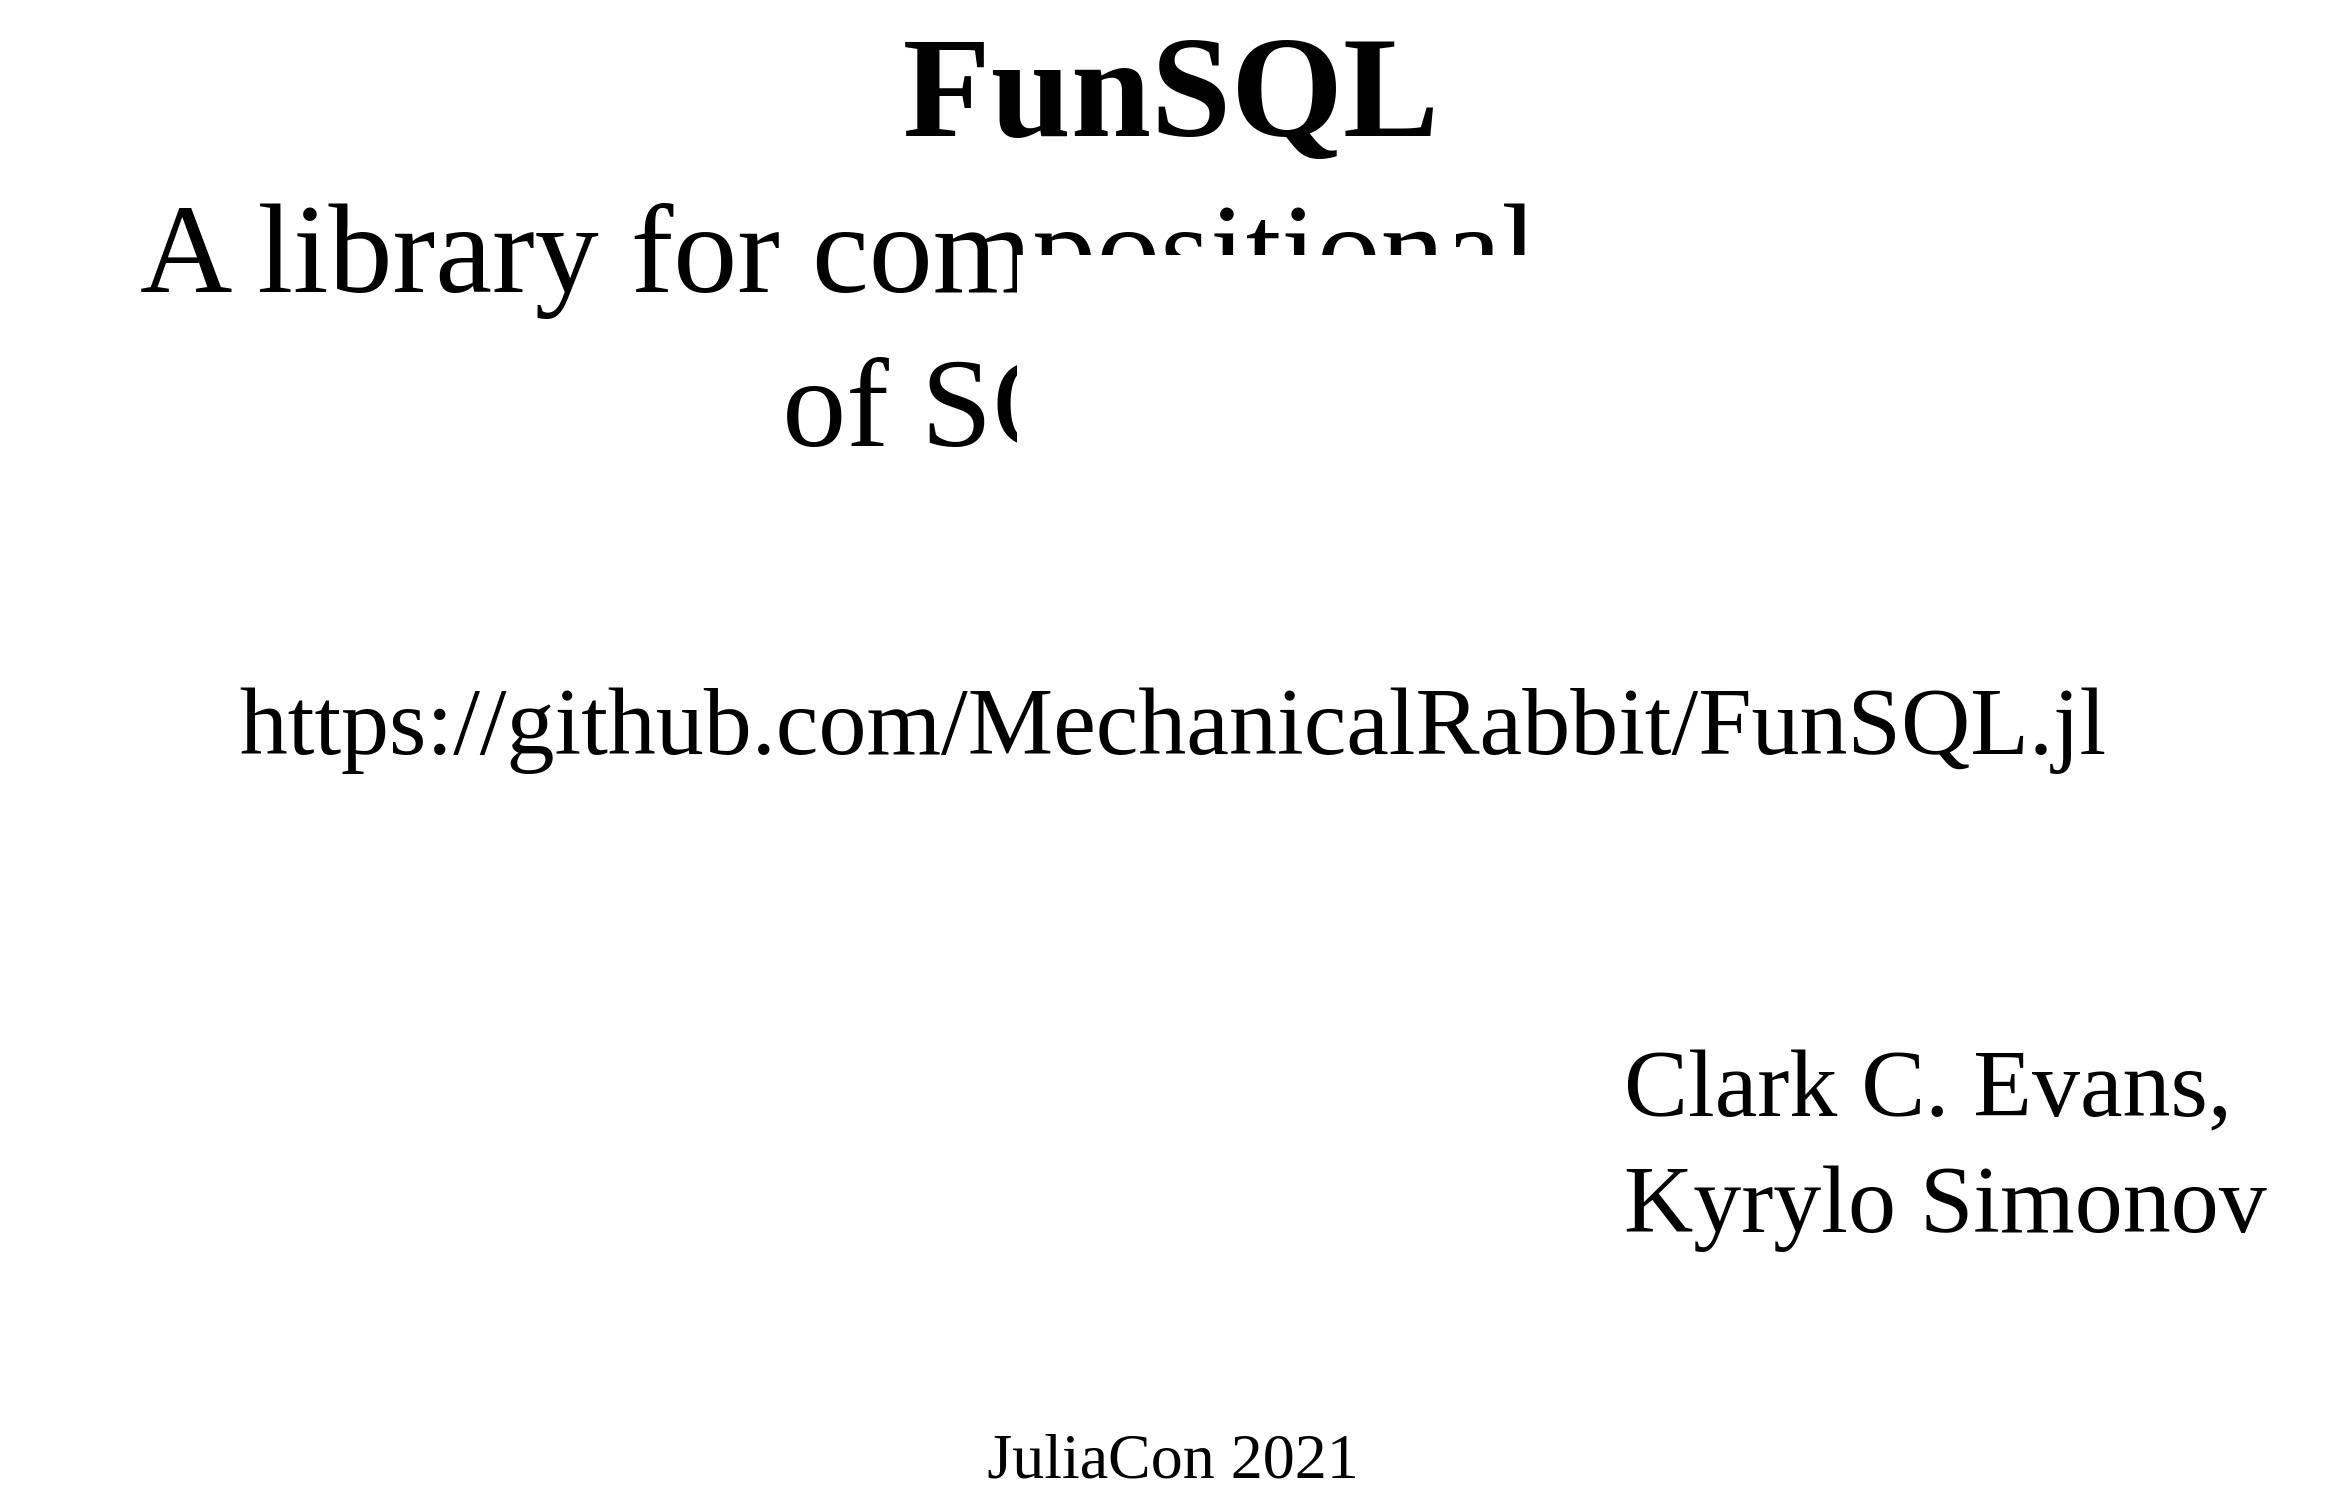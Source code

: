 <mxfile version="14.7.6" type="github" pages="48">
  <diagram id="ngdmywiYoB712Vu0CHRt" name="Title">
    <mxGraphModel dx="2500" dy="1132" grid="1" gridSize="15" guides="1" tooltips="1" connect="1" arrows="1" fold="1" page="1" pageScale="1" pageWidth="1600" pageHeight="900" math="0" shadow="0">
      <root>
        <mxCell id="0" />
        <mxCell id="1" parent="0" />
        <mxCell id="2AE6hsmQIt2O_XX1W-Dk-1" value="&lt;font style=&quot;font-size: 72px&quot;&gt;&lt;b&gt;FunSQL&lt;/b&gt;&lt;/font&gt;&lt;br style=&quot;font-size: 64px&quot;&gt; A library for compositional construction&lt;br&gt; of SQL queries" style="text;html=1;align=center;verticalAlign=middle;resizable=0;points=[];autosize=1;strokeColor=none;fontFamily=Ubuntu;fontSource=https%3A%2F%2Ffonts.googleapis.com%2Fcss%3Ffamily%3DUbuntu;fontSize=64;" parent="1" vertex="1">
          <mxGeometry x="215" y="90" width="1170" height="240" as="geometry" />
        </mxCell>
        <mxCell id="2AE6hsmQIt2O_XX1W-Dk-2" value="Clark C. Evans,&lt;br style=&quot;font-size: 48px&quot;&gt; Kyrylo Simonov" style="text;html=1;align=left;verticalAlign=middle;resizable=0;points=[];autosize=1;strokeColor=none;fontSize=48;fontFamily=Ubuntu;fontSource=https%3A%2F%2Ffonts.googleapis.com%2Fcss%3Ffamily%3DUbuntu;" parent="1" vertex="1">
          <mxGeometry x="1025" y="600" width="360" height="120" as="geometry" />
        </mxCell>
        <mxCell id="2AE6hsmQIt2O_XX1W-Dk-3" value="JuliaCon 2021" style="text;html=1;align=center;verticalAlign=middle;resizable=0;points=[];autosize=1;strokeColor=none;fontSize=32;fontFamily=Ubuntu;fontSource=https%3A%2F%2Ffonts.googleapis.com%2Fcss%3Ffamily%3DUbuntu;" parent="1" vertex="1">
          <mxGeometry x="688" y="795" width="225" height="45" as="geometry" />
        </mxCell>
        <mxCell id="2AE6hsmQIt2O_XX1W-Dk-4" value="https://github.com/MechanicalRabbit/FunSQL.jl" style="text;html=1;align=center;verticalAlign=middle;resizable=0;points=[];autosize=1;strokeColor=none;fontSize=48;fontFamily=Ubuntu;fontSource=https%3A%2F%2Ffonts.googleapis.com%2Fcss%3Ffamily%3DUbuntu;" parent="1" vertex="1">
          <mxGeometry x="268" y="420" width="1065" height="60" as="geometry" />
        </mxCell>
      </root>
    </mxGraphModel>
  </diagram>
  <diagram name="Who Needs It?" id="LBIRSxa_Wd9XM7zvaSrP">
    <mxGraphModel dx="1786" dy="809" grid="1" gridSize="15" guides="1" tooltips="1" connect="1" arrows="1" fold="1" page="1" pageScale="1" pageWidth="1600" pageHeight="900" math="0" shadow="0">
      <root>
        <mxCell id="htKWzqxfpR0Y-1DMlwA4-0" />
        <mxCell id="htKWzqxfpR0Y-1DMlwA4-1" parent="htKWzqxfpR0Y-1DMlwA4-0" />
        <mxCell id="htKWzqxfpR0Y-1DMlwA4-2" value="&lt;p style=&quot;line-height: 120%&quot;&gt;Conclusion&lt;/p&gt;" style="text;html=1;align=center;verticalAlign=middle;resizable=0;points=[];autosize=1;strokeColor=none;fontFamily=Ubuntu;fontSource=https%3A%2F%2Ffonts.googleapis.com%2Fcss%3Ffamily%3DUbuntu;fontSize=64;textOpacity=25;" parent="htKWzqxfpR0Y-1DMlwA4-1" vertex="1">
          <mxGeometry x="628" y="615" width="345" height="210" as="geometry" />
        </mxCell>
        <mxCell id="LGYJxm71j4txtGavkq8V-0" value="" style="group" parent="htKWzqxfpR0Y-1DMlwA4-1" vertex="1" connectable="0">
          <mxGeometry y="854" width="1600" height="45" as="geometry" />
        </mxCell>
        <mxCell id="LGYJxm71j4txtGavkq8V-1" value="&lt;div style=&quot;font-size: 24px&quot;&gt;FunSQL: a library for compositional construction of SQL queries&lt;/div&gt;" style="rounded=0;whiteSpace=wrap;html=1;fontSize=24;align=center;fontFamily=Ubuntu;fontSource=https%3A%2F%2Ffonts.googleapis.com%2Fcss%3Ffamily%3DUbuntu;strokeColor=none;fontColor=#FFFFFF;fillColor=#332288;" parent="LGYJxm71j4txtGavkq8V-0" vertex="1">
          <mxGeometry width="840" height="45" as="geometry" />
        </mxCell>
        <mxCell id="LGYJxm71j4txtGavkq8V-2" value="JuliaCon 2021" style="rounded=0;whiteSpace=wrap;html=1;fontSize=24;align=center;fontFamily=Ubuntu;fontSource=https%3A%2F%2Ffonts.googleapis.com%2Fcss%3Ffamily%3DUbuntu;strokeColor=none;fillColor=#009E73;fontColor=#FFFFFF;" parent="LGYJxm71j4txtGavkq8V-0" vertex="1">
          <mxGeometry x="1320" width="280" height="45" as="geometry" />
        </mxCell>
        <mxCell id="LGYJxm71j4txtGavkq8V-3" value="Clark C. Evans, Kyrylo Simonov" style="rounded=0;whiteSpace=wrap;html=1;fontSize=24;align=center;fontFamily=Ubuntu;fontSource=https%3A%2F%2Ffonts.googleapis.com%2Fcss%3Ffamily%3DUbuntu;strokeColor=none;fillColor=#56B4E9;fontColor=#FFFFFF;" parent="LGYJxm71j4txtGavkq8V-0" vertex="1">
          <mxGeometry x="840" width="480" height="45" as="geometry" />
        </mxCell>
        <mxCell id="LGYJxm71j4txtGavkq8V-4" value="&lt;p style=&quot;line-height: 120%&quot;&gt;FunSQL? Who Needs It?&lt;br&gt;&lt;/p&gt;" style="text;html=1;align=center;verticalAlign=middle;resizable=0;points=[];autosize=1;strokeColor=none;fontFamily=Ubuntu;fontSource=https%3A%2F%2Ffonts.googleapis.com%2Fcss%3Ffamily%3DUbuntu;fontSize=64;" parent="htKWzqxfpR0Y-1DMlwA4-1" vertex="1">
          <mxGeometry x="448" y="15" width="705" height="210" as="geometry" />
        </mxCell>
        <mxCell id="LGYJxm71j4txtGavkq8V-5" value="&lt;p style=&quot;line-height: 120%&quot;&gt;Query Algebra&lt;br&gt;&lt;/p&gt;" style="text;html=1;align=center;verticalAlign=middle;resizable=0;points=[];autosize=1;strokeColor=none;fontFamily=Ubuntu;fontSource=https%3A%2F%2Ffonts.googleapis.com%2Fcss%3Ffamily%3DUbuntu;fontSize=64;textOpacity=25;" parent="htKWzqxfpR0Y-1DMlwA4-1" vertex="1">
          <mxGeometry x="575" y="165" width="450" height="210" as="geometry" />
        </mxCell>
        <mxCell id="LGYJxm71j4txtGavkq8V-6" value="&lt;p style=&quot;line-height: 120%&quot;&gt;Aggregate &amp;amp; Window Functions&lt;br&gt;&lt;/p&gt;" style="text;html=1;align=center;verticalAlign=middle;resizable=0;points=[];autosize=1;strokeColor=none;fontFamily=Ubuntu;fontSource=https%3A%2F%2Ffonts.googleapis.com%2Fcss%3Ffamily%3DUbuntu;fontSize=64;textOpacity=25;" parent="htKWzqxfpR0Y-1DMlwA4-1" vertex="1">
          <mxGeometry x="335" y="465" width="930" height="210" as="geometry" />
        </mxCell>
        <mxCell id="LGYJxm71j4txtGavkq8V-7" value="&lt;p style=&quot;line-height: 120%&quot;&gt;Correlated Queries&lt;br&gt;&lt;/p&gt;" style="text;html=1;align=center;verticalAlign=middle;resizable=0;points=[];autosize=1;strokeColor=none;fontFamily=Ubuntu;fontSource=https%3A%2F%2Ffonts.googleapis.com%2Fcss%3Ffamily%3DUbuntu;fontSize=64;textOpacity=25;" parent="htKWzqxfpR0Y-1DMlwA4-1" vertex="1">
          <mxGeometry x="515" y="315" width="570" height="210" as="geometry" />
        </mxCell>
      </root>
    </mxGraphModel>
  </diagram>
  <diagram name="Why FunSQL? (1)" id="wJ4Y0NCuOVSSbqCGUfN3">
    <mxGraphModel dx="1250" dy="566" grid="1" gridSize="15" guides="1" tooltips="1" connect="1" arrows="1" fold="1" page="1" pageScale="1" pageWidth="1600" pageHeight="900" math="0" shadow="0">
      <root>
        <mxCell id="Jqy_7qnTJmsM3aoBLB-U-0" />
        <mxCell id="Jqy_7qnTJmsM3aoBLB-U-1" parent="Jqy_7qnTJmsM3aoBLB-U-0" />
        <mxCell id="Jqy_7qnTJmsM3aoBLB-U-2" value="Find all patients born in or after 1970." style="text;html=1;align=left;verticalAlign=middle;resizable=0;points=[];autosize=1;strokeColor=none;fontSize=32;fontFamily=Ubuntu;fontColor=#000000;fontStyle=2" parent="Jqy_7qnTJmsM3aoBLB-U-1" vertex="1">
          <mxGeometry x="60" y="75" width="570" height="45" as="geometry" />
        </mxCell>
        <mxCell id="Jqy_7qnTJmsM3aoBLB-U-3" value="&lt;b&gt;function&lt;/b&gt; find_patients(conn)&lt;br&gt;&amp;nbsp;&amp;nbsp;&amp;nbsp; sql = &quot;&quot;&quot;&lt;br&gt;&amp;nbsp;&amp;nbsp;&amp;nbsp; SELECT p.person_id&lt;br&gt;&amp;nbsp;&amp;nbsp;&amp;nbsp; FROM person p&lt;br&gt;&amp;nbsp;&amp;nbsp;&amp;nbsp; WHERE p.year_of_birth &amp;gt;= 1970&lt;br&gt;&amp;nbsp;&amp;nbsp;&amp;nbsp; &quot;&quot;&quot;&lt;br&gt;&amp;nbsp;&amp;nbsp;&amp;nbsp; DBInterface.execute(conn, sql)&lt;br&gt;&lt;b&gt;end&lt;/b&gt;" style="text;html=1;align=left;verticalAlign=middle;resizable=0;points=[];autosize=1;strokeColor=none;fontSize=32;fontFamily=Ubuntu Mono;fontColor=#000000;fontSource=https%3A%2F%2Ffonts.googleapis.com%2Fcss%3Ffamily%3DUbuntu%2BMono;" parent="Jqy_7qnTJmsM3aoBLB-U-1" vertex="1">
          <mxGeometry x="720" y="210" width="570" height="315" as="geometry" />
        </mxCell>
        <mxCell id="Jqy_7qnTJmsM3aoBLB-U-4" value="" style="group" parent="Jqy_7qnTJmsM3aoBLB-U-1" vertex="1" connectable="0">
          <mxGeometry y="854" width="1600" height="45" as="geometry" />
        </mxCell>
        <mxCell id="Jqy_7qnTJmsM3aoBLB-U-5" value="&lt;div style=&quot;font-size: 24px&quot;&gt;FunSQL: a library for compositional construction of SQL queries&lt;/div&gt;" style="rounded=0;whiteSpace=wrap;html=1;fontSize=24;align=center;fontFamily=Ubuntu;fontSource=https%3A%2F%2Ffonts.googleapis.com%2Fcss%3Ffamily%3DUbuntu;strokeColor=none;fillColor=#0072B2;fontColor=#FFFFFF;" parent="Jqy_7qnTJmsM3aoBLB-U-4" vertex="1">
          <mxGeometry width="840" height="45" as="geometry" />
        </mxCell>
        <mxCell id="Jqy_7qnTJmsM3aoBLB-U-6" value="JuliaCon 2021" style="rounded=0;whiteSpace=wrap;html=1;fontSize=24;align=center;fontFamily=Ubuntu;fontSource=https%3A%2F%2Ffonts.googleapis.com%2Fcss%3Ffamily%3DUbuntu;strokeColor=none;fillColor=#009E73;fontColor=#FFFFFF;" parent="Jqy_7qnTJmsM3aoBLB-U-4" vertex="1">
          <mxGeometry x="1320" width="280" height="45" as="geometry" />
        </mxCell>
        <mxCell id="Jqy_7qnTJmsM3aoBLB-U-7" value="Clark C. Evans, Kyrylo Simonov" style="rounded=0;whiteSpace=wrap;html=1;fontSize=24;align=center;fontFamily=Ubuntu;fontSource=https%3A%2F%2Ffonts.googleapis.com%2Fcss%3Ffamily%3DUbuntu;strokeColor=none;fillColor=#56B4E9;fontColor=#FFFFFF;" parent="Jqy_7qnTJmsM3aoBLB-U-4" vertex="1">
          <mxGeometry x="840" width="480" height="45" as="geometry" />
        </mxCell>
        <mxCell id="Jqy_7qnTJmsM3aoBLB-U-8" value="&lt;b&gt;SELECT&lt;/b&gt; p.person_id&lt;br&gt;&lt;b&gt;FROM&lt;/b&gt; person p&lt;br&gt;&lt;b&gt;WHERE&lt;/b&gt; p.year_of_birth &amp;gt;= 1970" style="text;html=1;align=left;verticalAlign=middle;resizable=0;points=[];autosize=1;strokeColor=none;fontSize=32;fontFamily=Ubuntu Mono;fontColor=#000000;fontSource=https%3A%2F%2Ffonts.googleapis.com%2Fcss%3Ffamily%3DUbuntu%2BMono;" parent="Jqy_7qnTJmsM3aoBLB-U-1" vertex="1">
          <mxGeometry x="60" y="300" width="495" height="120" as="geometry" />
        </mxCell>
        <mxCell id="Jqy_7qnTJmsM3aoBLB-U-9" value="" style="html=1;shadow=0;dashed=0;align=center;verticalAlign=middle;shape=mxgraph.arrows2.arrow;dy=0.6;dx=40;direction=south;notch=0;fontFamily=Ubuntu Mono;fontSource=https%3A%2F%2Ffonts.googleapis.com%2Fcss%3Ffamily%3DUbuntu%2BMono;fontSize=16;fontColor=#666666;fillColor=none;" parent="Jqy_7qnTJmsM3aoBLB-U-1" vertex="1">
          <mxGeometry x="120" y="165" width="75" height="90" as="geometry" />
        </mxCell>
        <mxCell id="Jqy_7qnTJmsM3aoBLB-U-10" value="" style="html=1;shadow=0;dashed=0;align=center;verticalAlign=middle;shape=mxgraph.arrows2.arrow;dy=0.6;dx=40;direction=east;notch=0;fontFamily=Ubuntu Mono;fontSource=https%3A%2F%2Ffonts.googleapis.com%2Fcss%3Ffamily%3DUbuntu%2BMono;fontSize=16;fontColor=#666666;fillColor=none;" parent="Jqy_7qnTJmsM3aoBLB-U-1" vertex="1">
          <mxGeometry x="585" y="322.5" width="90" height="75" as="geometry" />
        </mxCell>
      </root>
    </mxGraphModel>
  </diagram>
  <diagram name="Why FunSQL? (2)" id="ZF7OSi1ytRvN9djOqTOb">
    <mxGraphModel dx="1250" dy="566" grid="1" gridSize="15" guides="1" tooltips="1" connect="1" arrows="1" fold="1" page="1" pageScale="1" pageWidth="1600" pageHeight="900" math="0" shadow="0">
      <root>
        <mxCell id="WQ2x89jIv3hQD_Cc1VUT-0" />
        <mxCell id="WQ2x89jIv3hQD_Cc1VUT-1" parent="WQ2x89jIv3hQD_Cc1VUT-0" />
        <mxCell id="WQ2x89jIv3hQD_Cc1VUT-4" value="" style="group" parent="WQ2x89jIv3hQD_Cc1VUT-1" vertex="1" connectable="0">
          <mxGeometry y="854" width="1600" height="45" as="geometry" />
        </mxCell>
        <mxCell id="WQ2x89jIv3hQD_Cc1VUT-5" value="&lt;div style=&quot;font-size: 24px&quot;&gt;FunSQL: a library for compositional construction of SQL queries&lt;/div&gt;" style="rounded=0;whiteSpace=wrap;html=1;fontSize=24;align=center;fontFamily=Ubuntu;fontSource=https%3A%2F%2Ffonts.googleapis.com%2Fcss%3Ffamily%3DUbuntu;strokeColor=none;fillColor=#0072B2;fontColor=#FFFFFF;" parent="WQ2x89jIv3hQD_Cc1VUT-4" vertex="1">
          <mxGeometry width="840" height="45" as="geometry" />
        </mxCell>
        <mxCell id="WQ2x89jIv3hQD_Cc1VUT-6" value="JuliaCon 2021" style="rounded=0;whiteSpace=wrap;html=1;fontSize=24;align=center;fontFamily=Ubuntu;fontSource=https%3A%2F%2Ffonts.googleapis.com%2Fcss%3Ffamily%3DUbuntu;strokeColor=none;fillColor=#009E73;fontColor=#FFFFFF;" parent="WQ2x89jIv3hQD_Cc1VUT-4" vertex="1">
          <mxGeometry x="1320" width="280" height="45" as="geometry" />
        </mxCell>
        <mxCell id="WQ2x89jIv3hQD_Cc1VUT-7" value="Clark C. Evans, Kyrylo Simonov" style="rounded=0;whiteSpace=wrap;html=1;fontSize=24;align=center;fontFamily=Ubuntu;fontSource=https%3A%2F%2Ffonts.googleapis.com%2Fcss%3Ffamily%3DUbuntu;strokeColor=none;fillColor=#56B4E9;fontColor=#FFFFFF;" parent="WQ2x89jIv3hQD_Cc1VUT-4" vertex="1">
          <mxGeometry x="840" width="480" height="45" as="geometry" />
        </mxCell>
        <mxCell id="WQ2x89jIv3hQD_Cc1VUT-8" value="Find all patients born between" style="text;html=1;align=left;verticalAlign=middle;resizable=0;points=[];autosize=1;strokeColor=none;fontSize=32;fontFamily=Ubuntu;fontColor=#000000;fontStyle=2" parent="WQ2x89jIv3hQD_Cc1VUT-1" vertex="1">
          <mxGeometry x="60" y="75" width="465" height="45" as="geometry" />
        </mxCell>
        <mxCell id="WQ2x89jIv3hQD_Cc1VUT-9" value="and" style="text;html=1;align=left;verticalAlign=middle;resizable=0;points=[];autosize=1;strokeColor=none;fontSize=32;fontFamily=Ubuntu;fontColor=#000000;fontStyle=2" parent="WQ2x89jIv3hQD_Cc1VUT-1" vertex="1">
          <mxGeometry x="690" y="75" width="75" height="45" as="geometry" />
        </mxCell>
        <mxCell id="WQ2x89jIv3hQD_Cc1VUT-10" value="&lt;table style=&quot;width: 100%; height: 100%; font-size: 24px;&quot; cellspacing=&quot;0&quot; cellpadding=&quot;0&quot;&gt;&lt;tbody style=&quot;font-size: 24px;&quot;&gt;&lt;tr style=&quot;font-size: 24px;&quot;&gt;&lt;td style=&quot;width: 85%; font-size: 24px;&quot;&gt;1970&lt;/td&gt;&lt;td style=&quot;width: 15%; font-size: 24px;&quot;&gt;&lt;br style=&quot;font-size: 24px;&quot;&gt;&lt;/td&gt;&lt;/tr&gt;&lt;/tbody&gt;&lt;/table&gt;" style="strokeWidth=1;shadow=0;dashed=0;align=center;html=1;shape=mxgraph.mockup.forms.spinner;strokeColor=#999999;spinLayout=right;spinStyle=normal;adjStyle=triangle;fillColor=#aaddff;fontSize=24;fontColor=#666666;mainText=;html=1;overflow=fill;fontFamily=Ubuntu;fontSource=https%3A%2F%2Ffonts.googleapis.com%2Fcss%3Ffamily%3DUbuntu;" parent="WQ2x89jIv3hQD_Cc1VUT-1" vertex="1">
          <mxGeometry x="525" y="75" width="150" height="45" as="geometry" />
        </mxCell>
        <mxCell id="WQ2x89jIv3hQD_Cc1VUT-11" value="&lt;table style=&quot;width: 100% ; height: 100% ; font-size: 24px&quot; cellspacing=&quot;0&quot; cellpadding=&quot;0&quot;&gt;&lt;tbody style=&quot;font-size: 24px&quot;&gt;&lt;tr style=&quot;font-size: 24px&quot;&gt;&lt;td style=&quot;width: 85% ; font-size: 24px&quot;&gt;&lt;br&gt;&lt;/td&gt;&lt;td style=&quot;width: 15% ; font-size: 24px&quot;&gt;&lt;br style=&quot;font-size: 24px&quot;&gt;&lt;/td&gt;&lt;/tr&gt;&lt;/tbody&gt;&lt;/table&gt;" style="strokeWidth=1;shadow=0;dashed=0;align=center;html=1;shape=mxgraph.mockup.forms.spinner;strokeColor=#999999;spinLayout=right;spinStyle=normal;adjStyle=triangle;fillColor=#aaddff;fontSize=24;fontColor=#666666;mainText=;html=1;overflow=fill;fontFamily=Ubuntu;fontSource=https%3A%2F%2Ffonts.googleapis.com%2Fcss%3Ffamily%3DUbuntu;" parent="WQ2x89jIv3hQD_Cc1VUT-1" vertex="1">
          <mxGeometry x="765" y="75" width="150" height="45" as="geometry" />
        </mxCell>
        <mxCell id="WQ2x89jIv3hQD_Cc1VUT-12" value="&lt;b&gt;function&lt;/b&gt; find_patients(conn; start_year = nothing, end_year = nothing)&lt;br&gt;&amp;nbsp;&amp;nbsp;&amp;nbsp; sql = &quot;&quot;&quot;&lt;br&gt;&amp;nbsp;&amp;nbsp;&amp;nbsp; SELECT p.person_id&lt;br&gt;&amp;nbsp;&amp;nbsp;&amp;nbsp; FROM person p&lt;br&gt;&amp;nbsp;&amp;nbsp;&amp;nbsp; &quot;&quot;&quot;&lt;br&gt;&amp;nbsp;&amp;nbsp;&amp;nbsp; predicates = String[]&lt;br&gt;&amp;nbsp;&amp;nbsp;&amp;nbsp; &lt;b&gt;if&lt;/b&gt; start_year !== nothing&lt;br&gt;&amp;nbsp;&amp;nbsp;&amp;nbsp;&amp;nbsp;&amp;nbsp;&amp;nbsp;&amp;nbsp; push!(predicates, &quot;p.year_of_birth &amp;gt;= $start_year&quot;)&lt;br&gt;&amp;nbsp;&amp;nbsp;&amp;nbsp; &lt;b&gt;end&lt;/b&gt;&lt;br&gt;&amp;nbsp;&amp;nbsp;&amp;nbsp; &lt;b&gt;if&lt;/b&gt; end_year !== nothing&lt;br&gt;&amp;nbsp;&amp;nbsp;&amp;nbsp;&amp;nbsp;&amp;nbsp;&amp;nbsp;&amp;nbsp; push!(predicates, &quot;p.year_of_birth &amp;lt;= $end_year&quot;)&lt;br&gt;&amp;nbsp;&amp;nbsp;&amp;nbsp; &lt;b&gt;end&lt;/b&gt;&lt;br&gt;&amp;nbsp;&amp;nbsp;&amp;nbsp; &lt;b&gt;if&lt;/b&gt; !isempty(predicates)&lt;br&gt;&amp;nbsp;&amp;nbsp;&amp;nbsp;&amp;nbsp;&amp;nbsp;&amp;nbsp;&amp;nbsp; sql *=&amp;nbsp; &quot;\nWHERE &quot; * join(predicates, &quot; AND &quot;)&lt;br&gt;&amp;nbsp;&amp;nbsp;&amp;nbsp; &lt;b&gt;end&lt;/b&gt;&lt;br&gt;&amp;nbsp;&amp;nbsp;&amp;nbsp; DBInterface.execute(conn, sql)&lt;br&gt;&lt;b&gt;end&lt;/b&gt;" style="text;html=1;align=left;verticalAlign=middle;resizable=0;points=[];autosize=1;strokeColor=none;fontSize=32;fontFamily=Ubuntu Mono;fontColor=#000000;fontSource=https%3A%2F%2Ffonts.googleapis.com%2Fcss%3Ffamily%3DUbuntu%2BMono;" parent="WQ2x89jIv3hQD_Cc1VUT-1" vertex="1">
          <mxGeometry x="60" y="180" width="1155" height="660" as="geometry" />
        </mxCell>
      </root>
    </mxGraphModel>
  </diagram>
  <diagram name="Why FunSQL? (3)" id="Y2pmAvgSPAM5i_d77XvM">
    <mxGraphModel dx="2083" dy="943" grid="1" gridSize="15" guides="1" tooltips="1" connect="1" arrows="1" fold="1" page="1" pageScale="1" pageWidth="1600" pageHeight="900" math="0" shadow="0">
      <root>
        <mxCell id="SI1salBC0U_AChfoksuq-0" />
        <mxCell id="SI1salBC0U_AChfoksuq-1" parent="SI1salBC0U_AChfoksuq-0" />
        <mxCell id="SI1salBC0U_AChfoksuq-4" value="" style="group" parent="SI1salBC0U_AChfoksuq-1" vertex="1" connectable="0">
          <mxGeometry y="854" width="1600" height="45" as="geometry" />
        </mxCell>
        <mxCell id="SI1salBC0U_AChfoksuq-5" value="&lt;div style=&quot;font-size: 24px&quot;&gt;FunSQL: a library for compositional construction of SQL queries&lt;/div&gt;" style="rounded=0;whiteSpace=wrap;html=1;fontSize=24;align=center;fontFamily=Ubuntu;fontSource=https%3A%2F%2Ffonts.googleapis.com%2Fcss%3Ffamily%3DUbuntu;strokeColor=none;fillColor=#0072B2;fontColor=#FFFFFF;" parent="SI1salBC0U_AChfoksuq-4" vertex="1">
          <mxGeometry width="840" height="45" as="geometry" />
        </mxCell>
        <mxCell id="SI1salBC0U_AChfoksuq-6" value="JuliaCon 2021" style="rounded=0;whiteSpace=wrap;html=1;fontSize=24;align=center;fontFamily=Ubuntu;fontSource=https%3A%2F%2Ffonts.googleapis.com%2Fcss%3Ffamily%3DUbuntu;strokeColor=none;fillColor=#009E73;fontColor=#FFFFFF;" parent="SI1salBC0U_AChfoksuq-4" vertex="1">
          <mxGeometry x="1320" width="280" height="45" as="geometry" />
        </mxCell>
        <mxCell id="SI1salBC0U_AChfoksuq-7" value="Clark C. Evans, Kyrylo Simonov" style="rounded=0;whiteSpace=wrap;html=1;fontSize=24;align=center;fontFamily=Ubuntu;fontSource=https%3A%2F%2Ffonts.googleapis.com%2Fcss%3Ffamily%3DUbuntu;strokeColor=none;fillColor=#56B4E9;fontColor=#FFFFFF;" parent="SI1salBC0U_AChfoksuq-4" vertex="1">
          <mxGeometry x="840" width="480" height="45" as="geometry" />
        </mxCell>
        <mxCell id="SI1salBC0U_AChfoksuq-45" value="&lt;b&gt;function&lt;/b&gt; find_patients(conn; start_year = nothing,&lt;br&gt;&amp;nbsp;&amp;nbsp;&amp;nbsp;&amp;nbsp;&amp;nbsp;&amp;nbsp;&amp;nbsp;&amp;nbsp;&amp;nbsp;&amp;nbsp;&amp;nbsp;&amp;nbsp;&amp;nbsp;&amp;nbsp;&amp;nbsp;&amp;nbsp;&amp;nbsp;&amp;nbsp;&amp;nbsp;&amp;nbsp;&amp;nbsp;&amp;nbsp;&amp;nbsp;&amp;nbsp;&amp;nbsp;&amp;nbsp;&amp;nbsp;&amp;nbsp; end_year = nothing,&lt;br&gt;&amp;nbsp;&amp;nbsp;&amp;nbsp;&amp;nbsp;&amp;nbsp;&amp;nbsp;&amp;nbsp;&amp;nbsp;&amp;nbsp;&amp;nbsp;&amp;nbsp;&amp;nbsp;&amp;nbsp;&amp;nbsp;&amp;nbsp;&amp;nbsp;&amp;nbsp;&amp;nbsp;&amp;nbsp;&amp;nbsp;&amp;nbsp;&amp;nbsp;&amp;nbsp;&amp;nbsp;&amp;nbsp;&amp;nbsp;&amp;nbsp;&amp;nbsp; state = nothing,&lt;br&gt;&amp;nbsp;&amp;nbsp;&amp;nbsp;&amp;nbsp;&amp;nbsp;&amp;nbsp;&amp;nbsp;&amp;nbsp;&amp;nbsp;&amp;nbsp;&amp;nbsp;&amp;nbsp;&amp;nbsp;&amp;nbsp;&amp;nbsp;&amp;nbsp;&amp;nbsp;&amp;nbsp;&amp;nbsp;&amp;nbsp;&amp;nbsp;&amp;nbsp;&amp;nbsp;&amp;nbsp;&amp;nbsp;&amp;nbsp;&amp;nbsp;&amp;nbsp; condition_concepts = [],&lt;br&gt;&amp;nbsp;&amp;nbsp;&amp;nbsp;&amp;nbsp;&amp;nbsp;&amp;nbsp;&amp;nbsp;&amp;nbsp;&amp;nbsp;&amp;nbsp;&amp;nbsp;&amp;nbsp;&amp;nbsp;&amp;nbsp;&amp;nbsp;&amp;nbsp;&amp;nbsp;&amp;nbsp;&amp;nbsp;&amp;nbsp;&amp;nbsp;&amp;nbsp;&amp;nbsp;&amp;nbsp;&amp;nbsp;&amp;nbsp;&amp;nbsp;&amp;nbsp; latest_visit_threshold = nothing)&lt;br&gt;&amp;nbsp;&amp;nbsp;&amp;nbsp; sql = &lt;font style=&quot;font-size: 64px&quot;&gt;???&lt;/font&gt;&lt;br&gt;&amp;nbsp;&amp;nbsp;&amp;nbsp; DBInterface.execute(conn, sql)&lt;br&gt;&lt;b&gt;end&lt;/b&gt;" style="text;html=1;align=left;verticalAlign=middle;resizable=0;points=[];autosize=1;strokeColor=none;fontSize=32;fontFamily=Ubuntu Mono;fontColor=#000000;fontSource=https%3A%2F%2Ffonts.googleapis.com%2Fcss%3Ffamily%3DUbuntu%2BMono;" parent="SI1salBC0U_AChfoksuq-1" vertex="1">
          <mxGeometry x="60" y="435" width="1020" height="315" as="geometry" />
        </mxCell>
        <mxCell id="NbxA2kM5f9oWdEWwi2Sy-0" value="" style="group" vertex="1" connectable="0" parent="SI1salBC0U_AChfoksuq-1">
          <mxGeometry x="60" y="60" width="1065" height="330" as="geometry" />
        </mxCell>
        <mxCell id="SI1salBC0U_AChfoksuq-21" value="Find all patients born between" style="text;html=1;align=left;verticalAlign=middle;resizable=0;points=[];autosize=1;strokeColor=none;fontSize=32;fontFamily=Ubuntu;fontColor=#000000;fontStyle=2;container=0;" parent="NbxA2kM5f9oWdEWwi2Sy-0" vertex="1">
          <mxGeometry y="15" width="465" height="45" as="geometry" />
        </mxCell>
        <mxCell id="SI1salBC0U_AChfoksuq-22" value="and" style="text;html=1;align=left;verticalAlign=middle;resizable=0;points=[];autosize=1;strokeColor=none;fontSize=32;fontFamily=Ubuntu;fontColor=#000000;fontStyle=2;container=0;" parent="NbxA2kM5f9oWdEWwi2Sy-0" vertex="1">
          <mxGeometry x="390" y="75" width="75" height="45" as="geometry" />
        </mxCell>
        <mxCell id="SI1salBC0U_AChfoksuq-23" style="rounded=0;orthogonalLoop=1;jettySize=auto;html=1;fontFamily=Ubuntu;fontSource=https%3A%2F%2Ffonts.googleapis.com%2Fcss%3Ffamily%3DUbuntu;fontSize=24;fontColor=#FFFFFF;strokeColor=#666666;endArrow=none;endFill=0;" parent="NbxA2kM5f9oWdEWwi2Sy-0" edge="1">
          <mxGeometry as="geometry">
            <mxPoint x="1050" as="targetPoint" />
            <mxPoint x="630" y="30" as="sourcePoint" />
            <Array as="points">
              <mxPoint x="885" />
            </Array>
          </mxGeometry>
        </mxCell>
        <mxCell id="SI1salBC0U_AChfoksuq-24" value="person.year_of_birth" style="edgeLabel;html=1;align=left;verticalAlign=bottom;resizable=0;points=[];fontSize=16;fontFamily=Ubuntu Mono;fontColor=#666666;fontSource=https%3A%2F%2Ffonts.googleapis.com%2Fcss%3Ffamily%3DUbuntu%2BMono;labelPosition=right;verticalLabelPosition=top;container=0;" parent="SI1salBC0U_AChfoksuq-23" vertex="1" connectable="0">
          <mxGeometry x="0.609" relative="1" as="geometry">
            <mxPoint x="-83" as="offset" />
          </mxGeometry>
        </mxCell>
        <mxCell id="SI1salBC0U_AChfoksuq-25" value="&lt;table style=&quot;width: 100%; height: 100%; font-size: 24px;&quot; cellspacing=&quot;0&quot; cellpadding=&quot;0&quot;&gt;&lt;tbody style=&quot;font-size: 24px;&quot;&gt;&lt;tr style=&quot;font-size: 24px;&quot;&gt;&lt;td style=&quot;width: 85%; font-size: 24px;&quot;&gt;1970&lt;/td&gt;&lt;td style=&quot;width: 15%; font-size: 24px;&quot;&gt;&lt;br style=&quot;font-size: 24px;&quot;&gt;&lt;/td&gt;&lt;/tr&gt;&lt;/tbody&gt;&lt;/table&gt;" style="strokeWidth=1;shadow=0;dashed=0;align=center;html=1;shape=mxgraph.mockup.forms.spinner;strokeColor=#999999;spinLayout=right;spinStyle=normal;adjStyle=triangle;fillColor=#aaddff;fontSize=24;fontColor=#666666;mainText=;html=1;overflow=fill;fontFamily=Ubuntu;fontSource=https%3A%2F%2Ffonts.googleapis.com%2Fcss%3Ffamily%3DUbuntu;container=0;" parent="NbxA2kM5f9oWdEWwi2Sy-0" vertex="1">
          <mxGeometry x="465" y="15" width="150" height="45" as="geometry" />
        </mxCell>
        <mxCell id="SI1salBC0U_AChfoksuq-26" style="rounded=0;orthogonalLoop=1;jettySize=auto;html=1;fontFamily=Ubuntu;fontSource=https%3A%2F%2Ffonts.googleapis.com%2Fcss%3Ffamily%3DUbuntu;fontSize=24;fontColor=#FFFFFF;strokeColor=#666666;endArrow=none;endFill=0;" parent="NbxA2kM5f9oWdEWwi2Sy-0" edge="1">
          <mxGeometry as="geometry">
            <mxPoint x="1050" as="targetPoint" />
            <mxPoint x="630" y="90" as="sourcePoint" />
            <Array as="points">
              <mxPoint x="885" />
            </Array>
          </mxGeometry>
        </mxCell>
        <mxCell id="SI1salBC0U_AChfoksuq-27" value="&lt;table style=&quot;width: 100% ; height: 100% ; font-size: 24px&quot; cellspacing=&quot;0&quot; cellpadding=&quot;0&quot;&gt;&lt;tbody style=&quot;font-size: 24px&quot;&gt;&lt;tr style=&quot;font-size: 24px&quot;&gt;&lt;td style=&quot;width: 85% ; font-size: 24px&quot;&gt;&lt;br&gt;&lt;/td&gt;&lt;td style=&quot;width: 15% ; font-size: 24px&quot;&gt;&lt;br style=&quot;font-size: 24px&quot;&gt;&lt;/td&gt;&lt;/tr&gt;&lt;/tbody&gt;&lt;/table&gt;" style="strokeWidth=1;shadow=0;dashed=0;align=center;html=1;shape=mxgraph.mockup.forms.spinner;strokeColor=#999999;spinLayout=right;spinStyle=normal;adjStyle=triangle;fillColor=#aaddff;fontSize=24;fontColor=#666666;mainText=;html=1;overflow=fill;fontFamily=Ubuntu;fontSource=https%3A%2F%2Ffonts.googleapis.com%2Fcss%3Ffamily%3DUbuntu;container=0;" parent="NbxA2kM5f9oWdEWwi2Sy-0" vertex="1">
          <mxGeometry x="465" y="75" width="150" height="45" as="geometry" />
        </mxCell>
        <mxCell id="SI1salBC0U_AChfoksuq-28" value="living in" style="text;html=1;align=left;verticalAlign=middle;resizable=0;points=[];autosize=1;strokeColor=none;fontSize=32;fontFamily=Ubuntu;fontColor=#000000;fontStyle=2;container=0;" parent="NbxA2kM5f9oWdEWwi2Sy-0" vertex="1">
          <mxGeometry x="330" y="135" width="135" height="45" as="geometry" />
        </mxCell>
        <mxCell id="SI1salBC0U_AChfoksuq-29" style="edgeStyle=none;rounded=0;orthogonalLoop=1;jettySize=auto;html=1;fontFamily=Ubuntu Mono;fontSource=https%3A%2F%2Ffonts.googleapis.com%2Fcss%3Ffamily%3DUbuntu%2BMono;fontSize=16;fontColor=#666666;endArrow=none;endFill=0;strokeColor=#666666;" parent="NbxA2kM5f9oWdEWwi2Sy-0" edge="1">
          <mxGeometry as="geometry">
            <mxPoint x="1005" y="60" as="targetPoint" />
            <mxPoint x="630" y="150" as="sourcePoint" />
            <Array as="points">
              <mxPoint x="885" y="60" />
            </Array>
          </mxGeometry>
        </mxCell>
        <mxCell id="SI1salBC0U_AChfoksuq-30" value="location.state" style="edgeLabel;html=1;align=left;verticalAlign=bottom;resizable=0;points=[];fontSize=16;fontFamily=Ubuntu Mono;fontColor=#666666;labelPosition=right;verticalLabelPosition=top;container=0;" parent="SI1salBC0U_AChfoksuq-29" vertex="1" connectable="0">
          <mxGeometry x="0.254" relative="1" as="geometry">
            <mxPoint x="24" y="-8" as="offset" />
          </mxGeometry>
        </mxCell>
        <mxCell id="SI1salBC0U_AChfoksuq-31" value="&lt;div align=&quot;center&quot;&gt;&amp;nbsp;&amp;nbsp;&amp;nbsp;&amp;nbsp;&amp;nbsp;&amp;nbsp;&amp;nbsp; IL&lt;/div&gt;" style="strokeWidth=1;shadow=0;dashed=0;align=center;html=1;shape=mxgraph.mockup.forms.comboBox;strokeColor=#999999;fillColor=#ddeeff;align=left;fillColor2=#aaddff;mainText=;fontColor=#666666;fontSize=24;spacingLeft=3;fontFamily=Ubuntu;fontSource=https%3A%2F%2Ffonts.googleapis.com%2Fcss%3Ffamily%3DUbuntu;container=0;" parent="NbxA2kM5f9oWdEWwi2Sy-0" vertex="1">
          <mxGeometry x="465" y="135" width="150" height="45" as="geometry" />
        </mxCell>
        <mxCell id="SI1salBC0U_AChfoksuq-32" value="with conditions" style="text;html=1;align=left;verticalAlign=middle;resizable=0;points=[];autosize=1;strokeColor=none;fontSize=32;fontFamily=Ubuntu;fontColor=#000000;fontStyle=2;container=0;" parent="NbxA2kM5f9oWdEWwi2Sy-0" vertex="1">
          <mxGeometry x="225" y="195" width="240" height="45" as="geometry" />
        </mxCell>
        <mxCell id="SI1salBC0U_AChfoksuq-33" style="edgeStyle=none;rounded=0;orthogonalLoop=1;jettySize=auto;html=1;fontFamily=Ubuntu Mono;fontSource=https%3A%2F%2Ffonts.googleapis.com%2Fcss%3Ffamily%3DUbuntu%2BMono;fontSize=16;fontColor=#666666;endArrow=none;endFill=0;strokeColor=#666666;" parent="NbxA2kM5f9oWdEWwi2Sy-0" edge="1">
          <mxGeometry y="-60" as="geometry">
            <mxPoint x="1395" y="180" as="targetPoint" />
            <mxPoint x="975" y="210" as="sourcePoint" />
            <Array as="points">
              <mxPoint x="1065" y="180" />
            </Array>
          </mxGeometry>
        </mxCell>
        <mxCell id="SI1salBC0U_AChfoksuq-34" value="condition_occurrence.condition_concept_id" style="edgeLabel;html=1;align=left;verticalAlign=bottom;resizable=0;points=[];fontSize=16;fontFamily=Ubuntu Mono;fontColor=#666666;labelPosition=right;verticalLabelPosition=top;container=0;" parent="SI1salBC0U_AChfoksuq-33" vertex="1" connectable="0">
          <mxGeometry x="-0.044" y="-1" relative="1" as="geometry">
            <mxPoint x="-108" y="-1" as="offset" />
          </mxGeometry>
        </mxCell>
        <mxCell id="SI1salBC0U_AChfoksuq-35" value="" style="strokeWidth=1;shadow=0;dashed=0;align=center;html=1;shape=mxgraph.mockup.misc.rrect;rSize=0;strokeColor=#999999;fillColor=#ffffff;fontFamily=Ubuntu;fontSource=https%3A%2F%2Ffonts.googleapis.com%2Fcss%3Ffamily%3DUbuntu;fontSize=24;fontColor=#000000;container=0;" parent="NbxA2kM5f9oWdEWwi2Sy-0" vertex="1">
          <mxGeometry x="465" y="195" width="495" height="45" as="geometry" />
        </mxCell>
        <mxCell id="SI1salBC0U_AChfoksuq-41" value="who visited a doctor" style="text;html=1;align=left;verticalAlign=middle;resizable=0;points=[];autosize=1;strokeColor=none;fontSize=32;fontFamily=Ubuntu;fontColor=#000000;fontStyle=2;container=0;" parent="NbxA2kM5f9oWdEWwi2Sy-0" vertex="1">
          <mxGeometry x="150" y="255" width="315" height="45" as="geometry" />
        </mxCell>
        <mxCell id="SI1salBC0U_AChfoksuq-42" style="edgeStyle=none;rounded=0;orthogonalLoop=1;jettySize=auto;html=1;fontFamily=Ubuntu Mono;fontSource=https%3A%2F%2Ffonts.googleapis.com%2Fcss%3Ffamily%3DUbuntu%2BMono;fontSize=16;fontColor=#666666;endArrow=none;endFill=0;strokeColor=#666666;" parent="NbxA2kM5f9oWdEWwi2Sy-0" edge="1">
          <mxGeometry x="2" y="60" as="geometry">
            <mxPoint x="1335" y="330" as="targetPoint" />
            <mxPoint x="780" y="285" as="sourcePoint" />
            <Array as="points">
              <mxPoint x="1065" y="330" />
            </Array>
          </mxGeometry>
        </mxCell>
        <mxCell id="SI1salBC0U_AChfoksuq-43" value="visit_occurrence.visit_start_date" style="edgeLabel;html=1;align=left;verticalAlign=bottom;resizable=0;points=[];fontSize=16;fontFamily=Ubuntu Mono;fontColor=#666666;labelPosition=right;verticalLabelPosition=top;container=0;" parent="SI1salBC0U_AChfoksuq-42" vertex="1" connectable="0">
          <mxGeometry x="0.331" y="-4" relative="1" as="geometry">
            <mxPoint x="-83" y="-4" as="offset" />
          </mxGeometry>
        </mxCell>
        <mxCell id="SI1salBC0U_AChfoksuq-44" value="&amp;nbsp;within last 12 months" style="strokeWidth=1;shadow=0;dashed=0;align=center;html=1;shape=mxgraph.mockup.forms.comboBox;strokeColor=#999999;fillColor=#ddeeff;align=left;fillColor2=#aaddff;mainText=;fontColor=#666666;fontSize=24;spacingLeft=3;fontFamily=Ubuntu;fontSource=https%3A%2F%2Ffonts.googleapis.com%2Fcss%3Ffamily%3DUbuntu;container=0;" parent="NbxA2kM5f9oWdEWwi2Sy-0" vertex="1">
          <mxGeometry x="465" y="255" width="300" height="45" as="geometry" />
        </mxCell>
        <mxCell id="SI1salBC0U_AChfoksuq-36" value="Hypertension" style="strokeWidth=1;shadow=0;dashed=0;align=center;html=1;shape=mxgraph.mockup.misc.rrect;rSize=5;strokeColor=none;fontSize=24;fontColor=#999999;fillColor=#ddeeff;align=left;spacingLeft=5;container=0;" parent="NbxA2kM5f9oWdEWwi2Sy-0" vertex="1">
          <mxGeometry x="469.95" y="202.5" width="160.05" height="30" as="geometry" />
        </mxCell>
        <mxCell id="SI1salBC0U_AChfoksuq-37" value="Arrhythmia" style="strokeWidth=1;shadow=0;dashed=0;align=center;html=1;shape=mxgraph.mockup.misc.rrect;rSize=5;strokeColor=none;fontSize=24;fontColor=#999999;fillColor=#ddeeff;align=left;spacingLeft=5;container=0;" parent="NbxA2kM5f9oWdEWwi2Sy-0" vertex="1">
          <mxGeometry x="645" y="202.5" width="135" height="30" as="geometry" />
        </mxCell>
        <mxCell id="SI1salBC0U_AChfoksuq-38" value="" style="strokeWidth=1;shadow=0;dashed=0;align=center;html=1;shape=mxgraph.mockup.misc.rrect;rSize=5;strokeColor=none;fontSize=24;fontColor=#999999;fillColor=#ddeeff;align=left;spacingLeft=5;container=0;" parent="NbxA2kM5f9oWdEWwi2Sy-0" vertex="1">
          <mxGeometry x="795" y="202.5" width="113.85" height="30" as="geometry" />
        </mxCell>
        <mxCell id="SI1salBC0U_AChfoksuq-39" value="" style="strokeWidth=1;shadow=0;dashed=0;align=center;html=1;shape=mxgraph.mockup.misc.anchor;container=0;" parent="NbxA2kM5f9oWdEWwi2Sy-0" vertex="1">
          <mxGeometry x="955.05" y="217.5" as="geometry" />
        </mxCell>
        <mxCell id="SI1salBC0U_AChfoksuq-40" value="" style="strokeWidth=1;shadow=0;dashed=0;align=center;html=1;shape=mxgraph.mockup.misc.anchor;container=0;" parent="NbxA2kM5f9oWdEWwi2Sy-0" vertex="1">
          <mxGeometry x="925.35" y="217.5" as="geometry" />
        </mxCell>
      </root>
    </mxGraphModel>
  </diagram>
  <diagram name="Query Algebra" id="ZDdZ15k4tH_eeWOWYAjT">
    <mxGraphModel dx="2083" dy="943" grid="1" gridSize="15" guides="1" tooltips="1" connect="1" arrows="1" fold="1" page="1" pageScale="1" pageWidth="1600" pageHeight="900" math="0" shadow="0">
      <root>
        <mxCell id="KerYKzDQ_EwIBMieW_-f-0" />
        <mxCell id="KerYKzDQ_EwIBMieW_-f-1" parent="KerYKzDQ_EwIBMieW_-f-0" />
        <mxCell id="KerYKzDQ_EwIBMieW_-f-2" value="&lt;p style=&quot;line-height: 120%&quot;&gt;Conclusion&lt;/p&gt;" style="text;html=1;align=center;verticalAlign=middle;resizable=0;points=[];autosize=1;strokeColor=none;fontFamily=Ubuntu;fontSource=https%3A%2F%2Ffonts.googleapis.com%2Fcss%3Ffamily%3DUbuntu;fontSize=64;textOpacity=25;" parent="KerYKzDQ_EwIBMieW_-f-1" vertex="1">
          <mxGeometry x="628" y="615" width="345" height="210" as="geometry" />
        </mxCell>
        <mxCell id="KerYKzDQ_EwIBMieW_-f-3" value="" style="group" parent="KerYKzDQ_EwIBMieW_-f-1" vertex="1" connectable="0">
          <mxGeometry y="854" width="1600" height="45" as="geometry" />
        </mxCell>
        <mxCell id="KerYKzDQ_EwIBMieW_-f-4" value="&lt;div style=&quot;font-size: 24px&quot;&gt;FunSQL: a library for compositional construction of SQL queries&lt;/div&gt;" style="rounded=0;whiteSpace=wrap;html=1;fontSize=24;align=center;fontFamily=Ubuntu;fontSource=https%3A%2F%2Ffonts.googleapis.com%2Fcss%3Ffamily%3DUbuntu;strokeColor=none;fillColor=#0072B2;fontColor=#FFFFFF;" parent="KerYKzDQ_EwIBMieW_-f-3" vertex="1">
          <mxGeometry width="840" height="45" as="geometry" />
        </mxCell>
        <mxCell id="KerYKzDQ_EwIBMieW_-f-5" value="JuliaCon 2021" style="rounded=0;whiteSpace=wrap;html=1;fontSize=24;align=center;fontFamily=Ubuntu;fontSource=https%3A%2F%2Ffonts.googleapis.com%2Fcss%3Ffamily%3DUbuntu;strokeColor=none;fillColor=#009E73;fontColor=#FFFFFF;" parent="KerYKzDQ_EwIBMieW_-f-3" vertex="1">
          <mxGeometry x="1320" width="280" height="45" as="geometry" />
        </mxCell>
        <mxCell id="KerYKzDQ_EwIBMieW_-f-6" value="Clark C. Evans, Kyrylo Simonov" style="rounded=0;whiteSpace=wrap;html=1;fontSize=24;align=center;fontFamily=Ubuntu;fontSource=https%3A%2F%2Ffonts.googleapis.com%2Fcss%3Ffamily%3DUbuntu;strokeColor=none;fillColor=#56B4E9;fontColor=#FFFFFF;" parent="KerYKzDQ_EwIBMieW_-f-3" vertex="1">
          <mxGeometry x="840" width="480" height="45" as="geometry" />
        </mxCell>
        <mxCell id="KerYKzDQ_EwIBMieW_-f-7" value="&lt;p style=&quot;line-height: 120%&quot;&gt;FunSQL? Who Needs It?&lt;br&gt;&lt;/p&gt;" style="text;html=1;align=center;verticalAlign=middle;resizable=0;points=[];autosize=1;strokeColor=none;fontFamily=Ubuntu;fontSource=https%3A%2F%2Ffonts.googleapis.com%2Fcss%3Ffamily%3DUbuntu;fontSize=64;textOpacity=25;" parent="KerYKzDQ_EwIBMieW_-f-1" vertex="1">
          <mxGeometry x="448" y="15" width="705" height="210" as="geometry" />
        </mxCell>
        <mxCell id="KerYKzDQ_EwIBMieW_-f-8" value="&lt;p style=&quot;line-height: 120%&quot;&gt;Query Algebra&lt;br&gt;&lt;/p&gt;" style="text;html=1;align=center;verticalAlign=middle;resizable=0;points=[];autosize=1;strokeColor=none;fontFamily=Ubuntu;fontSource=https%3A%2F%2Ffonts.googleapis.com%2Fcss%3Ffamily%3DUbuntu;fontSize=64;" parent="KerYKzDQ_EwIBMieW_-f-1" vertex="1">
          <mxGeometry x="575" y="165" width="450" height="210" as="geometry" />
        </mxCell>
        <mxCell id="KerYKzDQ_EwIBMieW_-f-9" value="&lt;p style=&quot;line-height: 120%&quot;&gt;Aggregate &amp;amp; Window Functions&lt;br&gt;&lt;/p&gt;" style="text;html=1;align=center;verticalAlign=middle;resizable=0;points=[];autosize=1;strokeColor=none;fontFamily=Ubuntu;fontSource=https%3A%2F%2Ffonts.googleapis.com%2Fcss%3Ffamily%3DUbuntu;fontSize=64;textOpacity=25;" parent="KerYKzDQ_EwIBMieW_-f-1" vertex="1">
          <mxGeometry x="335" y="465" width="930" height="210" as="geometry" />
        </mxCell>
        <mxCell id="KerYKzDQ_EwIBMieW_-f-10" value="&lt;p style=&quot;line-height: 120%&quot;&gt;Correlated Queries&lt;br&gt;&lt;/p&gt;" style="text;html=1;align=center;verticalAlign=middle;resizable=0;points=[];autosize=1;strokeColor=none;fontFamily=Ubuntu;fontSource=https%3A%2F%2Ffonts.googleapis.com%2Fcss%3Ffamily%3DUbuntu;fontSize=64;textOpacity=25;" parent="KerYKzDQ_EwIBMieW_-f-1" vertex="1">
          <mxGeometry x="515" y="315" width="570" height="210" as="geometry" />
        </mxCell>
      </root>
    </mxGraphModel>
  </diagram>
  <diagram name="CDM (1)" id="cHNOF5AxPrT7sRsu6Cc4">
    <mxGraphModel dx="2500" dy="1132" grid="1" gridSize="15" guides="1" tooltips="1" connect="1" arrows="1" fold="1" page="1" pageScale="1" pageWidth="1600" pageHeight="900" math="0" shadow="0">
      <root>
        <mxCell id="gCwCBWnTB71o7sibC3q9-0" />
        <mxCell id="gCwCBWnTB71o7sibC3q9-1" parent="gCwCBWnTB71o7sibC3q9-0" />
        <mxCell id="gCwCBWnTB71o7sibC3q9-4" value="" style="group" parent="gCwCBWnTB71o7sibC3q9-1" vertex="1" connectable="0">
          <mxGeometry y="854" width="1600" height="45" as="geometry" />
        </mxCell>
        <mxCell id="gCwCBWnTB71o7sibC3q9-5" value="&lt;div style=&quot;font-size: 24px&quot;&gt;FunSQL: a library for compositional construction of SQL queries&lt;/div&gt;" style="rounded=0;whiteSpace=wrap;html=1;fontSize=24;align=center;fontFamily=Ubuntu;fontSource=https%3A%2F%2Ffonts.googleapis.com%2Fcss%3Ffamily%3DUbuntu;strokeColor=none;fillColor=#0072B2;fontColor=#FFFFFF;" parent="gCwCBWnTB71o7sibC3q9-4" vertex="1">
          <mxGeometry width="840" height="45" as="geometry" />
        </mxCell>
        <mxCell id="gCwCBWnTB71o7sibC3q9-6" value="JuliaCon 2021" style="rounded=0;whiteSpace=wrap;html=1;fontSize=24;align=center;fontFamily=Ubuntu;fontSource=https%3A%2F%2Ffonts.googleapis.com%2Fcss%3Ffamily%3DUbuntu;strokeColor=none;fillColor=#009E73;fontColor=#FFFFFF;" parent="gCwCBWnTB71o7sibC3q9-4" vertex="1">
          <mxGeometry x="1320" width="280" height="45" as="geometry" />
        </mxCell>
        <mxCell id="gCwCBWnTB71o7sibC3q9-7" value="Clark C. Evans, Kyrylo Simonov" style="rounded=0;whiteSpace=wrap;html=1;fontSize=24;align=center;fontFamily=Ubuntu;fontSource=https%3A%2F%2Ffonts.googleapis.com%2Fcss%3Ffamily%3DUbuntu;strokeColor=none;fillColor=#56B4E9;fontColor=#FFFFFF;" parent="gCwCBWnTB71o7sibC3q9-4" vertex="1">
          <mxGeometry x="840" width="480" height="45" as="geometry" />
        </mxCell>
        <mxCell id="gCwCBWnTB71o7sibC3q9-37" value="person" style="shape=table;startSize=45;container=1;collapsible=1;childLayout=tableLayout;fixedRows=1;rowLines=0;fontStyle=1;align=center;resizeLast=1;fontFamily=Ubuntu;fontSource=https%3A%2F%2Ffonts.googleapis.com%2Fcss%3Ffamily%3DUbuntu;fontSize=32;fillColor=#009E73;fontColor=#FFFFFF;rounded=1;" parent="gCwCBWnTB71o7sibC3q9-1" vertex="1">
          <mxGeometry x="540" y="60" width="300" height="180" as="geometry">
            <mxRectangle x="375" y="600" width="150" height="45" as="alternateBounds" />
          </mxGeometry>
        </mxCell>
        <mxCell id="gCwCBWnTB71o7sibC3q9-38" value="" style="shape=partialRectangle;collapsible=0;dropTarget=0;pointerEvents=0;fillColor=none;top=0;left=0;bottom=1;right=0;points=[[0,0.5],[1,0.5]];portConstraint=eastwest;" parent="gCwCBWnTB71o7sibC3q9-37" vertex="1">
          <mxGeometry y="45" width="300" height="45" as="geometry" />
        </mxCell>
        <mxCell id="gCwCBWnTB71o7sibC3q9-39" value="PK" style="shape=partialRectangle;connectable=0;fillColor=none;top=0;left=0;bottom=0;right=0;fontStyle=0;overflow=hidden;fontSize=24;fontFamily=Ubuntu;fontSource=https%3A%2F%2Ffonts.googleapis.com%2Fcss%3Ffamily%3DUbuntu;" parent="gCwCBWnTB71o7sibC3q9-38" vertex="1">
          <mxGeometry width="60" height="45" as="geometry" />
        </mxCell>
        <mxCell id="gCwCBWnTB71o7sibC3q9-40" value="person_id" style="shape=partialRectangle;connectable=0;fillColor=none;top=0;left=0;bottom=0;right=0;align=left;spacingLeft=6;fontStyle=0;overflow=hidden;fontSize=24;fontFamily=Ubuntu;fontSource=https%3A%2F%2Ffonts.googleapis.com%2Fcss%3Ffamily%3DUbuntu;" parent="gCwCBWnTB71o7sibC3q9-38" vertex="1">
          <mxGeometry x="60" width="240" height="45" as="geometry" />
        </mxCell>
        <mxCell id="gCwCBWnTB71o7sibC3q9-41" value="" style="shape=partialRectangle;collapsible=0;dropTarget=0;pointerEvents=0;fillColor=none;top=0;left=0;bottom=0;right=0;points=[[0,0.5],[1,0.5]];portConstraint=eastwest;" parent="gCwCBWnTB71o7sibC3q9-37" vertex="1">
          <mxGeometry y="90" width="300" height="45" as="geometry" />
        </mxCell>
        <mxCell id="gCwCBWnTB71o7sibC3q9-42" value="" style="shape=partialRectangle;connectable=0;fillColor=none;top=0;left=0;bottom=0;right=0;editable=1;overflow=hidden;fontFamily=Ubuntu;fontSource=https%3A%2F%2Ffonts.googleapis.com%2Fcss%3Ffamily%3DUbuntu;" parent="gCwCBWnTB71o7sibC3q9-41" vertex="1">
          <mxGeometry width="60" height="45" as="geometry" />
        </mxCell>
        <mxCell id="gCwCBWnTB71o7sibC3q9-43" value="year_of_birth" style="shape=partialRectangle;connectable=0;fillColor=none;top=0;left=0;bottom=0;right=0;align=left;spacingLeft=6;overflow=hidden;fontSize=24;fontFamily=Ubuntu;fontSource=https%3A%2F%2Ffonts.googleapis.com%2Fcss%3Ffamily%3DUbuntu;" parent="gCwCBWnTB71o7sibC3q9-41" vertex="1">
          <mxGeometry x="60" width="240" height="45" as="geometry" />
        </mxCell>
        <mxCell id="gCwCBWnTB71o7sibC3q9-44" value="" style="shape=partialRectangle;collapsible=0;dropTarget=0;pointerEvents=0;fillColor=none;top=0;left=0;bottom=0;right=0;points=[[0,0.5],[1,0.5]];portConstraint=eastwest;" parent="gCwCBWnTB71o7sibC3q9-37" vertex="1">
          <mxGeometry y="135" width="300" height="45" as="geometry" />
        </mxCell>
        <mxCell id="gCwCBWnTB71o7sibC3q9-45" value="FK" style="shape=partialRectangle;connectable=0;fillColor=none;top=0;left=0;bottom=0;right=0;editable=1;overflow=hidden;fontSize=24;fontFamily=Ubuntu;fontSource=https%3A%2F%2Ffonts.googleapis.com%2Fcss%3Ffamily%3DUbuntu;" parent="gCwCBWnTB71o7sibC3q9-44" vertex="1">
          <mxGeometry width="60" height="45" as="geometry" />
        </mxCell>
        <mxCell id="gCwCBWnTB71o7sibC3q9-46" value="location_id" style="shape=partialRectangle;connectable=0;fillColor=none;top=0;left=0;bottom=0;right=0;align=left;spacingLeft=6;overflow=hidden;fontSize=24;fontFamily=Ubuntu;fontSource=https%3A%2F%2Ffonts.googleapis.com%2Fcss%3Ffamily%3DUbuntu;" parent="gCwCBWnTB71o7sibC3q9-44" vertex="1">
          <mxGeometry x="60" width="240" height="45" as="geometry" />
        </mxCell>
        <mxCell id="gCwCBWnTB71o7sibC3q9-50" value="location" style="shape=table;startSize=45;container=1;collapsible=1;childLayout=tableLayout;fixedRows=1;rowLines=0;fontStyle=1;align=center;resizeLast=1;fontFamily=Ubuntu;fontSource=https%3A%2F%2Ffonts.googleapis.com%2Fcss%3Ffamily%3DUbuntu;fontSize=32;fontColor=#FFFFFF;fillColor=#56B4E9;rounded=1;" parent="gCwCBWnTB71o7sibC3q9-1" vertex="1">
          <mxGeometry x="60" y="240" width="300" height="180" as="geometry">
            <mxRectangle x="375" y="600" width="150" height="45" as="alternateBounds" />
          </mxGeometry>
        </mxCell>
        <mxCell id="gCwCBWnTB71o7sibC3q9-51" value="" style="shape=partialRectangle;collapsible=0;dropTarget=0;pointerEvents=0;fillColor=none;top=0;left=0;bottom=1;right=0;points=[[0,0.5],[1,0.5]];portConstraint=eastwest;" parent="gCwCBWnTB71o7sibC3q9-50" vertex="1">
          <mxGeometry y="45" width="300" height="45" as="geometry" />
        </mxCell>
        <mxCell id="gCwCBWnTB71o7sibC3q9-52" value="PK" style="shape=partialRectangle;connectable=0;fillColor=none;top=0;left=0;bottom=0;right=0;fontStyle=0;overflow=hidden;fontSize=24;fontFamily=Ubuntu;fontSource=https%3A%2F%2Ffonts.googleapis.com%2Fcss%3Ffamily%3DUbuntu;" parent="gCwCBWnTB71o7sibC3q9-51" vertex="1">
          <mxGeometry width="60" height="45" as="geometry" />
        </mxCell>
        <mxCell id="gCwCBWnTB71o7sibC3q9-53" value="location_id" style="shape=partialRectangle;connectable=0;fillColor=none;top=0;left=0;bottom=0;right=0;align=left;spacingLeft=6;fontStyle=0;overflow=hidden;fontSize=24;fontFamily=Ubuntu;fontSource=https%3A%2F%2Ffonts.googleapis.com%2Fcss%3Ffamily%3DUbuntu;" parent="gCwCBWnTB71o7sibC3q9-51" vertex="1">
          <mxGeometry x="60" width="240" height="45" as="geometry" />
        </mxCell>
        <mxCell id="gCwCBWnTB71o7sibC3q9-54" value="" style="shape=partialRectangle;collapsible=0;dropTarget=0;pointerEvents=0;fillColor=none;top=0;left=0;bottom=0;right=0;points=[[0,0.5],[1,0.5]];portConstraint=eastwest;" parent="gCwCBWnTB71o7sibC3q9-50" vertex="1">
          <mxGeometry y="90" width="300" height="45" as="geometry" />
        </mxCell>
        <mxCell id="gCwCBWnTB71o7sibC3q9-55" value="" style="shape=partialRectangle;connectable=0;fillColor=none;top=0;left=0;bottom=0;right=0;editable=1;overflow=hidden;fontFamily=Ubuntu;fontSource=https%3A%2F%2Ffonts.googleapis.com%2Fcss%3Ffamily%3DUbuntu;" parent="gCwCBWnTB71o7sibC3q9-54" vertex="1">
          <mxGeometry width="60" height="45" as="geometry" />
        </mxCell>
        <mxCell id="gCwCBWnTB71o7sibC3q9-56" value="city" style="shape=partialRectangle;connectable=0;fillColor=none;top=0;left=0;bottom=0;right=0;align=left;spacingLeft=6;overflow=hidden;fontSize=24;fontFamily=Ubuntu;fontSource=https%3A%2F%2Ffonts.googleapis.com%2Fcss%3Ffamily%3DUbuntu;" parent="gCwCBWnTB71o7sibC3q9-54" vertex="1">
          <mxGeometry x="60" width="240" height="45" as="geometry" />
        </mxCell>
        <mxCell id="gCwCBWnTB71o7sibC3q9-57" value="" style="shape=partialRectangle;collapsible=0;dropTarget=0;pointerEvents=0;fillColor=none;top=0;left=0;bottom=0;right=0;points=[[0,0.5],[1,0.5]];portConstraint=eastwest;" parent="gCwCBWnTB71o7sibC3q9-50" vertex="1">
          <mxGeometry y="135" width="300" height="45" as="geometry" />
        </mxCell>
        <mxCell id="gCwCBWnTB71o7sibC3q9-58" value="" style="shape=partialRectangle;connectable=0;fillColor=none;top=0;left=0;bottom=0;right=0;editable=1;overflow=hidden;fontSize=24;fontFamily=Ubuntu;fontSource=https%3A%2F%2Ffonts.googleapis.com%2Fcss%3Ffamily%3DUbuntu;" parent="gCwCBWnTB71o7sibC3q9-57" vertex="1">
          <mxGeometry width="60" height="45" as="geometry" />
        </mxCell>
        <mxCell id="gCwCBWnTB71o7sibC3q9-59" value="state" style="shape=partialRectangle;connectable=0;fillColor=none;top=0;left=0;bottom=0;right=0;align=left;spacingLeft=6;overflow=hidden;fontSize=24;fontFamily=Ubuntu;fontSource=https%3A%2F%2Ffonts.googleapis.com%2Fcss%3Ffamily%3DUbuntu;" parent="gCwCBWnTB71o7sibC3q9-57" vertex="1">
          <mxGeometry x="60" width="240" height="45" as="geometry" />
        </mxCell>
        <mxCell id="gCwCBWnTB71o7sibC3q9-76" value="visit_occurrence" style="shape=table;startSize=45;container=1;collapsible=1;childLayout=tableLayout;fixedRows=1;rowLines=0;fontStyle=1;align=center;resizeLast=1;fontFamily=Ubuntu;fontSource=https%3A%2F%2Ffonts.googleapis.com%2Fcss%3Ffamily%3DUbuntu;fontSize=32;fontColor=#FFFFFF;fillColor=#0072B2;rounded=1;" parent="gCwCBWnTB71o7sibC3q9-1" vertex="1">
          <mxGeometry x="1020" y="120" width="420" height="270" as="geometry">
            <mxRectangle x="375" y="600" width="150" height="45" as="alternateBounds" />
          </mxGeometry>
        </mxCell>
        <mxCell id="gCwCBWnTB71o7sibC3q9-77" value="" style="shape=partialRectangle;collapsible=0;dropTarget=0;pointerEvents=0;fillColor=none;top=0;left=0;bottom=1;right=0;points=[[0,0.5],[1,0.5]];portConstraint=eastwest;" parent="gCwCBWnTB71o7sibC3q9-76" vertex="1">
          <mxGeometry y="45" width="420" height="45" as="geometry" />
        </mxCell>
        <mxCell id="gCwCBWnTB71o7sibC3q9-78" value="PK" style="shape=partialRectangle;connectable=0;fillColor=none;top=0;left=0;bottom=0;right=0;fontStyle=0;overflow=hidden;fontSize=24;fontFamily=Ubuntu;fontSource=https%3A%2F%2Ffonts.googleapis.com%2Fcss%3Ffamily%3DUbuntu;" parent="gCwCBWnTB71o7sibC3q9-77" vertex="1">
          <mxGeometry width="60" height="45" as="geometry" />
        </mxCell>
        <mxCell id="gCwCBWnTB71o7sibC3q9-79" value="visit_occurrence_id" style="shape=partialRectangle;connectable=0;fillColor=none;top=0;left=0;bottom=0;right=0;align=left;spacingLeft=6;fontStyle=0;overflow=hidden;fontSize=24;fontFamily=Ubuntu;fontSource=https%3A%2F%2Ffonts.googleapis.com%2Fcss%3Ffamily%3DUbuntu;" parent="gCwCBWnTB71o7sibC3q9-77" vertex="1">
          <mxGeometry x="60" width="360" height="45" as="geometry" />
        </mxCell>
        <mxCell id="gCwCBWnTB71o7sibC3q9-80" value="" style="shape=partialRectangle;collapsible=0;dropTarget=0;pointerEvents=0;fillColor=none;top=0;left=0;bottom=0;right=0;points=[[0,0.5],[1,0.5]];portConstraint=eastwest;" parent="gCwCBWnTB71o7sibC3q9-76" vertex="1">
          <mxGeometry y="90" width="420" height="45" as="geometry" />
        </mxCell>
        <mxCell id="gCwCBWnTB71o7sibC3q9-81" value="FK" style="shape=partialRectangle;connectable=0;fillColor=none;top=0;left=0;bottom=0;right=0;editable=1;overflow=hidden;fontFamily=Ubuntu;fontSource=https%3A%2F%2Ffonts.googleapis.com%2Fcss%3Ffamily%3DUbuntu;fontSize=24;" parent="gCwCBWnTB71o7sibC3q9-80" vertex="1">
          <mxGeometry width="60" height="45" as="geometry" />
        </mxCell>
        <mxCell id="gCwCBWnTB71o7sibC3q9-82" value="person_id" style="shape=partialRectangle;connectable=0;fillColor=none;top=0;left=0;bottom=0;right=0;align=left;spacingLeft=6;overflow=hidden;fontSize=24;fontFamily=Ubuntu;fontSource=https%3A%2F%2Ffonts.googleapis.com%2Fcss%3Ffamily%3DUbuntu;" parent="gCwCBWnTB71o7sibC3q9-80" vertex="1">
          <mxGeometry x="60" width="360" height="45" as="geometry" />
        </mxCell>
        <mxCell id="gCwCBWnTB71o7sibC3q9-83" value="" style="shape=partialRectangle;collapsible=0;dropTarget=0;pointerEvents=0;fillColor=none;top=0;left=0;bottom=0;right=0;points=[[0,0.5],[1,0.5]];portConstraint=eastwest;" parent="gCwCBWnTB71o7sibC3q9-76" vertex="1">
          <mxGeometry y="135" width="420" height="45" as="geometry" />
        </mxCell>
        <mxCell id="gCwCBWnTB71o7sibC3q9-84" value="" style="shape=partialRectangle;connectable=0;fillColor=none;top=0;left=0;bottom=0;right=0;editable=1;overflow=hidden;fontSize=24;fontFamily=Ubuntu;fontSource=https%3A%2F%2Ffonts.googleapis.com%2Fcss%3Ffamily%3DUbuntu;" parent="gCwCBWnTB71o7sibC3q9-83" vertex="1">
          <mxGeometry width="60" height="45" as="geometry" />
        </mxCell>
        <mxCell id="gCwCBWnTB71o7sibC3q9-85" value="visit_concept_id" style="shape=partialRectangle;connectable=0;fillColor=none;top=0;left=0;bottom=0;right=0;align=left;spacingLeft=6;overflow=hidden;fontSize=24;fontFamily=Ubuntu;fontSource=https%3A%2F%2Ffonts.googleapis.com%2Fcss%3Ffamily%3DUbuntu;" parent="gCwCBWnTB71o7sibC3q9-83" vertex="1">
          <mxGeometry x="60" width="360" height="45" as="geometry" />
        </mxCell>
        <mxCell id="gCwCBWnTB71o7sibC3q9-86" style="shape=partialRectangle;collapsible=0;dropTarget=0;pointerEvents=0;fillColor=none;top=0;left=0;bottom=0;right=0;points=[[0,0.5],[1,0.5]];portConstraint=eastwest;" parent="gCwCBWnTB71o7sibC3q9-76" vertex="1">
          <mxGeometry y="180" width="420" height="45" as="geometry" />
        </mxCell>
        <mxCell id="gCwCBWnTB71o7sibC3q9-87" style="shape=partialRectangle;connectable=0;fillColor=none;top=0;left=0;bottom=0;right=0;editable=1;overflow=hidden;fontSize=24;fontFamily=Ubuntu;fontSource=https%3A%2F%2Ffonts.googleapis.com%2Fcss%3Ffamily%3DUbuntu;" parent="gCwCBWnTB71o7sibC3q9-86" vertex="1">
          <mxGeometry width="60" height="45" as="geometry" />
        </mxCell>
        <mxCell id="gCwCBWnTB71o7sibC3q9-88" value="visit_start_date" style="shape=partialRectangle;connectable=0;fillColor=none;top=0;left=0;bottom=0;right=0;align=left;spacingLeft=6;overflow=hidden;fontSize=24;fontFamily=Ubuntu;fontSource=https%3A%2F%2Ffonts.googleapis.com%2Fcss%3Ffamily%3DUbuntu;" parent="gCwCBWnTB71o7sibC3q9-86" vertex="1">
          <mxGeometry x="60" width="360" height="45" as="geometry" />
        </mxCell>
        <mxCell id="gCwCBWnTB71o7sibC3q9-89" style="shape=partialRectangle;collapsible=0;dropTarget=0;pointerEvents=0;fillColor=none;top=0;left=0;bottom=0;right=0;points=[[0,0.5],[1,0.5]];portConstraint=eastwest;" parent="gCwCBWnTB71o7sibC3q9-76" vertex="1">
          <mxGeometry y="225" width="420" height="45" as="geometry" />
        </mxCell>
        <mxCell id="gCwCBWnTB71o7sibC3q9-90" style="shape=partialRectangle;connectable=0;fillColor=none;top=0;left=0;bottom=0;right=0;editable=1;overflow=hidden;fontSize=24;fontFamily=Ubuntu;fontSource=https%3A%2F%2Ffonts.googleapis.com%2Fcss%3Ffamily%3DUbuntu;" parent="gCwCBWnTB71o7sibC3q9-89" vertex="1">
          <mxGeometry width="60" height="45" as="geometry" />
        </mxCell>
        <mxCell id="gCwCBWnTB71o7sibC3q9-91" value="visit_end_date" style="shape=partialRectangle;connectable=0;fillColor=none;top=0;left=0;bottom=0;right=0;align=left;spacingLeft=6;overflow=hidden;fontSize=24;fontFamily=Ubuntu;fontSource=https%3A%2F%2Ffonts.googleapis.com%2Fcss%3Ffamily%3DUbuntu;" parent="gCwCBWnTB71o7sibC3q9-89" vertex="1">
          <mxGeometry x="60" width="360" height="45" as="geometry" />
        </mxCell>
        <mxCell id="gCwCBWnTB71o7sibC3q9-92" style="edgeStyle=orthogonalEdgeStyle;rounded=1;orthogonalLoop=1;jettySize=auto;html=1;entryX=1;entryY=0.5;entryDx=0;entryDy=0;fontFamily=Ubuntu;fontSource=https%3A%2F%2Ffonts.googleapis.com%2Fcss%3Ffamily%3DUbuntu;fontSize=24;fontColor=#FFFFFF;" parent="gCwCBWnTB71o7sibC3q9-1" source="gCwCBWnTB71o7sibC3q9-44" target="gCwCBWnTB71o7sibC3q9-51" edge="1">
          <mxGeometry relative="1" as="geometry" />
        </mxCell>
        <mxCell id="gCwCBWnTB71o7sibC3q9-95" style="edgeStyle=orthogonalEdgeStyle;rounded=1;orthogonalLoop=1;jettySize=auto;html=1;entryX=1;entryY=0.5;entryDx=0;entryDy=0;fontFamily=Ubuntu;fontSource=https%3A%2F%2Ffonts.googleapis.com%2Fcss%3Ffamily%3DUbuntu;fontSize=24;fontColor=#FFFFFF;" parent="gCwCBWnTB71o7sibC3q9-1" source="gCwCBWnTB71o7sibC3q9-80" target="gCwCBWnTB71o7sibC3q9-38" edge="1">
          <mxGeometry relative="1" as="geometry" />
        </mxCell>
        <mxCell id="w3FMpQ8-WA3PartXrK7M-0" value="A fragment of OMOP CDM&lt;br&gt;https://github.com/OHDSI/CommonDataModel" style="text;html=1;align=center;verticalAlign=middle;resizable=0;points=[];autosize=1;strokeColor=none;fontSize=32;fontFamily=Ubuntu;fontColor=#000000;fontStyle=2" parent="gCwCBWnTB71o7sibC3q9-1" vertex="1">
          <mxGeometry x="60" y="660" width="705" height="90" as="geometry" />
        </mxCell>
        <mxCell id="aF__Ma939793PMP7XmXD-0" value="condition_occurrence" style="shape=table;startSize=45;container=1;collapsible=1;childLayout=tableLayout;fixedRows=1;rowLines=0;fontStyle=1;align=center;resizeLast=1;fontFamily=Ubuntu;fontSource=https%3A%2F%2Ffonts.googleapis.com%2Fcss%3Ffamily%3DUbuntu;fontSize=32;fontColor=#FFFFFF;fillColor=#0072B2;rounded=1;" parent="gCwCBWnTB71o7sibC3q9-1" vertex="1">
          <mxGeometry x="1020" y="480" width="420" height="270" as="geometry">
            <mxRectangle x="375" y="600" width="150" height="45" as="alternateBounds" />
          </mxGeometry>
        </mxCell>
        <mxCell id="aF__Ma939793PMP7XmXD-1" value="" style="shape=partialRectangle;collapsible=0;dropTarget=0;pointerEvents=0;fillColor=none;top=0;left=0;bottom=1;right=0;points=[[0,0.5],[1,0.5]];portConstraint=eastwest;" parent="aF__Ma939793PMP7XmXD-0" vertex="1">
          <mxGeometry y="45" width="420" height="45" as="geometry" />
        </mxCell>
        <mxCell id="aF__Ma939793PMP7XmXD-2" value="PK" style="shape=partialRectangle;connectable=0;fillColor=none;top=0;left=0;bottom=0;right=0;fontStyle=0;overflow=hidden;fontSize=24;fontFamily=Ubuntu;fontSource=https%3A%2F%2Ffonts.googleapis.com%2Fcss%3Ffamily%3DUbuntu;" parent="aF__Ma939793PMP7XmXD-1" vertex="1">
          <mxGeometry width="60" height="45" as="geometry" />
        </mxCell>
        <mxCell id="aF__Ma939793PMP7XmXD-3" value="condition_occurrence_id" style="shape=partialRectangle;connectable=0;fillColor=none;top=0;left=0;bottom=0;right=0;align=left;spacingLeft=6;fontStyle=0;overflow=hidden;fontSize=24;fontFamily=Ubuntu;fontSource=https%3A%2F%2Ffonts.googleapis.com%2Fcss%3Ffamily%3DUbuntu;" parent="aF__Ma939793PMP7XmXD-1" vertex="1">
          <mxGeometry x="60" width="360" height="45" as="geometry" />
        </mxCell>
        <mxCell id="aF__Ma939793PMP7XmXD-4" value="" style="shape=partialRectangle;collapsible=0;dropTarget=0;pointerEvents=0;fillColor=none;top=0;left=0;bottom=0;right=0;points=[[0,0.5],[1,0.5]];portConstraint=eastwest;" parent="aF__Ma939793PMP7XmXD-0" vertex="1">
          <mxGeometry y="90" width="420" height="45" as="geometry" />
        </mxCell>
        <mxCell id="aF__Ma939793PMP7XmXD-5" value="FK" style="shape=partialRectangle;connectable=0;fillColor=none;top=0;left=0;bottom=0;right=0;editable=1;overflow=hidden;fontFamily=Ubuntu;fontSource=https%3A%2F%2Ffonts.googleapis.com%2Fcss%3Ffamily%3DUbuntu;fontSize=24;" parent="aF__Ma939793PMP7XmXD-4" vertex="1">
          <mxGeometry width="60" height="45" as="geometry" />
        </mxCell>
        <mxCell id="aF__Ma939793PMP7XmXD-6" value="person_id" style="shape=partialRectangle;connectable=0;fillColor=none;top=0;left=0;bottom=0;right=0;align=left;spacingLeft=6;overflow=hidden;fontSize=24;fontFamily=Ubuntu;fontSource=https%3A%2F%2Ffonts.googleapis.com%2Fcss%3Ffamily%3DUbuntu;" parent="aF__Ma939793PMP7XmXD-4" vertex="1">
          <mxGeometry x="60" width="360" height="45" as="geometry" />
        </mxCell>
        <mxCell id="aF__Ma939793PMP7XmXD-7" value="" style="shape=partialRectangle;collapsible=0;dropTarget=0;pointerEvents=0;fillColor=none;top=0;left=0;bottom=0;right=0;points=[[0,0.5],[1,0.5]];portConstraint=eastwest;" parent="aF__Ma939793PMP7XmXD-0" vertex="1">
          <mxGeometry y="135" width="420" height="45" as="geometry" />
        </mxCell>
        <mxCell id="aF__Ma939793PMP7XmXD-8" value="" style="shape=partialRectangle;connectable=0;fillColor=none;top=0;left=0;bottom=0;right=0;editable=1;overflow=hidden;fontSize=24;fontFamily=Ubuntu;fontSource=https%3A%2F%2Ffonts.googleapis.com%2Fcss%3Ffamily%3DUbuntu;" parent="aF__Ma939793PMP7XmXD-7" vertex="1">
          <mxGeometry width="60" height="45" as="geometry" />
        </mxCell>
        <mxCell id="aF__Ma939793PMP7XmXD-9" value="condition_concept_id" style="shape=partialRectangle;connectable=0;fillColor=none;top=0;left=0;bottom=0;right=0;align=left;spacingLeft=6;overflow=hidden;fontSize=24;fontFamily=Ubuntu;fontSource=https%3A%2F%2Ffonts.googleapis.com%2Fcss%3Ffamily%3DUbuntu;" parent="aF__Ma939793PMP7XmXD-7" vertex="1">
          <mxGeometry x="60" width="360" height="45" as="geometry" />
        </mxCell>
        <mxCell id="aF__Ma939793PMP7XmXD-10" style="shape=partialRectangle;collapsible=0;dropTarget=0;pointerEvents=0;fillColor=none;top=0;left=0;bottom=0;right=0;points=[[0,0.5],[1,0.5]];portConstraint=eastwest;" parent="aF__Ma939793PMP7XmXD-0" vertex="1">
          <mxGeometry y="180" width="420" height="45" as="geometry" />
        </mxCell>
        <mxCell id="aF__Ma939793PMP7XmXD-11" style="shape=partialRectangle;connectable=0;fillColor=none;top=0;left=0;bottom=0;right=0;editable=1;overflow=hidden;fontSize=24;fontFamily=Ubuntu;fontSource=https%3A%2F%2Ffonts.googleapis.com%2Fcss%3Ffamily%3DUbuntu;" parent="aF__Ma939793PMP7XmXD-10" vertex="1">
          <mxGeometry width="60" height="45" as="geometry" />
        </mxCell>
        <mxCell id="aF__Ma939793PMP7XmXD-12" value="condition_start_date" style="shape=partialRectangle;connectable=0;fillColor=none;top=0;left=0;bottom=0;right=0;align=left;spacingLeft=6;overflow=hidden;fontSize=24;fontFamily=Ubuntu;fontSource=https%3A%2F%2Ffonts.googleapis.com%2Fcss%3Ffamily%3DUbuntu;" parent="aF__Ma939793PMP7XmXD-10" vertex="1">
          <mxGeometry x="60" width="360" height="45" as="geometry" />
        </mxCell>
        <mxCell id="aF__Ma939793PMP7XmXD-13" style="shape=partialRectangle;collapsible=0;dropTarget=0;pointerEvents=0;fillColor=none;top=0;left=0;bottom=0;right=0;points=[[0,0.5],[1,0.5]];portConstraint=eastwest;" parent="aF__Ma939793PMP7XmXD-0" vertex="1">
          <mxGeometry y="225" width="420" height="45" as="geometry" />
        </mxCell>
        <mxCell id="aF__Ma939793PMP7XmXD-14" style="shape=partialRectangle;connectable=0;fillColor=none;top=0;left=0;bottom=0;right=0;editable=1;overflow=hidden;fontSize=24;fontFamily=Ubuntu;fontSource=https%3A%2F%2Ffonts.googleapis.com%2Fcss%3Ffamily%3DUbuntu;" parent="aF__Ma939793PMP7XmXD-13" vertex="1">
          <mxGeometry width="60" height="45" as="geometry" />
        </mxCell>
        <mxCell id="aF__Ma939793PMP7XmXD-15" value="condition_end_date" style="shape=partialRectangle;connectable=0;fillColor=none;top=0;left=0;bottom=0;right=0;align=left;spacingLeft=6;overflow=hidden;fontSize=24;fontFamily=Ubuntu;fontSource=https%3A%2F%2Ffonts.googleapis.com%2Fcss%3Ffamily%3DUbuntu;" parent="aF__Ma939793PMP7XmXD-13" vertex="1">
          <mxGeometry x="60" width="360" height="45" as="geometry" />
        </mxCell>
        <mxCell id="aF__Ma939793PMP7XmXD-16" style="edgeStyle=orthogonalEdgeStyle;rounded=1;orthogonalLoop=1;jettySize=auto;html=1;entryX=1;entryY=0.5;entryDx=0;entryDy=0;fontFamily=Ubuntu Mono;fontSource=https%3A%2F%2Ffonts.googleapis.com%2Fcss%3Ffamily%3DUbuntu%2BMono;fontSize=32;fontColor=#000000;startArrow=none;startFill=0;endArrow=classic;endFill=1;strokeColor=#000000;" parent="gCwCBWnTB71o7sibC3q9-1" source="aF__Ma939793PMP7XmXD-4" target="gCwCBWnTB71o7sibC3q9-38" edge="1">
          <mxGeometry relative="1" as="geometry" />
        </mxCell>
      </root>
    </mxGraphModel>
  </diagram>
  <diagram name="CDM (2)" id="HmUSgO1uefAPa6hz6lr2">
    <mxGraphModel dx="1250" dy="566" grid="1" gridSize="15" guides="1" tooltips="1" connect="1" arrows="1" fold="1" page="1" pageScale="1" pageWidth="1600" pageHeight="900" math="0" shadow="0">
      <root>
        <mxCell id="wVRX2A1LeRFa8GxhwnK0-0" />
        <mxCell id="wVRX2A1LeRFa8GxhwnK0-1" parent="wVRX2A1LeRFa8GxhwnK0-0" />
        <mxCell id="wVRX2A1LeRFa8GxhwnK0-2" value="" style="group" parent="wVRX2A1LeRFa8GxhwnK0-1" vertex="1" connectable="0">
          <mxGeometry y="854" width="1600" height="45" as="geometry" />
        </mxCell>
        <mxCell id="wVRX2A1LeRFa8GxhwnK0-3" value="&lt;div style=&quot;font-size: 24px&quot;&gt;FunSQL: a library for compositional construction of SQL queries&lt;/div&gt;" style="rounded=0;whiteSpace=wrap;html=1;fontSize=24;align=center;fontFamily=Ubuntu;fontSource=https%3A%2F%2Ffonts.googleapis.com%2Fcss%3Ffamily%3DUbuntu;strokeColor=none;fillColor=#0072B2;fontColor=#FFFFFF;" parent="wVRX2A1LeRFa8GxhwnK0-2" vertex="1">
          <mxGeometry width="840" height="45" as="geometry" />
        </mxCell>
        <mxCell id="wVRX2A1LeRFa8GxhwnK0-4" value="JuliaCon 2021" style="rounded=0;whiteSpace=wrap;html=1;fontSize=24;align=center;fontFamily=Ubuntu;fontSource=https%3A%2F%2Ffonts.googleapis.com%2Fcss%3Ffamily%3DUbuntu;strokeColor=none;fillColor=#009E73;fontColor=#FFFFFF;" parent="wVRX2A1LeRFa8GxhwnK0-2" vertex="1">
          <mxGeometry x="1320" width="280" height="45" as="geometry" />
        </mxCell>
        <mxCell id="wVRX2A1LeRFa8GxhwnK0-5" value="Clark C. Evans, Kyrylo Simonov" style="rounded=0;whiteSpace=wrap;html=1;fontSize=24;align=center;fontFamily=Ubuntu;fontSource=https%3A%2F%2Ffonts.googleapis.com%2Fcss%3Ffamily%3DUbuntu;strokeColor=none;fillColor=#56B4E9;fontColor=#FFFFFF;" parent="wVRX2A1LeRFa8GxhwnK0-2" vertex="1">
          <mxGeometry x="840" width="480" height="45" as="geometry" />
        </mxCell>
        <mxCell id="wVRX2A1LeRFa8GxhwnK0-6" value="&lt;b&gt;using&lt;/b&gt; FunSQL: SQLTable&lt;br&gt;&lt;br&gt;&lt;b&gt;const&lt;/b&gt; person =&lt;br&gt;&amp;nbsp; &amp;nbsp; SQLTable(name = :person,&lt;br&gt;&amp;nbsp;&amp;nbsp;&amp;nbsp;&amp;nbsp;&amp;nbsp;&amp;nbsp;&amp;nbsp;&amp;nbsp;&amp;nbsp;&amp;nbsp;&amp;nbsp;&amp;nbsp; columns = [:person_id, :year_of_birth, :location_id])&lt;br&gt;&lt;br&gt;&lt;b&gt;const&lt;/b&gt; location =&lt;br&gt;&amp;nbsp;&amp;nbsp;&amp;nbsp; SQLTable(name = :location,&lt;br&gt;&amp;nbsp;&amp;nbsp;&amp;nbsp;&amp;nbsp;&amp;nbsp;&amp;nbsp;&amp;nbsp;&amp;nbsp;&amp;nbsp;&amp;nbsp;&amp;nbsp;&amp;nbsp; columns = [:location_id, :city, :state, :zip])&lt;br&gt;&lt;br&gt;&lt;b&gt;const&lt;/b&gt; visit_occurrence =&lt;br&gt;&amp;nbsp;&amp;nbsp;&amp;nbsp; SQLTable(name = :visit_occurrence,&lt;br&gt;&amp;nbsp;&amp;nbsp;&amp;nbsp;&amp;nbsp;&amp;nbsp;&amp;nbsp;&amp;nbsp;&amp;nbsp;&amp;nbsp;&amp;nbsp;&amp;nbsp;&amp;nbsp; columns = [:visit_occurrence_id, :person_id, :visit_concept_id,&lt;br&gt;&lt;div&gt;&amp;nbsp;&amp;nbsp;&amp;nbsp;&amp;nbsp;&amp;nbsp;&amp;nbsp;&amp;nbsp;&amp;nbsp;&amp;nbsp;&amp;nbsp;&amp;nbsp;&amp;nbsp;&amp;nbsp;&amp;nbsp;&amp;nbsp;&amp;nbsp;&amp;nbsp;&amp;nbsp;&amp;nbsp;&amp;nbsp;&amp;nbsp;&amp;nbsp;&amp;nbsp; :visit_start_date, :visit_end_date])&lt;/div&gt;&lt;div&gt;&lt;br&gt;&lt;b&gt;const&lt;/b&gt; condition_occurrence =&lt;br&gt;&amp;nbsp;&amp;nbsp;&amp;nbsp; SQLTable(name = :condition_occurrence,&lt;br&gt;&amp;nbsp;&amp;nbsp;&amp;nbsp;&amp;nbsp;&amp;nbsp;&amp;nbsp;&amp;nbsp;&amp;nbsp;&amp;nbsp;&amp;nbsp;&amp;nbsp;&amp;nbsp; columns = [:condition_occurrence_id, :person_id, :condition_concept_id,&lt;br&gt;&amp;nbsp;&amp;nbsp;&amp;nbsp;&amp;nbsp;&amp;nbsp;&amp;nbsp;&amp;nbsp;&amp;nbsp;&amp;nbsp;&amp;nbsp;&amp;nbsp;&amp;nbsp;&amp;nbsp;&amp;nbsp;&amp;nbsp;&amp;nbsp;&amp;nbsp;&amp;nbsp;&amp;nbsp;&amp;nbsp;&amp;nbsp;&amp;nbsp;&amp;nbsp; :condition_start_date, :condition_end_date])&lt;/div&gt;" style="text;html=1;align=left;verticalAlign=middle;resizable=0;points=[];autosize=1;strokeColor=none;fontSize=32;fontFamily=Ubuntu Mono;fontColor=#000000;fontSource=https%3A%2F%2Ffonts.googleapis.com%2Fcss%3Ffamily%3DUbuntu%2BMono;" parent="wVRX2A1LeRFa8GxhwnK0-1" vertex="1">
          <mxGeometry x="60" y="60" width="1365" height="735" as="geometry" />
        </mxCell>
        <mxCell id="wVRX2A1LeRFa8GxhwnK0-67" value="person" style="shape=table;startSize=45;container=1;collapsible=1;childLayout=tableLayout;fixedRows=1;rowLines=0;fontStyle=0;align=center;resizeLast=1;fontFamily=Ubuntu;fontSource=https%3A%2F%2Ffonts.googleapis.com%2Fcss%3Ffamily%3DUbuntu;fontSize=32;fillColor=#009E73;fontColor=#FFFFFF;rounded=1;" parent="wVRX2A1LeRFa8GxhwnK0-1" vertex="1" collapsed="1">
          <mxGeometry x="1380" y="60" width="180" height="45" as="geometry">
            <mxRectangle x="1770" y="900" width="300" height="180" as="alternateBounds" />
          </mxGeometry>
        </mxCell>
        <mxCell id="wVRX2A1LeRFa8GxhwnK0-68" value="" style="shape=partialRectangle;collapsible=0;dropTarget=0;pointerEvents=0;fillColor=none;top=0;left=0;bottom=1;right=0;points=[[0,0.5],[1,0.5]];portConstraint=eastwest;" parent="wVRX2A1LeRFa8GxhwnK0-67" vertex="1">
          <mxGeometry y="45" width="300" height="45" as="geometry" />
        </mxCell>
        <mxCell id="wVRX2A1LeRFa8GxhwnK0-69" value="PK" style="shape=partialRectangle;connectable=0;fillColor=none;top=0;left=0;bottom=0;right=0;fontStyle=0;overflow=hidden;fontSize=24;fontFamily=Ubuntu;fontSource=https%3A%2F%2Ffonts.googleapis.com%2Fcss%3Ffamily%3DUbuntu;" parent="wVRX2A1LeRFa8GxhwnK0-68" vertex="1">
          <mxGeometry width="60" height="45" as="geometry" />
        </mxCell>
        <mxCell id="wVRX2A1LeRFa8GxhwnK0-70" value="person_id" style="shape=partialRectangle;connectable=0;fillColor=none;top=0;left=0;bottom=0;right=0;align=left;spacingLeft=6;fontStyle=0;overflow=hidden;fontSize=24;fontFamily=Ubuntu;fontSource=https%3A%2F%2Ffonts.googleapis.com%2Fcss%3Ffamily%3DUbuntu;" parent="wVRX2A1LeRFa8GxhwnK0-68" vertex="1">
          <mxGeometry x="60" width="240" height="45" as="geometry" />
        </mxCell>
        <mxCell id="wVRX2A1LeRFa8GxhwnK0-71" value="" style="shape=partialRectangle;collapsible=0;dropTarget=0;pointerEvents=0;fillColor=none;top=0;left=0;bottom=0;right=0;points=[[0,0.5],[1,0.5]];portConstraint=eastwest;" parent="wVRX2A1LeRFa8GxhwnK0-67" vertex="1">
          <mxGeometry y="90" width="300" height="45" as="geometry" />
        </mxCell>
        <mxCell id="wVRX2A1LeRFa8GxhwnK0-72" value="" style="shape=partialRectangle;connectable=0;fillColor=none;top=0;left=0;bottom=0;right=0;editable=1;overflow=hidden;fontFamily=Ubuntu;fontSource=https%3A%2F%2Ffonts.googleapis.com%2Fcss%3Ffamily%3DUbuntu;" parent="wVRX2A1LeRFa8GxhwnK0-71" vertex="1">
          <mxGeometry width="60" height="45" as="geometry" />
        </mxCell>
        <mxCell id="wVRX2A1LeRFa8GxhwnK0-73" value="year_of_birth" style="shape=partialRectangle;connectable=0;fillColor=none;top=0;left=0;bottom=0;right=0;align=left;spacingLeft=6;overflow=hidden;fontSize=24;fontFamily=Ubuntu;fontSource=https%3A%2F%2Ffonts.googleapis.com%2Fcss%3Ffamily%3DUbuntu;" parent="wVRX2A1LeRFa8GxhwnK0-71" vertex="1">
          <mxGeometry x="60" width="240" height="45" as="geometry" />
        </mxCell>
        <mxCell id="wVRX2A1LeRFa8GxhwnK0-74" value="" style="shape=partialRectangle;collapsible=0;dropTarget=0;pointerEvents=0;fillColor=none;top=0;left=0;bottom=0;right=0;points=[[0,0.5],[1,0.5]];portConstraint=eastwest;" parent="wVRX2A1LeRFa8GxhwnK0-67" vertex="1">
          <mxGeometry y="135" width="300" height="45" as="geometry" />
        </mxCell>
        <mxCell id="wVRX2A1LeRFa8GxhwnK0-75" value="FK" style="shape=partialRectangle;connectable=0;fillColor=none;top=0;left=0;bottom=0;right=0;editable=1;overflow=hidden;fontSize=24;fontFamily=Ubuntu;fontSource=https%3A%2F%2Ffonts.googleapis.com%2Fcss%3Ffamily%3DUbuntu;" parent="wVRX2A1LeRFa8GxhwnK0-74" vertex="1">
          <mxGeometry width="60" height="45" as="geometry" />
        </mxCell>
        <mxCell id="wVRX2A1LeRFa8GxhwnK0-76" value="location_id" style="shape=partialRectangle;connectable=0;fillColor=none;top=0;left=0;bottom=0;right=0;align=left;spacingLeft=6;overflow=hidden;fontSize=24;fontFamily=Ubuntu;fontSource=https%3A%2F%2Ffonts.googleapis.com%2Fcss%3Ffamily%3DUbuntu;" parent="wVRX2A1LeRFa8GxhwnK0-74" vertex="1">
          <mxGeometry x="60" width="240" height="45" as="geometry" />
        </mxCell>
        <mxCell id="wVRX2A1LeRFa8GxhwnK0-77" value="location" style="shape=table;startSize=45;container=1;collapsible=1;childLayout=tableLayout;fixedRows=1;rowLines=0;fontStyle=0;align=center;resizeLast=1;fontFamily=Ubuntu;fontSource=https%3A%2F%2Ffonts.googleapis.com%2Fcss%3Ffamily%3DUbuntu;fontSize=32;fontColor=#FFFFFF;fillColor=#56B4E9;rounded=1;" parent="wVRX2A1LeRFa8GxhwnK0-1" vertex="1" collapsed="1">
          <mxGeometry x="1140" y="60" width="180" height="45" as="geometry">
            <mxRectangle x="1290" y="1080" width="300" height="180" as="alternateBounds" />
          </mxGeometry>
        </mxCell>
        <mxCell id="wVRX2A1LeRFa8GxhwnK0-78" value="" style="shape=partialRectangle;collapsible=0;dropTarget=0;pointerEvents=0;fillColor=none;top=0;left=0;bottom=1;right=0;points=[[0,0.5],[1,0.5]];portConstraint=eastwest;" parent="wVRX2A1LeRFa8GxhwnK0-77" vertex="1">
          <mxGeometry y="45" width="300" height="45" as="geometry" />
        </mxCell>
        <mxCell id="wVRX2A1LeRFa8GxhwnK0-79" value="PK" style="shape=partialRectangle;connectable=0;fillColor=none;top=0;left=0;bottom=0;right=0;fontStyle=0;overflow=hidden;fontSize=24;fontFamily=Ubuntu;fontSource=https%3A%2F%2Ffonts.googleapis.com%2Fcss%3Ffamily%3DUbuntu;" parent="wVRX2A1LeRFa8GxhwnK0-78" vertex="1">
          <mxGeometry width="60" height="45" as="geometry" />
        </mxCell>
        <mxCell id="wVRX2A1LeRFa8GxhwnK0-80" value="location_id" style="shape=partialRectangle;connectable=0;fillColor=none;top=0;left=0;bottom=0;right=0;align=left;spacingLeft=6;fontStyle=0;overflow=hidden;fontSize=24;fontFamily=Ubuntu;fontSource=https%3A%2F%2Ffonts.googleapis.com%2Fcss%3Ffamily%3DUbuntu;" parent="wVRX2A1LeRFa8GxhwnK0-78" vertex="1">
          <mxGeometry x="60" width="240" height="45" as="geometry" />
        </mxCell>
        <mxCell id="wVRX2A1LeRFa8GxhwnK0-81" value="" style="shape=partialRectangle;collapsible=0;dropTarget=0;pointerEvents=0;fillColor=none;top=0;left=0;bottom=0;right=0;points=[[0,0.5],[1,0.5]];portConstraint=eastwest;" parent="wVRX2A1LeRFa8GxhwnK0-77" vertex="1">
          <mxGeometry y="90" width="300" height="45" as="geometry" />
        </mxCell>
        <mxCell id="wVRX2A1LeRFa8GxhwnK0-82" value="" style="shape=partialRectangle;connectable=0;fillColor=none;top=0;left=0;bottom=0;right=0;editable=1;overflow=hidden;fontFamily=Ubuntu;fontSource=https%3A%2F%2Ffonts.googleapis.com%2Fcss%3Ffamily%3DUbuntu;" parent="wVRX2A1LeRFa8GxhwnK0-81" vertex="1">
          <mxGeometry width="60" height="45" as="geometry" />
        </mxCell>
        <mxCell id="wVRX2A1LeRFa8GxhwnK0-83" value="city" style="shape=partialRectangle;connectable=0;fillColor=none;top=0;left=0;bottom=0;right=0;align=left;spacingLeft=6;overflow=hidden;fontSize=24;fontFamily=Ubuntu;fontSource=https%3A%2F%2Ffonts.googleapis.com%2Fcss%3Ffamily%3DUbuntu;" parent="wVRX2A1LeRFa8GxhwnK0-81" vertex="1">
          <mxGeometry x="60" width="240" height="45" as="geometry" />
        </mxCell>
        <mxCell id="wVRX2A1LeRFa8GxhwnK0-84" value="" style="shape=partialRectangle;collapsible=0;dropTarget=0;pointerEvents=0;fillColor=none;top=0;left=0;bottom=0;right=0;points=[[0,0.5],[1,0.5]];portConstraint=eastwest;" parent="wVRX2A1LeRFa8GxhwnK0-77" vertex="1">
          <mxGeometry y="135" width="300" height="45" as="geometry" />
        </mxCell>
        <mxCell id="wVRX2A1LeRFa8GxhwnK0-85" value="" style="shape=partialRectangle;connectable=0;fillColor=none;top=0;left=0;bottom=0;right=0;editable=1;overflow=hidden;fontSize=24;fontFamily=Ubuntu;fontSource=https%3A%2F%2Ffonts.googleapis.com%2Fcss%3Ffamily%3DUbuntu;" parent="wVRX2A1LeRFa8GxhwnK0-84" vertex="1">
          <mxGeometry width="60" height="45" as="geometry" />
        </mxCell>
        <mxCell id="wVRX2A1LeRFa8GxhwnK0-86" value="state" style="shape=partialRectangle;connectable=0;fillColor=none;top=0;left=0;bottom=0;right=0;align=left;spacingLeft=6;overflow=hidden;fontSize=24;fontFamily=Ubuntu;fontSource=https%3A%2F%2Ffonts.googleapis.com%2Fcss%3Ffamily%3DUbuntu;" parent="wVRX2A1LeRFa8GxhwnK0-84" vertex="1">
          <mxGeometry x="60" width="240" height="45" as="geometry" />
        </mxCell>
        <mxCell id="wVRX2A1LeRFa8GxhwnK0-103" value="visit_occurrence" style="shape=table;startSize=45;container=1;collapsible=1;childLayout=tableLayout;fixedRows=1;rowLines=0;fontStyle=0;align=center;resizeLast=1;fontFamily=Ubuntu;fontSource=https%3A%2F%2Ffonts.googleapis.com%2Fcss%3Ffamily%3DUbuntu;fontSize=32;fontColor=#FFFFFF;fillColor=#0072B2;rounded=1;" parent="wVRX2A1LeRFa8GxhwnK0-1" vertex="1" collapsed="1">
          <mxGeometry x="1200" y="180" width="360" height="45" as="geometry">
            <mxRectangle x="2250" y="1320" width="420" height="270" as="alternateBounds" />
          </mxGeometry>
        </mxCell>
        <mxCell id="wVRX2A1LeRFa8GxhwnK0-104" value="" style="shape=partialRectangle;collapsible=0;dropTarget=0;pointerEvents=0;fillColor=none;top=0;left=0;bottom=1;right=0;points=[[0,0.5],[1,0.5]];portConstraint=eastwest;" parent="wVRX2A1LeRFa8GxhwnK0-103" vertex="1">
          <mxGeometry y="45" width="420" height="45" as="geometry" />
        </mxCell>
        <mxCell id="wVRX2A1LeRFa8GxhwnK0-105" value="PK" style="shape=partialRectangle;connectable=0;fillColor=none;top=0;left=0;bottom=0;right=0;fontStyle=0;overflow=hidden;fontSize=24;fontFamily=Ubuntu;fontSource=https%3A%2F%2Ffonts.googleapis.com%2Fcss%3Ffamily%3DUbuntu;" parent="wVRX2A1LeRFa8GxhwnK0-104" vertex="1">
          <mxGeometry width="60" height="45" as="geometry" />
        </mxCell>
        <mxCell id="wVRX2A1LeRFa8GxhwnK0-106" value="visit_occurrence_id" style="shape=partialRectangle;connectable=0;fillColor=none;top=0;left=0;bottom=0;right=0;align=left;spacingLeft=6;fontStyle=0;overflow=hidden;fontSize=24;fontFamily=Ubuntu;fontSource=https%3A%2F%2Ffonts.googleapis.com%2Fcss%3Ffamily%3DUbuntu;" parent="wVRX2A1LeRFa8GxhwnK0-104" vertex="1">
          <mxGeometry x="60" width="360" height="45" as="geometry" />
        </mxCell>
        <mxCell id="wVRX2A1LeRFa8GxhwnK0-107" value="" style="shape=partialRectangle;collapsible=0;dropTarget=0;pointerEvents=0;fillColor=none;top=0;left=0;bottom=0;right=0;points=[[0,0.5],[1,0.5]];portConstraint=eastwest;" parent="wVRX2A1LeRFa8GxhwnK0-103" vertex="1">
          <mxGeometry y="90" width="420" height="45" as="geometry" />
        </mxCell>
        <mxCell id="wVRX2A1LeRFa8GxhwnK0-108" value="FK" style="shape=partialRectangle;connectable=0;fillColor=none;top=0;left=0;bottom=0;right=0;editable=1;overflow=hidden;fontFamily=Ubuntu;fontSource=https%3A%2F%2Ffonts.googleapis.com%2Fcss%3Ffamily%3DUbuntu;fontSize=24;" parent="wVRX2A1LeRFa8GxhwnK0-107" vertex="1">
          <mxGeometry width="60" height="45" as="geometry" />
        </mxCell>
        <mxCell id="wVRX2A1LeRFa8GxhwnK0-109" value="person_id" style="shape=partialRectangle;connectable=0;fillColor=none;top=0;left=0;bottom=0;right=0;align=left;spacingLeft=6;overflow=hidden;fontSize=24;fontFamily=Ubuntu;fontSource=https%3A%2F%2Ffonts.googleapis.com%2Fcss%3Ffamily%3DUbuntu;" parent="wVRX2A1LeRFa8GxhwnK0-107" vertex="1">
          <mxGeometry x="60" width="360" height="45" as="geometry" />
        </mxCell>
        <mxCell id="wVRX2A1LeRFa8GxhwnK0-110" value="" style="shape=partialRectangle;collapsible=0;dropTarget=0;pointerEvents=0;fillColor=none;top=0;left=0;bottom=0;right=0;points=[[0,0.5],[1,0.5]];portConstraint=eastwest;" parent="wVRX2A1LeRFa8GxhwnK0-103" vertex="1">
          <mxGeometry y="135" width="420" height="45" as="geometry" />
        </mxCell>
        <mxCell id="wVRX2A1LeRFa8GxhwnK0-111" value="" style="shape=partialRectangle;connectable=0;fillColor=none;top=0;left=0;bottom=0;right=0;editable=1;overflow=hidden;fontSize=24;fontFamily=Ubuntu;fontSource=https%3A%2F%2Ffonts.googleapis.com%2Fcss%3Ffamily%3DUbuntu;" parent="wVRX2A1LeRFa8GxhwnK0-110" vertex="1">
          <mxGeometry width="60" height="45" as="geometry" />
        </mxCell>
        <mxCell id="wVRX2A1LeRFa8GxhwnK0-112" value="visit_concept_id" style="shape=partialRectangle;connectable=0;fillColor=none;top=0;left=0;bottom=0;right=0;align=left;spacingLeft=6;overflow=hidden;fontSize=24;fontFamily=Ubuntu;fontSource=https%3A%2F%2Ffonts.googleapis.com%2Fcss%3Ffamily%3DUbuntu;" parent="wVRX2A1LeRFa8GxhwnK0-110" vertex="1">
          <mxGeometry x="60" width="360" height="45" as="geometry" />
        </mxCell>
        <mxCell id="wVRX2A1LeRFa8GxhwnK0-113" style="shape=partialRectangle;collapsible=0;dropTarget=0;pointerEvents=0;fillColor=none;top=0;left=0;bottom=0;right=0;points=[[0,0.5],[1,0.5]];portConstraint=eastwest;" parent="wVRX2A1LeRFa8GxhwnK0-103" vertex="1">
          <mxGeometry y="180" width="420" height="45" as="geometry" />
        </mxCell>
        <mxCell id="wVRX2A1LeRFa8GxhwnK0-114" style="shape=partialRectangle;connectable=0;fillColor=none;top=0;left=0;bottom=0;right=0;editable=1;overflow=hidden;fontSize=24;fontFamily=Ubuntu;fontSource=https%3A%2F%2Ffonts.googleapis.com%2Fcss%3Ffamily%3DUbuntu;" parent="wVRX2A1LeRFa8GxhwnK0-113" vertex="1">
          <mxGeometry width="60" height="45" as="geometry" />
        </mxCell>
        <mxCell id="wVRX2A1LeRFa8GxhwnK0-115" value="visit_start_date" style="shape=partialRectangle;connectable=0;fillColor=none;top=0;left=0;bottom=0;right=0;align=left;spacingLeft=6;overflow=hidden;fontSize=24;fontFamily=Ubuntu;fontSource=https%3A%2F%2Ffonts.googleapis.com%2Fcss%3Ffamily%3DUbuntu;" parent="wVRX2A1LeRFa8GxhwnK0-113" vertex="1">
          <mxGeometry x="60" width="360" height="45" as="geometry" />
        </mxCell>
        <mxCell id="wVRX2A1LeRFa8GxhwnK0-116" style="shape=partialRectangle;collapsible=0;dropTarget=0;pointerEvents=0;fillColor=none;top=0;left=0;bottom=0;right=0;points=[[0,0.5],[1,0.5]];portConstraint=eastwest;" parent="wVRX2A1LeRFa8GxhwnK0-103" vertex="1">
          <mxGeometry y="225" width="420" height="45" as="geometry" />
        </mxCell>
        <mxCell id="wVRX2A1LeRFa8GxhwnK0-117" style="shape=partialRectangle;connectable=0;fillColor=none;top=0;left=0;bottom=0;right=0;editable=1;overflow=hidden;fontSize=24;fontFamily=Ubuntu;fontSource=https%3A%2F%2Ffonts.googleapis.com%2Fcss%3Ffamily%3DUbuntu;" parent="wVRX2A1LeRFa8GxhwnK0-116" vertex="1">
          <mxGeometry width="60" height="45" as="geometry" />
        </mxCell>
        <mxCell id="wVRX2A1LeRFa8GxhwnK0-118" value="visit_end_date" style="shape=partialRectangle;connectable=0;fillColor=none;top=0;left=0;bottom=0;right=0;align=left;spacingLeft=6;overflow=hidden;fontSize=24;fontFamily=Ubuntu;fontSource=https%3A%2F%2Ffonts.googleapis.com%2Fcss%3Ffamily%3DUbuntu;" parent="wVRX2A1LeRFa8GxhwnK0-116" vertex="1">
          <mxGeometry x="60" width="360" height="45" as="geometry" />
        </mxCell>
        <mxCell id="wVRX2A1LeRFa8GxhwnK0-119" style="edgeStyle=orthogonalEdgeStyle;rounded=1;orthogonalLoop=1;jettySize=auto;html=1;entryX=1;entryY=0.5;entryDx=0;entryDy=0;fontFamily=Ubuntu;fontSource=https%3A%2F%2Ffonts.googleapis.com%2Fcss%3Ffamily%3DUbuntu;fontSize=24;fontColor=#FFFFFF;" parent="wVRX2A1LeRFa8GxhwnK0-1" source="wVRX2A1LeRFa8GxhwnK0-74" target="wVRX2A1LeRFa8GxhwnK0-78" edge="1">
          <mxGeometry relative="1" as="geometry" />
        </mxCell>
        <mxCell id="wVRX2A1LeRFa8GxhwnK0-121" style="edgeStyle=orthogonalEdgeStyle;rounded=1;orthogonalLoop=1;jettySize=auto;html=1;entryX=1;entryY=0.5;entryDx=0;entryDy=0;fontFamily=Ubuntu;fontSource=https%3A%2F%2Ffonts.googleapis.com%2Fcss%3Ffamily%3DUbuntu;fontSize=24;fontColor=#FFFFFF;" parent="wVRX2A1LeRFa8GxhwnK0-1" source="wVRX2A1LeRFa8GxhwnK0-107" target="wVRX2A1LeRFa8GxhwnK0-68" edge="1">
          <mxGeometry relative="1" as="geometry">
            <Array as="points">
              <mxPoint x="1580" y="202" />
              <mxPoint x="1580" y="82" />
            </Array>
          </mxGeometry>
        </mxCell>
        <mxCell id="KrLxrzb0vXEc5I3TEtrC-16" style="edgeStyle=orthogonalEdgeStyle;rounded=1;orthogonalLoop=1;jettySize=auto;html=1;entryX=1;entryY=0.5;entryDx=0;entryDy=0;fontFamily=Ubuntu Mono;fontSource=https%3A%2F%2Ffonts.googleapis.com%2Fcss%3Ffamily%3DUbuntu%2BMono;fontSize=32;fontColor=#000000;startArrow=none;startFill=0;endArrow=classic;endFill=1;strokeColor=#000000;" parent="wVRX2A1LeRFa8GxhwnK0-1" source="KrLxrzb0vXEc5I3TEtrC-0" target="wVRX2A1LeRFa8GxhwnK0-67" edge="1">
          <mxGeometry relative="1" as="geometry">
            <Array as="points">
              <mxPoint x="1580" y="323" />
              <mxPoint x="1580" y="83" />
            </Array>
          </mxGeometry>
        </mxCell>
        <mxCell id="KrLxrzb0vXEc5I3TEtrC-0" value="condition_occurrence" style="shape=table;startSize=45;container=1;collapsible=1;childLayout=tableLayout;fixedRows=1;rowLines=0;fontStyle=0;align=center;resizeLast=1;fontFamily=Ubuntu;fontSource=https%3A%2F%2Ffonts.googleapis.com%2Fcss%3Ffamily%3DUbuntu;fontSize=32;fontColor=#FFFFFF;fillColor=#0072B2;rounded=1;" parent="wVRX2A1LeRFa8GxhwnK0-1" vertex="1" collapsed="1">
          <mxGeometry x="1200" y="300" width="360" height="45" as="geometry">
            <mxRectangle x="2250" y="1320" width="420" height="270" as="alternateBounds" />
          </mxGeometry>
        </mxCell>
        <mxCell id="KrLxrzb0vXEc5I3TEtrC-1" value="" style="shape=partialRectangle;collapsible=0;dropTarget=0;pointerEvents=0;fillColor=none;top=0;left=0;bottom=1;right=0;points=[[0,0.5],[1,0.5]];portConstraint=eastwest;" parent="KrLxrzb0vXEc5I3TEtrC-0" vertex="1">
          <mxGeometry y="45" width="420" height="45" as="geometry" />
        </mxCell>
        <mxCell id="KrLxrzb0vXEc5I3TEtrC-2" value="PK" style="shape=partialRectangle;connectable=0;fillColor=none;top=0;left=0;bottom=0;right=0;fontStyle=0;overflow=hidden;fontSize=24;fontFamily=Ubuntu;fontSource=https%3A%2F%2Ffonts.googleapis.com%2Fcss%3Ffamily%3DUbuntu;" parent="KrLxrzb0vXEc5I3TEtrC-1" vertex="1">
          <mxGeometry width="60" height="45" as="geometry" />
        </mxCell>
        <mxCell id="KrLxrzb0vXEc5I3TEtrC-3" value="visit_occurrence_id" style="shape=partialRectangle;connectable=0;fillColor=none;top=0;left=0;bottom=0;right=0;align=left;spacingLeft=6;fontStyle=0;overflow=hidden;fontSize=24;fontFamily=Ubuntu;fontSource=https%3A%2F%2Ffonts.googleapis.com%2Fcss%3Ffamily%3DUbuntu;" parent="KrLxrzb0vXEc5I3TEtrC-1" vertex="1">
          <mxGeometry x="60" width="360" height="45" as="geometry" />
        </mxCell>
        <mxCell id="KrLxrzb0vXEc5I3TEtrC-4" value="" style="shape=partialRectangle;collapsible=0;dropTarget=0;pointerEvents=0;fillColor=none;top=0;left=0;bottom=0;right=0;points=[[0,0.5],[1,0.5]];portConstraint=eastwest;" parent="KrLxrzb0vXEc5I3TEtrC-0" vertex="1">
          <mxGeometry y="90" width="420" height="45" as="geometry" />
        </mxCell>
        <mxCell id="KrLxrzb0vXEc5I3TEtrC-5" value="FK" style="shape=partialRectangle;connectable=0;fillColor=none;top=0;left=0;bottom=0;right=0;editable=1;overflow=hidden;fontFamily=Ubuntu;fontSource=https%3A%2F%2Ffonts.googleapis.com%2Fcss%3Ffamily%3DUbuntu;fontSize=24;" parent="KrLxrzb0vXEc5I3TEtrC-4" vertex="1">
          <mxGeometry width="60" height="45" as="geometry" />
        </mxCell>
        <mxCell id="KrLxrzb0vXEc5I3TEtrC-6" value="person_id" style="shape=partialRectangle;connectable=0;fillColor=none;top=0;left=0;bottom=0;right=0;align=left;spacingLeft=6;overflow=hidden;fontSize=24;fontFamily=Ubuntu;fontSource=https%3A%2F%2Ffonts.googleapis.com%2Fcss%3Ffamily%3DUbuntu;" parent="KrLxrzb0vXEc5I3TEtrC-4" vertex="1">
          <mxGeometry x="60" width="360" height="45" as="geometry" />
        </mxCell>
        <mxCell id="KrLxrzb0vXEc5I3TEtrC-7" value="" style="shape=partialRectangle;collapsible=0;dropTarget=0;pointerEvents=0;fillColor=none;top=0;left=0;bottom=0;right=0;points=[[0,0.5],[1,0.5]];portConstraint=eastwest;" parent="KrLxrzb0vXEc5I3TEtrC-0" vertex="1">
          <mxGeometry y="135" width="420" height="45" as="geometry" />
        </mxCell>
        <mxCell id="KrLxrzb0vXEc5I3TEtrC-8" value="" style="shape=partialRectangle;connectable=0;fillColor=none;top=0;left=0;bottom=0;right=0;editable=1;overflow=hidden;fontSize=24;fontFamily=Ubuntu;fontSource=https%3A%2F%2Ffonts.googleapis.com%2Fcss%3Ffamily%3DUbuntu;" parent="KrLxrzb0vXEc5I3TEtrC-7" vertex="1">
          <mxGeometry width="60" height="45" as="geometry" />
        </mxCell>
        <mxCell id="KrLxrzb0vXEc5I3TEtrC-9" value="visit_concept_id" style="shape=partialRectangle;connectable=0;fillColor=none;top=0;left=0;bottom=0;right=0;align=left;spacingLeft=6;overflow=hidden;fontSize=24;fontFamily=Ubuntu;fontSource=https%3A%2F%2Ffonts.googleapis.com%2Fcss%3Ffamily%3DUbuntu;" parent="KrLxrzb0vXEc5I3TEtrC-7" vertex="1">
          <mxGeometry x="60" width="360" height="45" as="geometry" />
        </mxCell>
        <mxCell id="KrLxrzb0vXEc5I3TEtrC-10" style="shape=partialRectangle;collapsible=0;dropTarget=0;pointerEvents=0;fillColor=none;top=0;left=0;bottom=0;right=0;points=[[0,0.5],[1,0.5]];portConstraint=eastwest;" parent="KrLxrzb0vXEc5I3TEtrC-0" vertex="1">
          <mxGeometry y="180" width="420" height="45" as="geometry" />
        </mxCell>
        <mxCell id="KrLxrzb0vXEc5I3TEtrC-11" style="shape=partialRectangle;connectable=0;fillColor=none;top=0;left=0;bottom=0;right=0;editable=1;overflow=hidden;fontSize=24;fontFamily=Ubuntu;fontSource=https%3A%2F%2Ffonts.googleapis.com%2Fcss%3Ffamily%3DUbuntu;" parent="KrLxrzb0vXEc5I3TEtrC-10" vertex="1">
          <mxGeometry width="60" height="45" as="geometry" />
        </mxCell>
        <mxCell id="KrLxrzb0vXEc5I3TEtrC-12" value="visit_start_date" style="shape=partialRectangle;connectable=0;fillColor=none;top=0;left=0;bottom=0;right=0;align=left;spacingLeft=6;overflow=hidden;fontSize=24;fontFamily=Ubuntu;fontSource=https%3A%2F%2Ffonts.googleapis.com%2Fcss%3Ffamily%3DUbuntu;" parent="KrLxrzb0vXEc5I3TEtrC-10" vertex="1">
          <mxGeometry x="60" width="360" height="45" as="geometry" />
        </mxCell>
        <mxCell id="KrLxrzb0vXEc5I3TEtrC-13" style="shape=partialRectangle;collapsible=0;dropTarget=0;pointerEvents=0;fillColor=none;top=0;left=0;bottom=0;right=0;points=[[0,0.5],[1,0.5]];portConstraint=eastwest;" parent="KrLxrzb0vXEc5I3TEtrC-0" vertex="1">
          <mxGeometry y="225" width="420" height="45" as="geometry" />
        </mxCell>
        <mxCell id="KrLxrzb0vXEc5I3TEtrC-14" style="shape=partialRectangle;connectable=0;fillColor=none;top=0;left=0;bottom=0;right=0;editable=1;overflow=hidden;fontSize=24;fontFamily=Ubuntu;fontSource=https%3A%2F%2Ffonts.googleapis.com%2Fcss%3Ffamily%3DUbuntu;" parent="KrLxrzb0vXEc5I3TEtrC-13" vertex="1">
          <mxGeometry width="60" height="45" as="geometry" />
        </mxCell>
        <mxCell id="KrLxrzb0vXEc5I3TEtrC-15" value="visit_end_date" style="shape=partialRectangle;connectable=0;fillColor=none;top=0;left=0;bottom=0;right=0;align=left;spacingLeft=6;overflow=hidden;fontSize=24;fontFamily=Ubuntu;fontSource=https%3A%2F%2Ffonts.googleapis.com%2Fcss%3Ffamily%3DUbuntu;" parent="KrLxrzb0vXEc5I3TEtrC-13" vertex="1">
          <mxGeometry x="60" width="360" height="45" as="geometry" />
        </mxCell>
      </root>
    </mxGraphModel>
  </diagram>
  <diagram name="Assembling SQL" id="NcDBW_GyBDkaV5cRxm-g">
    <mxGraphModel dx="3125" dy="1415" grid="1" gridSize="15" guides="1" tooltips="1" connect="1" arrows="1" fold="1" page="1" pageScale="1" pageWidth="1600" pageHeight="900" math="0" shadow="0">
      <root>
        <mxCell id="X_0v-Jv-LaRHnE2pxIQR-0" />
        <mxCell id="X_0v-Jv-LaRHnE2pxIQR-1" parent="X_0v-Jv-LaRHnE2pxIQR-0" />
        <mxCell id="X_0v-Jv-LaRHnE2pxIQR-2" value="Find all patients born in or after 1970." style="text;html=1;align=left;verticalAlign=middle;resizable=0;points=[];autosize=1;strokeColor=none;fontSize=32;fontFamily=Ubuntu;fontColor=#000000;fontStyle=2" parent="X_0v-Jv-LaRHnE2pxIQR-1" vertex="1">
          <mxGeometry x="60" y="75" width="570" height="45" as="geometry" />
        </mxCell>
        <mxCell id="X_0v-Jv-LaRHnE2pxIQR-3" value="&lt;b&gt;FROM&lt;/b&gt; person p" style="text;html=1;align=left;verticalAlign=middle;resizable=0;points=[];autosize=1;strokeColor=none;fontSize=32;fontFamily=Ubuntu Mono;fontColor=#000000;fontSource=https%3A%2F%2Ffonts.googleapis.com%2Fcss%3Ffamily%3DUbuntu%2BMono;" parent="X_0v-Jv-LaRHnE2pxIQR-1" vertex="1">
          <mxGeometry x="60" y="180" width="240" height="45" as="geometry" />
        </mxCell>
        <mxCell id="X_0v-Jv-LaRHnE2pxIQR-4" value="" style="group" parent="X_0v-Jv-LaRHnE2pxIQR-1" vertex="1" connectable="0">
          <mxGeometry y="854" width="1600" height="45" as="geometry" />
        </mxCell>
        <mxCell id="X_0v-Jv-LaRHnE2pxIQR-5" value="&lt;div style=&quot;font-size: 24px&quot;&gt;FunSQL: a library for compositional construction of SQL queries&lt;/div&gt;" style="rounded=0;whiteSpace=wrap;html=1;fontSize=24;align=center;fontFamily=Ubuntu;fontSource=https%3A%2F%2Ffonts.googleapis.com%2Fcss%3Ffamily%3DUbuntu;strokeColor=none;fillColor=#0072B2;fontColor=#FFFFFF;" parent="X_0v-Jv-LaRHnE2pxIQR-4" vertex="1">
          <mxGeometry width="840" height="45" as="geometry" />
        </mxCell>
        <mxCell id="X_0v-Jv-LaRHnE2pxIQR-6" value="JuliaCon 2021" style="rounded=0;whiteSpace=wrap;html=1;fontSize=24;align=center;fontFamily=Ubuntu;fontSource=https%3A%2F%2Ffonts.googleapis.com%2Fcss%3Ffamily%3DUbuntu;strokeColor=none;fillColor=#009E73;fontColor=#FFFFFF;" parent="X_0v-Jv-LaRHnE2pxIQR-4" vertex="1">
          <mxGeometry x="1320" width="280" height="45" as="geometry" />
        </mxCell>
        <mxCell id="X_0v-Jv-LaRHnE2pxIQR-7" value="Clark C. Evans, Kyrylo Simonov" style="rounded=0;whiteSpace=wrap;html=1;fontSize=24;align=center;fontFamily=Ubuntu;fontSource=https%3A%2F%2Ffonts.googleapis.com%2Fcss%3Ffamily%3DUbuntu;strokeColor=none;fillColor=#56B4E9;fontColor=#FFFFFF;" parent="X_0v-Jv-LaRHnE2pxIQR-4" vertex="1">
          <mxGeometry x="840" width="480" height="45" as="geometry" />
        </mxCell>
        <mxCell id="X_0v-Jv-LaRHnE2pxIQR-16" value="&lt;b&gt;FROM&lt;/b&gt; person p&lt;br&gt;&lt;b&gt;WHERE&lt;/b&gt; p.year_of_birth &amp;gt;= 1970" style="text;html=1;align=left;verticalAlign=middle;resizable=0;points=[];autosize=1;strokeColor=none;fontSize=32;fontFamily=Ubuntu Mono;fontColor=#000000;fontSource=https%3A%2F%2Ffonts.googleapis.com%2Fcss%3Ffamily%3DUbuntu%2BMono;" parent="X_0v-Jv-LaRHnE2pxIQR-1" vertex="1">
          <mxGeometry x="60" y="330" width="495" height="90" as="geometry" />
        </mxCell>
        <mxCell id="X_0v-Jv-LaRHnE2pxIQR-17" value="&lt;b&gt;SELECT&lt;/b&gt; p.person_id&lt;br&gt;&lt;b&gt;FROM&lt;/b&gt; person p&lt;br&gt;&lt;b&gt;WHERE&lt;/b&gt; p.year_of_birth &amp;gt;= 1970" style="text;html=1;align=left;verticalAlign=middle;resizable=0;points=[];autosize=1;strokeColor=none;fontSize=32;fontFamily=Ubuntu Mono;fontColor=#000000;fontSource=https%3A%2F%2Ffonts.googleapis.com%2Fcss%3Ffamily%3DUbuntu%2BMono;" parent="X_0v-Jv-LaRHnE2pxIQR-1" vertex="1">
          <mxGeometry x="60" y="540" width="495" height="120" as="geometry" />
        </mxCell>
        <mxCell id="X_0v-Jv-LaRHnE2pxIQR-18" value="q = From(person)" style="text;html=1;align=left;verticalAlign=middle;resizable=0;points=[];autosize=1;strokeColor=none;fontSize=32;fontFamily=Ubuntu Mono;fontColor=#000000;fontSource=https%3A%2F%2Ffonts.googleapis.com%2Fcss%3Ffamily%3DUbuntu%2BMono;" parent="X_0v-Jv-LaRHnE2pxIQR-1" vertex="1">
          <mxGeometry x="780" y="180" width="285" height="45" as="geometry" />
        </mxCell>
        <mxCell id="X_0v-Jv-LaRHnE2pxIQR-19" value="q = From(person) |&amp;gt;&lt;br&gt;&amp;nbsp;&amp;nbsp;&amp;nbsp; Where(Get.year_of_birth .&amp;gt;= 1970)" style="text;html=1;align=left;verticalAlign=middle;resizable=0;points=[];autosize=1;strokeColor=none;fontSize=32;fontFamily=Ubuntu Mono;fontColor=#000000;fontSource=https%3A%2F%2Ffonts.googleapis.com%2Fcss%3Ffamily%3DUbuntu%2BMono;" parent="X_0v-Jv-LaRHnE2pxIQR-1" vertex="1">
          <mxGeometry x="780" y="330" width="615" height="90" as="geometry" />
        </mxCell>
        <mxCell id="X_0v-Jv-LaRHnE2pxIQR-20" value="q = From(person) |&amp;gt;&lt;br&gt;&amp;nbsp;&amp;nbsp;&amp;nbsp; Where(Get.year_of_birth .&amp;gt;= 1970) |&amp;gt;&lt;br&gt;&amp;nbsp;&amp;nbsp;&amp;nbsp; Select(Get.person_id)" style="text;html=1;align=left;verticalAlign=middle;resizable=0;points=[];autosize=1;strokeColor=none;fontSize=32;fontFamily=Ubuntu Mono;fontColor=#000000;fontSource=https%3A%2F%2Ffonts.googleapis.com%2Fcss%3Ffamily%3DUbuntu%2BMono;" parent="X_0v-Jv-LaRHnE2pxIQR-1" vertex="1">
          <mxGeometry x="780" y="540" width="660" height="120" as="geometry" />
        </mxCell>
        <mxCell id="X_0v-Jv-LaRHnE2pxIQR-21" value="&lt;b&gt;using&lt;/b&gt; FunSQL: From, Get, Select, Where, render" style="text;html=1;align=left;verticalAlign=middle;resizable=0;points=[];autosize=1;strokeColor=none;fontSize=32;fontFamily=Ubuntu Mono;fontColor=#000000;fontSource=https%3A%2F%2Ffonts.googleapis.com%2Fcss%3Ffamily%3DUbuntu%2BMono;" parent="X_0v-Jv-LaRHnE2pxIQR-1" vertex="1">
          <mxGeometry x="780" y="75" width="765" height="45" as="geometry" />
        </mxCell>
        <mxCell id="X_0v-Jv-LaRHnE2pxIQR-22" value="sql = render(q, dialect = :postgresql)" style="text;html=1;align=left;verticalAlign=middle;resizable=0;points=[];autosize=1;strokeColor=none;fontSize=32;fontFamily=Ubuntu Mono;fontColor=#000000;fontSource=https%3A%2F%2Ffonts.googleapis.com%2Fcss%3Ffamily%3DUbuntu%2BMono;" parent="X_0v-Jv-LaRHnE2pxIQR-1" vertex="1">
          <mxGeometry x="780" y="720" width="630" height="45" as="geometry" />
        </mxCell>
        <mxCell id="X_0v-Jv-LaRHnE2pxIQR-23" value="" style="html=1;shadow=0;dashed=0;align=center;verticalAlign=middle;shape=mxgraph.arrows2.arrow;dy=0.6;dx=40;direction=south;notch=0;fontFamily=Ubuntu Mono;fontSource=https%3A%2F%2Ffonts.googleapis.com%2Fcss%3Ffamily%3DUbuntu%2BMono;fontSize=16;fontColor=#666666;fillColor=none;sketch=0;" parent="X_0v-Jv-LaRHnE2pxIQR-1" vertex="1">
          <mxGeometry x="120" y="435" width="75" height="90" as="geometry" />
        </mxCell>
        <mxCell id="X_0v-Jv-LaRHnE2pxIQR-24" value="" style="html=1;shadow=0;dashed=0;align=center;verticalAlign=middle;shape=mxgraph.arrows2.arrow;dy=0.6;dx=40;direction=south;notch=0;fontFamily=Ubuntu Mono;fontSource=https%3A%2F%2Ffonts.googleapis.com%2Fcss%3Ffamily%3DUbuntu%2BMono;fontSize=16;fontColor=#666666;fillColor=none;" parent="X_0v-Jv-LaRHnE2pxIQR-1" vertex="1">
          <mxGeometry x="120" y="240" width="75" height="90" as="geometry" />
        </mxCell>
        <mxCell id="X_0v-Jv-LaRHnE2pxIQR-25" value="" style="html=1;shadow=0;dashed=0;align=center;verticalAlign=middle;shape=mxgraph.arrows2.arrow;dy=0.6;dx=40;direction=south;notch=0;fontFamily=Ubuntu Mono;fontSource=https%3A%2F%2Ffonts.googleapis.com%2Fcss%3Ffamily%3DUbuntu%2BMono;fontSize=16;fontColor=#666666;fillColor=none;" parent="X_0v-Jv-LaRHnE2pxIQR-1" vertex="1">
          <mxGeometry x="840" y="240" width="75" height="90" as="geometry" />
        </mxCell>
        <mxCell id="X_0v-Jv-LaRHnE2pxIQR-26" value="" style="html=1;shadow=0;dashed=0;align=center;verticalAlign=middle;shape=mxgraph.arrows2.arrow;dy=0.6;dx=40;direction=south;notch=0;fontFamily=Ubuntu Mono;fontSource=https%3A%2F%2Ffonts.googleapis.com%2Fcss%3Ffamily%3DUbuntu%2BMono;fontSize=16;fontColor=#666666;fillColor=none;" parent="X_0v-Jv-LaRHnE2pxIQR-1" vertex="1">
          <mxGeometry x="840" y="435" width="75" height="90" as="geometry" />
        </mxCell>
      </root>
    </mxGraphModel>
  </diagram>
  <diagram name="Column References" id="g03_EyonSzpQatddTuSO">
    <mxGraphModel dx="1250" dy="566" grid="1" gridSize="15" guides="1" tooltips="1" connect="1" arrows="1" fold="1" page="1" pageScale="1" pageWidth="1600" pageHeight="900" math="0" shadow="0">
      <root>
        <mxCell id="ITqX7OyvLYehjqNfx2Qb-0" />
        <mxCell id="ITqX7OyvLYehjqNfx2Qb-1" parent="ITqX7OyvLYehjqNfx2Qb-0" />
        <mxCell id="ITqX7OyvLYehjqNfx2Qb-19" value="q&lt;sub&gt;1&lt;/sub&gt; = From(person)&lt;br&gt;q&lt;sub&gt;2&lt;/sub&gt; = q&lt;sub&gt;1&lt;/sub&gt; |&amp;gt; Where(q&lt;sub&gt;1&lt;/sub&gt;.year_of_birth .&amp;gt;= 1970)&lt;br&gt;q&amp;nbsp; = q&lt;sub&gt;2&lt;/sub&gt; |&amp;gt; Select(q&lt;sub&gt;2&lt;/sub&gt;.person_id)" style="text;html=1;align=left;verticalAlign=middle;resizable=0;points=[];autosize=1;strokeColor=none;fontSize=32;fontFamily=Ubuntu Mono;fontColor=#000000;fontSource=https%3A%2F%2Ffonts.googleapis.com%2Fcss%3Ffamily%3DUbuntu%2BMono;" parent="ITqX7OyvLYehjqNfx2Qb-1" vertex="1">
          <mxGeometry x="60" y="60" width="705" height="150" as="geometry" />
        </mxCell>
        <mxCell id="ITqX7OyvLYehjqNfx2Qb-4" value="" style="group" parent="ITqX7OyvLYehjqNfx2Qb-1" vertex="1" connectable="0">
          <mxGeometry y="854" width="1600" height="45" as="geometry" />
        </mxCell>
        <mxCell id="ITqX7OyvLYehjqNfx2Qb-5" value="&lt;div style=&quot;font-size: 24px&quot;&gt;FunSQL: a library for compositional construction of SQL queries&lt;/div&gt;" style="rounded=0;whiteSpace=wrap;html=1;fontSize=24;align=center;fontFamily=Ubuntu;fontSource=https%3A%2F%2Ffonts.googleapis.com%2Fcss%3Ffamily%3DUbuntu;strokeColor=none;fillColor=#0072B2;fontColor=#FFFFFF;" parent="ITqX7OyvLYehjqNfx2Qb-4" vertex="1">
          <mxGeometry width="840" height="45" as="geometry" />
        </mxCell>
        <mxCell id="ITqX7OyvLYehjqNfx2Qb-6" value="JuliaCon 2021" style="rounded=0;whiteSpace=wrap;html=1;fontSize=24;align=center;fontFamily=Ubuntu;fontSource=https%3A%2F%2Ffonts.googleapis.com%2Fcss%3Ffamily%3DUbuntu;strokeColor=none;fillColor=#009E73;fontColor=#FFFFFF;" parent="ITqX7OyvLYehjqNfx2Qb-4" vertex="1">
          <mxGeometry x="1320" width="280" height="45" as="geometry" />
        </mxCell>
        <mxCell id="ITqX7OyvLYehjqNfx2Qb-7" value="Clark C. Evans, Kyrylo Simonov" style="rounded=0;whiteSpace=wrap;html=1;fontSize=24;align=center;fontFamily=Ubuntu;fontSource=https%3A%2F%2Ffonts.googleapis.com%2Fcss%3Ffamily%3DUbuntu;strokeColor=none;fillColor=#56B4E9;fontColor=#FFFFFF;" parent="ITqX7OyvLYehjqNfx2Qb-4" vertex="1">
          <mxGeometry x="840" width="480" height="45" as="geometry" />
        </mxCell>
        <mxCell id="ITqX7OyvLYehjqNfx2Qb-12" value="q = From(person) |&amp;gt;&lt;br&gt;&amp;nbsp;&amp;nbsp;&amp;nbsp; Where(Get.year_of_birth .&amp;gt;= 1970) |&amp;gt;&lt;br&gt;&amp;nbsp;&amp;nbsp;&amp;nbsp; Select(Get.person_id)" style="text;html=1;align=left;verticalAlign=middle;resizable=0;points=[];autosize=1;strokeColor=none;fontSize=32;fontFamily=Ubuntu Mono;fontColor=#000000;fontSource=https%3A%2F%2Ffonts.googleapis.com%2Fcss%3Ffamily%3DUbuntu%2BMono;" parent="ITqX7OyvLYehjqNfx2Qb-1" vertex="1">
          <mxGeometry x="60" y="345" width="660" height="120" as="geometry" />
        </mxCell>
        <mxCell id="iRgUGdwXdWC1dAdylv4d-0" value="" style="html=1;shadow=0;dashed=0;align=center;verticalAlign=middle;shape=mxgraph.arrows2.twoWayArrow;dy=0.6;dx=35;sketch=0;fontFamily=Ubuntu;fontSource=https%3A%2F%2Ffonts.googleapis.com%2Fcss%3Ffamily%3DUbuntu;fontSize=16;fontColor=#000000;fillColor=#FFFFFF;direction=south;" parent="ITqX7OyvLYehjqNfx2Qb-1" vertex="1">
          <mxGeometry x="120" y="210" width="75" height="120" as="geometry" />
        </mxCell>
        <mxCell id="DS7nXEijdovgQfLJ52UR-0" style="edgeStyle=none;rounded=0;orthogonalLoop=1;jettySize=auto;html=1;fontFamily=Ubuntu Mono;fontSource=https%3A%2F%2Ffonts.googleapis.com%2Fcss%3Ffamily%3DUbuntu%2BMono;fontSize=16;fontColor=#666666;endArrow=none;endFill=0;strokeColor=#666666;startArrow=none;startFill=0;" parent="ITqX7OyvLYehjqNfx2Qb-1" edge="1">
          <mxGeometry relative="1" as="geometry">
            <mxPoint x="975" y="255" as="targetPoint" />
            <mxPoint x="570" y="150" as="sourcePoint" />
            <Array as="points">
              <mxPoint x="780" y="255" />
            </Array>
          </mxGeometry>
        </mxCell>
        <mxCell id="DS7nXEijdovgQfLJ52UR-1" value="bound references" style="edgeLabel;html=1;align=left;verticalAlign=bottom;resizable=0;points=[];fontSize=24;fontFamily=Ubuntu;fontColor=#666666;labelPosition=right;verticalLabelPosition=top;fontSource=https%3A%2F%2Ffonts.googleapis.com%2Fcss%3Ffamily%3DUbuntu;fontStyle=2" parent="DS7nXEijdovgQfLJ52UR-0" vertex="1" connectable="0">
          <mxGeometry x="0.254" relative="1" as="geometry">
            <mxPoint x="-34" y="-1" as="offset" />
          </mxGeometry>
        </mxCell>
        <mxCell id="DS7nXEijdovgQfLJ52UR-2" style="edgeStyle=none;rounded=0;orthogonalLoop=1;jettySize=auto;html=1;fontFamily=Ubuntu Mono;fontSource=https%3A%2F%2Ffonts.googleapis.com%2Fcss%3Ffamily%3DUbuntu%2BMono;fontSize=16;fontColor=#666666;endArrow=none;endFill=0;strokeColor=#666666;" parent="ITqX7OyvLYehjqNfx2Qb-1" edge="1">
          <mxGeometry relative="1" as="geometry">
            <mxPoint x="975" y="255" as="targetPoint" />
            <mxPoint x="480" y="195" as="sourcePoint" />
            <Array as="points">
              <mxPoint x="780" y="255" />
            </Array>
          </mxGeometry>
        </mxCell>
        <mxCell id="DS7nXEijdovgQfLJ52UR-4" value="BornInOrAfter(Y) = Get.year_of_birth .&amp;gt;= Y&lt;br&gt;&lt;br&gt;q = From(person) |&amp;gt;&lt;br&gt;&amp;nbsp;&amp;nbsp;&amp;nbsp; Where(BornInOrAfter(1970)) |&amp;gt;&lt;br&gt;&amp;nbsp;&amp;nbsp;&amp;nbsp; Select(Get.person_id)" style="text;html=1;align=left;verticalAlign=middle;resizable=0;points=[];autosize=1;strokeColor=none;fontSize=32;fontFamily=Ubuntu Mono;fontColor=#000000;fontSource=https%3A%2F%2Ffonts.googleapis.com%2Fcss%3Ffamily%3DUbuntu%2BMono;" parent="ITqX7OyvLYehjqNfx2Qb-1" vertex="1">
          <mxGeometry x="60" y="615" width="690" height="195" as="geometry" />
        </mxCell>
        <mxCell id="DS7nXEijdovgQfLJ52UR-5" value="" style="html=1;shadow=0;dashed=0;align=center;verticalAlign=middle;shape=mxgraph.arrows2.twoWayArrow;dy=0.6;dx=35;sketch=0;fontFamily=Ubuntu;fontSource=https%3A%2F%2Ffonts.googleapis.com%2Fcss%3Ffamily%3DUbuntu;fontSize=16;fontColor=#000000;fillColor=#FFFFFF;direction=south;" parent="ITqX7OyvLYehjqNfx2Qb-1" vertex="1">
          <mxGeometry x="120" y="480" width="75" height="120" as="geometry" />
        </mxCell>
        <mxCell id="DS7nXEijdovgQfLJ52UR-6" style="edgeStyle=none;rounded=0;orthogonalLoop=1;jettySize=auto;html=1;fontFamily=Ubuntu Mono;fontSource=https%3A%2F%2Ffonts.googleapis.com%2Fcss%3Ffamily%3DUbuntu%2BMono;fontSize=16;fontColor=#666666;endArrow=none;endFill=0;strokeColor=#666666;startArrow=none;startFill=0;" parent="ITqX7OyvLYehjqNfx2Qb-1" edge="1">
          <mxGeometry relative="1" as="geometry">
            <mxPoint x="1005" y="525" as="targetPoint" />
            <mxPoint x="480" y="420" as="sourcePoint" />
            <Array as="points">
              <mxPoint x="780" y="525" />
            </Array>
          </mxGeometry>
        </mxCell>
        <mxCell id="DS7nXEijdovgQfLJ52UR-7" value="unbound references" style="edgeLabel;html=1;align=left;verticalAlign=bottom;resizable=0;points=[];fontSize=24;fontFamily=Ubuntu;fontColor=#666666;labelPosition=right;verticalLabelPosition=top;fontSource=https%3A%2F%2Ffonts.googleapis.com%2Fcss%3Ffamily%3DUbuntu;fontStyle=2" parent="DS7nXEijdovgQfLJ52UR-6" vertex="1" connectable="0">
          <mxGeometry x="0.254" relative="1" as="geometry">
            <mxPoint x="-22" as="offset" />
          </mxGeometry>
        </mxCell>
        <mxCell id="DS7nXEijdovgQfLJ52UR-8" style="edgeStyle=none;rounded=0;orthogonalLoop=1;jettySize=auto;html=1;fontFamily=Ubuntu Mono;fontSource=https%3A%2F%2Ffonts.googleapis.com%2Fcss%3Ffamily%3DUbuntu%2BMono;fontSize=16;fontColor=#666666;endArrow=none;endFill=0;strokeColor=#666666;" parent="ITqX7OyvLYehjqNfx2Qb-1" edge="1">
          <mxGeometry relative="1" as="geometry">
            <mxPoint x="1005" y="525" as="targetPoint" />
            <mxPoint x="390" y="465" as="sourcePoint" />
            <Array as="points">
              <mxPoint x="780" y="525" />
            </Array>
          </mxGeometry>
        </mxCell>
        <mxCell id="BEURvZEppAZOE7aVGqHt-0" value="person" style="shape=table;startSize=45;container=1;collapsible=1;childLayout=tableLayout;fixedRows=1;rowLines=0;fontStyle=1;align=center;resizeLast=1;fontFamily=Ubuntu;fontSource=https%3A%2F%2Ffonts.googleapis.com%2Fcss%3Ffamily%3DUbuntu;fontSize=32;fillColor=#009E73;fontColor=#FFFFFF;rounded=1;" parent="ITqX7OyvLYehjqNfx2Qb-1" vertex="1">
          <mxGeometry x="1200" y="60" width="300" height="180" as="geometry">
            <mxRectangle x="375" y="600" width="150" height="45" as="alternateBounds" />
          </mxGeometry>
        </mxCell>
        <mxCell id="BEURvZEppAZOE7aVGqHt-1" value="" style="shape=partialRectangle;collapsible=0;dropTarget=0;pointerEvents=0;fillColor=none;top=0;left=0;bottom=1;right=0;points=[[0,0.5],[1,0.5]];portConstraint=eastwest;" parent="BEURvZEppAZOE7aVGqHt-0" vertex="1">
          <mxGeometry y="45" width="300" height="45" as="geometry" />
        </mxCell>
        <mxCell id="BEURvZEppAZOE7aVGqHt-2" value="PK" style="shape=partialRectangle;connectable=0;fillColor=none;top=0;left=0;bottom=0;right=0;fontStyle=0;overflow=hidden;fontSize=24;fontFamily=Ubuntu;fontSource=https%3A%2F%2Ffonts.googleapis.com%2Fcss%3Ffamily%3DUbuntu;" parent="BEURvZEppAZOE7aVGqHt-1" vertex="1">
          <mxGeometry width="60" height="45" as="geometry" />
        </mxCell>
        <mxCell id="BEURvZEppAZOE7aVGqHt-3" value="person_id" style="shape=partialRectangle;connectable=0;fillColor=none;top=0;left=0;bottom=0;right=0;align=left;spacingLeft=6;fontStyle=0;overflow=hidden;fontSize=24;fontFamily=Ubuntu;fontSource=https%3A%2F%2Ffonts.googleapis.com%2Fcss%3Ffamily%3DUbuntu;" parent="BEURvZEppAZOE7aVGqHt-1" vertex="1">
          <mxGeometry x="60" width="240" height="45" as="geometry" />
        </mxCell>
        <mxCell id="BEURvZEppAZOE7aVGqHt-4" value="" style="shape=partialRectangle;collapsible=0;dropTarget=0;pointerEvents=0;fillColor=none;top=0;left=0;bottom=0;right=0;points=[[0,0.5],[1,0.5]];portConstraint=eastwest;" parent="BEURvZEppAZOE7aVGqHt-0" vertex="1">
          <mxGeometry y="90" width="300" height="45" as="geometry" />
        </mxCell>
        <mxCell id="BEURvZEppAZOE7aVGqHt-5" value="" style="shape=partialRectangle;connectable=0;fillColor=none;top=0;left=0;bottom=0;right=0;editable=1;overflow=hidden;fontFamily=Ubuntu;fontSource=https%3A%2F%2Ffonts.googleapis.com%2Fcss%3Ffamily%3DUbuntu;" parent="BEURvZEppAZOE7aVGqHt-4" vertex="1">
          <mxGeometry width="60" height="45" as="geometry" />
        </mxCell>
        <mxCell id="BEURvZEppAZOE7aVGqHt-6" value="year_of_birth" style="shape=partialRectangle;connectable=0;fillColor=none;top=0;left=0;bottom=0;right=0;align=left;spacingLeft=6;overflow=hidden;fontSize=24;fontFamily=Ubuntu;fontSource=https%3A%2F%2Ffonts.googleapis.com%2Fcss%3Ffamily%3DUbuntu;" parent="BEURvZEppAZOE7aVGqHt-4" vertex="1">
          <mxGeometry x="60" width="240" height="45" as="geometry" />
        </mxCell>
        <mxCell id="BEURvZEppAZOE7aVGqHt-7" value="" style="shape=partialRectangle;collapsible=0;dropTarget=0;pointerEvents=0;fillColor=none;top=0;left=0;bottom=0;right=0;points=[[0,0.5],[1,0.5]];portConstraint=eastwest;" parent="BEURvZEppAZOE7aVGqHt-0" vertex="1">
          <mxGeometry y="135" width="300" height="45" as="geometry" />
        </mxCell>
        <mxCell id="BEURvZEppAZOE7aVGqHt-8" value="FK" style="shape=partialRectangle;connectable=0;fillColor=none;top=0;left=0;bottom=0;right=0;editable=1;overflow=hidden;fontSize=24;fontFamily=Ubuntu;fontSource=https%3A%2F%2Ffonts.googleapis.com%2Fcss%3Ffamily%3DUbuntu;" parent="BEURvZEppAZOE7aVGqHt-7" vertex="1">
          <mxGeometry width="60" height="45" as="geometry" />
        </mxCell>
        <mxCell id="BEURvZEppAZOE7aVGqHt-9" value="location_id" style="shape=partialRectangle;connectable=0;fillColor=none;top=0;left=0;bottom=0;right=0;align=left;spacingLeft=6;overflow=hidden;fontSize=24;fontFamily=Ubuntu;fontSource=https%3A%2F%2Ffonts.googleapis.com%2Fcss%3Ffamily%3DUbuntu;" parent="BEURvZEppAZOE7aVGqHt-7" vertex="1">
          <mxGeometry x="60" width="240" height="45" as="geometry" />
        </mxCell>
      </root>
    </mxGraphModel>
  </diagram>
  <diagram name="Expressions" id="RM_yc5U5tlCvcB_eQnLk">
    <mxGraphModel dx="1786" dy="809" grid="1" gridSize="15" guides="1" tooltips="1" connect="1" arrows="1" fold="1" page="1" pageScale="1" pageWidth="1600" pageHeight="900" math="0" shadow="0">
      <root>
        <mxCell id="9adsrxC94oNmUyppXUtI-0" />
        <mxCell id="9adsrxC94oNmUyppXUtI-1" parent="9adsrxC94oNmUyppXUtI-0" />
        <mxCell id="9adsrxC94oNmUyppXUtI-3" value="&lt;font color=&quot;#CCCCCC&quot;&gt;&lt;b&gt;SELECT&lt;/b&gt; p.person_id&lt;/font&gt;&lt;br&gt;&lt;font color=&quot;#CCCCCC&quot;&gt;&lt;b&gt;FROM&lt;/b&gt; person p&lt;/font&gt;&lt;br&gt;&lt;font color=&quot;#CCCCCC&quot;&gt;&lt;b&gt;WHERE&lt;/b&gt;&lt;/font&gt; p.year_of_birth &amp;gt;= 1970" style="text;html=1;align=left;verticalAlign=middle;resizable=0;points=[];autosize=1;strokeColor=none;fontSize=32;fontFamily=Ubuntu Mono;fontColor=#000000;fontSource=https%3A%2F%2Ffonts.googleapis.com%2Fcss%3Ffamily%3DUbuntu%2BMono;" parent="9adsrxC94oNmUyppXUtI-1" vertex="1">
          <mxGeometry x="60" y="165" width="495" height="120" as="geometry" />
        </mxCell>
        <mxCell id="9adsrxC94oNmUyppXUtI-4" value="" style="group" parent="9adsrxC94oNmUyppXUtI-1" vertex="1" connectable="0">
          <mxGeometry y="854" width="1600" height="45" as="geometry" />
        </mxCell>
        <mxCell id="9adsrxC94oNmUyppXUtI-5" value="&lt;div style=&quot;font-size: 24px&quot;&gt;FunSQL: a library for compositional construction of SQL queries&lt;/div&gt;" style="rounded=0;whiteSpace=wrap;html=1;fontSize=24;align=center;fontFamily=Ubuntu;fontSource=https%3A%2F%2Ffonts.googleapis.com%2Fcss%3Ffamily%3DUbuntu;strokeColor=none;fillColor=#0072B2;fontColor=#FFFFFF;" parent="9adsrxC94oNmUyppXUtI-4" vertex="1">
          <mxGeometry width="840" height="45" as="geometry" />
        </mxCell>
        <mxCell id="9adsrxC94oNmUyppXUtI-6" value="JuliaCon 2021" style="rounded=0;whiteSpace=wrap;html=1;fontSize=24;align=center;fontFamily=Ubuntu;fontSource=https%3A%2F%2Ffonts.googleapis.com%2Fcss%3Ffamily%3DUbuntu;strokeColor=none;fillColor=#009E73;fontColor=#FFFFFF;" parent="9adsrxC94oNmUyppXUtI-4" vertex="1">
          <mxGeometry x="1320" width="280" height="45" as="geometry" />
        </mxCell>
        <mxCell id="9adsrxC94oNmUyppXUtI-7" value="Clark C. Evans, Kyrylo Simonov" style="rounded=0;whiteSpace=wrap;html=1;fontSize=24;align=center;fontFamily=Ubuntu;fontSource=https%3A%2F%2Ffonts.googleapis.com%2Fcss%3Ffamily%3DUbuntu;strokeColor=none;fillColor=#56B4E9;fontColor=#FFFFFF;" parent="9adsrxC94oNmUyppXUtI-4" vertex="1">
          <mxGeometry x="840" width="480" height="45" as="geometry" />
        </mxCell>
        <mxCell id="9adsrxC94oNmUyppXUtI-12" value="Fun.and(Get.year_of_birth .&amp;gt;= 1970,&lt;br&gt;&amp;nbsp;&amp;nbsp;&amp;nbsp;&amp;nbsp;&amp;nbsp;&amp;nbsp;&amp;nbsp; Get.year_of_birth .&amp;lt;= 2000)" style="text;html=1;align=left;verticalAlign=middle;resizable=0;points=[];autosize=1;strokeColor=none;fontSize=32;fontFamily=Ubuntu Mono;fontColor=#000000;fontSource=https%3A%2F%2Ffonts.googleapis.com%2Fcss%3Ffamily%3DUbuntu%2BMono;" parent="9adsrxC94oNmUyppXUtI-1" vertex="1">
          <mxGeometry x="780" y="390" width="585" height="90" as="geometry" />
        </mxCell>
        <mxCell id="9adsrxC94oNmUyppXUtI-13" value="Get.year_of_birth .&amp;gt;= 1970" style="text;html=1;align=left;verticalAlign=middle;resizable=0;points=[];autosize=1;strokeColor=none;fontSize=32;fontFamily=Ubuntu Mono;fontColor=#000000;fontSource=https%3A%2F%2Ffonts.googleapis.com%2Fcss%3Ffamily%3DUbuntu%2BMono;" parent="9adsrxC94oNmUyppXUtI-1" vertex="1">
          <mxGeometry x="780" y="255" width="435" height="45" as="geometry" />
        </mxCell>
        <mxCell id="9adsrxC94oNmUyppXUtI-19" value="&lt;font color=&quot;#CCCCCC&quot;&gt;&lt;b&gt;WHERE&lt;/b&gt;&lt;/font&gt; p.year_of_birth &amp;gt;= 1970 AND&lt;br&gt;&amp;nbsp;&amp;nbsp;&amp;nbsp;&amp;nbsp;&amp;nbsp; p.year_of_birth &amp;lt;= 2000" style="text;html=1;align=left;verticalAlign=middle;resizable=0;points=[];autosize=1;strokeColor=none;fontSize=32;fontFamily=Ubuntu Mono;fontColor=#000000;fontSource=https%3A%2F%2Ffonts.googleapis.com%2Fcss%3Ffamily%3DUbuntu%2BMono;" parent="9adsrxC94oNmUyppXUtI-1" vertex="1">
          <mxGeometry x="60" y="390" width="555" height="90" as="geometry" />
        </mxCell>
        <mxCell id="9adsrxC94oNmUyppXUtI-20" value="&lt;font color=&quot;#CCCCCC&quot;&gt;&lt;b&gt;WHERE&lt;/b&gt;&lt;/font&gt; p.year_of_birth&lt;br&gt;&amp;nbsp;&amp;nbsp;&amp;nbsp;&amp;nbsp;&amp;nbsp; BETWEEN 1970 AND 2000" style="text;html=1;align=left;verticalAlign=middle;resizable=0;points=[];autosize=1;strokeColor=none;fontSize=32;fontFamily=Ubuntu Mono;fontColor=#000000;fontSource=https%3A%2F%2Ffonts.googleapis.com%2Fcss%3Ffamily%3DUbuntu%2BMono;" parent="9adsrxC94oNmUyppXUtI-1" vertex="1">
          <mxGeometry x="60" y="570" width="450" height="90" as="geometry" />
        </mxCell>
        <mxCell id="rlxR4jOCOErTNDp3e73i-0" value="Fun.&quot;&amp;gt;=&quot;(Get.year_of_birth, 1970)" style="text;html=1;align=left;verticalAlign=middle;resizable=0;points=[];autosize=1;strokeColor=none;fontSize=32;fontFamily=Ubuntu Mono;fontColor=#000000;fontSource=https%3A%2F%2Ffonts.googleapis.com%2Fcss%3Ffamily%3DUbuntu%2BMono;" parent="9adsrxC94oNmUyppXUtI-1" vertex="1">
          <mxGeometry x="780" y="165" width="555" height="45" as="geometry" />
        </mxCell>
        <mxCell id="LWGTRYw2pg4aMvt4AF21-0" value="or" style="text;html=1;align=center;verticalAlign=middle;resizable=0;points=[];autosize=1;strokeColor=none;fontSize=32;fontFamily=Ubuntu;fontColor=#000000;fontStyle=2" parent="9adsrxC94oNmUyppXUtI-1" vertex="1">
          <mxGeometry x="810" y="210" width="60" height="45" as="geometry" />
        </mxCell>
        <mxCell id="LWGTRYw2pg4aMvt4AF21-1" value="Fun.between(Get.year_of_birth, 1970, 2000)" style="text;html=1;align=left;verticalAlign=middle;resizable=0;points=[];autosize=1;strokeColor=none;fontSize=32;fontFamily=Ubuntu Mono;fontColor=#000000;fontSource=https%3A%2F%2Ffonts.googleapis.com%2Fcss%3Ffamily%3DUbuntu%2BMono;" parent="9adsrxC94oNmUyppXUtI-1" vertex="1">
          <mxGeometry x="780" y="570" width="690" height="45" as="geometry" />
        </mxCell>
        <mxCell id="LWGTRYw2pg4aMvt4AF21-2" value="&lt;b&gt;using&lt;/b&gt; FunSQL: Agg, Fun" style="text;html=1;align=left;verticalAlign=middle;resizable=0;points=[];autosize=1;strokeColor=none;fontSize=32;fontFamily=Ubuntu Mono;fontColor=#000000;fontSource=https%3A%2F%2Ffonts.googleapis.com%2Fcss%3Ffamily%3DUbuntu%2BMono;" parent="9adsrxC94oNmUyppXUtI-1" vertex="1">
          <mxGeometry x="780" y="60" width="375" height="45" as="geometry" />
        </mxCell>
        <mxCell id="NsC4PzcObuwdcOacK3Uk-0" style="edgeStyle=none;rounded=0;orthogonalLoop=1;jettySize=auto;html=1;fontFamily=Ubuntu Mono;fontSource=https%3A%2F%2Ffonts.googleapis.com%2Fcss%3Ffamily%3DUbuntu%2BMono;fontSize=16;fontColor=#666666;endArrow=none;endFill=0;strokeColor=#666666;startArrow=none;startFill=0;" parent="9adsrxC94oNmUyppXUtI-1" edge="1">
          <mxGeometry relative="1" as="geometry">
            <mxPoint x="840" y="180" as="targetPoint" />
            <mxPoint x="600" y="150" as="sourcePoint" />
            <Array as="points">
              <mxPoint x="765" y="150" />
            </Array>
          </mxGeometry>
        </mxCell>
        <mxCell id="NsC4PzcObuwdcOacK3Uk-1" value="&quot;Fun&quot; notation" style="edgeLabel;html=1;align=left;verticalAlign=bottom;resizable=0;points=[];fontSize=24;fontFamily=Ubuntu;fontColor=#666666;labelPosition=right;verticalLabelPosition=top;fontSource=https%3A%2F%2Ffonts.googleapis.com%2Fcss%3Ffamily%3DUbuntu;fontStyle=2" parent="NsC4PzcObuwdcOacK3Uk-0" vertex="1" connectable="0">
          <mxGeometry x="0.254" relative="1" as="geometry">
            <mxPoint x="-155" y="-1" as="offset" />
          </mxGeometry>
        </mxCell>
        <mxCell id="I91uSUgQ99VrRy6ND5uu-0" style="edgeStyle=none;rounded=0;orthogonalLoop=1;jettySize=auto;html=1;fontFamily=Ubuntu Mono;fontSource=https%3A%2F%2Ffonts.googleapis.com%2Fcss%3Ffamily%3DUbuntu%2BMono;fontSize=16;fontColor=#666666;endArrow=none;endFill=0;strokeColor=#666666;startArrow=none;startFill=0;" parent="9adsrxC94oNmUyppXUtI-1" edge="1">
          <mxGeometry relative="1" as="geometry">
            <mxPoint x="1080" y="300" as="targetPoint" />
            <mxPoint x="615" y="345" as="sourcePoint" />
            <Array as="points">
              <mxPoint x="765" y="345" />
            </Array>
          </mxGeometry>
        </mxCell>
        <mxCell id="I91uSUgQ99VrRy6ND5uu-1" value="broadcasting" style="edgeLabel;html=1;align=left;verticalAlign=bottom;resizable=0;points=[];fontSize=24;fontFamily=Ubuntu;fontColor=#666666;labelPosition=right;verticalLabelPosition=top;fontSource=https%3A%2F%2Ffonts.googleapis.com%2Fcss%3Ffamily%3DUbuntu;fontStyle=2" parent="I91uSUgQ99VrRy6ND5uu-0" vertex="1" connectable="0">
          <mxGeometry x="0.254" relative="1" as="geometry">
            <mxPoint x="-292" y="20" as="offset" />
          </mxGeometry>
        </mxCell>
        <mxCell id="y2SWNpSi3YGRWbKMwdVH-0" value="&lt;font color=&quot;#CCCCCC&quot;&gt;&lt;b&gt;SELECT&lt;/b&gt; &lt;/font&gt;AVG(p.year_of_birth)&lt;br&gt;&lt;font color=&quot;#CCCCCC&quot;&gt;&lt;b&gt;FROM&lt;/b&gt; person p&lt;/font&gt;" style="text;html=1;align=left;verticalAlign=middle;resizable=0;points=[];autosize=1;strokeColor=none;fontSize=32;fontFamily=Ubuntu Mono;fontColor=#000000;fontSource=https%3A%2F%2Ffonts.googleapis.com%2Fcss%3Ffamily%3DUbuntu%2BMono;" vertex="1" parent="9adsrxC94oNmUyppXUtI-1">
          <mxGeometry x="60" y="750" width="465" height="90" as="geometry" />
        </mxCell>
        <mxCell id="y2SWNpSi3YGRWbKMwdVH-1" value="Agg.avg(Get.year_of_birth)" style="text;html=1;align=left;verticalAlign=middle;resizable=0;points=[];autosize=1;strokeColor=none;fontSize=32;fontFamily=Ubuntu Mono;fontColor=#000000;fontSource=https%3A%2F%2Ffonts.googleapis.com%2Fcss%3Ffamily%3DUbuntu%2BMono;" vertex="1" parent="9adsrxC94oNmUyppXUtI-1">
          <mxGeometry x="780" y="750" width="435" height="45" as="geometry" />
        </mxCell>
      </root>
    </mxGraphModel>
  </diagram>
  <diagram name="Join" id="tdPSZhdRGSC_QA3PPPe0">
    <mxGraphModel dx="1250" dy="566" grid="1" gridSize="15" guides="1" tooltips="1" connect="1" arrows="1" fold="1" page="1" pageScale="1" pageWidth="1600" pageHeight="900" math="0" shadow="0">
      <root>
        <mxCell id="y5y38htsVT6kQp6lVzv--0" />
        <mxCell id="y5y38htsVT6kQp6lVzv--1" parent="y5y38htsVT6kQp6lVzv--0" />
        <mxCell id="y5y38htsVT6kQp6lVzv--2" value="Show patients with their state of residence." style="text;html=1;align=left;verticalAlign=middle;resizable=0;points=[];autosize=1;strokeColor=none;fontSize=32;fontFamily=Ubuntu;fontColor=#000000;fontStyle=2" parent="y5y38htsVT6kQp6lVzv--1" vertex="1">
          <mxGeometry x="60" y="75" width="660" height="45" as="geometry" />
        </mxCell>
        <mxCell id="y5y38htsVT6kQp6lVzv--3" value="&lt;b&gt;FROM&lt;/b&gt; person p" style="text;html=1;align=left;verticalAlign=middle;resizable=0;points=[];autosize=1;strokeColor=none;fontSize=32;fontFamily=Ubuntu Mono;fontColor=#000000;fontSource=https%3A%2F%2Ffonts.googleapis.com%2Fcss%3Ffamily%3DUbuntu%2BMono;" parent="y5y38htsVT6kQp6lVzv--1" vertex="1">
          <mxGeometry x="60" y="180" width="240" height="45" as="geometry" />
        </mxCell>
        <mxCell id="y5y38htsVT6kQp6lVzv--4" value="" style="group" parent="y5y38htsVT6kQp6lVzv--1" vertex="1" connectable="0">
          <mxGeometry y="854" width="1600" height="45" as="geometry" />
        </mxCell>
        <mxCell id="y5y38htsVT6kQp6lVzv--5" value="&lt;div style=&quot;font-size: 24px&quot;&gt;FunSQL: a library for compositional construction of SQL queries&lt;/div&gt;" style="rounded=0;whiteSpace=wrap;html=1;fontSize=24;align=center;fontFamily=Ubuntu;fontSource=https%3A%2F%2Ffonts.googleapis.com%2Fcss%3Ffamily%3DUbuntu;strokeColor=none;fillColor=#0072B2;fontColor=#FFFFFF;" parent="y5y38htsVT6kQp6lVzv--4" vertex="1">
          <mxGeometry width="840" height="45" as="geometry" />
        </mxCell>
        <mxCell id="y5y38htsVT6kQp6lVzv--6" value="JuliaCon 2021" style="rounded=0;whiteSpace=wrap;html=1;fontSize=24;align=center;fontFamily=Ubuntu;fontSource=https%3A%2F%2Ffonts.googleapis.com%2Fcss%3Ffamily%3DUbuntu;strokeColor=none;fillColor=#009E73;fontColor=#FFFFFF;" parent="y5y38htsVT6kQp6lVzv--4" vertex="1">
          <mxGeometry x="1320" width="280" height="45" as="geometry" />
        </mxCell>
        <mxCell id="y5y38htsVT6kQp6lVzv--7" value="Clark C. Evans, Kyrylo Simonov" style="rounded=0;whiteSpace=wrap;html=1;fontSize=24;align=center;fontFamily=Ubuntu;fontSource=https%3A%2F%2Ffonts.googleapis.com%2Fcss%3Ffamily%3DUbuntu;strokeColor=none;fillColor=#56B4E9;fontColor=#FFFFFF;" parent="y5y38htsVT6kQp6lVzv--4" vertex="1">
          <mxGeometry x="840" width="480" height="45" as="geometry" />
        </mxCell>
        <mxCell id="y5y38htsVT6kQp6lVzv--8" value="&lt;div&gt;&lt;b&gt;FROM&lt;/b&gt; person p&lt;/div&gt;&lt;div&gt;&lt;b&gt;JOIN&lt;/b&gt; location l&lt;br&gt;&amp;nbsp; &lt;b&gt;ON&lt;/b&gt; (p.location_id = l.location_id)&lt;br&gt;&lt;/div&gt;" style="text;html=1;align=left;verticalAlign=middle;resizable=0;points=[];autosize=1;strokeColor=none;fontSize=32;fontFamily=Ubuntu Mono;fontColor=#000000;fontSource=https%3A%2F%2Ffonts.googleapis.com%2Fcss%3Ffamily%3DUbuntu%2BMono;" parent="y5y38htsVT6kQp6lVzv--1" vertex="1">
          <mxGeometry x="60" y="345" width="600" height="120" as="geometry" />
        </mxCell>
        <mxCell id="y5y38htsVT6kQp6lVzv--9" value="&lt;b&gt;SELECT&lt;/b&gt; p.person_id, l.state&lt;br&gt;&lt;b&gt;FROM&lt;/b&gt; person p&lt;br&gt;&lt;b&gt;JOIN&lt;/b&gt; location l&lt;br&gt;&amp;nbsp; &lt;b&gt;ON&lt;/b&gt; (p.location_id = l.location_id)" style="text;html=1;align=left;verticalAlign=middle;resizable=0;points=[];autosize=1;strokeColor=none;fontSize=32;fontFamily=Ubuntu Mono;fontColor=#000000;fontSource=https%3A%2F%2Ffonts.googleapis.com%2Fcss%3Ffamily%3DUbuntu%2BMono;" parent="y5y38htsVT6kQp6lVzv--1" vertex="1">
          <mxGeometry x="60" y="630" width="600" height="165" as="geometry" />
        </mxCell>
        <mxCell id="y5y38htsVT6kQp6lVzv--10" value="q = From(person)" style="text;html=1;align=left;verticalAlign=middle;resizable=0;points=[];autosize=1;strokeColor=none;fontSize=32;fontFamily=Ubuntu Mono;fontColor=#000000;fontSource=https%3A%2F%2Ffonts.googleapis.com%2Fcss%3Ffamily%3DUbuntu%2BMono;" parent="y5y38htsVT6kQp6lVzv--1" vertex="1">
          <mxGeometry x="780" y="180" width="285" height="45" as="geometry" />
        </mxCell>
        <mxCell id="y5y38htsVT6kQp6lVzv--11" value="q = From(person) |&amp;gt;&lt;br&gt;&amp;nbsp;&amp;nbsp;&amp;nbsp; Join(:location =&amp;gt; location,&lt;br&gt;&amp;nbsp;&amp;nbsp;&amp;nbsp;&amp;nbsp;&amp;nbsp;&amp;nbsp;&amp;nbsp;&amp;nbsp; Get.location_id .==&lt;br&gt;&amp;nbsp;&amp;nbsp;&amp;nbsp;&amp;nbsp;&amp;nbsp;&amp;nbsp;&amp;nbsp;&amp;nbsp; Get.location.location_id)" style="text;html=1;align=left;verticalAlign=middle;resizable=0;points=[];autosize=1;strokeColor=none;fontSize=32;fontFamily=Ubuntu Mono;fontColor=#000000;fontSource=https%3A%2F%2Ffonts.googleapis.com%2Fcss%3Ffamily%3DUbuntu%2BMono;" parent="y5y38htsVT6kQp6lVzv--1" vertex="1">
          <mxGeometry x="780" y="345" width="570" height="165" as="geometry" />
        </mxCell>
        <mxCell id="y5y38htsVT6kQp6lVzv--15" value="" style="html=1;shadow=0;dashed=0;align=center;verticalAlign=middle;shape=mxgraph.arrows2.arrow;dy=0.6;dx=40;direction=south;notch=0;fontFamily=Ubuntu Mono;fontSource=https%3A%2F%2Ffonts.googleapis.com%2Fcss%3Ffamily%3DUbuntu%2BMono;fontSize=16;fontColor=#666666;fillColor=none;sketch=0;" parent="y5y38htsVT6kQp6lVzv--1" vertex="1">
          <mxGeometry x="120" y="525" width="75" height="90" as="geometry" />
        </mxCell>
        <mxCell id="y5y38htsVT6kQp6lVzv--16" value="" style="html=1;shadow=0;dashed=0;align=center;verticalAlign=middle;shape=mxgraph.arrows2.arrow;dy=0.6;dx=40;direction=south;notch=0;fontFamily=Ubuntu Mono;fontSource=https%3A%2F%2Ffonts.googleapis.com%2Fcss%3Ffamily%3DUbuntu%2BMono;fontSize=16;fontColor=#666666;fillColor=none;" parent="y5y38htsVT6kQp6lVzv--1" vertex="1">
          <mxGeometry x="120" y="240" width="75" height="90" as="geometry" />
        </mxCell>
        <mxCell id="y5y38htsVT6kQp6lVzv--17" value="" style="html=1;shadow=0;dashed=0;align=center;verticalAlign=middle;shape=mxgraph.arrows2.arrow;dy=0.6;dx=40;direction=south;notch=0;fontFamily=Ubuntu Mono;fontSource=https%3A%2F%2Ffonts.googleapis.com%2Fcss%3Ffamily%3DUbuntu%2BMono;fontSize=16;fontColor=#666666;fillColor=none;" parent="y5y38htsVT6kQp6lVzv--1" vertex="1">
          <mxGeometry x="840" y="240" width="75" height="90" as="geometry" />
        </mxCell>
        <mxCell id="y5y38htsVT6kQp6lVzv--18" value="" style="html=1;shadow=0;dashed=0;align=center;verticalAlign=middle;shape=mxgraph.arrows2.arrow;dy=0.6;dx=40;direction=south;notch=0;fontFamily=Ubuntu Mono;fontSource=https%3A%2F%2Ffonts.googleapis.com%2Fcss%3Ffamily%3DUbuntu%2BMono;fontSize=16;fontColor=#666666;fillColor=none;" parent="y5y38htsVT6kQp6lVzv--1" vertex="1">
          <mxGeometry x="840" y="525" width="75" height="90" as="geometry" />
        </mxCell>
        <mxCell id="H2YlE5XHHchawC8J8ApB-0" value="q = From(person) |&amp;gt;&lt;br&gt;&amp;nbsp;&amp;nbsp;&amp;nbsp; Join(:location =&amp;gt; location,&lt;br&gt;&amp;nbsp;&amp;nbsp;&amp;nbsp;&amp;nbsp;&amp;nbsp;&amp;nbsp;&amp;nbsp;&amp;nbsp; Get.location_id .==&lt;br&gt;&amp;nbsp;&amp;nbsp;&amp;nbsp;&amp;nbsp;&amp;nbsp;&amp;nbsp;&amp;nbsp;&amp;nbsp; Get.location.location_id) |&amp;gt;&lt;br&gt;&amp;nbsp;&amp;nbsp;&amp;nbsp; Select(Get.person_id, Get.location.state)" style="text;html=1;align=left;verticalAlign=middle;resizable=0;points=[];autosize=1;strokeColor=none;fontSize=32;fontFamily=Ubuntu Mono;fontColor=#000000;fontSource=https%3A%2F%2Ffonts.googleapis.com%2Fcss%3Ffamily%3DUbuntu%2BMono;" parent="y5y38htsVT6kQp6lVzv--1" vertex="1">
          <mxGeometry x="780" y="630" width="750" height="195" as="geometry" />
        </mxCell>
        <mxCell id="qKwFMRoP7fn1CNHKgP8Y-0" value="person" style="shape=table;startSize=45;container=1;collapsible=1;childLayout=tableLayout;fixedRows=1;rowLines=0;fontStyle=1;align=center;resizeLast=1;fontFamily=Ubuntu;fontSource=https%3A%2F%2Ffonts.googleapis.com%2Fcss%3Ffamily%3DUbuntu;fontSize=32;fillColor=#009E73;fontColor=#FFFFFF;rounded=1;" parent="y5y38htsVT6kQp6lVzv--1" vertex="1">
          <mxGeometry x="1335" y="15" width="240" height="180" as="geometry">
            <mxRectangle x="375" y="600" width="150" height="45" as="alternateBounds" />
          </mxGeometry>
        </mxCell>
        <mxCell id="qKwFMRoP7fn1CNHKgP8Y-1" value="" style="shape=partialRectangle;collapsible=0;dropTarget=0;pointerEvents=0;fillColor=none;top=0;left=0;bottom=1;right=0;points=[[0,0.5],[1,0.5]];portConstraint=eastwest;" parent="qKwFMRoP7fn1CNHKgP8Y-0" vertex="1">
          <mxGeometry y="45" width="240" height="45" as="geometry" />
        </mxCell>
        <mxCell id="qKwFMRoP7fn1CNHKgP8Y-2" value="PK" style="shape=partialRectangle;connectable=0;fillColor=none;top=0;left=0;bottom=0;right=0;fontStyle=0;overflow=hidden;fontSize=24;fontFamily=Ubuntu;fontSource=https%3A%2F%2Ffonts.googleapis.com%2Fcss%3Ffamily%3DUbuntu;" parent="qKwFMRoP7fn1CNHKgP8Y-1" vertex="1">
          <mxGeometry width="60" height="45" as="geometry" />
        </mxCell>
        <mxCell id="qKwFMRoP7fn1CNHKgP8Y-3" value="person_id" style="shape=partialRectangle;connectable=0;fillColor=none;top=0;left=0;bottom=0;right=0;align=left;spacingLeft=6;fontStyle=0;overflow=hidden;fontSize=24;fontFamily=Ubuntu;fontSource=https%3A%2F%2Ffonts.googleapis.com%2Fcss%3Ffamily%3DUbuntu;" parent="qKwFMRoP7fn1CNHKgP8Y-1" vertex="1">
          <mxGeometry x="60" width="180" height="45" as="geometry" />
        </mxCell>
        <mxCell id="qKwFMRoP7fn1CNHKgP8Y-4" value="" style="shape=partialRectangle;collapsible=0;dropTarget=0;pointerEvents=0;fillColor=none;top=0;left=0;bottom=0;right=0;points=[[0,0.5],[1,0.5]];portConstraint=eastwest;" parent="qKwFMRoP7fn1CNHKgP8Y-0" vertex="1">
          <mxGeometry y="90" width="240" height="45" as="geometry" />
        </mxCell>
        <mxCell id="qKwFMRoP7fn1CNHKgP8Y-5" value="" style="shape=partialRectangle;connectable=0;fillColor=none;top=0;left=0;bottom=0;right=0;editable=1;overflow=hidden;fontFamily=Ubuntu;fontSource=https%3A%2F%2Ffonts.googleapis.com%2Fcss%3Ffamily%3DUbuntu;" parent="qKwFMRoP7fn1CNHKgP8Y-4" vertex="1">
          <mxGeometry width="60" height="45" as="geometry" />
        </mxCell>
        <mxCell id="qKwFMRoP7fn1CNHKgP8Y-6" value="year_of_birth" style="shape=partialRectangle;connectable=0;fillColor=none;top=0;left=0;bottom=0;right=0;align=left;spacingLeft=6;overflow=hidden;fontSize=24;fontFamily=Ubuntu;fontSource=https%3A%2F%2Ffonts.googleapis.com%2Fcss%3Ffamily%3DUbuntu;" parent="qKwFMRoP7fn1CNHKgP8Y-4" vertex="1">
          <mxGeometry x="60" width="180" height="45" as="geometry" />
        </mxCell>
        <mxCell id="qKwFMRoP7fn1CNHKgP8Y-7" value="" style="shape=partialRectangle;collapsible=0;dropTarget=0;pointerEvents=0;fillColor=none;top=0;left=0;bottom=0;right=0;points=[[0,0.5],[1,0.5]];portConstraint=eastwest;" parent="qKwFMRoP7fn1CNHKgP8Y-0" vertex="1">
          <mxGeometry y="135" width="240" height="45" as="geometry" />
        </mxCell>
        <mxCell id="qKwFMRoP7fn1CNHKgP8Y-8" value="FK" style="shape=partialRectangle;connectable=0;fillColor=none;top=0;left=0;bottom=0;right=0;editable=1;overflow=hidden;fontSize=24;fontFamily=Ubuntu;fontSource=https%3A%2F%2Ffonts.googleapis.com%2Fcss%3Ffamily%3DUbuntu;" parent="qKwFMRoP7fn1CNHKgP8Y-7" vertex="1">
          <mxGeometry width="60" height="45" as="geometry" />
        </mxCell>
        <mxCell id="qKwFMRoP7fn1CNHKgP8Y-9" value="location_id" style="shape=partialRectangle;connectable=0;fillColor=none;top=0;left=0;bottom=0;right=0;align=left;spacingLeft=6;overflow=hidden;fontSize=24;fontFamily=Ubuntu;fontSource=https%3A%2F%2Ffonts.googleapis.com%2Fcss%3Ffamily%3DUbuntu;" parent="qKwFMRoP7fn1CNHKgP8Y-7" vertex="1">
          <mxGeometry x="60" width="180" height="45" as="geometry" />
        </mxCell>
        <mxCell id="qKwFMRoP7fn1CNHKgP8Y-10" value="location" style="shape=table;startSize=45;container=1;collapsible=1;childLayout=tableLayout;fixedRows=1;rowLines=0;fontStyle=1;align=center;resizeLast=1;fontFamily=Ubuntu;fontSource=https%3A%2F%2Ffonts.googleapis.com%2Fcss%3Ffamily%3DUbuntu;fontSize=32;fontColor=#FFFFFF;fillColor=#56B4E9;rounded=1;" parent="y5y38htsVT6kQp6lVzv--1" vertex="1">
          <mxGeometry x="1335" y="225" width="240" height="180" as="geometry">
            <mxRectangle x="375" y="600" width="150" height="45" as="alternateBounds" />
          </mxGeometry>
        </mxCell>
        <mxCell id="qKwFMRoP7fn1CNHKgP8Y-11" value="" style="shape=partialRectangle;collapsible=0;dropTarget=0;pointerEvents=0;fillColor=none;top=0;left=0;bottom=1;right=0;points=[[0,0.5],[1,0.5]];portConstraint=eastwest;" parent="qKwFMRoP7fn1CNHKgP8Y-10" vertex="1">
          <mxGeometry y="45" width="240" height="45" as="geometry" />
        </mxCell>
        <mxCell id="qKwFMRoP7fn1CNHKgP8Y-12" value="PK" style="shape=partialRectangle;connectable=0;fillColor=none;top=0;left=0;bottom=0;right=0;fontStyle=0;overflow=hidden;fontSize=24;fontFamily=Ubuntu;fontSource=https%3A%2F%2Ffonts.googleapis.com%2Fcss%3Ffamily%3DUbuntu;" parent="qKwFMRoP7fn1CNHKgP8Y-11" vertex="1">
          <mxGeometry width="60" height="45" as="geometry" />
        </mxCell>
        <mxCell id="qKwFMRoP7fn1CNHKgP8Y-13" value="location_id" style="shape=partialRectangle;connectable=0;fillColor=none;top=0;left=0;bottom=0;right=0;align=left;spacingLeft=6;fontStyle=0;overflow=hidden;fontSize=24;fontFamily=Ubuntu;fontSource=https%3A%2F%2Ffonts.googleapis.com%2Fcss%3Ffamily%3DUbuntu;" parent="qKwFMRoP7fn1CNHKgP8Y-11" vertex="1">
          <mxGeometry x="60" width="180" height="45" as="geometry" />
        </mxCell>
        <mxCell id="qKwFMRoP7fn1CNHKgP8Y-14" value="" style="shape=partialRectangle;collapsible=0;dropTarget=0;pointerEvents=0;fillColor=none;top=0;left=0;bottom=0;right=0;points=[[0,0.5],[1,0.5]];portConstraint=eastwest;" parent="qKwFMRoP7fn1CNHKgP8Y-10" vertex="1">
          <mxGeometry y="90" width="240" height="45" as="geometry" />
        </mxCell>
        <mxCell id="qKwFMRoP7fn1CNHKgP8Y-15" value="" style="shape=partialRectangle;connectable=0;fillColor=none;top=0;left=0;bottom=0;right=0;editable=1;overflow=hidden;fontFamily=Ubuntu;fontSource=https%3A%2F%2Ffonts.googleapis.com%2Fcss%3Ffamily%3DUbuntu;" parent="qKwFMRoP7fn1CNHKgP8Y-14" vertex="1">
          <mxGeometry width="60" height="45" as="geometry" />
        </mxCell>
        <mxCell id="qKwFMRoP7fn1CNHKgP8Y-16" value="city" style="shape=partialRectangle;connectable=0;fillColor=none;top=0;left=0;bottom=0;right=0;align=left;spacingLeft=6;overflow=hidden;fontSize=24;fontFamily=Ubuntu;fontSource=https%3A%2F%2Ffonts.googleapis.com%2Fcss%3Ffamily%3DUbuntu;" parent="qKwFMRoP7fn1CNHKgP8Y-14" vertex="1">
          <mxGeometry x="60" width="180" height="45" as="geometry" />
        </mxCell>
        <mxCell id="qKwFMRoP7fn1CNHKgP8Y-17" value="" style="shape=partialRectangle;collapsible=0;dropTarget=0;pointerEvents=0;fillColor=none;top=0;left=0;bottom=0;right=0;points=[[0,0.5],[1,0.5]];portConstraint=eastwest;" parent="qKwFMRoP7fn1CNHKgP8Y-10" vertex="1">
          <mxGeometry y="135" width="240" height="45" as="geometry" />
        </mxCell>
        <mxCell id="qKwFMRoP7fn1CNHKgP8Y-18" value="" style="shape=partialRectangle;connectable=0;fillColor=none;top=0;left=0;bottom=0;right=0;editable=1;overflow=hidden;fontSize=24;fontFamily=Ubuntu;fontSource=https%3A%2F%2Ffonts.googleapis.com%2Fcss%3Ffamily%3DUbuntu;" parent="qKwFMRoP7fn1CNHKgP8Y-17" vertex="1">
          <mxGeometry width="60" height="45" as="geometry" />
        </mxCell>
        <mxCell id="qKwFMRoP7fn1CNHKgP8Y-19" value="state" style="shape=partialRectangle;connectable=0;fillColor=none;top=0;left=0;bottom=0;right=0;align=left;spacingLeft=6;overflow=hidden;fontSize=24;fontFamily=Ubuntu;fontSource=https%3A%2F%2Ffonts.googleapis.com%2Fcss%3Ffamily%3DUbuntu;" parent="qKwFMRoP7fn1CNHKgP8Y-17" vertex="1">
          <mxGeometry x="60" width="180" height="45" as="geometry" />
        </mxCell>
        <mxCell id="qKwFMRoP7fn1CNHKgP8Y-20" style="edgeStyle=orthogonalEdgeStyle;rounded=1;orthogonalLoop=1;jettySize=auto;html=1;entryX=0;entryY=0.5;entryDx=0;entryDy=0;fontFamily=Ubuntu;fontSource=https%3A%2F%2Ffonts.googleapis.com%2Fcss%3Ffamily%3DUbuntu;fontSize=24;fontColor=#FFFFFF;" parent="y5y38htsVT6kQp6lVzv--1" source="qKwFMRoP7fn1CNHKgP8Y-7" target="qKwFMRoP7fn1CNHKgP8Y-11" edge="1">
          <mxGeometry relative="1" as="geometry">
            <Array as="points">
              <mxPoint x="1305" y="173" />
              <mxPoint x="1305" y="293" />
            </Array>
          </mxGeometry>
        </mxCell>
        <mxCell id="glZ0wOnwVKVYSnjx2dPP-0" value="&lt;b&gt;using&lt;/b&gt; FunSQL: Join" style="text;html=1;align=left;verticalAlign=middle;resizable=0;points=[];autosize=1;strokeColor=none;fontSize=32;fontFamily=Ubuntu Mono;fontColor=#000000;fontSource=https%3A%2F%2Ffonts.googleapis.com%2Fcss%3Ffamily%3DUbuntu%2BMono;" parent="y5y38htsVT6kQp6lVzv--1" vertex="1">
          <mxGeometry x="780" y="75" width="315" height="45" as="geometry" />
        </mxCell>
      </root>
    </mxGraphModel>
  </diagram>
  <diagram name="Hierarchical References" id="MGemdvqFGi8qBNrI6ldg">
    <mxGraphModel dx="1786" dy="809" grid="1" gridSize="15" guides="1" tooltips="1" connect="1" arrows="1" fold="1" page="1" pageScale="1" pageWidth="1600" pageHeight="900" math="0" shadow="0">
      <root>
        <mxCell id="YeOVgzMBBj4uAm3AjskT-0" />
        <mxCell id="YeOVgzMBBj4uAm3AjskT-1" parent="YeOVgzMBBj4uAm3AjskT-0" />
        <mxCell id="YeOVgzMBBj4uAm3AjskT-4" value="" style="group" parent="YeOVgzMBBj4uAm3AjskT-1" vertex="1" connectable="0">
          <mxGeometry y="854" width="1600" height="45" as="geometry" />
        </mxCell>
        <mxCell id="YeOVgzMBBj4uAm3AjskT-5" value="&lt;div style=&quot;font-size: 24px&quot;&gt;FunSQL: a library for compositional construction of SQL queries&lt;/div&gt;" style="rounded=0;whiteSpace=wrap;html=1;fontSize=24;align=center;fontFamily=Ubuntu;fontSource=https%3A%2F%2Ffonts.googleapis.com%2Fcss%3Ffamily%3DUbuntu;strokeColor=none;fillColor=#0072B2;fontColor=#FFFFFF;" parent="YeOVgzMBBj4uAm3AjskT-4" vertex="1">
          <mxGeometry width="840" height="45" as="geometry" />
        </mxCell>
        <mxCell id="YeOVgzMBBj4uAm3AjskT-6" value="JuliaCon 2021" style="rounded=0;whiteSpace=wrap;html=1;fontSize=24;align=center;fontFamily=Ubuntu;fontSource=https%3A%2F%2Ffonts.googleapis.com%2Fcss%3Ffamily%3DUbuntu;strokeColor=none;fillColor=#009E73;fontColor=#FFFFFF;" parent="YeOVgzMBBj4uAm3AjskT-4" vertex="1">
          <mxGeometry x="1320" width="280" height="45" as="geometry" />
        </mxCell>
        <mxCell id="YeOVgzMBBj4uAm3AjskT-7" value="Clark C. Evans, Kyrylo Simonov" style="rounded=0;whiteSpace=wrap;html=1;fontSize=24;align=center;fontFamily=Ubuntu;fontSource=https%3A%2F%2Ffonts.googleapis.com%2Fcss%3Ffamily%3DUbuntu;strokeColor=none;fillColor=#56B4E9;fontColor=#FFFFFF;" parent="YeOVgzMBBj4uAm3AjskT-4" vertex="1">
          <mxGeometry x="840" width="480" height="45" as="geometry" />
        </mxCell>
        <mxCell id="YeOVgzMBBj4uAm3AjskT-11" value="q = From(person) |&amp;gt;&lt;br&gt;&amp;nbsp;&amp;nbsp;&amp;nbsp; Join(&lt;span style=&quot;background-color: rgb(240 , 228 , 66)&quot;&gt;:location&lt;/span&gt; =&amp;gt; From(location),&lt;br&gt;&amp;nbsp;&amp;nbsp;&amp;nbsp;&amp;nbsp;&amp;nbsp;&amp;nbsp;&amp;nbsp;&amp;nbsp; Get.location_id .== Get.location.location_id)" style="text;html=1;align=left;verticalAlign=middle;resizable=0;points=[];autosize=1;strokeColor=none;fontSize=32;fontFamily=Ubuntu Mono;fontColor=#000000;fontSource=https%3A%2F%2Ffonts.googleapis.com%2Fcss%3Ffamily%3DUbuntu%2BMono;" parent="YeOVgzMBBj4uAm3AjskT-1" vertex="1">
          <mxGeometry x="60" y="450" width="885" height="120" as="geometry" />
        </mxCell>
        <mxCell id="YeOVgzMBBj4uAm3AjskT-17" value="person" style="shape=table;startSize=45;container=1;collapsible=1;childLayout=tableLayout;fixedRows=1;rowLines=0;fontStyle=1;align=center;resizeLast=1;fontFamily=Ubuntu;fontSource=https%3A%2F%2Ffonts.googleapis.com%2Fcss%3Ffamily%3DUbuntu;fontSize=32;fillColor=#009E73;fontColor=#FFFFFF;rounded=1;" parent="YeOVgzMBBj4uAm3AjskT-1" vertex="1">
          <mxGeometry x="1335" y="15" width="240" height="180" as="geometry">
            <mxRectangle x="375" y="600" width="150" height="45" as="alternateBounds" />
          </mxGeometry>
        </mxCell>
        <mxCell id="YeOVgzMBBj4uAm3AjskT-18" value="" style="shape=partialRectangle;collapsible=0;dropTarget=0;pointerEvents=0;fillColor=none;top=0;left=0;bottom=1;right=0;points=[[0,0.5],[1,0.5]];portConstraint=eastwest;" parent="YeOVgzMBBj4uAm3AjskT-17" vertex="1">
          <mxGeometry y="45" width="240" height="45" as="geometry" />
        </mxCell>
        <mxCell id="YeOVgzMBBj4uAm3AjskT-19" value="PK" style="shape=partialRectangle;connectable=0;fillColor=none;top=0;left=0;bottom=0;right=0;fontStyle=0;overflow=hidden;fontSize=24;fontFamily=Ubuntu;fontSource=https%3A%2F%2Ffonts.googleapis.com%2Fcss%3Ffamily%3DUbuntu;" parent="YeOVgzMBBj4uAm3AjskT-18" vertex="1">
          <mxGeometry width="60" height="45" as="geometry" />
        </mxCell>
        <mxCell id="YeOVgzMBBj4uAm3AjskT-20" value="person_id" style="shape=partialRectangle;connectable=0;fillColor=none;top=0;left=0;bottom=0;right=0;align=left;spacingLeft=6;fontStyle=0;overflow=hidden;fontSize=24;fontFamily=Ubuntu;fontSource=https%3A%2F%2Ffonts.googleapis.com%2Fcss%3Ffamily%3DUbuntu;" parent="YeOVgzMBBj4uAm3AjskT-18" vertex="1">
          <mxGeometry x="60" width="180" height="45" as="geometry" />
        </mxCell>
        <mxCell id="YeOVgzMBBj4uAm3AjskT-21" value="" style="shape=partialRectangle;collapsible=0;dropTarget=0;pointerEvents=0;fillColor=none;top=0;left=0;bottom=0;right=0;points=[[0,0.5],[1,0.5]];portConstraint=eastwest;" parent="YeOVgzMBBj4uAm3AjskT-17" vertex="1">
          <mxGeometry y="90" width="240" height="45" as="geometry" />
        </mxCell>
        <mxCell id="YeOVgzMBBj4uAm3AjskT-22" value="" style="shape=partialRectangle;connectable=0;fillColor=none;top=0;left=0;bottom=0;right=0;editable=1;overflow=hidden;fontFamily=Ubuntu;fontSource=https%3A%2F%2Ffonts.googleapis.com%2Fcss%3Ffamily%3DUbuntu;" parent="YeOVgzMBBj4uAm3AjskT-21" vertex="1">
          <mxGeometry width="60" height="45" as="geometry" />
        </mxCell>
        <mxCell id="YeOVgzMBBj4uAm3AjskT-23" value="year_of_birth" style="shape=partialRectangle;connectable=0;fillColor=none;top=0;left=0;bottom=0;right=0;align=left;spacingLeft=6;overflow=hidden;fontSize=24;fontFamily=Ubuntu;fontSource=https%3A%2F%2Ffonts.googleapis.com%2Fcss%3Ffamily%3DUbuntu;" parent="YeOVgzMBBj4uAm3AjskT-21" vertex="1">
          <mxGeometry x="60" width="180" height="45" as="geometry" />
        </mxCell>
        <mxCell id="YeOVgzMBBj4uAm3AjskT-24" value="" style="shape=partialRectangle;collapsible=0;dropTarget=0;pointerEvents=0;fillColor=none;top=0;left=0;bottom=0;right=0;points=[[0,0.5],[1,0.5]];portConstraint=eastwest;" parent="YeOVgzMBBj4uAm3AjskT-17" vertex="1">
          <mxGeometry y="135" width="240" height="45" as="geometry" />
        </mxCell>
        <mxCell id="YeOVgzMBBj4uAm3AjskT-25" value="FK" style="shape=partialRectangle;connectable=0;fillColor=none;top=0;left=0;bottom=0;right=0;editable=1;overflow=hidden;fontSize=24;fontFamily=Ubuntu;fontSource=https%3A%2F%2Ffonts.googleapis.com%2Fcss%3Ffamily%3DUbuntu;" parent="YeOVgzMBBj4uAm3AjskT-24" vertex="1">
          <mxGeometry width="60" height="45" as="geometry" />
        </mxCell>
        <mxCell id="YeOVgzMBBj4uAm3AjskT-26" value="location_id" style="shape=partialRectangle;connectable=0;fillColor=none;top=0;left=0;bottom=0;right=0;align=left;spacingLeft=6;overflow=hidden;fontSize=24;fontFamily=Ubuntu;fontSource=https%3A%2F%2Ffonts.googleapis.com%2Fcss%3Ffamily%3DUbuntu;" parent="YeOVgzMBBj4uAm3AjskT-24" vertex="1">
          <mxGeometry x="60" width="180" height="45" as="geometry" />
        </mxCell>
        <mxCell id="YeOVgzMBBj4uAm3AjskT-27" value="location" style="shape=table;startSize=45;container=1;collapsible=1;childLayout=tableLayout;fixedRows=1;rowLines=0;fontStyle=1;align=center;resizeLast=1;fontFamily=Ubuntu;fontSource=https%3A%2F%2Ffonts.googleapis.com%2Fcss%3Ffamily%3DUbuntu;fontSize=32;fontColor=#FFFFFF;fillColor=#56B4E9;rounded=1;" parent="YeOVgzMBBj4uAm3AjskT-1" vertex="1">
          <mxGeometry x="1335" y="225" width="240" height="180" as="geometry">
            <mxRectangle x="375" y="600" width="150" height="45" as="alternateBounds" />
          </mxGeometry>
        </mxCell>
        <mxCell id="YeOVgzMBBj4uAm3AjskT-28" value="" style="shape=partialRectangle;collapsible=0;dropTarget=0;pointerEvents=0;fillColor=none;top=0;left=0;bottom=1;right=0;points=[[0,0.5],[1,0.5]];portConstraint=eastwest;" parent="YeOVgzMBBj4uAm3AjskT-27" vertex="1">
          <mxGeometry y="45" width="240" height="45" as="geometry" />
        </mxCell>
        <mxCell id="YeOVgzMBBj4uAm3AjskT-29" value="PK" style="shape=partialRectangle;connectable=0;fillColor=none;top=0;left=0;bottom=0;right=0;fontStyle=0;overflow=hidden;fontSize=24;fontFamily=Ubuntu;fontSource=https%3A%2F%2Ffonts.googleapis.com%2Fcss%3Ffamily%3DUbuntu;" parent="YeOVgzMBBj4uAm3AjskT-28" vertex="1">
          <mxGeometry width="60" height="45" as="geometry" />
        </mxCell>
        <mxCell id="YeOVgzMBBj4uAm3AjskT-30" value="location_id" style="shape=partialRectangle;connectable=0;fillColor=none;top=0;left=0;bottom=0;right=0;align=left;spacingLeft=6;fontStyle=0;overflow=hidden;fontSize=24;fontFamily=Ubuntu;fontSource=https%3A%2F%2Ffonts.googleapis.com%2Fcss%3Ffamily%3DUbuntu;" parent="YeOVgzMBBj4uAm3AjskT-28" vertex="1">
          <mxGeometry x="60" width="180" height="45" as="geometry" />
        </mxCell>
        <mxCell id="YeOVgzMBBj4uAm3AjskT-31" value="" style="shape=partialRectangle;collapsible=0;dropTarget=0;pointerEvents=0;fillColor=none;top=0;left=0;bottom=0;right=0;points=[[0,0.5],[1,0.5]];portConstraint=eastwest;" parent="YeOVgzMBBj4uAm3AjskT-27" vertex="1">
          <mxGeometry y="90" width="240" height="45" as="geometry" />
        </mxCell>
        <mxCell id="YeOVgzMBBj4uAm3AjskT-32" value="" style="shape=partialRectangle;connectable=0;fillColor=none;top=0;left=0;bottom=0;right=0;editable=1;overflow=hidden;fontFamily=Ubuntu;fontSource=https%3A%2F%2Ffonts.googleapis.com%2Fcss%3Ffamily%3DUbuntu;" parent="YeOVgzMBBj4uAm3AjskT-31" vertex="1">
          <mxGeometry width="60" height="45" as="geometry" />
        </mxCell>
        <mxCell id="YeOVgzMBBj4uAm3AjskT-33" value="city" style="shape=partialRectangle;connectable=0;fillColor=none;top=0;left=0;bottom=0;right=0;align=left;spacingLeft=6;overflow=hidden;fontSize=24;fontFamily=Ubuntu;fontSource=https%3A%2F%2Ffonts.googleapis.com%2Fcss%3Ffamily%3DUbuntu;" parent="YeOVgzMBBj4uAm3AjskT-31" vertex="1">
          <mxGeometry x="60" width="180" height="45" as="geometry" />
        </mxCell>
        <mxCell id="YeOVgzMBBj4uAm3AjskT-34" value="" style="shape=partialRectangle;collapsible=0;dropTarget=0;pointerEvents=0;fillColor=none;top=0;left=0;bottom=0;right=0;points=[[0,0.5],[1,0.5]];portConstraint=eastwest;" parent="YeOVgzMBBj4uAm3AjskT-27" vertex="1">
          <mxGeometry y="135" width="240" height="45" as="geometry" />
        </mxCell>
        <mxCell id="YeOVgzMBBj4uAm3AjskT-35" value="" style="shape=partialRectangle;connectable=0;fillColor=none;top=0;left=0;bottom=0;right=0;editable=1;overflow=hidden;fontSize=24;fontFamily=Ubuntu;fontSource=https%3A%2F%2Ffonts.googleapis.com%2Fcss%3Ffamily%3DUbuntu;" parent="YeOVgzMBBj4uAm3AjskT-34" vertex="1">
          <mxGeometry width="60" height="45" as="geometry" />
        </mxCell>
        <mxCell id="YeOVgzMBBj4uAm3AjskT-36" value="state" style="shape=partialRectangle;connectable=0;fillColor=none;top=0;left=0;bottom=0;right=0;align=left;spacingLeft=6;overflow=hidden;fontSize=24;fontFamily=Ubuntu;fontSource=https%3A%2F%2Ffonts.googleapis.com%2Fcss%3Ffamily%3DUbuntu;" parent="YeOVgzMBBj4uAm3AjskT-34" vertex="1">
          <mxGeometry x="60" width="180" height="45" as="geometry" />
        </mxCell>
        <mxCell id="YeOVgzMBBj4uAm3AjskT-37" style="edgeStyle=orthogonalEdgeStyle;rounded=1;orthogonalLoop=1;jettySize=auto;html=1;entryX=0;entryY=0.5;entryDx=0;entryDy=0;fontFamily=Ubuntu;fontSource=https%3A%2F%2Ffonts.googleapis.com%2Fcss%3Ffamily%3DUbuntu;fontSize=24;fontColor=#FFFFFF;" parent="YeOVgzMBBj4uAm3AjskT-1" source="YeOVgzMBBj4uAm3AjskT-24" target="YeOVgzMBBj4uAm3AjskT-28" edge="1">
          <mxGeometry relative="1" as="geometry">
            <Array as="points">
              <mxPoint x="1305" y="173" />
              <mxPoint x="1305" y="293" />
            </Array>
          </mxGeometry>
        </mxCell>
        <mxCell id="YeOVgzMBBj4uAm3AjskT-39" value="q&lt;sub&gt;p&lt;/sub&gt; = From(person)&lt;br&gt;q&lt;sub&gt;l&lt;/sub&gt; = From(location)&lt;br&gt;q&amp;nbsp; = q&lt;sub&gt;p&lt;/sub&gt; |&amp;gt; Join(q&lt;sub&gt;l&lt;/sub&gt;, q&lt;sub&gt;p&lt;/sub&gt;.location_id .== q&lt;sub&gt;l&lt;/sub&gt;.location_id)" style="text;html=1;align=left;verticalAlign=middle;resizable=0;points=[];autosize=1;strokeColor=none;fontSize=32;fontFamily=Ubuntu Mono;fontColor=#000000;fontSource=https%3A%2F%2Ffonts.googleapis.com%2Fcss%3Ffamily%3DUbuntu%2BMono;" parent="YeOVgzMBBj4uAm3AjskT-1" vertex="1">
          <mxGeometry x="60" y="60" width="870" height="150" as="geometry" />
        </mxCell>
        <mxCell id="qItR3ZpBWBjj4zSGaNEp-0" value="" style="html=1;shadow=0;dashed=0;align=center;verticalAlign=middle;shape=mxgraph.arrows2.twoWayArrow;dy=0.6;dx=35;sketch=0;fontFamily=Ubuntu;fontSource=https%3A%2F%2Ffonts.googleapis.com%2Fcss%3Ffamily%3DUbuntu;fontSize=16;fontColor=#000000;fillColor=#FFFFFF;direction=south;" parent="YeOVgzMBBj4uAm3AjskT-1" vertex="1">
          <mxGeometry x="120" y="270" width="75" height="120" as="geometry" />
        </mxCell>
        <mxCell id="mGqpxVJPwDl0GbfM0BcO-7" style="edgeStyle=orthogonalEdgeStyle;rounded=0;orthogonalLoop=1;jettySize=auto;html=1;fontFamily=Ubuntu Mono;fontSource=https%3A%2F%2Ffonts.googleapis.com%2Fcss%3Ffamily%3DUbuntu%2BMono;fontSize=32;fontColor=#666666;startArrow=oval;startFill=1;endArrow=none;endFill=0;strokeColor=#666666;curved=1;" parent="YeOVgzMBBj4uAm3AjskT-1" source="x_Q7zKvwdusThFHBvXRk-0" target="mGqpxVJPwDl0GbfM0BcO-0" edge="1">
          <mxGeometry relative="1" as="geometry" />
        </mxCell>
        <mxCell id="mGqpxVJPwDl0GbfM0BcO-8" style="edgeStyle=orthogonalEdgeStyle;curved=1;rounded=0;orthogonalLoop=1;jettySize=auto;html=1;fontFamily=Ubuntu Mono;fontSource=https%3A%2F%2Ffonts.googleapis.com%2Fcss%3Ffamily%3DUbuntu%2BMono;fontSize=32;fontColor=#666666;startArrow=oval;startFill=1;endArrow=none;endFill=0;strokeColor=#666666;" parent="YeOVgzMBBj4uAm3AjskT-1" source="x_Q7zKvwdusThFHBvXRk-0" target="mGqpxVJPwDl0GbfM0BcO-1" edge="1">
          <mxGeometry relative="1" as="geometry" />
        </mxCell>
        <mxCell id="mGqpxVJPwDl0GbfM0BcO-9" style="edgeStyle=orthogonalEdgeStyle;curved=1;rounded=0;orthogonalLoop=1;jettySize=auto;html=1;fontFamily=Ubuntu Mono;fontSource=https%3A%2F%2Ffonts.googleapis.com%2Fcss%3Ffamily%3DUbuntu%2BMono;fontSize=32;fontColor=#666666;startArrow=oval;startFill=1;endArrow=none;endFill=0;strokeColor=#666666;" parent="YeOVgzMBBj4uAm3AjskT-1" source="x_Q7zKvwdusThFHBvXRk-0" target="mGqpxVJPwDl0GbfM0BcO-2" edge="1">
          <mxGeometry relative="1" as="geometry" />
        </mxCell>
        <mxCell id="mGqpxVJPwDl0GbfM0BcO-11" style="edgeStyle=orthogonalEdgeStyle;curved=1;rounded=0;orthogonalLoop=1;jettySize=auto;html=1;fontFamily=Ubuntu Mono;fontSource=https%3A%2F%2Ffonts.googleapis.com%2Fcss%3Ffamily%3DUbuntu%2BMono;fontSize=32;fontColor=#666666;startArrow=oval;startFill=1;endArrow=none;endFill=0;strokeColor=#666666;" parent="YeOVgzMBBj4uAm3AjskT-1" source="x_Q7zKvwdusThFHBvXRk-0" target="mGqpxVJPwDl0GbfM0BcO-3" edge="1">
          <mxGeometry relative="1" as="geometry">
            <Array as="points">
              <mxPoint x="840" y="698" />
              <mxPoint x="840" y="750" />
            </Array>
          </mxGeometry>
        </mxCell>
        <mxCell id="x_Q7zKvwdusThFHBvXRk-0" value="Get" style="text;html=1;align=left;verticalAlign=middle;resizable=0;points=[];autosize=1;strokeColor=none;fontSize=32;fontFamily=Ubuntu Mono;fontSource=https%3A%2F%2Ffonts.googleapis.com%2Fcss%3Ffamily%3DUbuntu%2BMono;fontColor=#666666;" parent="YeOVgzMBBj4uAm3AjskT-1" vertex="1">
          <mxGeometry x="720" y="675" width="75" height="45" as="geometry" />
        </mxCell>
        <mxCell id="mGqpxVJPwDl0GbfM0BcO-0" value="person_id" style="text;html=1;align=left;verticalAlign=middle;resizable=0;points=[];autosize=1;strokeColor=none;fontSize=24;fontFamily=Ubuntu Mono;fontSource=https%3A%2F%2Ffonts.googleapis.com%2Fcss%3Ffamily%3DUbuntu%2BMono;fontColor=#666666;" parent="YeOVgzMBBj4uAm3AjskT-1" vertex="1">
          <mxGeometry x="900" y="645" width="135" height="30" as="geometry" />
        </mxCell>
        <mxCell id="mGqpxVJPwDl0GbfM0BcO-1" value="year_of_birth" style="text;html=1;align=left;verticalAlign=middle;resizable=0;points=[];autosize=1;strokeColor=none;fontSize=24;fontFamily=Ubuntu Mono;fontSource=https%3A%2F%2Ffonts.googleapis.com%2Fcss%3Ffamily%3DUbuntu%2BMono;fontColor=#666666;" parent="YeOVgzMBBj4uAm3AjskT-1" vertex="1">
          <mxGeometry x="900" y="675" width="180" height="30" as="geometry" />
        </mxCell>
        <mxCell id="mGqpxVJPwDl0GbfM0BcO-2" value="location_id" style="text;html=1;align=left;verticalAlign=middle;resizable=0;points=[];autosize=1;strokeColor=none;fontSize=24;fontFamily=Ubuntu Mono;fontSource=https%3A%2F%2Ffonts.googleapis.com%2Fcss%3Ffamily%3DUbuntu%2BMono;fontColor=#666666;" parent="YeOVgzMBBj4uAm3AjskT-1" vertex="1">
          <mxGeometry x="900" y="705" width="150" height="30" as="geometry" />
        </mxCell>
        <mxCell id="mGqpxVJPwDl0GbfM0BcO-13" style="edgeStyle=orthogonalEdgeStyle;curved=1;rounded=0;orthogonalLoop=1;jettySize=auto;html=1;fontFamily=Ubuntu Mono;fontSource=https%3A%2F%2Ffonts.googleapis.com%2Fcss%3Ffamily%3DUbuntu%2BMono;fontSize=32;fontColor=#666666;startArrow=oval;startFill=1;endArrow=none;endFill=0;strokeColor=#666666;" parent="YeOVgzMBBj4uAm3AjskT-1" source="mGqpxVJPwDl0GbfM0BcO-3" target="mGqpxVJPwDl0GbfM0BcO-4" edge="1">
          <mxGeometry relative="1" as="geometry" />
        </mxCell>
        <mxCell id="mGqpxVJPwDl0GbfM0BcO-14" style="edgeStyle=orthogonalEdgeStyle;curved=1;rounded=0;orthogonalLoop=1;jettySize=auto;html=1;fontFamily=Ubuntu Mono;fontSource=https%3A%2F%2Ffonts.googleapis.com%2Fcss%3Ffamily%3DUbuntu%2BMono;fontSize=32;fontColor=#666666;startArrow=oval;startFill=1;endArrow=none;endFill=0;strokeColor=#666666;" parent="YeOVgzMBBj4uAm3AjskT-1" source="mGqpxVJPwDl0GbfM0BcO-3" target="mGqpxVJPwDl0GbfM0BcO-5" edge="1">
          <mxGeometry relative="1" as="geometry" />
        </mxCell>
        <mxCell id="mGqpxVJPwDl0GbfM0BcO-15" style="edgeStyle=orthogonalEdgeStyle;curved=1;rounded=0;orthogonalLoop=1;jettySize=auto;html=1;fontFamily=Ubuntu Mono;fontSource=https%3A%2F%2Ffonts.googleapis.com%2Fcss%3Ffamily%3DUbuntu%2BMono;fontSize=32;fontColor=#666666;startArrow=oval;startFill=1;endArrow=none;endFill=0;strokeColor=#666666;" parent="YeOVgzMBBj4uAm3AjskT-1" source="mGqpxVJPwDl0GbfM0BcO-3" target="mGqpxVJPwDl0GbfM0BcO-6" edge="1">
          <mxGeometry relative="1" as="geometry" />
        </mxCell>
        <mxCell id="mGqpxVJPwDl0GbfM0BcO-3" value="&lt;span style=&quot;background-color: rgb(240 , 228 , 66)&quot;&gt;location&lt;/span&gt;" style="text;html=1;align=left;verticalAlign=middle;resizable=0;points=[];autosize=1;strokeColor=none;fontSize=24;fontFamily=Ubuntu Mono;fontSource=https%3A%2F%2Ffonts.googleapis.com%2Fcss%3Ffamily%3DUbuntu%2BMono;fontColor=#666666;" parent="YeOVgzMBBj4uAm3AjskT-1" vertex="1">
          <mxGeometry x="900" y="735" width="120" height="30" as="geometry" />
        </mxCell>
        <mxCell id="mGqpxVJPwDl0GbfM0BcO-4" value="location_id" style="text;html=1;align=center;verticalAlign=middle;resizable=0;points=[];autosize=1;strokeColor=none;fontSize=24;fontFamily=Ubuntu Mono;fontSource=https%3A%2F%2Ffonts.googleapis.com%2Fcss%3Ffamily%3DUbuntu%2BMono;fontColor=#666666;" parent="YeOVgzMBBj4uAm3AjskT-1" vertex="1">
          <mxGeometry x="1140" y="705" width="150" height="30" as="geometry" />
        </mxCell>
        <mxCell id="mGqpxVJPwDl0GbfM0BcO-5" value="city" style="text;html=1;align=center;verticalAlign=middle;resizable=0;points=[];autosize=1;strokeColor=none;fontSize=24;fontFamily=Ubuntu Mono;fontSource=https%3A%2F%2Ffonts.googleapis.com%2Fcss%3Ffamily%3DUbuntu%2BMono;fontColor=#666666;" parent="YeOVgzMBBj4uAm3AjskT-1" vertex="1">
          <mxGeometry x="1140" y="735" width="75" height="30" as="geometry" />
        </mxCell>
        <mxCell id="mGqpxVJPwDl0GbfM0BcO-6" value="state" style="text;html=1;align=center;verticalAlign=middle;resizable=0;points=[];autosize=1;strokeColor=none;fontSize=24;fontFamily=Ubuntu Mono;fontSource=https%3A%2F%2Ffonts.googleapis.com%2Fcss%3Ffamily%3DUbuntu%2BMono;fontColor=#666666;" parent="YeOVgzMBBj4uAm3AjskT-1" vertex="1">
          <mxGeometry x="1140" y="765" width="90" height="30" as="geometry" />
        </mxCell>
        <mxCell id="kuBAEQTZktisp3tgH68o-0" style="edgeStyle=none;rounded=0;orthogonalLoop=1;jettySize=auto;html=1;fontFamily=Ubuntu Mono;fontSource=https%3A%2F%2Ffonts.googleapis.com%2Fcss%3Ffamily%3DUbuntu%2BMono;fontSize=16;fontColor=#666666;endArrow=none;endFill=0;strokeColor=#666666;" parent="YeOVgzMBBj4uAm3AjskT-1" edge="1">
          <mxGeometry relative="1" as="geometry">
            <mxPoint x="765" y="720" as="targetPoint" />
            <mxPoint x="495" y="570" as="sourcePoint" />
            <Array as="points">
              <mxPoint x="720" y="720" />
            </Array>
          </mxGeometry>
        </mxCell>
        <mxCell id="kuBAEQTZktisp3tgH68o-9" style="edgeStyle=orthogonalEdgeStyle;rounded=0;orthogonalLoop=1;jettySize=auto;html=1;fontFamily=Ubuntu Mono;fontSource=https%3A%2F%2Ffonts.googleapis.com%2Fcss%3Ffamily%3DUbuntu%2BMono;fontSize=32;fontColor=#666666;startArrow=oval;startFill=1;endArrow=none;endFill=0;strokeColor=#666666;curved=1;" parent="YeOVgzMBBj4uAm3AjskT-1" source="kuBAEQTZktisp3tgH68o-13" target="kuBAEQTZktisp3tgH68o-14" edge="1">
          <mxGeometry relative="1" as="geometry" />
        </mxCell>
        <mxCell id="kuBAEQTZktisp3tgH68o-10" style="edgeStyle=orthogonalEdgeStyle;curved=1;rounded=0;orthogonalLoop=1;jettySize=auto;html=1;fontFamily=Ubuntu Mono;fontSource=https%3A%2F%2Ffonts.googleapis.com%2Fcss%3Ffamily%3DUbuntu%2BMono;fontSize=32;fontColor=#666666;startArrow=oval;startFill=1;endArrow=none;endFill=0;strokeColor=#666666;" parent="YeOVgzMBBj4uAm3AjskT-1" source="kuBAEQTZktisp3tgH68o-13" target="kuBAEQTZktisp3tgH68o-15" edge="1">
          <mxGeometry relative="1" as="geometry" />
        </mxCell>
        <mxCell id="kuBAEQTZktisp3tgH68o-11" style="edgeStyle=orthogonalEdgeStyle;curved=1;rounded=0;orthogonalLoop=1;jettySize=auto;html=1;fontFamily=Ubuntu Mono;fontSource=https%3A%2F%2Ffonts.googleapis.com%2Fcss%3Ffamily%3DUbuntu%2BMono;fontSize=32;fontColor=#666666;startArrow=oval;startFill=1;endArrow=none;endFill=0;strokeColor=#666666;" parent="YeOVgzMBBj4uAm3AjskT-1" source="kuBAEQTZktisp3tgH68o-13" target="kuBAEQTZktisp3tgH68o-16" edge="1">
          <mxGeometry relative="1" as="geometry" />
        </mxCell>
        <mxCell id="kuBAEQTZktisp3tgH68o-12" style="edgeStyle=orthogonalEdgeStyle;curved=1;rounded=0;orthogonalLoop=1;jettySize=auto;html=1;fontFamily=Ubuntu Mono;fontSource=https%3A%2F%2Ffonts.googleapis.com%2Fcss%3Ffamily%3DUbuntu%2BMono;fontSize=32;fontColor=#666666;startArrow=oval;startFill=1;endArrow=none;endFill=0;strokeColor=#666666;" parent="YeOVgzMBBj4uAm3AjskT-1" source="kuBAEQTZktisp3tgH68o-13" target="kuBAEQTZktisp3tgH68o-17" edge="1">
          <mxGeometry relative="1" as="geometry">
            <Array as="points">
              <mxPoint x="900" y="323" />
              <mxPoint x="900" y="375" />
            </Array>
          </mxGeometry>
        </mxCell>
        <mxCell id="kuBAEQTZktisp3tgH68o-19" style="edgeStyle=orthogonalEdgeStyle;curved=1;rounded=0;orthogonalLoop=1;jettySize=auto;html=1;fontFamily=Ubuntu Mono;fontSource=https%3A%2F%2Ffonts.googleapis.com%2Fcss%3Ffamily%3DUbuntu%2BMono;fontSize=32;fontColor=#666666;startArrow=oval;startFill=1;endArrow=none;endFill=0;strokeColor=#666666;" parent="YeOVgzMBBj4uAm3AjskT-1" source="kuBAEQTZktisp3tgH68o-13" target="kuBAEQTZktisp3tgH68o-18" edge="1">
          <mxGeometry relative="1" as="geometry">
            <Array as="points">
              <mxPoint x="885" y="323" />
              <mxPoint x="885" y="405" />
            </Array>
          </mxGeometry>
        </mxCell>
        <mxCell id="kuBAEQTZktisp3tgH68o-13" value="Get" style="text;html=1;align=left;verticalAlign=middle;resizable=0;points=[];autosize=1;strokeColor=none;fontSize=32;fontFamily=Ubuntu Mono;fontSource=https%3A%2F%2Ffonts.googleapis.com%2Fcss%3Ffamily%3DUbuntu%2BMono;fontColor=#666666;" parent="YeOVgzMBBj4uAm3AjskT-1" vertex="1">
          <mxGeometry x="780" y="300" width="75" height="45" as="geometry" />
        </mxCell>
        <mxCell id="kuBAEQTZktisp3tgH68o-14" value="person_id" style="text;html=1;align=left;verticalAlign=middle;resizable=0;points=[];autosize=1;strokeColor=none;fontSize=24;fontFamily=Ubuntu Mono;fontSource=https%3A%2F%2Ffonts.googleapis.com%2Fcss%3Ffamily%3DUbuntu%2BMono;fontColor=#666666;" parent="YeOVgzMBBj4uAm3AjskT-1" vertex="1">
          <mxGeometry x="960" y="270" width="135" height="30" as="geometry" />
        </mxCell>
        <mxCell id="kuBAEQTZktisp3tgH68o-15" value="year_of_birth" style="text;html=1;align=left;verticalAlign=middle;resizable=0;points=[];autosize=1;strokeColor=none;fontSize=24;fontFamily=Ubuntu Mono;fontSource=https%3A%2F%2Ffonts.googleapis.com%2Fcss%3Ffamily%3DUbuntu%2BMono;fontColor=#666666;" parent="YeOVgzMBBj4uAm3AjskT-1" vertex="1">
          <mxGeometry x="960" y="300" width="180" height="30" as="geometry" />
        </mxCell>
        <mxCell id="kuBAEQTZktisp3tgH68o-16" value="location_id" style="text;html=1;align=left;verticalAlign=middle;resizable=0;points=[];autosize=1;strokeColor=none;fontSize=24;fontFamily=Ubuntu Mono;fontSource=https%3A%2F%2Ffonts.googleapis.com%2Fcss%3Ffamily%3DUbuntu%2BMono;labelBackgroundColor=none;fontColor=#D55E00;fontStyle=2" parent="YeOVgzMBBj4uAm3AjskT-1" vertex="1">
          <mxGeometry x="960" y="330" width="150" height="30" as="geometry" />
        </mxCell>
        <mxCell id="kuBAEQTZktisp3tgH68o-17" value="city" style="text;html=1;align=left;verticalAlign=middle;resizable=0;points=[];autosize=1;strokeColor=none;fontSize=24;fontFamily=Ubuntu Mono;fontSource=https%3A%2F%2Ffonts.googleapis.com%2Fcss%3Ffamily%3DUbuntu%2BMono;fontColor=#666666;" parent="YeOVgzMBBj4uAm3AjskT-1" vertex="1">
          <mxGeometry x="960" y="360" width="75" height="30" as="geometry" />
        </mxCell>
        <mxCell id="kuBAEQTZktisp3tgH68o-18" value="state" style="text;html=1;align=left;verticalAlign=middle;resizable=0;points=[];autosize=1;strokeColor=none;fontSize=24;fontFamily=Ubuntu Mono;fontSource=https%3A%2F%2Ffonts.googleapis.com%2Fcss%3Ffamily%3DUbuntu%2BMono;fontColor=#666666;" parent="YeOVgzMBBj4uAm3AjskT-1" vertex="1">
          <mxGeometry x="960" y="390" width="90" height="30" as="geometry" />
        </mxCell>
        <mxCell id="kuBAEQTZktisp3tgH68o-20" style="edgeStyle=none;rounded=0;orthogonalLoop=1;jettySize=auto;html=1;fontFamily=Ubuntu Mono;fontSource=https%3A%2F%2Ffonts.googleapis.com%2Fcss%3Ffamily%3DUbuntu%2BMono;fontSize=16;fontColor=#666666;endArrow=none;endFill=0;strokeColor=#666666;" parent="YeOVgzMBBj4uAm3AjskT-1" edge="1">
          <mxGeometry relative="1" as="geometry">
            <mxPoint x="826" y="345" as="targetPoint" />
            <mxPoint x="645" y="195" as="sourcePoint" />
            <Array as="points">
              <mxPoint x="780" y="345" />
            </Array>
          </mxGeometry>
        </mxCell>
      </root>
    </mxGraphModel>
  </diagram>
  <diagram name="Composition" id="sWoS_T8OoVGPVfZoW568">
    <mxGraphModel dx="2500" dy="1132" grid="1" gridSize="15" guides="1" tooltips="1" connect="1" arrows="1" fold="1" page="1" pageScale="1" pageWidth="1600" pageHeight="900" math="0" shadow="0">
      <root>
        <mxCell id="L2Wp_B67CmPnYMjyL3T8-0" />
        <mxCell id="L2Wp_B67CmPnYMjyL3T8-1" parent="L2Wp_B67CmPnYMjyL3T8-0" />
        <mxCell id="L2Wp_B67CmPnYMjyL3T8-2" value="Find patients&lt;br&gt;&lt;ul&gt;&lt;li&gt;born in or after 1970&lt;/li&gt;&lt;li&gt;living in Illinois&lt;br&gt;&lt;/li&gt;&lt;/ul&gt;" style="text;html=1;align=left;verticalAlign=middle;resizable=0;points=[];autosize=1;strokeColor=none;fontSize=32;fontFamily=Ubuntu;fontColor=#000000;fontStyle=2" parent="L2Wp_B67CmPnYMjyL3T8-1" vertex="1">
          <mxGeometry x="60" y="75" width="360" height="180" as="geometry" />
        </mxCell>
        <mxCell id="L2Wp_B67CmPnYMjyL3T8-4" value="" style="group" parent="L2Wp_B67CmPnYMjyL3T8-1" vertex="1" connectable="0">
          <mxGeometry y="854" width="1600" height="45" as="geometry" />
        </mxCell>
        <mxCell id="L2Wp_B67CmPnYMjyL3T8-5" value="&lt;div style=&quot;font-size: 24px&quot;&gt;FunSQL: a library for compositional construction of SQL queries&lt;/div&gt;" style="rounded=0;whiteSpace=wrap;html=1;fontSize=24;align=center;fontFamily=Ubuntu;fontSource=https%3A%2F%2Ffonts.googleapis.com%2Fcss%3Ffamily%3DUbuntu;strokeColor=none;fillColor=#0072B2;fontColor=#FFFFFF;" parent="L2Wp_B67CmPnYMjyL3T8-4" vertex="1">
          <mxGeometry width="840" height="45" as="geometry" />
        </mxCell>
        <mxCell id="L2Wp_B67CmPnYMjyL3T8-6" value="JuliaCon 2021" style="rounded=0;whiteSpace=wrap;html=1;fontSize=24;align=center;fontFamily=Ubuntu;fontSource=https%3A%2F%2Ffonts.googleapis.com%2Fcss%3Ffamily%3DUbuntu;strokeColor=none;fillColor=#009E73;fontColor=#FFFFFF;" parent="L2Wp_B67CmPnYMjyL3T8-4" vertex="1">
          <mxGeometry x="1320" width="280" height="45" as="geometry" />
        </mxCell>
        <mxCell id="L2Wp_B67CmPnYMjyL3T8-7" value="Clark C. Evans, Kyrylo Simonov" style="rounded=0;whiteSpace=wrap;html=1;fontSize=24;align=center;fontFamily=Ubuntu;fontSource=https%3A%2F%2Ffonts.googleapis.com%2Fcss%3Ffamily%3DUbuntu;strokeColor=none;fillColor=#56B4E9;fontColor=#FFFFFF;" parent="L2Wp_B67CmPnYMjyL3T8-4" vertex="1">
          <mxGeometry x="840" width="480" height="45" as="geometry" />
        </mxCell>
        <mxCell id="L2Wp_B67CmPnYMjyL3T8-11" value="q&lt;sub&gt;p&lt;/sub&gt; |&amp;gt; Join(q&lt;sub&gt;l&lt;/sub&gt;, q&lt;sub&gt;p&lt;/sub&gt;.location_id .== q&lt;sub&gt;l&lt;/sub&gt;.location_id) |&amp;gt;&lt;br&gt;&amp;nbsp;&amp;nbsp;&amp;nbsp;&amp;nbsp;&amp;nbsp; Select(q&lt;sub&gt;p&lt;/sub&gt;.person_id)" style="text;html=1;align=left;verticalAlign=middle;resizable=0;points=[];autosize=1;strokeColor=none;fontSize=32;fontFamily=Ubuntu Mono;fontColor=#000000;fontSource=https%3A%2F%2Ffonts.googleapis.com%2Fcss%3Ffamily%3DUbuntu%2BMono;" parent="L2Wp_B67CmPnYMjyL3T8-1" vertex="1">
          <mxGeometry x="240" y="555" width="840" height="105" as="geometry" />
        </mxCell>
        <mxCell id="L2Wp_B67CmPnYMjyL3T8-14" value="" style="html=1;shadow=0;dashed=0;align=center;verticalAlign=middle;shape=mxgraph.arrows2.arrow;dy=0.6;dx=40;direction=south;notch=0;fontFamily=Ubuntu Mono;fontSource=https%3A%2F%2Ffonts.googleapis.com%2Fcss%3Ffamily%3DUbuntu%2BMono;fontSize=16;fontColor=#666666;fillColor=none;rotation=45;" parent="L2Wp_B67CmPnYMjyL3T8-1" vertex="1">
          <mxGeometry x="795" y="435" width="75" height="90" as="geometry" />
        </mxCell>
        <mxCell id="L2Wp_B67CmPnYMjyL3T8-15" value="" style="html=1;shadow=0;dashed=0;align=center;verticalAlign=middle;shape=mxgraph.arrows2.arrow;dy=0.6;dx=40;direction=south;notch=0;fontFamily=Ubuntu Mono;fontSource=https%3A%2F%2Ffonts.googleapis.com%2Fcss%3Ffamily%3DUbuntu%2BMono;fontSize=16;fontColor=#666666;fillColor=none;rotation=315;" parent="L2Wp_B67CmPnYMjyL3T8-1" vertex="1">
          <mxGeometry x="300" y="435" width="75" height="90" as="geometry" />
        </mxCell>
        <mxCell id="L2Wp_B67CmPnYMjyL3T8-17" value="person" style="shape=table;startSize=45;container=1;collapsible=1;childLayout=tableLayout;fixedRows=1;rowLines=0;fontStyle=1;align=center;resizeLast=1;fontFamily=Ubuntu;fontSource=https%3A%2F%2Ffonts.googleapis.com%2Fcss%3Ffamily%3DUbuntu;fontSize=32;fillColor=#009E73;fontColor=#FFFFFF;rounded=1;" parent="L2Wp_B67CmPnYMjyL3T8-1" vertex="1">
          <mxGeometry x="1335" y="15" width="240" height="180" as="geometry">
            <mxRectangle x="375" y="600" width="150" height="45" as="alternateBounds" />
          </mxGeometry>
        </mxCell>
        <mxCell id="L2Wp_B67CmPnYMjyL3T8-18" value="" style="shape=partialRectangle;collapsible=0;dropTarget=0;pointerEvents=0;fillColor=none;top=0;left=0;bottom=1;right=0;points=[[0,0.5],[1,0.5]];portConstraint=eastwest;" parent="L2Wp_B67CmPnYMjyL3T8-17" vertex="1">
          <mxGeometry y="45" width="240" height="45" as="geometry" />
        </mxCell>
        <mxCell id="L2Wp_B67CmPnYMjyL3T8-19" value="PK" style="shape=partialRectangle;connectable=0;fillColor=none;top=0;left=0;bottom=0;right=0;fontStyle=0;overflow=hidden;fontSize=24;fontFamily=Ubuntu;fontSource=https%3A%2F%2Ffonts.googleapis.com%2Fcss%3Ffamily%3DUbuntu;" parent="L2Wp_B67CmPnYMjyL3T8-18" vertex="1">
          <mxGeometry width="60" height="45" as="geometry" />
        </mxCell>
        <mxCell id="L2Wp_B67CmPnYMjyL3T8-20" value="person_id" style="shape=partialRectangle;connectable=0;fillColor=none;top=0;left=0;bottom=0;right=0;align=left;spacingLeft=6;fontStyle=0;overflow=hidden;fontSize=24;fontFamily=Ubuntu;fontSource=https%3A%2F%2Ffonts.googleapis.com%2Fcss%3Ffamily%3DUbuntu;" parent="L2Wp_B67CmPnYMjyL3T8-18" vertex="1">
          <mxGeometry x="60" width="180" height="45" as="geometry" />
        </mxCell>
        <mxCell id="L2Wp_B67CmPnYMjyL3T8-21" value="" style="shape=partialRectangle;collapsible=0;dropTarget=0;pointerEvents=0;fillColor=none;top=0;left=0;bottom=0;right=0;points=[[0,0.5],[1,0.5]];portConstraint=eastwest;" parent="L2Wp_B67CmPnYMjyL3T8-17" vertex="1">
          <mxGeometry y="90" width="240" height="45" as="geometry" />
        </mxCell>
        <mxCell id="L2Wp_B67CmPnYMjyL3T8-22" value="" style="shape=partialRectangle;connectable=0;fillColor=none;top=0;left=0;bottom=0;right=0;editable=1;overflow=hidden;fontFamily=Ubuntu;fontSource=https%3A%2F%2Ffonts.googleapis.com%2Fcss%3Ffamily%3DUbuntu;" parent="L2Wp_B67CmPnYMjyL3T8-21" vertex="1">
          <mxGeometry width="60" height="45" as="geometry" />
        </mxCell>
        <mxCell id="L2Wp_B67CmPnYMjyL3T8-23" value="year_of_birth" style="shape=partialRectangle;connectable=0;fillColor=none;top=0;left=0;bottom=0;right=0;align=left;spacingLeft=6;overflow=hidden;fontSize=24;fontFamily=Ubuntu;fontSource=https%3A%2F%2Ffonts.googleapis.com%2Fcss%3Ffamily%3DUbuntu;" parent="L2Wp_B67CmPnYMjyL3T8-21" vertex="1">
          <mxGeometry x="60" width="180" height="45" as="geometry" />
        </mxCell>
        <mxCell id="L2Wp_B67CmPnYMjyL3T8-24" value="" style="shape=partialRectangle;collapsible=0;dropTarget=0;pointerEvents=0;fillColor=none;top=0;left=0;bottom=0;right=0;points=[[0,0.5],[1,0.5]];portConstraint=eastwest;" parent="L2Wp_B67CmPnYMjyL3T8-17" vertex="1">
          <mxGeometry y="135" width="240" height="45" as="geometry" />
        </mxCell>
        <mxCell id="L2Wp_B67CmPnYMjyL3T8-25" value="FK" style="shape=partialRectangle;connectable=0;fillColor=none;top=0;left=0;bottom=0;right=0;editable=1;overflow=hidden;fontSize=24;fontFamily=Ubuntu;fontSource=https%3A%2F%2Ffonts.googleapis.com%2Fcss%3Ffamily%3DUbuntu;" parent="L2Wp_B67CmPnYMjyL3T8-24" vertex="1">
          <mxGeometry width="60" height="45" as="geometry" />
        </mxCell>
        <mxCell id="L2Wp_B67CmPnYMjyL3T8-26" value="location_id" style="shape=partialRectangle;connectable=0;fillColor=none;top=0;left=0;bottom=0;right=0;align=left;spacingLeft=6;overflow=hidden;fontSize=24;fontFamily=Ubuntu;fontSource=https%3A%2F%2Ffonts.googleapis.com%2Fcss%3Ffamily%3DUbuntu;" parent="L2Wp_B67CmPnYMjyL3T8-24" vertex="1">
          <mxGeometry x="60" width="180" height="45" as="geometry" />
        </mxCell>
        <mxCell id="L2Wp_B67CmPnYMjyL3T8-27" value="location" style="shape=table;startSize=45;container=1;collapsible=1;childLayout=tableLayout;fixedRows=1;rowLines=0;fontStyle=1;align=center;resizeLast=1;fontFamily=Ubuntu;fontSource=https%3A%2F%2Ffonts.googleapis.com%2Fcss%3Ffamily%3DUbuntu;fontSize=32;fontColor=#FFFFFF;fillColor=#56B4E9;rounded=1;" parent="L2Wp_B67CmPnYMjyL3T8-1" vertex="1">
          <mxGeometry x="1335" y="225" width="240" height="180" as="geometry">
            <mxRectangle x="375" y="600" width="150" height="45" as="alternateBounds" />
          </mxGeometry>
        </mxCell>
        <mxCell id="L2Wp_B67CmPnYMjyL3T8-28" value="" style="shape=partialRectangle;collapsible=0;dropTarget=0;pointerEvents=0;fillColor=none;top=0;left=0;bottom=1;right=0;points=[[0,0.5],[1,0.5]];portConstraint=eastwest;" parent="L2Wp_B67CmPnYMjyL3T8-27" vertex="1">
          <mxGeometry y="45" width="240" height="45" as="geometry" />
        </mxCell>
        <mxCell id="L2Wp_B67CmPnYMjyL3T8-29" value="PK" style="shape=partialRectangle;connectable=0;fillColor=none;top=0;left=0;bottom=0;right=0;fontStyle=0;overflow=hidden;fontSize=24;fontFamily=Ubuntu;fontSource=https%3A%2F%2Ffonts.googleapis.com%2Fcss%3Ffamily%3DUbuntu;" parent="L2Wp_B67CmPnYMjyL3T8-28" vertex="1">
          <mxGeometry width="60" height="45" as="geometry" />
        </mxCell>
        <mxCell id="L2Wp_B67CmPnYMjyL3T8-30" value="location_id" style="shape=partialRectangle;connectable=0;fillColor=none;top=0;left=0;bottom=0;right=0;align=left;spacingLeft=6;fontStyle=0;overflow=hidden;fontSize=24;fontFamily=Ubuntu;fontSource=https%3A%2F%2Ffonts.googleapis.com%2Fcss%3Ffamily%3DUbuntu;" parent="L2Wp_B67CmPnYMjyL3T8-28" vertex="1">
          <mxGeometry x="60" width="180" height="45" as="geometry" />
        </mxCell>
        <mxCell id="L2Wp_B67CmPnYMjyL3T8-31" value="" style="shape=partialRectangle;collapsible=0;dropTarget=0;pointerEvents=0;fillColor=none;top=0;left=0;bottom=0;right=0;points=[[0,0.5],[1,0.5]];portConstraint=eastwest;" parent="L2Wp_B67CmPnYMjyL3T8-27" vertex="1">
          <mxGeometry y="90" width="240" height="45" as="geometry" />
        </mxCell>
        <mxCell id="L2Wp_B67CmPnYMjyL3T8-32" value="" style="shape=partialRectangle;connectable=0;fillColor=none;top=0;left=0;bottom=0;right=0;editable=1;overflow=hidden;fontFamily=Ubuntu;fontSource=https%3A%2F%2Ffonts.googleapis.com%2Fcss%3Ffamily%3DUbuntu;" parent="L2Wp_B67CmPnYMjyL3T8-31" vertex="1">
          <mxGeometry width="60" height="45" as="geometry" />
        </mxCell>
        <mxCell id="L2Wp_B67CmPnYMjyL3T8-33" value="city" style="shape=partialRectangle;connectable=0;fillColor=none;top=0;left=0;bottom=0;right=0;align=left;spacingLeft=6;overflow=hidden;fontSize=24;fontFamily=Ubuntu;fontSource=https%3A%2F%2Ffonts.googleapis.com%2Fcss%3Ffamily%3DUbuntu;" parent="L2Wp_B67CmPnYMjyL3T8-31" vertex="1">
          <mxGeometry x="60" width="180" height="45" as="geometry" />
        </mxCell>
        <mxCell id="L2Wp_B67CmPnYMjyL3T8-34" value="" style="shape=partialRectangle;collapsible=0;dropTarget=0;pointerEvents=0;fillColor=none;top=0;left=0;bottom=0;right=0;points=[[0,0.5],[1,0.5]];portConstraint=eastwest;" parent="L2Wp_B67CmPnYMjyL3T8-27" vertex="1">
          <mxGeometry y="135" width="240" height="45" as="geometry" />
        </mxCell>
        <mxCell id="L2Wp_B67CmPnYMjyL3T8-35" value="" style="shape=partialRectangle;connectable=0;fillColor=none;top=0;left=0;bottom=0;right=0;editable=1;overflow=hidden;fontSize=24;fontFamily=Ubuntu;fontSource=https%3A%2F%2Ffonts.googleapis.com%2Fcss%3Ffamily%3DUbuntu;" parent="L2Wp_B67CmPnYMjyL3T8-34" vertex="1">
          <mxGeometry width="60" height="45" as="geometry" />
        </mxCell>
        <mxCell id="L2Wp_B67CmPnYMjyL3T8-36" value="state" style="shape=partialRectangle;connectable=0;fillColor=none;top=0;left=0;bottom=0;right=0;align=left;spacingLeft=6;overflow=hidden;fontSize=24;fontFamily=Ubuntu;fontSource=https%3A%2F%2Ffonts.googleapis.com%2Fcss%3Ffamily%3DUbuntu;" parent="L2Wp_B67CmPnYMjyL3T8-34" vertex="1">
          <mxGeometry x="60" width="180" height="45" as="geometry" />
        </mxCell>
        <mxCell id="L2Wp_B67CmPnYMjyL3T8-37" style="edgeStyle=orthogonalEdgeStyle;rounded=1;orthogonalLoop=1;jettySize=auto;html=1;entryX=0;entryY=0.5;entryDx=0;entryDy=0;fontFamily=Ubuntu;fontSource=https%3A%2F%2Ffonts.googleapis.com%2Fcss%3Ffamily%3DUbuntu;fontSize=24;fontColor=#FFFFFF;" parent="L2Wp_B67CmPnYMjyL3T8-1" source="L2Wp_B67CmPnYMjyL3T8-24" target="L2Wp_B67CmPnYMjyL3T8-28" edge="1">
          <mxGeometry relative="1" as="geometry">
            <Array as="points">
              <mxPoint x="1305" y="173" />
              <mxPoint x="1305" y="293" />
            </Array>
          </mxGeometry>
        </mxCell>
        <mxCell id="BocKkk19ptvEwCbDoUi1-0" value="q&lt;sub&gt;p&lt;/sub&gt; = From(person) |&amp;gt;&lt;br&gt;&amp;nbsp;&amp;nbsp;&amp;nbsp;&amp;nbsp; Where(Get.year_of_birth .&amp;gt;= 1970)" style="text;html=1;align=left;verticalAlign=middle;resizable=0;points=[];autosize=1;strokeColor=none;fontSize=32;fontFamily=Ubuntu Mono;fontColor=#000000;fontSource=https%3A%2F%2Ffonts.googleapis.com%2Fcss%3Ffamily%3DUbuntu%2BMono;" parent="L2Wp_B67CmPnYMjyL3T8-1" vertex="1">
          <mxGeometry x="60" y="300" width="630" height="90" as="geometry" />
        </mxCell>
        <mxCell id="BocKkk19ptvEwCbDoUi1-1" value="q&lt;sub&gt;l&lt;/sub&gt; = From(location) |&amp;gt;&lt;br&gt;&amp;nbsp;&amp;nbsp;&amp;nbsp;&amp;nbsp; Where(Get.state .== &quot;IL&quot;)" style="text;html=1;align=left;verticalAlign=middle;resizable=0;points=[];autosize=1;strokeColor=none;fontSize=32;fontFamily=Ubuntu Mono;fontColor=#000000;fontSource=https%3A%2F%2Ffonts.googleapis.com%2Fcss%3Ffamily%3DUbuntu%2BMono;" parent="L2Wp_B67CmPnYMjyL3T8-1" vertex="1">
          <mxGeometry x="750" y="300" width="510" height="90" as="geometry" />
        </mxCell>
      </root>
    </mxGraphModel>
  </diagram>
  <diagram name="SQL vs FunSQL" id="K2FZGzs9xby3wIxS7eBM">
    <mxGraphModel dx="1250" dy="566" grid="1" gridSize="15" guides="1" tooltips="1" connect="1" arrows="1" fold="1" page="1" pageScale="1" pageWidth="1600" pageHeight="900" math="0" shadow="0">
      <root>
        <mxCell id="utmcz0SMyoJby-MSMB9d-0" />
        <mxCell id="utmcz0SMyoJby-MSMB9d-1" parent="utmcz0SMyoJby-MSMB9d-0" />
        <mxCell id="utmcz0SMyoJby-MSMB9d-3" value="&lt;b&gt;FROM&lt;/b&gt; person p" style="text;html=1;align=left;verticalAlign=middle;resizable=0;points=[];autosize=1;strokeColor=none;fontSize=32;fontFamily=Ubuntu Mono;fontColor=#000000;fontSource=https%3A%2F%2Ffonts.googleapis.com%2Fcss%3Ffamily%3DUbuntu%2BMono;" parent="utmcz0SMyoJby-MSMB9d-1" vertex="1">
          <mxGeometry x="60" y="75" width="240" height="45" as="geometry" />
        </mxCell>
        <mxCell id="utmcz0SMyoJby-MSMB9d-4" value="" style="group" parent="utmcz0SMyoJby-MSMB9d-1" vertex="1" connectable="0">
          <mxGeometry y="854" width="1600" height="45" as="geometry" />
        </mxCell>
        <mxCell id="utmcz0SMyoJby-MSMB9d-5" value="&lt;div style=&quot;font-size: 24px&quot;&gt;FunSQL: a library for compositional construction of SQL queries&lt;/div&gt;" style="rounded=0;whiteSpace=wrap;html=1;fontSize=24;align=center;fontFamily=Ubuntu;fontSource=https%3A%2F%2Ffonts.googleapis.com%2Fcss%3Ffamily%3DUbuntu;strokeColor=none;fillColor=#0072B2;fontColor=#FFFFFF;" parent="utmcz0SMyoJby-MSMB9d-4" vertex="1">
          <mxGeometry width="840" height="45" as="geometry" />
        </mxCell>
        <mxCell id="utmcz0SMyoJby-MSMB9d-6" value="JuliaCon 2021" style="rounded=0;whiteSpace=wrap;html=1;fontSize=24;align=center;fontFamily=Ubuntu;fontSource=https%3A%2F%2Ffonts.googleapis.com%2Fcss%3Ffamily%3DUbuntu;strokeColor=none;fillColor=#009E73;fontColor=#FFFFFF;" parent="utmcz0SMyoJby-MSMB9d-4" vertex="1">
          <mxGeometry x="1320" width="280" height="45" as="geometry" />
        </mxCell>
        <mxCell id="utmcz0SMyoJby-MSMB9d-7" value="Clark C. Evans, Kyrylo Simonov" style="rounded=0;whiteSpace=wrap;html=1;fontSize=24;align=center;fontFamily=Ubuntu;fontSource=https%3A%2F%2Ffonts.googleapis.com%2Fcss%3Ffamily%3DUbuntu;strokeColor=none;fillColor=#56B4E9;fontColor=#FFFFFF;" parent="utmcz0SMyoJby-MSMB9d-4" vertex="1">
          <mxGeometry x="840" width="480" height="45" as="geometry" />
        </mxCell>
        <mxCell id="utmcz0SMyoJby-MSMB9d-8" value="&lt;div&gt;&lt;b&gt;FROM&lt;/b&gt; person p&lt;br&gt;&lt;b&gt;WHERE&lt;/b&gt; p.year_of_birth &amp;gt;= 1970&lt;/div&gt;&lt;div&gt;&lt;b&gt;JOIN&lt;/b&gt; location l&lt;br&gt;&amp;nbsp; &lt;b&gt;ON&lt;/b&gt; (p.location_id = l.location_id)&lt;br&gt;&lt;/div&gt;" style="text;html=1;align=left;verticalAlign=middle;resizable=0;points=[];autosize=1;strokeColor=none;fontSize=32;fontFamily=Ubuntu Mono;fontColor=#000000;fontSource=https%3A%2F%2Ffonts.googleapis.com%2Fcss%3Ffamily%3DUbuntu%2BMono;" parent="utmcz0SMyoJby-MSMB9d-1" vertex="1">
          <mxGeometry x="60" y="510" width="600" height="165" as="geometry" />
        </mxCell>
        <mxCell id="utmcz0SMyoJby-MSMB9d-10" value="From(person)" style="text;html=1;align=left;verticalAlign=middle;resizable=0;points=[];autosize=1;strokeColor=none;fontSize=32;fontFamily=Ubuntu Mono;fontColor=#000000;fontSource=https%3A%2F%2Ffonts.googleapis.com%2Fcss%3Ffamily%3DUbuntu%2BMono;" parent="utmcz0SMyoJby-MSMB9d-1" vertex="1">
          <mxGeometry x="780" y="75" width="210" height="45" as="geometry" />
        </mxCell>
        <mxCell id="utmcz0SMyoJby-MSMB9d-11" value="From(person) |&amp;gt;&lt;br&gt;Where(Get.year_of_birth .&amp;gt;= 1970)" style="text;html=1;align=left;verticalAlign=middle;resizable=0;points=[];autosize=1;strokeColor=none;fontSize=32;fontFamily=Ubuntu Mono;fontColor=#000000;fontSource=https%3A%2F%2Ffonts.googleapis.com%2Fcss%3Ffamily%3DUbuntu%2BMono;" parent="utmcz0SMyoJby-MSMB9d-1" vertex="1">
          <mxGeometry x="780" y="270" width="555" height="90" as="geometry" />
        </mxCell>
        <mxCell id="utmcz0SMyoJby-MSMB9d-12" value="" style="html=1;shadow=0;dashed=0;align=center;verticalAlign=middle;shape=mxgraph.arrows2.arrow;dy=0.6;dx=40;direction=south;notch=0;fontFamily=Ubuntu Mono;fontSource=https%3A%2F%2Ffonts.googleapis.com%2Fcss%3Ffamily%3DUbuntu%2BMono;fontSize=16;fontColor=#666666;fillColor=none;sketch=0;" parent="utmcz0SMyoJby-MSMB9d-1" vertex="1">
          <mxGeometry x="120" y="390" width="75" height="90" as="geometry" />
        </mxCell>
        <mxCell id="utmcz0SMyoJby-MSMB9d-13" value="" style="html=1;shadow=0;dashed=0;align=center;verticalAlign=middle;shape=mxgraph.arrows2.arrow;dy=0.6;dx=40;direction=south;notch=0;fontFamily=Ubuntu Mono;fontSource=https%3A%2F%2Ffonts.googleapis.com%2Fcss%3Ffamily%3DUbuntu%2BMono;fontSize=16;fontColor=#666666;fillColor=none;" parent="utmcz0SMyoJby-MSMB9d-1" vertex="1">
          <mxGeometry x="120" y="150" width="75" height="90" as="geometry" />
        </mxCell>
        <mxCell id="utmcz0SMyoJby-MSMB9d-14" value="" style="html=1;shadow=0;dashed=0;align=center;verticalAlign=middle;shape=mxgraph.arrows2.arrow;dy=0.6;dx=40;direction=south;notch=0;fontFamily=Ubuntu Mono;fontSource=https%3A%2F%2Ffonts.googleapis.com%2Fcss%3Ffamily%3DUbuntu%2BMono;fontSize=16;fontColor=#666666;fillColor=none;" parent="utmcz0SMyoJby-MSMB9d-1" vertex="1">
          <mxGeometry x="840" y="150" width="75" height="90" as="geometry" />
        </mxCell>
        <mxCell id="utmcz0SMyoJby-MSMB9d-15" value="" style="html=1;shadow=0;dashed=0;align=center;verticalAlign=middle;shape=mxgraph.arrows2.arrow;dy=0.6;dx=40;direction=south;notch=0;fontFamily=Ubuntu Mono;fontSource=https%3A%2F%2Ffonts.googleapis.com%2Fcss%3Ffamily%3DUbuntu%2BMono;fontSize=16;fontColor=#666666;fillColor=none;" parent="utmcz0SMyoJby-MSMB9d-1" vertex="1">
          <mxGeometry x="840" y="390" width="75" height="90" as="geometry" />
        </mxCell>
        <mxCell id="utmcz0SMyoJby-MSMB9d-16" value="From(person) |&amp;gt;&lt;br&gt;Where(Get.year_of_birth .&amp;gt;= 1970) |&amp;gt;&lt;br&gt;Join(:location =&amp;gt; From(location),&lt;br&gt;&amp;nbsp;&amp;nbsp;&amp;nbsp;&amp;nbsp; Get.location_id .==&lt;br&gt;&amp;nbsp;&amp;nbsp;&amp;nbsp;&amp;nbsp; Get.location.location_id)" style="text;html=1;align=left;verticalAlign=middle;resizable=0;points=[];autosize=1;strokeColor=none;fontSize=32;fontFamily=Ubuntu Mono;fontColor=#000000;fontSource=https%3A%2F%2Ffonts.googleapis.com%2Fcss%3Ffamily%3DUbuntu%2BMono;" parent="utmcz0SMyoJby-MSMB9d-1" vertex="1">
          <mxGeometry x="780" y="510" width="600" height="195" as="geometry" />
        </mxCell>
        <mxCell id="utmcz0SMyoJby-MSMB9d-39" value="&lt;div&gt;&lt;b&gt;FROM&lt;/b&gt; person p&lt;br&gt;&lt;b&gt;WHERE&lt;/b&gt; p.year_of_birth &amp;gt;= 1970&lt;/div&gt;" style="text;html=1;align=left;verticalAlign=middle;resizable=0;points=[];autosize=1;strokeColor=none;fontSize=32;fontFamily=Ubuntu Mono;fontColor=#000000;fontSource=https%3A%2F%2Ffonts.googleapis.com%2Fcss%3Ffamily%3DUbuntu%2BMono;" parent="utmcz0SMyoJby-MSMB9d-1" vertex="1">
          <mxGeometry x="60" y="270" width="495" height="90" as="geometry" />
        </mxCell>
        <mxCell id="zrvDNUBqoZZNQaaU2Qfx-0" value="✗" style="text;html=1;align=center;verticalAlign=middle;resizable=0;points=[];autosize=1;strokeColor=none;fontSize=96;fontFamily=Ubuntu;fontSource=https%3A%2F%2Ffonts.googleapis.com%2Fcss%3Ffamily%3DUbuntu;fontColor=#D55E00;" parent="utmcz0SMyoJby-MSMB9d-1" vertex="1">
          <mxGeometry x="195" y="375" width="75" height="120" as="geometry" />
        </mxCell>
        <mxCell id="zrvDNUBqoZZNQaaU2Qfx-1" value="&lt;span style=&quot;font-size: 128px; line-height: 1em;&quot;&gt;✓&lt;/span&gt;" style="text;html=1;align=center;verticalAlign=middle;resizable=0;points=[];autosize=1;strokeColor=none;fontSize=128;fontFamily=Ubuntu;fontSource=https%3A%2F%2Ffonts.googleapis.com%2Fcss%3Ffamily%3DUbuntu;fontColor=#009E73;" parent="utmcz0SMyoJby-MSMB9d-1" vertex="1">
          <mxGeometry x="915" y="345" width="120" height="165" as="geometry" />
        </mxCell>
      </root>
    </mxGraphModel>
  </diagram>
  <diagram name="SQL Grammar" id="09GOU3pYz1mhmUMKYlA2">
    <mxGraphModel dx="1250" dy="566" grid="1" gridSize="15" guides="1" tooltips="1" connect="1" arrows="1" fold="1" page="1" pageScale="1" pageWidth="1600" pageHeight="900" math="0" shadow="0">
      <root>
        <mxCell id="0ZC2XOUaFHukjVFvm-tZ-0" />
        <mxCell id="0ZC2XOUaFHukjVFvm-tZ-1" parent="0ZC2XOUaFHukjVFvm-tZ-0" />
        <mxCell id="0ZC2XOUaFHukjVFvm-tZ-3" value="" style="group" parent="0ZC2XOUaFHukjVFvm-tZ-1" vertex="1" connectable="0">
          <mxGeometry y="854" width="1600" height="45" as="geometry" />
        </mxCell>
        <mxCell id="0ZC2XOUaFHukjVFvm-tZ-4" value="&lt;div style=&quot;font-size: 24px&quot;&gt;FunSQL: a library for compositional construction of SQL queries&lt;/div&gt;" style="rounded=0;whiteSpace=wrap;html=1;fontSize=24;align=center;fontFamily=Ubuntu;fontSource=https%3A%2F%2Ffonts.googleapis.com%2Fcss%3Ffamily%3DUbuntu;strokeColor=none;fillColor=#0072B2;fontColor=#FFFFFF;" parent="0ZC2XOUaFHukjVFvm-tZ-3" vertex="1">
          <mxGeometry width="840" height="45" as="geometry" />
        </mxCell>
        <mxCell id="0ZC2XOUaFHukjVFvm-tZ-5" value="JuliaCon 2021" style="rounded=0;whiteSpace=wrap;html=1;fontSize=24;align=center;fontFamily=Ubuntu;fontSource=https%3A%2F%2Ffonts.googleapis.com%2Fcss%3Ffamily%3DUbuntu;strokeColor=none;fillColor=#009E73;fontColor=#FFFFFF;" parent="0ZC2XOUaFHukjVFvm-tZ-3" vertex="1">
          <mxGeometry x="1320" width="280" height="45" as="geometry" />
        </mxCell>
        <mxCell id="0ZC2XOUaFHukjVFvm-tZ-6" value="Clark C. Evans, Kyrylo Simonov" style="rounded=0;whiteSpace=wrap;html=1;fontSize=24;align=center;fontFamily=Ubuntu;fontSource=https%3A%2F%2Ffonts.googleapis.com%2Fcss%3Ffamily%3DUbuntu;strokeColor=none;fillColor=#56B4E9;fontColor=#FFFFFF;" parent="0ZC2XOUaFHukjVFvm-tZ-3" vertex="1">
          <mxGeometry x="840" width="480" height="45" as="geometry" />
        </mxCell>
        <mxCell id="0ZC2XOUaFHukjVFvm-tZ-11" value="" style="html=1;shadow=0;dashed=0;align=center;verticalAlign=middle;shape=mxgraph.arrows2.arrow;dy=0.6;dx=40;direction=east;notch=0;fontFamily=Ubuntu Mono;fontSource=https%3A%2F%2Ffonts.googleapis.com%2Fcss%3Ffamily%3DUbuntu%2BMono;fontSize=16;fontColor=#666666;fillColor=none;" parent="0ZC2XOUaFHukjVFvm-tZ-1" vertex="1">
          <mxGeometry x="240" y="285" width="90" height="75" as="geometry" />
        </mxCell>
        <mxCell id="0ZC2XOUaFHukjVFvm-tZ-15" value="&lt;div&gt;&lt;b&gt;FROM&lt;/b&gt; ...&lt;/div&gt;&lt;div&gt;&lt;b&gt;JOIN&lt;/b&gt; ...&lt;br&gt;&lt;b&gt;WHERE&lt;/b&gt; ...&lt;/div&gt;&lt;div&gt;&lt;b&gt;GROUP BY&lt;/b&gt; ...&lt;br&gt;&lt;b&gt;HAVING&lt;/b&gt; ...&lt;/div&gt;&lt;div&gt;&lt;b&gt;ORDER BY&lt;/b&gt; ...&lt;br&gt;&lt;/div&gt;" style="text;html=1;align=left;verticalAlign=middle;resizable=0;points=[];autosize=1;strokeColor=none;fontSize=32;fontFamily=Ubuntu Mono;fontColor=#000000;fontSource=https%3A%2F%2Ffonts.googleapis.com%2Fcss%3Ffamily%3DUbuntu%2BMono;" parent="0ZC2XOUaFHukjVFvm-tZ-1" vertex="1">
          <mxGeometry x="420" y="300" width="225" height="240" as="geometry" />
        </mxCell>
        <mxCell id="0ZC2XOUaFHukjVFvm-tZ-19" value="&lt;div&gt;&lt;b&gt;SELECT&lt;/b&gt; ...&lt;br&gt;&lt;b&gt;FROM&lt;/b&gt; ...&lt;/div&gt;&lt;div&gt;&lt;b&gt;JOIN&lt;/b&gt; ...&lt;br&gt;&lt;b&gt;WHERE&lt;/b&gt; ...&lt;/div&gt;&lt;div&gt;&lt;b&gt;GROUP BY&lt;/b&gt; ...&lt;br&gt;&lt;b&gt;HAVING&lt;/b&gt; ...&lt;/div&gt;&lt;div&gt;&lt;b&gt;ORDER BY&lt;/b&gt; ...&lt;br&gt;&lt;/div&gt;" style="text;html=1;align=left;verticalAlign=middle;resizable=0;points=[];autosize=1;strokeColor=none;fontSize=32;fontFamily=Ubuntu Mono;fontColor=#000000;fontSource=https%3A%2F%2Ffonts.googleapis.com%2Fcss%3Ffamily%3DUbuntu%2BMono;" parent="0ZC2XOUaFHukjVFvm-tZ-1" vertex="1">
          <mxGeometry x="810" y="270" width="225" height="270" as="geometry" />
        </mxCell>
        <mxCell id="0ZC2XOUaFHukjVFvm-tZ-20" value="&lt;div&gt;&lt;b&gt;FROM&lt;/b&gt; (&lt;br&gt;&amp;nbsp;&amp;nbsp;&amp;nbsp; &lt;b&gt;SELECT&lt;/b&gt; ...&lt;br&gt;&amp;nbsp;&amp;nbsp;&amp;nbsp; &lt;b&gt;FROM&lt;/b&gt; ...&lt;/div&gt;&lt;div&gt;&amp;nbsp;&amp;nbsp;&amp;nbsp; &lt;b&gt;JOIN&lt;/b&gt; ...&lt;br&gt;&lt;b&gt;&amp;nbsp;&amp;nbsp;&amp;nbsp; WHERE&lt;/b&gt; ...&lt;/div&gt;&lt;div&gt;&amp;nbsp;&amp;nbsp;&amp;nbsp; &lt;b&gt;GROUP BY&lt;/b&gt; ...&lt;br&gt;&amp;nbsp;&amp;nbsp;&amp;nbsp; &lt;b&gt;HAVING&lt;/b&gt; ...&lt;/div&gt;&lt;div&gt;&amp;nbsp;&amp;nbsp;&amp;nbsp; &lt;b&gt;ORDER BY&lt;/b&gt; ...)&lt;br&gt;&lt;/div&gt;" style="text;html=1;align=left;verticalAlign=middle;resizable=0;points=[];autosize=1;strokeColor=none;fontSize=32;fontFamily=Ubuntu Mono;fontColor=#000000;fontSource=https%3A%2F%2Ffonts.googleapis.com%2Fcss%3Ffamily%3DUbuntu%2BMono;" parent="0ZC2XOUaFHukjVFvm-tZ-1" vertex="1">
          <mxGeometry x="1200" y="225" width="300" height="315" as="geometry" />
        </mxCell>
        <mxCell id="0ZC2XOUaFHukjVFvm-tZ-21" value="&lt;div&gt;&lt;b&gt;FROM&lt;/b&gt; ...&lt;/div&gt;" style="text;html=1;align=left;verticalAlign=middle;resizable=0;points=[];autosize=1;strokeColor=none;fontSize=32;fontFamily=Ubuntu Mono;fontColor=#000000;fontSource=https%3A%2F%2Ffonts.googleapis.com%2Fcss%3Ffamily%3DUbuntu%2BMono;" parent="0ZC2XOUaFHukjVFvm-tZ-1" vertex="1">
          <mxGeometry x="60" y="300" width="150" height="45" as="geometry" />
        </mxCell>
        <mxCell id="0ZC2XOUaFHukjVFvm-tZ-22" value="" style="html=1;shadow=0;dashed=0;align=center;verticalAlign=middle;shape=mxgraph.arrows2.arrow;dy=0.6;dx=40;direction=east;notch=0;fontFamily=Ubuntu Mono;fontSource=https%3A%2F%2Ffonts.googleapis.com%2Fcss%3Ffamily%3DUbuntu%2BMono;fontSize=16;fontColor=#666666;fillColor=none;" parent="0ZC2XOUaFHukjVFvm-tZ-1" vertex="1">
          <mxGeometry x="1035" y="292.5" width="90" height="75" as="geometry" />
        </mxCell>
        <mxCell id="0ZC2XOUaFHukjVFvm-tZ-23" value="" style="html=1;shadow=0;dashed=0;align=center;verticalAlign=middle;shape=mxgraph.arrows2.arrow;dy=0.6;dx=40;direction=east;notch=0;fontFamily=Ubuntu Mono;fontSource=https%3A%2F%2Ffonts.googleapis.com%2Fcss%3Ffamily%3DUbuntu%2BMono;fontSize=16;fontColor=#666666;fillColor=none;" parent="0ZC2XOUaFHukjVFvm-tZ-1" vertex="1">
          <mxGeometry x="645" y="285" width="90" height="75" as="geometry" />
        </mxCell>
      </root>
    </mxGraphModel>
  </diagram>
  <diagram name="Translation (1)" id="h1Ih1Dnx0ms8mKNYWz0i">
    <mxGraphModel dx="1250" dy="566" grid="1" gridSize="15" guides="1" tooltips="1" connect="1" arrows="1" fold="1" page="1" pageScale="1" pageWidth="1600" pageHeight="900" math="0" shadow="0">
      <root>
        <mxCell id="DozJUd1HVSnvjvlE7hVz-0" />
        <mxCell id="DozJUd1HVSnvjvlE7hVz-1" parent="DozJUd1HVSnvjvlE7hVz-0" />
        <mxCell id="DozJUd1HVSnvjvlE7hVz-4" value="" style="group" parent="DozJUd1HVSnvjvlE7hVz-1" vertex="1" connectable="0">
          <mxGeometry y="854" width="1600" height="45" as="geometry" />
        </mxCell>
        <mxCell id="DozJUd1HVSnvjvlE7hVz-5" value="&lt;div style=&quot;font-size: 24px&quot;&gt;FunSQL: a library for compositional construction of SQL queries&lt;/div&gt;" style="rounded=0;whiteSpace=wrap;html=1;fontSize=24;align=center;fontFamily=Ubuntu;fontSource=https%3A%2F%2Ffonts.googleapis.com%2Fcss%3Ffamily%3DUbuntu;strokeColor=none;fillColor=#0072B2;fontColor=#FFFFFF;" parent="DozJUd1HVSnvjvlE7hVz-4" vertex="1">
          <mxGeometry width="840" height="45" as="geometry" />
        </mxCell>
        <mxCell id="DozJUd1HVSnvjvlE7hVz-6" value="JuliaCon 2021" style="rounded=0;whiteSpace=wrap;html=1;fontSize=24;align=center;fontFamily=Ubuntu;fontSource=https%3A%2F%2Ffonts.googleapis.com%2Fcss%3Ffamily%3DUbuntu;strokeColor=none;fillColor=#009E73;fontColor=#FFFFFF;" parent="DozJUd1HVSnvjvlE7hVz-4" vertex="1">
          <mxGeometry x="1320" width="280" height="45" as="geometry" />
        </mxCell>
        <mxCell id="DozJUd1HVSnvjvlE7hVz-7" value="Clark C. Evans, Kyrylo Simonov" style="rounded=0;whiteSpace=wrap;html=1;fontSize=24;align=center;fontFamily=Ubuntu;fontSource=https%3A%2F%2Ffonts.googleapis.com%2Fcss%3Ffamily%3DUbuntu;strokeColor=none;fillColor=#56B4E9;fontColor=#FFFFFF;" parent="DozJUd1HVSnvjvlE7hVz-4" vertex="1">
          <mxGeometry x="840" width="480" height="45" as="geometry" />
        </mxCell>
        <mxCell id="DozJUd1HVSnvjvlE7hVz-10" value="From(&lt;i&gt;table&lt;/i&gt;)" style="text;html=1;align=left;verticalAlign=middle;resizable=0;points=[];autosize=1;strokeColor=none;fontSize=32;fontFamily=Ubuntu Mono;fontColor=#000000;fontSource=https%3A%2F%2Ffonts.googleapis.com%2Fcss%3Ffamily%3DUbuntu%2BMono;" parent="DozJUd1HVSnvjvlE7hVz-1" vertex="1">
          <mxGeometry x="120" y="90" width="195" height="45" as="geometry" />
        </mxCell>
        <mxCell id="DozJUd1HVSnvjvlE7hVz-45" value="" style="group" parent="DozJUd1HVSnvjvlE7hVz-1" vertex="1" connectable="0">
          <mxGeometry x="120" y="435" width="405" height="90" as="geometry" />
        </mxCell>
        <mxCell id="DozJUd1HVSnvjvlE7hVz-39" value="&amp;nbsp;&amp;nbsp;&amp;nbsp;&amp;nbsp;&amp;nbsp;&amp;nbsp; |&amp;gt;&lt;br&gt;Join(&amp;nbsp;&amp;nbsp;&amp;nbsp;&amp;nbsp;&amp;nbsp;&amp;nbsp; , &lt;i&gt;on&lt;/i&gt;)" style="text;html=1;align=left;verticalAlign=middle;resizable=0;points=[];autosize=1;strokeColor=none;fontSize=32;fontFamily=Ubuntu Mono;fontColor=#000000;fontSource=https%3A%2F%2Ffonts.googleapis.com%2Fcss%3Ffamily%3DUbuntu%2BMono;" parent="DozJUd1HVSnvjvlE7hVz-45" vertex="1">
          <mxGeometry width="300" height="90" as="geometry" />
        </mxCell>
        <mxCell id="DozJUd1HVSnvjvlE7hVz-42" value="" style="rounded=1;whiteSpace=wrap;html=1;shadow=0;labelBackgroundColor=none;sketch=0;fontFamily=Ubuntu;fontSource=https%3A%2F%2Ffonts.googleapis.com%2Fcss%3Ffamily%3DUbuntu;fontSize=128;align=left;fillColor=#FFFFFF;dashed=1;" parent="DozJUd1HVSnvjvlE7hVz-45" vertex="1">
          <mxGeometry y="15" width="105" height="30" as="geometry" />
        </mxCell>
        <mxCell id="DozJUd1HVSnvjvlE7hVz-43" value="" style="rounded=1;whiteSpace=wrap;html=1;shadow=0;labelBackgroundColor=none;sketch=0;fontFamily=Ubuntu;fontSource=https%3A%2F%2Ffonts.googleapis.com%2Fcss%3Ffamily%3DUbuntu;fontSize=128;align=left;fillColor=#FFFFFF;dashed=1;" parent="DozJUd1HVSnvjvlE7hVz-45" vertex="1">
          <mxGeometry x="86" y="52" width="105" height="30" as="geometry" />
        </mxCell>
        <mxCell id="DozJUd1HVSnvjvlE7hVz-46" value="" style="group" parent="DozJUd1HVSnvjvlE7hVz-1" vertex="1" connectable="0">
          <mxGeometry x="120" y="225" width="285" height="90" as="geometry" />
        </mxCell>
        <mxCell id="DozJUd1HVSnvjvlE7hVz-11" value="&amp;nbsp;&amp;nbsp;&amp;nbsp;&amp;nbsp;&amp;nbsp;&amp;nbsp; |&amp;gt;&lt;br&gt; Where(&lt;i&gt;condition&lt;/i&gt;)" style="text;html=1;align=left;verticalAlign=middle;resizable=0;points=[];autosize=1;strokeColor=none;fontSize=32;fontFamily=Ubuntu Mono;fontColor=#000000;fontSource=https%3A%2F%2Ffonts.googleapis.com%2Fcss%3Ffamily%3DUbuntu%2BMono;" parent="DozJUd1HVSnvjvlE7hVz-46" vertex="1">
          <mxGeometry width="285" height="90" as="geometry" />
        </mxCell>
        <mxCell id="DozJUd1HVSnvjvlE7hVz-41" value="" style="rounded=1;whiteSpace=wrap;html=1;shadow=0;labelBackgroundColor=none;sketch=0;fontFamily=Ubuntu;fontSource=https%3A%2F%2Ffonts.googleapis.com%2Fcss%3Ffamily%3DUbuntu;fontSize=128;align=left;fillColor=#FFFFFF;dashed=1;" parent="DozJUd1HVSnvjvlE7hVz-46" vertex="1">
          <mxGeometry y="15" width="105" height="30" as="geometry" />
        </mxCell>
        <mxCell id="DozJUd1HVSnvjvlE7hVz-47" value="" style="group" parent="DozJUd1HVSnvjvlE7hVz-1" vertex="1" connectable="0">
          <mxGeometry x="120" y="675" width="270" height="90" as="geometry" />
        </mxCell>
        <mxCell id="DozJUd1HVSnvjvlE7hVz-40" value="&amp;nbsp;&amp;nbsp;&amp;nbsp;&amp;nbsp;&amp;nbsp;&amp;nbsp; |&amp;gt;&lt;br&gt;Select(&lt;i&gt;list...&lt;/i&gt;)" style="text;html=1;align=left;verticalAlign=middle;resizable=0;points=[];autosize=1;strokeColor=none;fontSize=32;fontFamily=Ubuntu Mono;fontColor=#000000;fontSource=https%3A%2F%2Ffonts.googleapis.com%2Fcss%3Ffamily%3DUbuntu%2BMono;" parent="DozJUd1HVSnvjvlE7hVz-47" vertex="1">
          <mxGeometry width="270" height="90" as="geometry" />
        </mxCell>
        <mxCell id="DozJUd1HVSnvjvlE7hVz-44" value="" style="rounded=1;whiteSpace=wrap;html=1;shadow=0;labelBackgroundColor=none;sketch=0;fontFamily=Ubuntu;fontSource=https%3A%2F%2Ffonts.googleapis.com%2Fcss%3Ffamily%3DUbuntu;fontSize=128;align=left;fillColor=#FFFFFF;dashed=1;" parent="DozJUd1HVSnvjvlE7hVz-47" vertex="1">
          <mxGeometry y="15" width="105" height="30" as="geometry" />
        </mxCell>
        <mxCell id="DozJUd1HVSnvjvlE7hVz-49" value="&lt;b&gt;SELECT&lt;/b&gt; ???&lt;br&gt;&lt;b&gt;FROM&lt;/b&gt; &lt;i&gt;$table&lt;/i&gt;" style="rounded=1;whiteSpace=wrap;html=1;shadow=0;labelBackgroundColor=none;sketch=0;fontFamily=Ubuntu Mono;fontSource=https%3A%2F%2Ffonts.googleapis.com%2Fcss%3Ffamily%3DUbuntu%2BMono;fontSize=32;fontColor=#000000;strokeColor=#000000;fillColor=#FFFFFF;align=left;spacing=10;" parent="DozJUd1HVSnvjvlE7hVz-1" vertex="1">
          <mxGeometry x="660" y="75" width="360" height="90" as="geometry" />
        </mxCell>
        <mxCell id="vPG4UR1G1JbloR6vaYc--5" value="" style="group" parent="DozJUd1HVSnvjvlE7hVz-1" vertex="1" connectable="0">
          <mxGeometry x="660" y="225" width="360" height="150" as="geometry" />
        </mxCell>
        <mxCell id="DozJUd1HVSnvjvlE7hVz-50" value="&lt;b&gt;SELECT&lt;/b&gt; ???&lt;br&gt;&lt;b&gt;FROM&lt;/b&gt; (&amp;nbsp;&amp;nbsp;&amp;nbsp;&amp;nbsp;&amp;nbsp;&amp;nbsp; )&lt;br&gt;&lt;b&gt;WHERE&lt;/b&gt; &lt;i&gt;$condition&lt;/i&gt;" style="rounded=1;whiteSpace=wrap;html=1;shadow=0;labelBackgroundColor=none;sketch=0;fontFamily=Ubuntu Mono;fontSource=https%3A%2F%2Ffonts.googleapis.com%2Fcss%3Ffamily%3DUbuntu%2BMono;fontSize=32;fontColor=#000000;strokeColor=#000000;fillColor=#FFFFFF;align=left;spacing=10;" parent="vPG4UR1G1JbloR6vaYc--5" vertex="1">
          <mxGeometry width="360" height="150" as="geometry" />
        </mxCell>
        <mxCell id="vPG4UR1G1JbloR6vaYc--1" value="" style="rounded=1;whiteSpace=wrap;html=1;shadow=0;labelBackgroundColor=none;sketch=0;fontFamily=Ubuntu;fontSource=https%3A%2F%2Ffonts.googleapis.com%2Fcss%3Ffamily%3DUbuntu;fontSize=128;align=left;fillColor=#FFFFFF;dashed=1;" parent="vPG4UR1G1JbloR6vaYc--5" vertex="1">
          <mxGeometry x="109" y="63" width="105" height="30" as="geometry" />
        </mxCell>
        <mxCell id="vPG4UR1G1JbloR6vaYc--6" value="" style="group" parent="DozJUd1HVSnvjvlE7hVz-1" vertex="1" connectable="0">
          <mxGeometry x="660" y="435" width="360" height="180" as="geometry" />
        </mxCell>
        <mxCell id="DozJUd1HVSnvjvlE7hVz-51" value="&lt;b&gt;SELECT&lt;/b&gt; ???&lt;br&gt;&lt;b&gt;FROM&lt;/b&gt; (&amp;nbsp;&amp;nbsp;&amp;nbsp;&amp;nbsp;&amp;nbsp;&amp;nbsp; )&lt;br&gt;&lt;b&gt;JOIN&lt;/b&gt; (&amp;nbsp;&amp;nbsp;&amp;nbsp;&amp;nbsp;&amp;nbsp;&amp;nbsp; )&lt;br&gt;&amp;nbsp; &lt;b&gt;ON&lt;/b&gt; &lt;i&gt;$on&lt;/i&gt;" style="rounded=1;whiteSpace=wrap;html=1;shadow=0;labelBackgroundColor=none;sketch=0;fontFamily=Ubuntu Mono;fontSource=https%3A%2F%2Ffonts.googleapis.com%2Fcss%3Ffamily%3DUbuntu%2BMono;fontSize=32;fontColor=#000000;strokeColor=#000000;fillColor=#FFFFFF;align=left;spacing=10;" parent="vPG4UR1G1JbloR6vaYc--6" vertex="1">
          <mxGeometry width="360" height="180" as="geometry" />
        </mxCell>
        <mxCell id="vPG4UR1G1JbloR6vaYc--2" value="" style="rounded=1;whiteSpace=wrap;html=1;shadow=0;labelBackgroundColor=none;sketch=0;fontFamily=Ubuntu;fontSource=https%3A%2F%2Ffonts.googleapis.com%2Fcss%3Ffamily%3DUbuntu;fontSize=128;align=left;fillColor=#FFFFFF;dashed=1;" parent="vPG4UR1G1JbloR6vaYc--6" vertex="1">
          <mxGeometry x="109" y="58" width="105" height="30" as="geometry" />
        </mxCell>
        <mxCell id="vPG4UR1G1JbloR6vaYc--3" value="" style="rounded=1;whiteSpace=wrap;html=1;shadow=0;labelBackgroundColor=none;sketch=0;fontFamily=Ubuntu;fontSource=https%3A%2F%2Ffonts.googleapis.com%2Fcss%3Ffamily%3DUbuntu;fontSize=128;align=left;fillColor=#FFFFFF;dashed=1;" parent="vPG4UR1G1JbloR6vaYc--6" vertex="1">
          <mxGeometry x="109" y="97" width="105" height="30" as="geometry" />
        </mxCell>
        <mxCell id="vPG4UR1G1JbloR6vaYc--7" value="" style="group" parent="DozJUd1HVSnvjvlE7hVz-1" vertex="1" connectable="0">
          <mxGeometry x="660" y="675" width="360" height="90" as="geometry" />
        </mxCell>
        <mxCell id="DozJUd1HVSnvjvlE7hVz-52" value="&lt;b&gt;SELECT&lt;/b&gt; &lt;i&gt;$(list...)&lt;/i&gt;&lt;br&gt;&lt;b&gt;FROM&lt;/b&gt; (&amp;nbsp;&amp;nbsp;&amp;nbsp;&amp;nbsp;&amp;nbsp;&amp;nbsp; )" style="rounded=1;whiteSpace=wrap;html=1;shadow=0;labelBackgroundColor=none;sketch=0;fontFamily=Ubuntu Mono;fontSource=https%3A%2F%2Ffonts.googleapis.com%2Fcss%3Ffamily%3DUbuntu%2BMono;fontSize=32;fontColor=#000000;strokeColor=#000000;fillColor=#FFFFFF;align=left;spacing=10;" parent="vPG4UR1G1JbloR6vaYc--7" vertex="1">
          <mxGeometry width="360" height="90" as="geometry" />
        </mxCell>
        <mxCell id="vPG4UR1G1JbloR6vaYc--4" value="" style="rounded=1;whiteSpace=wrap;html=1;shadow=0;labelBackgroundColor=none;sketch=0;fontFamily=Ubuntu;fontSource=https%3A%2F%2Ffonts.googleapis.com%2Fcss%3Ffamily%3DUbuntu;fontSize=128;align=left;fillColor=#FFFFFF;dashed=1;" parent="vPG4UR1G1JbloR6vaYc--7" vertex="1">
          <mxGeometry x="109" y="52" width="105" height="30" as="geometry" />
        </mxCell>
      </root>
    </mxGraphModel>
  </diagram>
  <diagram name="Translation (2)" id="63NXG8dlwRxXO40HjHU0">
    <mxGraphModel dx="1250" dy="566" grid="1" gridSize="15" guides="1" tooltips="1" connect="1" arrows="1" fold="1" page="1" pageScale="1" pageWidth="1600" pageHeight="900" math="0" shadow="0">
      <root>
        <mxCell id="-35EY3gSNVlObmLp4Jv1-0" />
        <mxCell id="-35EY3gSNVlObmLp4Jv1-1" parent="-35EY3gSNVlObmLp4Jv1-0" />
        <mxCell id="Oqi-c6-Ixp5MJ8qWtkXD-1" value="" style="group" parent="-35EY3gSNVlObmLp4Jv1-1" vertex="1" connectable="0">
          <mxGeometry x="390" y="210" width="540" height="150" as="geometry" />
        </mxCell>
        <mxCell id="-35EY3gSNVlObmLp4Jv1-19" value="&lt;b&gt;SELECT&lt;/b&gt; ???&lt;br&gt;&lt;b&gt;FROM&lt;/b&gt; (&amp;nbsp;&amp;nbsp;&amp;nbsp;&amp;nbsp;&amp;nbsp;&amp;nbsp; ) p&lt;br&gt;&lt;b&gt;WHERE&lt;/b&gt; p.year_of_birth &amp;gt;= 1970&lt;i&gt;&lt;br&gt;&lt;/i&gt;" style="rounded=1;whiteSpace=wrap;html=1;shadow=0;labelBackgroundColor=none;sketch=0;fontFamily=Ubuntu Mono;fontSource=https%3A%2F%2Ffonts.googleapis.com%2Fcss%3Ffamily%3DUbuntu%2BMono;fontSize=32;fontColor=#000000;strokeColor=#000000;fillColor=#FFFFFF;align=left;spacing=10;" parent="Oqi-c6-Ixp5MJ8qWtkXD-1" vertex="1">
          <mxGeometry width="540" height="150" as="geometry" />
        </mxCell>
        <mxCell id="-35EY3gSNVlObmLp4Jv1-20" value="" style="rounded=1;whiteSpace=wrap;html=1;shadow=0;labelBackgroundColor=none;sketch=0;fontFamily=Ubuntu;fontSource=https%3A%2F%2Ffonts.googleapis.com%2Fcss%3Ffamily%3DUbuntu;fontSize=128;align=left;fillColor=#FFFFFF;dashed=1;" parent="Oqi-c6-Ixp5MJ8qWtkXD-1" vertex="1">
          <mxGeometry x="109" y="63" width="105" height="30" as="geometry" />
        </mxCell>
        <mxCell id="Oqi-c6-Ixp5MJ8qWtkXD-2" value="" style="group" parent="-35EY3gSNVlObmLp4Jv1-1" vertex="1" connectable="0">
          <mxGeometry x="1020" y="210" width="540" height="150" as="geometry" />
        </mxCell>
        <mxCell id="eiHG0jznAMIDqeAEXPl_-1" value="&lt;b&gt;SELECT&lt;/b&gt; ???&lt;br&gt;&lt;b&gt;FROM&lt;/b&gt; (&amp;nbsp;&amp;nbsp;&amp;nbsp;&amp;nbsp;&amp;nbsp;&amp;nbsp; ) l&lt;br&gt;&lt;b&gt;WHERE&lt;/b&gt; l.state = &#39;IL&#39;&lt;i&gt;&lt;br&gt;&lt;/i&gt;" style="rounded=1;whiteSpace=wrap;html=1;shadow=0;labelBackgroundColor=none;sketch=0;fontFamily=Ubuntu Mono;fontSource=https%3A%2F%2Ffonts.googleapis.com%2Fcss%3Ffamily%3DUbuntu%2BMono;fontSize=32;fontColor=#000000;strokeColor=#000000;fillColor=#FFFFFF;align=left;spacing=10;" parent="Oqi-c6-Ixp5MJ8qWtkXD-2" vertex="1">
          <mxGeometry width="540" height="150" as="geometry" />
        </mxCell>
        <mxCell id="eiHG0jznAMIDqeAEXPl_-2" value="" style="rounded=1;whiteSpace=wrap;html=1;shadow=0;labelBackgroundColor=none;sketch=0;fontFamily=Ubuntu;fontSource=https%3A%2F%2Ffonts.googleapis.com%2Fcss%3Ffamily%3DUbuntu;fontSize=128;align=left;fillColor=#FFFFFF;dashed=1;" parent="Oqi-c6-Ixp5MJ8qWtkXD-2" vertex="1">
          <mxGeometry x="109" y="63" width="105" height="30" as="geometry" />
        </mxCell>
        <mxCell id="-35EY3gSNVlObmLp4Jv1-2" value="" style="group" parent="-35EY3gSNVlObmLp4Jv1-1" vertex="1" connectable="0">
          <mxGeometry y="854" width="1600" height="45" as="geometry" />
        </mxCell>
        <mxCell id="-35EY3gSNVlObmLp4Jv1-3" value="&lt;div style=&quot;font-size: 24px&quot;&gt;FunSQL: a library for compositional construction of SQL queries&lt;/div&gt;" style="rounded=0;whiteSpace=wrap;html=1;fontSize=24;align=center;fontFamily=Ubuntu;fontSource=https%3A%2F%2Ffonts.googleapis.com%2Fcss%3Ffamily%3DUbuntu;strokeColor=none;fillColor=#0072B2;fontColor=#FFFFFF;" parent="-35EY3gSNVlObmLp4Jv1-2" vertex="1">
          <mxGeometry width="840" height="45" as="geometry" />
        </mxCell>
        <mxCell id="-35EY3gSNVlObmLp4Jv1-4" value="JuliaCon 2021" style="rounded=0;whiteSpace=wrap;html=1;fontSize=24;align=center;fontFamily=Ubuntu;fontSource=https%3A%2F%2Ffonts.googleapis.com%2Fcss%3Ffamily%3DUbuntu;strokeColor=none;fillColor=#009E73;fontColor=#FFFFFF;" parent="-35EY3gSNVlObmLp4Jv1-2" vertex="1">
          <mxGeometry x="1320" width="280" height="45" as="geometry" />
        </mxCell>
        <mxCell id="-35EY3gSNVlObmLp4Jv1-5" value="Clark C. Evans, Kyrylo Simonov" style="rounded=0;whiteSpace=wrap;html=1;fontSize=24;align=center;fontFamily=Ubuntu;fontSource=https%3A%2F%2Ffonts.googleapis.com%2Fcss%3Ffamily%3DUbuntu;strokeColor=none;fillColor=#56B4E9;fontColor=#FFFFFF;" parent="-35EY3gSNVlObmLp4Jv1-2" vertex="1">
          <mxGeometry x="840" width="480" height="45" as="geometry" />
        </mxCell>
        <mxCell id="Oqi-c6-Ixp5MJ8qWtkXD-7" style="edgeStyle=orthogonalEdgeStyle;curved=1;rounded=0;orthogonalLoop=1;jettySize=auto;html=1;entryX=0.75;entryY=0;entryDx=0;entryDy=0;fontFamily=Ubuntu Mono;fontSource=https%3A%2F%2Ffonts.googleapis.com%2Fcss%3Ffamily%3DUbuntu%2BMono;fontSize=32;fontColor=#000000;startArrow=none;startFill=0;endArrow=classic;endFill=1;strokeColor=#000000;" parent="-35EY3gSNVlObmLp4Jv1-1" source="-35EY3gSNVlObmLp4Jv1-17" target="-35EY3gSNVlObmLp4Jv1-20" edge="1">
          <mxGeometry relative="1" as="geometry" />
        </mxCell>
        <mxCell id="-35EY3gSNVlObmLp4Jv1-17" value="&lt;b&gt;SELECT&lt;/b&gt; ???&lt;br&gt;&lt;b&gt;FROM&lt;/b&gt; person" style="rounded=1;whiteSpace=wrap;html=1;shadow=0;labelBackgroundColor=none;sketch=0;fontFamily=Ubuntu Mono;fontSource=https%3A%2F%2Ffonts.googleapis.com%2Fcss%3Ffamily%3DUbuntu%2BMono;fontSize=32;fontColor=#000000;strokeColor=#000000;fillColor=#FFFFFF;align=left;spacing=10;" parent="-35EY3gSNVlObmLp4Jv1-1" vertex="1">
          <mxGeometry x="390" y="60" width="540" height="90" as="geometry" />
        </mxCell>
        <mxCell id="-35EY3gSNVlObmLp4Jv1-21" value="" style="group" parent="-35EY3gSNVlObmLp4Jv1-1" vertex="1" connectable="0">
          <mxGeometry x="780" y="420" width="600" height="180" as="geometry" />
        </mxCell>
        <mxCell id="-35EY3gSNVlObmLp4Jv1-22" value="&lt;b&gt;SELECT&lt;/b&gt; ???&lt;br&gt;&lt;b&gt;FROM&lt;/b&gt; (&amp;nbsp;&amp;nbsp;&amp;nbsp;&amp;nbsp;&amp;nbsp;&amp;nbsp; ) p&lt;br&gt;&lt;b&gt;JOIN&lt;/b&gt; (&amp;nbsp;&amp;nbsp;&amp;nbsp;&amp;nbsp;&amp;nbsp;&amp;nbsp; ) l&lt;br&gt;&amp;nbsp; &lt;b&gt;ON&lt;/b&gt; p.location_id = l.location_id&lt;i&gt;&lt;br&gt;&lt;/i&gt;" style="rounded=1;whiteSpace=wrap;html=1;shadow=0;labelBackgroundColor=none;sketch=0;fontFamily=Ubuntu Mono;fontSource=https%3A%2F%2Ffonts.googleapis.com%2Fcss%3Ffamily%3DUbuntu%2BMono;fontSize=32;fontColor=#000000;strokeColor=#000000;fillColor=#FFFFFF;align=left;spacing=10;" parent="-35EY3gSNVlObmLp4Jv1-21" vertex="1">
          <mxGeometry width="600" height="180" as="geometry" />
        </mxCell>
        <mxCell id="-35EY3gSNVlObmLp4Jv1-23" value="" style="rounded=1;whiteSpace=wrap;html=1;shadow=0;labelBackgroundColor=none;sketch=0;fontFamily=Ubuntu;fontSource=https%3A%2F%2Ffonts.googleapis.com%2Fcss%3Ffamily%3DUbuntu;fontSize=128;align=left;fillColor=#FFFFFF;dashed=1;" parent="-35EY3gSNVlObmLp4Jv1-21" vertex="1">
          <mxGeometry x="109" y="58" width="105" height="30" as="geometry" />
        </mxCell>
        <mxCell id="-35EY3gSNVlObmLp4Jv1-24" value="" style="rounded=1;whiteSpace=wrap;html=1;shadow=0;labelBackgroundColor=none;sketch=0;fontFamily=Ubuntu;fontSource=https%3A%2F%2Ffonts.googleapis.com%2Fcss%3Ffamily%3DUbuntu;fontSize=128;align=left;fillColor=#FFFFFF;dashed=1;" parent="-35EY3gSNVlObmLp4Jv1-21" vertex="1">
          <mxGeometry x="109" y="97" width="105" height="30" as="geometry" />
        </mxCell>
        <mxCell id="-35EY3gSNVlObmLp4Jv1-25" value="" style="group" parent="-35EY3gSNVlObmLp4Jv1-1" vertex="1" connectable="0">
          <mxGeometry x="780" y="660" width="600" height="90" as="geometry" />
        </mxCell>
        <mxCell id="-35EY3gSNVlObmLp4Jv1-26" value="&lt;b&gt;SELECT&lt;/b&gt; p.person_id&lt;br&gt;&lt;b&gt;FROM&lt;/b&gt; (&amp;nbsp;&amp;nbsp;&amp;nbsp;&amp;nbsp;&amp;nbsp;&amp;nbsp; ) p" style="rounded=1;whiteSpace=wrap;html=1;shadow=0;labelBackgroundColor=none;sketch=0;fontFamily=Ubuntu Mono;fontSource=https%3A%2F%2Ffonts.googleapis.com%2Fcss%3Ffamily%3DUbuntu%2BMono;fontSize=32;fontColor=#000000;strokeColor=#000000;fillColor=#FFFFFF;align=left;spacing=10;" parent="-35EY3gSNVlObmLp4Jv1-25" vertex="1">
          <mxGeometry width="600" height="90" as="geometry" />
        </mxCell>
        <mxCell id="-35EY3gSNVlObmLp4Jv1-27" value="" style="rounded=1;whiteSpace=wrap;html=1;shadow=0;labelBackgroundColor=none;sketch=0;fontFamily=Ubuntu;fontSource=https%3A%2F%2Ffonts.googleapis.com%2Fcss%3Ffamily%3DUbuntu;fontSize=128;align=left;fillColor=#FFFFFF;dashed=1;" parent="-35EY3gSNVlObmLp4Jv1-25" vertex="1">
          <mxGeometry x="109" y="52" width="105" height="30" as="geometry" />
        </mxCell>
        <mxCell id="Oqi-c6-Ixp5MJ8qWtkXD-6" style="edgeStyle=orthogonalEdgeStyle;curved=1;rounded=0;orthogonalLoop=1;jettySize=auto;html=1;entryX=0.75;entryY=0;entryDx=0;entryDy=0;fontFamily=Ubuntu Mono;fontSource=https%3A%2F%2Ffonts.googleapis.com%2Fcss%3Ffamily%3DUbuntu%2BMono;fontSize=32;fontColor=#000000;startArrow=none;startFill=0;endArrow=classic;endFill=1;strokeColor=#000000;" parent="-35EY3gSNVlObmLp4Jv1-1" source="eiHG0jznAMIDqeAEXPl_-3" target="eiHG0jznAMIDqeAEXPl_-2" edge="1">
          <mxGeometry relative="1" as="geometry" />
        </mxCell>
        <mxCell id="eiHG0jznAMIDqeAEXPl_-3" value="&lt;b&gt;SELECT&lt;/b&gt; ???&lt;br&gt;&lt;b&gt;FROM&lt;/b&gt; location" style="rounded=1;whiteSpace=wrap;html=1;shadow=0;labelBackgroundColor=none;sketch=0;fontFamily=Ubuntu Mono;fontSource=https%3A%2F%2Ffonts.googleapis.com%2Fcss%3Ffamily%3DUbuntu%2BMono;fontSize=32;fontColor=#000000;strokeColor=#000000;fillColor=#FFFFFF;align=left;spacing=10;" parent="-35EY3gSNVlObmLp4Jv1-1" vertex="1">
          <mxGeometry x="1020" y="60" width="540" height="90" as="geometry" />
        </mxCell>
        <mxCell id="Oqi-c6-Ixp5MJ8qWtkXD-0" value="q&lt;sub&gt;1&lt;/sub&gt; = From(person)&lt;br&gt;q&lt;sub&gt;2&lt;/sub&gt; = q&lt;sub&gt;1&lt;/sub&gt; |&amp;gt; Where(q&lt;sub&gt;1&lt;/sub&gt;.year_of_birth .&amp;gt;= 1970)&lt;br&gt;q&lt;sub&gt;3&lt;/sub&gt; = From(location)&lt;br&gt;q&lt;sub&gt;4&lt;/sub&gt; = q&lt;sub&gt;3&lt;/sub&gt; |&amp;gt; Where(q&lt;sub&gt;3&lt;/sub&gt;.state .== &quot;IL&quot;)&lt;br&gt;q&lt;sub&gt;5&lt;/sub&gt; = q&lt;sub&gt;2&lt;/sub&gt; |&amp;gt; Join(q&lt;sub&gt;4&lt;/sub&gt;, q&lt;sub&gt;2&lt;/sub&gt;.location_id .==&lt;br&gt;&amp;nbsp;&amp;nbsp;&amp;nbsp;&amp;nbsp;&amp;nbsp;&amp;nbsp;&amp;nbsp;&amp;nbsp;&amp;nbsp;&amp;nbsp;&amp;nbsp;&amp;nbsp;&amp;nbsp;&amp;nbsp;&amp;nbsp;&amp;nbsp;&amp;nbsp;&amp;nbsp;&amp;nbsp; q&lt;sub&gt;4&lt;/sub&gt;.location_id)&lt;br&gt;q&lt;sub&gt;6&lt;/sub&gt; = q&lt;sub&gt;5&lt;/sub&gt; |&amp;gt; Select(q&lt;sub&gt;5&lt;/sub&gt;.person_id)" style="text;html=1;align=left;verticalAlign=middle;resizable=0;points=[];autosize=1;strokeColor=none;fontSize=32;fontFamily=Ubuntu Mono;fontColor=#000000;fontSource=https%3A%2F%2Ffonts.googleapis.com%2Fcss%3Ffamily%3DUbuntu%2BMono;" parent="-35EY3gSNVlObmLp4Jv1-1" vertex="1">
          <mxGeometry x="60" y="420" width="705" height="330" as="geometry" />
        </mxCell>
        <mxCell id="Oqi-c6-Ixp5MJ8qWtkXD-3" style="edgeStyle=orthogonalEdgeStyle;curved=1;rounded=0;orthogonalLoop=1;jettySize=auto;html=1;entryX=0.75;entryY=0;entryDx=0;entryDy=0;fontFamily=Ubuntu Mono;fontSource=https%3A%2F%2Ffonts.googleapis.com%2Fcss%3Ffamily%3DUbuntu%2BMono;fontSize=32;fontColor=#000000;startArrow=none;startFill=0;endArrow=classic;endFill=1;" parent="-35EY3gSNVlObmLp4Jv1-1" source="-35EY3gSNVlObmLp4Jv1-22" target="-35EY3gSNVlObmLp4Jv1-27" edge="1">
          <mxGeometry relative="1" as="geometry" />
        </mxCell>
        <mxCell id="Oqi-c6-Ixp5MJ8qWtkXD-4" style="edgeStyle=orthogonalEdgeStyle;curved=1;rounded=0;orthogonalLoop=1;jettySize=auto;html=1;entryX=1;entryY=0.5;entryDx=0;entryDy=0;fontFamily=Ubuntu Mono;fontSource=https%3A%2F%2Ffonts.googleapis.com%2Fcss%3Ffamily%3DUbuntu%2BMono;fontSize=32;fontColor=#000000;startArrow=none;startFill=0;endArrow=classic;endFill=1;strokeColor=#000000;exitX=0.5;exitY=1;exitDx=0;exitDy=0;" parent="-35EY3gSNVlObmLp4Jv1-1" source="eiHG0jznAMIDqeAEXPl_-1" target="-35EY3gSNVlObmLp4Jv1-24" edge="1">
          <mxGeometry relative="1" as="geometry" />
        </mxCell>
        <mxCell id="Oqi-c6-Ixp5MJ8qWtkXD-5" style="edgeStyle=orthogonalEdgeStyle;curved=1;rounded=0;orthogonalLoop=1;jettySize=auto;html=1;fontFamily=Ubuntu Mono;fontSource=https%3A%2F%2Ffonts.googleapis.com%2Fcss%3Ffamily%3DUbuntu%2BMono;fontSize=32;fontColor=#000000;startArrow=none;startFill=0;endArrow=classic;endFill=1;strokeColor=#000000;entryX=0.75;entryY=0;entryDx=0;entryDy=0;" parent="-35EY3gSNVlObmLp4Jv1-1" source="-35EY3gSNVlObmLp4Jv1-19" target="-35EY3gSNVlObmLp4Jv1-23" edge="1">
          <mxGeometry relative="1" as="geometry" />
        </mxCell>
      </root>
    </mxGraphModel>
  </diagram>
  <diagram name="Translation (3)" id="WIIpt0Z_C6rou2Pq9ptg">
    <mxGraphModel dx="1250" dy="566" grid="1" gridSize="15" guides="1" tooltips="1" connect="1" arrows="1" fold="1" page="1" pageScale="1" pageWidth="1600" pageHeight="900" math="0" shadow="0">
      <root>
        <mxCell id="uKd7GQuEruhcyud0J02j-0" />
        <mxCell id="uKd7GQuEruhcyud0J02j-1" parent="uKd7GQuEruhcyud0J02j-0" />
        <mxCell id="uKd7GQuEruhcyud0J02j-27" value="" style="group" parent="uKd7GQuEruhcyud0J02j-1" vertex="1" connectable="0">
          <mxGeometry x="330" y="210" width="600" height="150" as="geometry" />
        </mxCell>
        <mxCell id="uKd7GQuEruhcyud0J02j-3" value="&lt;b&gt;SELECT&lt;/b&gt; p.person_id, p.location_id&lt;br&gt;&lt;b&gt;FROM&lt;/b&gt; (&amp;nbsp;&amp;nbsp;&amp;nbsp;&amp;nbsp;&amp;nbsp;&amp;nbsp; ) p&lt;br&gt;&lt;b&gt;WHERE&lt;/b&gt; p.year_of_birth &amp;gt;= 1970&lt;i&gt;&lt;br&gt;&lt;/i&gt;" style="rounded=1;whiteSpace=wrap;html=1;shadow=0;labelBackgroundColor=none;sketch=0;fontFamily=Ubuntu Mono;fontSource=https%3A%2F%2Ffonts.googleapis.com%2Fcss%3Ffamily%3DUbuntu%2BMono;fontSize=32;fontColor=#000000;strokeColor=#000000;fillColor=#FFFFFF;align=left;spacing=10;" parent="uKd7GQuEruhcyud0J02j-27" vertex="1">
          <mxGeometry width="600" height="150" as="geometry" />
        </mxCell>
        <mxCell id="uKd7GQuEruhcyud0J02j-4" value="" style="rounded=1;whiteSpace=wrap;html=1;shadow=0;labelBackgroundColor=none;sketch=0;fontFamily=Ubuntu;fontSource=https%3A%2F%2Ffonts.googleapis.com%2Fcss%3Ffamily%3DUbuntu;fontSize=128;align=left;fillColor=#FFFFFF;dashed=1;" parent="uKd7GQuEruhcyud0J02j-27" vertex="1">
          <mxGeometry x="109" y="63" width="105" height="30" as="geometry" />
        </mxCell>
        <mxCell id="uKd7GQuEruhcyud0J02j-5" value="" style="group" parent="uKd7GQuEruhcyud0J02j-1" vertex="1" connectable="0">
          <mxGeometry x="1020" y="210" width="540" height="150" as="geometry" />
        </mxCell>
        <mxCell id="uKd7GQuEruhcyud0J02j-6" value="&lt;b&gt;SELECT&lt;/b&gt; l.location_id&lt;br&gt;&lt;b&gt;FROM&lt;/b&gt; (&amp;nbsp;&amp;nbsp;&amp;nbsp;&amp;nbsp;&amp;nbsp;&amp;nbsp; ) l&lt;br&gt;&lt;b&gt;WHERE&lt;/b&gt; l.state = &#39;IL&#39;&lt;i&gt;&lt;br&gt;&lt;/i&gt;" style="rounded=1;whiteSpace=wrap;html=1;shadow=0;labelBackgroundColor=none;sketch=0;fontFamily=Ubuntu Mono;fontSource=https%3A%2F%2Ffonts.googleapis.com%2Fcss%3Ffamily%3DUbuntu%2BMono;fontSize=32;fontColor=#000000;strokeColor=#000000;fillColor=#FFFFFF;align=left;spacing=10;" parent="uKd7GQuEruhcyud0J02j-5" vertex="1">
          <mxGeometry width="540" height="150" as="geometry" />
        </mxCell>
        <mxCell id="uKd7GQuEruhcyud0J02j-7" value="" style="rounded=1;whiteSpace=wrap;html=1;shadow=0;labelBackgroundColor=none;sketch=0;fontFamily=Ubuntu;fontSource=https%3A%2F%2Ffonts.googleapis.com%2Fcss%3Ffamily%3DUbuntu;fontSize=128;align=left;fillColor=#FFFFFF;dashed=1;" parent="uKd7GQuEruhcyud0J02j-5" vertex="1">
          <mxGeometry x="109" y="63" width="105" height="30" as="geometry" />
        </mxCell>
        <mxCell id="uKd7GQuEruhcyud0J02j-8" value="" style="group" parent="uKd7GQuEruhcyud0J02j-1" vertex="1" connectable="0">
          <mxGeometry y="854" width="1600" height="45" as="geometry" />
        </mxCell>
        <mxCell id="uKd7GQuEruhcyud0J02j-9" value="&lt;div style=&quot;font-size: 24px&quot;&gt;FunSQL: a library for compositional construction of SQL queries&lt;/div&gt;" style="rounded=0;whiteSpace=wrap;html=1;fontSize=24;align=center;fontFamily=Ubuntu;fontSource=https%3A%2F%2Ffonts.googleapis.com%2Fcss%3Ffamily%3DUbuntu;strokeColor=none;fillColor=#0072B2;fontColor=#FFFFFF;" parent="uKd7GQuEruhcyud0J02j-8" vertex="1">
          <mxGeometry width="840" height="45" as="geometry" />
        </mxCell>
        <mxCell id="uKd7GQuEruhcyud0J02j-10" value="JuliaCon 2021" style="rounded=0;whiteSpace=wrap;html=1;fontSize=24;align=center;fontFamily=Ubuntu;fontSource=https%3A%2F%2Ffonts.googleapis.com%2Fcss%3Ffamily%3DUbuntu;strokeColor=none;fillColor=#009E73;fontColor=#FFFFFF;" parent="uKd7GQuEruhcyud0J02j-8" vertex="1">
          <mxGeometry x="1320" width="280" height="45" as="geometry" />
        </mxCell>
        <mxCell id="uKd7GQuEruhcyud0J02j-11" value="Clark C. Evans, Kyrylo Simonov" style="rounded=0;whiteSpace=wrap;html=1;fontSize=24;align=center;fontFamily=Ubuntu;fontSource=https%3A%2F%2Ffonts.googleapis.com%2Fcss%3Ffamily%3DUbuntu;strokeColor=none;fillColor=#56B4E9;fontColor=#FFFFFF;" parent="uKd7GQuEruhcyud0J02j-8" vertex="1">
          <mxGeometry x="840" width="480" height="45" as="geometry" />
        </mxCell>
        <mxCell id="uKd7GQuEruhcyud0J02j-12" style="edgeStyle=orthogonalEdgeStyle;curved=1;rounded=0;orthogonalLoop=1;jettySize=auto;html=1;entryX=0.75;entryY=0;entryDx=0;entryDy=0;fontFamily=Ubuntu Mono;fontSource=https%3A%2F%2Ffonts.googleapis.com%2Fcss%3Ffamily%3DUbuntu%2BMono;fontSize=32;fontColor=#000000;startArrow=none;startFill=0;endArrow=classic;endFill=1;strokeColor=#000000;" parent="uKd7GQuEruhcyud0J02j-1" source="uKd7GQuEruhcyud0J02j-13" target="uKd7GQuEruhcyud0J02j-4" edge="1">
          <mxGeometry relative="1" as="geometry" />
        </mxCell>
        <mxCell id="uKd7GQuEruhcyud0J02j-13" value="&lt;b&gt;SELECT&lt;/b&gt; person_id, year_of_birth, location_id&lt;br&gt;&lt;b&gt;FROM&lt;/b&gt; person" style="rounded=1;whiteSpace=wrap;html=1;shadow=0;labelBackgroundColor=none;sketch=0;fontFamily=Ubuntu Mono;fontSource=https%3A%2F%2Ffonts.googleapis.com%2Fcss%3Ffamily%3DUbuntu%2BMono;fontSize=32;fontColor=#000000;strokeColor=#000000;fillColor=#FFFFFF;align=left;spacing=10;" parent="uKd7GQuEruhcyud0J02j-1" vertex="1">
          <mxGeometry x="150" y="60" width="780" height="90" as="geometry" />
        </mxCell>
        <mxCell id="uKd7GQuEruhcyud0J02j-14" value="" style="group" parent="uKd7GQuEruhcyud0J02j-1" vertex="1" connectable="0">
          <mxGeometry x="780" y="420" width="600" height="180" as="geometry" />
        </mxCell>
        <mxCell id="uKd7GQuEruhcyud0J02j-15" value="&lt;b&gt;SELECT&lt;/b&gt; p.person_id&lt;br&gt;&lt;b&gt;FROM&lt;/b&gt; (&amp;nbsp;&amp;nbsp;&amp;nbsp;&amp;nbsp;&amp;nbsp;&amp;nbsp; ) p&lt;br&gt;&lt;b&gt;JOIN&lt;/b&gt; (&amp;nbsp;&amp;nbsp;&amp;nbsp;&amp;nbsp;&amp;nbsp;&amp;nbsp; ) l&lt;br&gt;&amp;nbsp; &lt;b&gt;ON&lt;/b&gt; p.location_id = l.location_id&lt;i&gt;&lt;br&gt;&lt;/i&gt;" style="rounded=1;whiteSpace=wrap;html=1;shadow=0;labelBackgroundColor=none;sketch=0;fontFamily=Ubuntu Mono;fontSource=https%3A%2F%2Ffonts.googleapis.com%2Fcss%3Ffamily%3DUbuntu%2BMono;fontSize=32;fontColor=#000000;strokeColor=#000000;fillColor=#FFFFFF;align=left;spacing=10;" parent="uKd7GQuEruhcyud0J02j-14" vertex="1">
          <mxGeometry width="600" height="180" as="geometry" />
        </mxCell>
        <mxCell id="uKd7GQuEruhcyud0J02j-16" value="" style="rounded=1;whiteSpace=wrap;html=1;shadow=0;labelBackgroundColor=none;sketch=0;fontFamily=Ubuntu;fontSource=https%3A%2F%2Ffonts.googleapis.com%2Fcss%3Ffamily%3DUbuntu;fontSize=128;align=left;fillColor=#FFFFFF;dashed=1;" parent="uKd7GQuEruhcyud0J02j-14" vertex="1">
          <mxGeometry x="109" y="58" width="105" height="30" as="geometry" />
        </mxCell>
        <mxCell id="uKd7GQuEruhcyud0J02j-17" value="" style="rounded=1;whiteSpace=wrap;html=1;shadow=0;labelBackgroundColor=none;sketch=0;fontFamily=Ubuntu;fontSource=https%3A%2F%2Ffonts.googleapis.com%2Fcss%3Ffamily%3DUbuntu;fontSize=128;align=left;fillColor=#FFFFFF;dashed=1;" parent="uKd7GQuEruhcyud0J02j-14" vertex="1">
          <mxGeometry x="109" y="97" width="105" height="30" as="geometry" />
        </mxCell>
        <mxCell id="uKd7GQuEruhcyud0J02j-18" value="" style="group" parent="uKd7GQuEruhcyud0J02j-1" vertex="1" connectable="0">
          <mxGeometry x="780" y="660" width="600" height="90" as="geometry" />
        </mxCell>
        <mxCell id="uKd7GQuEruhcyud0J02j-19" value="&lt;b&gt;SELECT&lt;/b&gt; p.person_id&lt;br&gt;&lt;b&gt;FROM&lt;/b&gt; (&amp;nbsp;&amp;nbsp;&amp;nbsp;&amp;nbsp;&amp;nbsp;&amp;nbsp; ) p" style="rounded=1;whiteSpace=wrap;html=1;shadow=0;labelBackgroundColor=none;sketch=0;fontFamily=Ubuntu Mono;fontSource=https%3A%2F%2Ffonts.googleapis.com%2Fcss%3Ffamily%3DUbuntu%2BMono;fontSize=32;fontColor=#000000;strokeColor=#000000;fillColor=#FFFFFF;align=left;spacing=10;" parent="uKd7GQuEruhcyud0J02j-18" vertex="1">
          <mxGeometry width="600" height="90" as="geometry" />
        </mxCell>
        <mxCell id="uKd7GQuEruhcyud0J02j-20" value="" style="rounded=1;whiteSpace=wrap;html=1;shadow=0;labelBackgroundColor=none;sketch=0;fontFamily=Ubuntu;fontSource=https%3A%2F%2Ffonts.googleapis.com%2Fcss%3Ffamily%3DUbuntu;fontSize=128;align=left;fillColor=#FFFFFF;dashed=1;" parent="uKd7GQuEruhcyud0J02j-18" vertex="1">
          <mxGeometry x="109" y="52" width="105" height="30" as="geometry" />
        </mxCell>
        <mxCell id="uKd7GQuEruhcyud0J02j-21" style="edgeStyle=orthogonalEdgeStyle;curved=1;rounded=0;orthogonalLoop=1;jettySize=auto;html=1;entryX=0.75;entryY=0;entryDx=0;entryDy=0;fontFamily=Ubuntu Mono;fontSource=https%3A%2F%2Ffonts.googleapis.com%2Fcss%3Ffamily%3DUbuntu%2BMono;fontSize=32;fontColor=#000000;startArrow=none;startFill=0;endArrow=classic;endFill=1;strokeColor=#000000;" parent="uKd7GQuEruhcyud0J02j-1" source="uKd7GQuEruhcyud0J02j-22" target="uKd7GQuEruhcyud0J02j-7" edge="1">
          <mxGeometry relative="1" as="geometry" />
        </mxCell>
        <mxCell id="uKd7GQuEruhcyud0J02j-22" value="&lt;b&gt;SELECT&lt;/b&gt; location_id, state&lt;br&gt;&lt;b&gt;FROM&lt;/b&gt; location" style="rounded=1;whiteSpace=wrap;html=1;shadow=0;labelBackgroundColor=none;sketch=0;fontFamily=Ubuntu Mono;fontSource=https%3A%2F%2Ffonts.googleapis.com%2Fcss%3Ffamily%3DUbuntu%2BMono;fontSize=32;fontColor=#000000;strokeColor=#000000;fillColor=#FFFFFF;align=left;spacing=10;" parent="uKd7GQuEruhcyud0J02j-1" vertex="1">
          <mxGeometry x="1020" y="60" width="540" height="90" as="geometry" />
        </mxCell>
        <mxCell id="uKd7GQuEruhcyud0J02j-24" style="edgeStyle=orthogonalEdgeStyle;curved=1;rounded=0;orthogonalLoop=1;jettySize=auto;html=1;entryX=0.75;entryY=0;entryDx=0;entryDy=0;fontFamily=Ubuntu Mono;fontSource=https%3A%2F%2Ffonts.googleapis.com%2Fcss%3Ffamily%3DUbuntu%2BMono;fontSize=32;fontColor=#000000;startArrow=none;startFill=0;endArrow=classic;endFill=1;" parent="uKd7GQuEruhcyud0J02j-1" source="uKd7GQuEruhcyud0J02j-15" target="uKd7GQuEruhcyud0J02j-20" edge="1">
          <mxGeometry relative="1" as="geometry" />
        </mxCell>
        <mxCell id="uKd7GQuEruhcyud0J02j-25" style="edgeStyle=orthogonalEdgeStyle;curved=1;rounded=0;orthogonalLoop=1;jettySize=auto;html=1;entryX=1;entryY=0.5;entryDx=0;entryDy=0;fontFamily=Ubuntu Mono;fontSource=https%3A%2F%2Ffonts.googleapis.com%2Fcss%3Ffamily%3DUbuntu%2BMono;fontSize=32;fontColor=#000000;startArrow=none;startFill=0;endArrow=classic;endFill=1;strokeColor=#000000;exitX=0.5;exitY=1;exitDx=0;exitDy=0;" parent="uKd7GQuEruhcyud0J02j-1" source="uKd7GQuEruhcyud0J02j-6" target="uKd7GQuEruhcyud0J02j-17" edge="1">
          <mxGeometry relative="1" as="geometry" />
        </mxCell>
        <mxCell id="uKd7GQuEruhcyud0J02j-26" style="edgeStyle=orthogonalEdgeStyle;curved=1;rounded=0;orthogonalLoop=1;jettySize=auto;html=1;fontFamily=Ubuntu Mono;fontSource=https%3A%2F%2Ffonts.googleapis.com%2Fcss%3Ffamily%3DUbuntu%2BMono;fontSize=32;fontColor=#000000;startArrow=none;startFill=0;endArrow=classic;endFill=1;strokeColor=#000000;entryX=0.75;entryY=0;entryDx=0;entryDy=0;" parent="uKd7GQuEruhcyud0J02j-1" source="uKd7GQuEruhcyud0J02j-3" target="uKd7GQuEruhcyud0J02j-16" edge="1">
          <mxGeometry relative="1" as="geometry" />
        </mxCell>
        <mxCell id="gwwExKvNSgQzik1OyZhu-0" value="q&lt;sub&gt;1&lt;/sub&gt; = From(person)&lt;br&gt;q&lt;sub&gt;2&lt;/sub&gt; = q&lt;sub&gt;1&lt;/sub&gt; |&amp;gt; Where(q&lt;sub&gt;1&lt;/sub&gt;.year_of_birth .&amp;gt;= 1970)&lt;br&gt;q&lt;sub&gt;3&lt;/sub&gt; = From(location)&lt;br&gt;q&lt;sub&gt;4&lt;/sub&gt; = q&lt;sub&gt;3&lt;/sub&gt; |&amp;gt; Where(q&lt;sub&gt;3&lt;/sub&gt;.state .== &quot;IL&quot;)&lt;br&gt;q&lt;sub&gt;5&lt;/sub&gt; = q&lt;sub&gt;2&lt;/sub&gt; |&amp;gt; Join(q&lt;sub&gt;4&lt;/sub&gt;, q&lt;sub&gt;2&lt;/sub&gt;.location_id .==&lt;br&gt;&amp;nbsp;&amp;nbsp;&amp;nbsp;&amp;nbsp;&amp;nbsp;&amp;nbsp;&amp;nbsp;&amp;nbsp;&amp;nbsp;&amp;nbsp;&amp;nbsp;&amp;nbsp;&amp;nbsp;&amp;nbsp;&amp;nbsp;&amp;nbsp;&amp;nbsp;&amp;nbsp;&amp;nbsp; q&lt;sub&gt;4&lt;/sub&gt;.location_id)&lt;br&gt;q&lt;sub&gt;6&lt;/sub&gt; = q&lt;sub&gt;5&lt;/sub&gt; |&amp;gt; Select(q&lt;sub&gt;5&lt;/sub&gt;.person_id)" style="text;html=1;align=left;verticalAlign=middle;resizable=0;points=[];autosize=1;strokeColor=none;fontSize=32;fontFamily=Ubuntu Mono;fontColor=#000000;fontSource=https%3A%2F%2Ffonts.googleapis.com%2Fcss%3Ffamily%3DUbuntu%2BMono;" parent="uKd7GQuEruhcyud0J02j-1" vertex="1">
          <mxGeometry x="60" y="420" width="705" height="330" as="geometry" />
        </mxCell>
      </root>
    </mxGraphModel>
  </diagram>
  <diagram name="Translation (4)" id="HdK66K5IasGY-l-lmkj4">
    <mxGraphModel dx="2500" dy="1132" grid="1" gridSize="15" guides="1" tooltips="1" connect="1" arrows="1" fold="1" page="1" pageScale="1" pageWidth="1600" pageHeight="900" math="0" shadow="0">
      <root>
        <mxCell id="uLMTwq5KHHi4DowCg7Kx-0" />
        <mxCell id="uLMTwq5KHHi4DowCg7Kx-1" parent="uLMTwq5KHHi4DowCg7Kx-0" />
        <mxCell id="uLMTwq5KHHi4DowCg7Kx-2" value="" style="group" parent="uLMTwq5KHHi4DowCg7Kx-1" vertex="1" connectable="0">
          <mxGeometry x="330" y="210" width="600" height="150" as="geometry" />
        </mxCell>
        <mxCell id="uLMTwq5KHHi4DowCg7Kx-3" value="&lt;b&gt;SELECT&lt;/b&gt; p.person_id, p.location_id&lt;br&gt;&lt;b&gt;FROM&lt;/b&gt; person p&lt;br&gt;&lt;b&gt;WHERE&lt;/b&gt; p.year_of_birth &amp;gt;= 1970&lt;i&gt;&lt;br&gt;&lt;/i&gt;" style="rounded=1;whiteSpace=wrap;html=1;shadow=0;labelBackgroundColor=none;sketch=0;fontFamily=Ubuntu Mono;fontSource=https%3A%2F%2Ffonts.googleapis.com%2Fcss%3Ffamily%3DUbuntu%2BMono;fontSize=32;fontColor=#000000;strokeColor=#000000;fillColor=#FFFFFF;align=left;spacing=10;" parent="uLMTwq5KHHi4DowCg7Kx-2" vertex="1">
          <mxGeometry width="600" height="150" as="geometry" />
        </mxCell>
        <mxCell id="uLMTwq5KHHi4DowCg7Kx-5" value="" style="group" parent="uLMTwq5KHHi4DowCg7Kx-1" vertex="1" connectable="0">
          <mxGeometry x="1020" y="210" width="540" height="150" as="geometry" />
        </mxCell>
        <mxCell id="uLMTwq5KHHi4DowCg7Kx-6" value="&lt;b&gt;SELECT&lt;/b&gt; l.location_id&lt;br&gt;&lt;b&gt;FROM&lt;/b&gt; location l&lt;br&gt;&lt;b&gt;WHERE&lt;/b&gt; l.state = &#39;IL&#39;&lt;i&gt;&lt;br&gt;&lt;/i&gt;" style="rounded=1;whiteSpace=wrap;html=1;shadow=0;labelBackgroundColor=none;sketch=0;fontFamily=Ubuntu Mono;fontSource=https%3A%2F%2Ffonts.googleapis.com%2Fcss%3Ffamily%3DUbuntu%2BMono;fontSize=32;fontColor=#000000;strokeColor=#000000;fillColor=#FFFFFF;align=left;spacing=10;" parent="uLMTwq5KHHi4DowCg7Kx-5" vertex="1">
          <mxGeometry width="540" height="150" as="geometry" />
        </mxCell>
        <mxCell id="uLMTwq5KHHi4DowCg7Kx-8" value="" style="group" parent="uLMTwq5KHHi4DowCg7Kx-1" vertex="1" connectable="0">
          <mxGeometry y="854" width="1600" height="45" as="geometry" />
        </mxCell>
        <mxCell id="uLMTwq5KHHi4DowCg7Kx-9" value="&lt;div style=&quot;font-size: 24px&quot;&gt;FunSQL: a library for compositional construction of SQL queries&lt;/div&gt;" style="rounded=0;whiteSpace=wrap;html=1;fontSize=24;align=center;fontFamily=Ubuntu;fontSource=https%3A%2F%2Ffonts.googleapis.com%2Fcss%3Ffamily%3DUbuntu;strokeColor=none;fillColor=#0072B2;fontColor=#FFFFFF;" parent="uLMTwq5KHHi4DowCg7Kx-8" vertex="1">
          <mxGeometry width="840" height="45" as="geometry" />
        </mxCell>
        <mxCell id="uLMTwq5KHHi4DowCg7Kx-10" value="JuliaCon 2021" style="rounded=0;whiteSpace=wrap;html=1;fontSize=24;align=center;fontFamily=Ubuntu;fontSource=https%3A%2F%2Ffonts.googleapis.com%2Fcss%3Ffamily%3DUbuntu;strokeColor=none;fillColor=#009E73;fontColor=#FFFFFF;" parent="uLMTwq5KHHi4DowCg7Kx-8" vertex="1">
          <mxGeometry x="1320" width="280" height="45" as="geometry" />
        </mxCell>
        <mxCell id="uLMTwq5KHHi4DowCg7Kx-11" value="Clark C. Evans, Kyrylo Simonov" style="rounded=0;whiteSpace=wrap;html=1;fontSize=24;align=center;fontFamily=Ubuntu;fontSource=https%3A%2F%2Ffonts.googleapis.com%2Fcss%3Ffamily%3DUbuntu;strokeColor=none;fillColor=#56B4E9;fontColor=#FFFFFF;" parent="uLMTwq5KHHi4DowCg7Kx-8" vertex="1">
          <mxGeometry x="840" width="480" height="45" as="geometry" />
        </mxCell>
        <mxCell id="uLMTwq5KHHi4DowCg7Kx-12" style="edgeStyle=orthogonalEdgeStyle;curved=1;rounded=0;orthogonalLoop=1;jettySize=auto;html=1;entryX=0.75;entryY=0;entryDx=0;entryDy=0;fontFamily=Ubuntu Mono;fontSource=https%3A%2F%2Ffonts.googleapis.com%2Fcss%3Ffamily%3DUbuntu%2BMono;fontSize=32;fontColor=#000000;startArrow=none;startFill=0;endArrow=classic;endFill=1;strokeColor=#000000;opacity=25;textOpacity=25;" parent="uLMTwq5KHHi4DowCg7Kx-1" source="uLMTwq5KHHi4DowCg7Kx-13" edge="1">
          <mxGeometry relative="1" as="geometry">
            <mxPoint x="517.75" y="273" as="targetPoint" />
          </mxGeometry>
        </mxCell>
        <mxCell id="uLMTwq5KHHi4DowCg7Kx-13" value="&lt;b&gt;SELECT&lt;/b&gt; person_id, year_of_birth, location_id&lt;br&gt;&lt;b&gt;FROM&lt;/b&gt; person" style="rounded=1;whiteSpace=wrap;html=1;shadow=0;labelBackgroundColor=none;sketch=0;fontFamily=Ubuntu Mono;fontSource=https%3A%2F%2Ffonts.googleapis.com%2Fcss%3Ffamily%3DUbuntu%2BMono;fontSize=32;fontColor=#000000;strokeColor=#000000;fillColor=#FFFFFF;align=left;spacing=10;opacity=25;textOpacity=25;" parent="uLMTwq5KHHi4DowCg7Kx-1" vertex="1">
          <mxGeometry x="150" y="60" width="780" height="90" as="geometry" />
        </mxCell>
        <mxCell id="uLMTwq5KHHi4DowCg7Kx-14" value="" style="group" parent="uLMTwq5KHHi4DowCg7Kx-1" vertex="1" connectable="0">
          <mxGeometry x="780" y="420" width="600" height="180" as="geometry" />
        </mxCell>
        <mxCell id="uLMTwq5KHHi4DowCg7Kx-15" value="&lt;b&gt;SELECT&lt;/b&gt; p.person_id&lt;br&gt;&lt;b&gt;FROM&lt;/b&gt; (&amp;nbsp;&amp;nbsp;&amp;nbsp;&amp;nbsp;&amp;nbsp;&amp;nbsp; ) p&lt;br&gt;&lt;b&gt;JOIN&lt;/b&gt; (&amp;nbsp;&amp;nbsp;&amp;nbsp;&amp;nbsp;&amp;nbsp;&amp;nbsp; ) l&lt;br&gt;&amp;nbsp; &lt;b&gt;ON&lt;/b&gt; p.location_id = l.location_id&lt;i&gt;&lt;br&gt;&lt;/i&gt;" style="rounded=1;whiteSpace=wrap;html=1;shadow=0;labelBackgroundColor=none;sketch=0;fontFamily=Ubuntu Mono;fontSource=https%3A%2F%2Ffonts.googleapis.com%2Fcss%3Ffamily%3DUbuntu%2BMono;fontSize=32;fontColor=#000000;strokeColor=#000000;fillColor=#FFFFFF;align=left;spacing=10;" parent="uLMTwq5KHHi4DowCg7Kx-14" vertex="1">
          <mxGeometry width="600" height="180" as="geometry" />
        </mxCell>
        <mxCell id="uLMTwq5KHHi4DowCg7Kx-16" value="" style="rounded=1;whiteSpace=wrap;html=1;shadow=0;labelBackgroundColor=none;sketch=0;fontFamily=Ubuntu;fontSource=https%3A%2F%2Ffonts.googleapis.com%2Fcss%3Ffamily%3DUbuntu;fontSize=128;align=left;fillColor=#FFFFFF;dashed=1;" parent="uLMTwq5KHHi4DowCg7Kx-14" vertex="1">
          <mxGeometry x="109" y="58" width="105" height="30" as="geometry" />
        </mxCell>
        <mxCell id="uLMTwq5KHHi4DowCg7Kx-17" value="" style="rounded=1;whiteSpace=wrap;html=1;shadow=0;labelBackgroundColor=none;sketch=0;fontFamily=Ubuntu;fontSource=https%3A%2F%2Ffonts.googleapis.com%2Fcss%3Ffamily%3DUbuntu;fontSize=128;align=left;fillColor=#FFFFFF;dashed=1;" parent="uLMTwq5KHHi4DowCg7Kx-14" vertex="1">
          <mxGeometry x="109" y="97" width="105" height="30" as="geometry" />
        </mxCell>
        <mxCell id="uLMTwq5KHHi4DowCg7Kx-18" value="" style="group;opacity=25;textOpacity=25;" parent="uLMTwq5KHHi4DowCg7Kx-1" vertex="1" connectable="0">
          <mxGeometry x="780" y="660" width="600" height="90" as="geometry" />
        </mxCell>
        <mxCell id="uLMTwq5KHHi4DowCg7Kx-19" value="&lt;b&gt;SELECT&lt;/b&gt; p.person_id&lt;br&gt;&lt;b&gt;FROM&lt;/b&gt; (&amp;nbsp;&amp;nbsp;&amp;nbsp;&amp;nbsp;&amp;nbsp;&amp;nbsp; ) p" style="rounded=1;whiteSpace=wrap;html=1;shadow=0;labelBackgroundColor=none;sketch=0;fontFamily=Ubuntu Mono;fontSource=https%3A%2F%2Ffonts.googleapis.com%2Fcss%3Ffamily%3DUbuntu%2BMono;fontSize=32;fontColor=#000000;strokeColor=#000000;fillColor=#FFFFFF;align=left;spacing=10;opacity=25;textOpacity=25;" parent="uLMTwq5KHHi4DowCg7Kx-18" vertex="1">
          <mxGeometry width="600" height="90" as="geometry" />
        </mxCell>
        <mxCell id="uLMTwq5KHHi4DowCg7Kx-20" value="" style="rounded=1;whiteSpace=wrap;html=1;shadow=0;labelBackgroundColor=none;sketch=0;fontFamily=Ubuntu;fontSource=https%3A%2F%2Ffonts.googleapis.com%2Fcss%3Ffamily%3DUbuntu;fontSize=128;align=left;fillColor=#FFFFFF;dashed=1;opacity=25;textOpacity=25;" parent="uLMTwq5KHHi4DowCg7Kx-18" vertex="1">
          <mxGeometry x="109" y="52" width="105" height="30" as="geometry" />
        </mxCell>
        <mxCell id="uLMTwq5KHHi4DowCg7Kx-21" style="edgeStyle=orthogonalEdgeStyle;curved=1;rounded=0;orthogonalLoop=1;jettySize=auto;html=1;entryX=0.75;entryY=0;entryDx=0;entryDy=0;fontFamily=Ubuntu Mono;fontSource=https%3A%2F%2Ffonts.googleapis.com%2Fcss%3Ffamily%3DUbuntu%2BMono;fontSize=32;fontColor=#000000;startArrow=none;startFill=0;endArrow=classic;endFill=1;strokeColor=#000000;textOpacity=25;opacity=25;" parent="uLMTwq5KHHi4DowCg7Kx-1" source="uLMTwq5KHHi4DowCg7Kx-22" edge="1">
          <mxGeometry relative="1" as="geometry">
            <mxPoint x="1207.75" y="273" as="targetPoint" />
          </mxGeometry>
        </mxCell>
        <mxCell id="uLMTwq5KHHi4DowCg7Kx-22" value="&lt;b&gt;SELECT&lt;/b&gt; location_id, state&lt;br&gt;&lt;b&gt;FROM&lt;/b&gt; location" style="rounded=1;whiteSpace=wrap;html=1;shadow=0;labelBackgroundColor=none;sketch=0;fontFamily=Ubuntu Mono;fontSource=https%3A%2F%2Ffonts.googleapis.com%2Fcss%3Ffamily%3DUbuntu%2BMono;fontSize=32;fontColor=#000000;strokeColor=#000000;fillColor=#FFFFFF;align=left;spacing=10;textOpacity=25;opacity=25;" parent="uLMTwq5KHHi4DowCg7Kx-1" vertex="1">
          <mxGeometry x="1020" y="60" width="540" height="90" as="geometry" />
        </mxCell>
        <mxCell id="uLMTwq5KHHi4DowCg7Kx-23" style="edgeStyle=orthogonalEdgeStyle;curved=1;rounded=0;orthogonalLoop=1;jettySize=auto;html=1;entryX=0.75;entryY=0;entryDx=0;entryDy=0;fontFamily=Ubuntu Mono;fontSource=https%3A%2F%2Ffonts.googleapis.com%2Fcss%3Ffamily%3DUbuntu%2BMono;fontSize=32;fontColor=#000000;startArrow=none;startFill=0;endArrow=classic;endFill=1;opacity=25;textOpacity=25;" parent="uLMTwq5KHHi4DowCg7Kx-1" source="uLMTwq5KHHi4DowCg7Kx-15" target="uLMTwq5KHHi4DowCg7Kx-20" edge="1">
          <mxGeometry relative="1" as="geometry" />
        </mxCell>
        <mxCell id="uLMTwq5KHHi4DowCg7Kx-24" style="edgeStyle=orthogonalEdgeStyle;curved=1;rounded=0;orthogonalLoop=1;jettySize=auto;html=1;entryX=1;entryY=0.5;entryDx=0;entryDy=0;fontFamily=Ubuntu Mono;fontSource=https%3A%2F%2Ffonts.googleapis.com%2Fcss%3Ffamily%3DUbuntu%2BMono;fontSize=32;fontColor=#000000;startArrow=none;startFill=0;endArrow=classic;endFill=1;strokeColor=#000000;exitX=0.5;exitY=1;exitDx=0;exitDy=0;" parent="uLMTwq5KHHi4DowCg7Kx-1" source="uLMTwq5KHHi4DowCg7Kx-6" target="uLMTwq5KHHi4DowCg7Kx-17" edge="1">
          <mxGeometry relative="1" as="geometry" />
        </mxCell>
        <mxCell id="uLMTwq5KHHi4DowCg7Kx-25" style="edgeStyle=orthogonalEdgeStyle;curved=1;rounded=0;orthogonalLoop=1;jettySize=auto;html=1;fontFamily=Ubuntu Mono;fontSource=https%3A%2F%2Ffonts.googleapis.com%2Fcss%3Ffamily%3DUbuntu%2BMono;fontSize=32;fontColor=#000000;startArrow=none;startFill=0;endArrow=classic;endFill=1;strokeColor=#000000;entryX=0.75;entryY=0;entryDx=0;entryDy=0;" parent="uLMTwq5KHHi4DowCg7Kx-1" source="uLMTwq5KHHi4DowCg7Kx-3" target="uLMTwq5KHHi4DowCg7Kx-16" edge="1">
          <mxGeometry relative="1" as="geometry" />
        </mxCell>
        <mxCell id="uLMTwq5KHHi4DowCg7Kx-26" value="q&lt;sub&gt;1&lt;/sub&gt; = From(person)&lt;br&gt;q&lt;sub&gt;2&lt;/sub&gt; = q&lt;sub&gt;1&lt;/sub&gt; |&amp;gt; Where(q&lt;sub&gt;1&lt;/sub&gt;.year_of_birth .&amp;gt;= 1970)&lt;br&gt;q&lt;sub&gt;3&lt;/sub&gt; = From(location)&lt;br&gt;q&lt;sub&gt;4&lt;/sub&gt; = q&lt;sub&gt;3&lt;/sub&gt; |&amp;gt; Where(q&lt;sub&gt;3&lt;/sub&gt;.state .== &quot;IL&quot;)&lt;br&gt;q&lt;sub&gt;5&lt;/sub&gt; = q&lt;sub&gt;2&lt;/sub&gt; |&amp;gt; Join(q&lt;sub&gt;4&lt;/sub&gt;, q&lt;sub&gt;2&lt;/sub&gt;.location_id .==&lt;br&gt;&amp;nbsp;&amp;nbsp;&amp;nbsp;&amp;nbsp;&amp;nbsp;&amp;nbsp;&amp;nbsp;&amp;nbsp;&amp;nbsp;&amp;nbsp;&amp;nbsp;&amp;nbsp;&amp;nbsp;&amp;nbsp;&amp;nbsp;&amp;nbsp;&amp;nbsp;&amp;nbsp;&amp;nbsp; q&lt;sub&gt;4&lt;/sub&gt;.location_id)&lt;br&gt;q&lt;sub&gt;6&lt;/sub&gt; = q&lt;sub&gt;5&lt;/sub&gt; |&amp;gt; Select(q&lt;sub&gt;5&lt;/sub&gt;.person_id)" style="text;html=1;align=left;verticalAlign=middle;resizable=0;points=[];autosize=1;strokeColor=none;fontSize=32;fontFamily=Ubuntu Mono;fontColor=#000000;fontSource=https%3A%2F%2Ffonts.googleapis.com%2Fcss%3Ffamily%3DUbuntu%2BMono;" parent="uLMTwq5KHHi4DowCg7Kx-1" vertex="1">
          <mxGeometry x="60" y="420" width="705" height="330" as="geometry" />
        </mxCell>
      </root>
    </mxGraphModel>
  </diagram>
  <diagram name="Translation (5)" id="L23JItjaLAJWE9afwFlj">
    <mxGraphModel dx="1786" dy="809" grid="1" gridSize="15" guides="1" tooltips="1" connect="1" arrows="1" fold="1" page="1" pageScale="1" pageWidth="1600" pageHeight="900" math="0" shadow="0">
      <root>
        <mxCell id="aXOaUYE5XHuZpYE-7mub-0" />
        <mxCell id="aXOaUYE5XHuZpYE-7mub-1" parent="aXOaUYE5XHuZpYE-7mub-0" />
        <mxCell id="aXOaUYE5XHuZpYE-7mub-6" value="" style="group" parent="aXOaUYE5XHuZpYE-7mub-1" vertex="1" connectable="0">
          <mxGeometry y="854" width="1600" height="45" as="geometry" />
        </mxCell>
        <mxCell id="aXOaUYE5XHuZpYE-7mub-7" value="&lt;div style=&quot;font-size: 24px&quot;&gt;FunSQL: a library for compositional construction of SQL queries&lt;/div&gt;" style="rounded=0;whiteSpace=wrap;html=1;fontSize=24;align=center;fontFamily=Ubuntu;fontSource=https%3A%2F%2Ffonts.googleapis.com%2Fcss%3Ffamily%3DUbuntu;strokeColor=none;fillColor=#0072B2;fontColor=#FFFFFF;" parent="aXOaUYE5XHuZpYE-7mub-6" vertex="1">
          <mxGeometry width="840" height="45" as="geometry" />
        </mxCell>
        <mxCell id="aXOaUYE5XHuZpYE-7mub-8" value="JuliaCon 2021" style="rounded=0;whiteSpace=wrap;html=1;fontSize=24;align=center;fontFamily=Ubuntu;fontSource=https%3A%2F%2Ffonts.googleapis.com%2Fcss%3Ffamily%3DUbuntu;strokeColor=none;fillColor=#009E73;fontColor=#FFFFFF;" parent="aXOaUYE5XHuZpYE-7mub-6" vertex="1">
          <mxGeometry x="1320" width="280" height="45" as="geometry" />
        </mxCell>
        <mxCell id="aXOaUYE5XHuZpYE-7mub-9" value="Clark C. Evans, Kyrylo Simonov" style="rounded=0;whiteSpace=wrap;html=1;fontSize=24;align=center;fontFamily=Ubuntu;fontSource=https%3A%2F%2Ffonts.googleapis.com%2Fcss%3Ffamily%3DUbuntu;strokeColor=none;fillColor=#56B4E9;fontColor=#FFFFFF;" parent="aXOaUYE5XHuZpYE-7mub-6" vertex="1">
          <mxGeometry x="840" width="480" height="45" as="geometry" />
        </mxCell>
        <mxCell id="aXOaUYE5XHuZpYE-7mub-24" value="q&lt;sub&gt;1&lt;/sub&gt; = From(person)&lt;br&gt;q&lt;sub&gt;2&lt;/sub&gt; = q&lt;sub&gt;1&lt;/sub&gt; |&amp;gt; Where(q&lt;sub&gt;1&lt;/sub&gt;.year_of_birth .&amp;gt;= 1970)&lt;br&gt;q&lt;sub&gt;3&lt;/sub&gt; = From(location)&lt;br&gt;q&lt;sub&gt;4&lt;/sub&gt; = q&lt;sub&gt;3&lt;/sub&gt; |&amp;gt; Where(q&lt;sub&gt;3&lt;/sub&gt;.state .== &quot;IL&quot;)&lt;br&gt;q&lt;sub&gt;5&lt;/sub&gt; = q&lt;sub&gt;2&lt;/sub&gt; |&amp;gt; Join(q&lt;sub&gt;4&lt;/sub&gt;, q&lt;sub&gt;2&lt;/sub&gt;.location_id .==&lt;br&gt;&amp;nbsp;&amp;nbsp;&amp;nbsp;&amp;nbsp;&amp;nbsp;&amp;nbsp;&amp;nbsp;&amp;nbsp;&amp;nbsp;&amp;nbsp;&amp;nbsp;&amp;nbsp;&amp;nbsp;&amp;nbsp;&amp;nbsp;&amp;nbsp;&amp;nbsp;&amp;nbsp;&amp;nbsp; q&lt;sub&gt;4&lt;/sub&gt;.location_id)&lt;br&gt;q&lt;sub&gt;6&lt;/sub&gt; = q&lt;sub&gt;5&lt;/sub&gt; |&amp;gt; Select(q&lt;sub&gt;5&lt;/sub&gt;.person_id)" style="text;html=1;align=left;verticalAlign=middle;resizable=0;points=[];autosize=1;strokeColor=none;fontSize=32;fontFamily=Ubuntu Mono;fontColor=#000000;fontSource=https%3A%2F%2Ffonts.googleapis.com%2Fcss%3Ffamily%3DUbuntu%2BMono;" parent="aXOaUYE5XHuZpYE-7mub-1" vertex="1">
          <mxGeometry x="60" y="420" width="705" height="330" as="geometry" />
        </mxCell>
        <mxCell id="ZOmK1lkA7dJAw9bKpQt_-0" value="Find patients&lt;br&gt;&lt;ul&gt;&lt;li&gt;born in or after 1970&lt;/li&gt;&lt;li&gt;living in Illinois&lt;br&gt;&lt;/li&gt;&lt;/ul&gt;" style="text;html=1;align=left;verticalAlign=middle;resizable=0;points=[];autosize=1;strokeColor=none;fontSize=32;fontFamily=Ubuntu;fontColor=#000000;fontStyle=2" parent="aXOaUYE5XHuZpYE-7mub-1" vertex="1">
          <mxGeometry x="60" y="75" width="360" height="180" as="geometry" />
        </mxCell>
        <mxCell id="9yxPbQY2PIl5wf8BVVcW-0" value="&lt;b&gt;using&lt;/b&gt; FunSQL: AS, FROM, JOIN, OP, SELECT, WHERE&lt;br&gt;&lt;br&gt;FROM(&lt;br&gt;&amp;nbsp; FROM(:person |&amp;gt; AS(:p)) |&amp;gt;&lt;br&gt;&amp;nbsp; WHERE(OP(&quot;&amp;gt;=&quot;, (:p, :year_of_birth), 1970)) |&amp;gt;&lt;br&gt;&amp;nbsp; SELECT((:p, :person_id),&lt;br&gt;&amp;nbsp;&amp;nbsp;&amp;nbsp;&amp;nbsp;&amp;nbsp;&amp;nbsp;&amp;nbsp;&amp;nbsp; (:p, :location_id)) |&amp;gt;&lt;br&gt;&amp;nbsp; AS(:p)) |&amp;gt;&lt;br&gt;JOIN(&lt;br&gt;&amp;nbsp; FROM(:location |&amp;gt; AS(:l)) |&amp;gt;&lt;br&gt;&amp;nbsp; WHERE(OP(&quot;=&quot;, (:l, :state), &quot;IL&quot;)) |&amp;gt;&lt;br&gt;&amp;nbsp; SELECT((:l, :location_id)) |&amp;gt;&lt;br&gt;&amp;nbsp; AS(:l),&lt;br&gt;&amp;nbsp; OP(&quot;=&quot;, (:p, :location_id),&lt;br&gt;&amp;nbsp;&amp;nbsp;&amp;nbsp;&amp;nbsp;&amp;nbsp;&amp;nbsp;&amp;nbsp;&amp;nbsp;&amp;nbsp; (:l, :location_id))) |&amp;gt;&lt;br&gt;SELECT((:p, :person_id))" style="text;html=1;align=left;verticalAlign=middle;resizable=0;points=[];autosize=1;strokeColor=none;fontSize=32;fontFamily=Ubuntu Mono;fontColor=#000000;fontSource=https%3A%2F%2Ffonts.googleapis.com%2Fcss%3Ffamily%3DUbuntu%2BMono;" vertex="1" parent="aXOaUYE5XHuZpYE-7mub-1">
          <mxGeometry x="780" y="135" width="795" height="615" as="geometry" />
        </mxCell>
      </root>
    </mxGraphModel>
  </diagram>
  <diagram name="Translation (6)" id="6-SRsM6MaXWRVQ_ZjvaP">
    <mxGraphModel dx="1250" dy="566" grid="1" gridSize="15" guides="1" tooltips="1" connect="1" arrows="1" fold="1" page="1" pageScale="1" pageWidth="1600" pageHeight="900" math="0" shadow="0">
      <root>
        <mxCell id="dsXecWJBH8q8ji1R9jkb-0" />
        <mxCell id="dsXecWJBH8q8ji1R9jkb-1" parent="dsXecWJBH8q8ji1R9jkb-0" />
        <mxCell id="dsXecWJBH8q8ji1R9jkb-2" value="" style="group" vertex="1" connectable="0" parent="dsXecWJBH8q8ji1R9jkb-1">
          <mxGeometry y="854" width="1600" height="45" as="geometry" />
        </mxCell>
        <mxCell id="dsXecWJBH8q8ji1R9jkb-3" value="&lt;div style=&quot;font-size: 24px&quot;&gt;FunSQL: a library for compositional construction of SQL queries&lt;/div&gt;" style="rounded=0;whiteSpace=wrap;html=1;fontSize=24;align=center;fontFamily=Ubuntu;fontSource=https%3A%2F%2Ffonts.googleapis.com%2Fcss%3Ffamily%3DUbuntu;strokeColor=none;fillColor=#0072B2;fontColor=#FFFFFF;" vertex="1" parent="dsXecWJBH8q8ji1R9jkb-2">
          <mxGeometry width="840" height="45" as="geometry" />
        </mxCell>
        <mxCell id="dsXecWJBH8q8ji1R9jkb-4" value="JuliaCon 2021" style="rounded=0;whiteSpace=wrap;html=1;fontSize=24;align=center;fontFamily=Ubuntu;fontSource=https%3A%2F%2Ffonts.googleapis.com%2Fcss%3Ffamily%3DUbuntu;strokeColor=none;fillColor=#009E73;fontColor=#FFFFFF;" vertex="1" parent="dsXecWJBH8q8ji1R9jkb-2">
          <mxGeometry x="1320" width="280" height="45" as="geometry" />
        </mxCell>
        <mxCell id="dsXecWJBH8q8ji1R9jkb-5" value="Clark C. Evans, Kyrylo Simonov" style="rounded=0;whiteSpace=wrap;html=1;fontSize=24;align=center;fontFamily=Ubuntu;fontSource=https%3A%2F%2Ffonts.googleapis.com%2Fcss%3Ffamily%3DUbuntu;strokeColor=none;fillColor=#56B4E9;fontColor=#FFFFFF;" vertex="1" parent="dsXecWJBH8q8ji1R9jkb-2">
          <mxGeometry x="840" width="480" height="45" as="geometry" />
        </mxCell>
        <mxCell id="dsXecWJBH8q8ji1R9jkb-6" value="q&lt;sub&gt;1&lt;/sub&gt; = From(person)&lt;br&gt;q&lt;sub&gt;2&lt;/sub&gt; = q&lt;sub&gt;1&lt;/sub&gt; |&amp;gt; Where(q&lt;sub&gt;1&lt;/sub&gt;.year_of_birth .&amp;gt;= 1970)&lt;br&gt;q&lt;sub&gt;3&lt;/sub&gt; = From(location)&lt;br&gt;q&lt;sub&gt;4&lt;/sub&gt; = q&lt;sub&gt;3&lt;/sub&gt; |&amp;gt; Where(q&lt;sub&gt;3&lt;/sub&gt;.state .== &quot;IL&quot;)&lt;br&gt;q&lt;sub&gt;5&lt;/sub&gt; = q&lt;sub&gt;2&lt;/sub&gt; |&amp;gt; Join(q&lt;sub&gt;4&lt;/sub&gt;, q&lt;sub&gt;2&lt;/sub&gt;.location_id .==&lt;br&gt;&amp;nbsp;&amp;nbsp;&amp;nbsp;&amp;nbsp;&amp;nbsp;&amp;nbsp;&amp;nbsp;&amp;nbsp;&amp;nbsp;&amp;nbsp;&amp;nbsp;&amp;nbsp;&amp;nbsp;&amp;nbsp;&amp;nbsp;&amp;nbsp;&amp;nbsp;&amp;nbsp;&amp;nbsp; q&lt;sub&gt;4&lt;/sub&gt;.location_id)&lt;br&gt;q&lt;sub&gt;6&lt;/sub&gt; = q&lt;sub&gt;5&lt;/sub&gt; |&amp;gt; Select(q&lt;sub&gt;5&lt;/sub&gt;.person_id)" style="text;html=1;align=left;verticalAlign=middle;resizable=0;points=[];autosize=1;strokeColor=none;fontSize=32;fontFamily=Ubuntu Mono;fontColor=#000000;fontSource=https%3A%2F%2Ffonts.googleapis.com%2Fcss%3Ffamily%3DUbuntu%2BMono;" vertex="1" parent="dsXecWJBH8q8ji1R9jkb-1">
          <mxGeometry x="60" y="420" width="705" height="330" as="geometry" />
        </mxCell>
        <mxCell id="dsXecWJBH8q8ji1R9jkb-7" value="&lt;b&gt;SELECT&lt;/b&gt; p.person_id&lt;br&gt;&lt;b&gt;FROM&lt;/b&gt; (&lt;b&gt;SELECT&lt;/b&gt; p.person_id, p.location_id&lt;br&gt;&amp;nbsp;&amp;nbsp;&amp;nbsp;&amp;nbsp;&amp;nbsp; &lt;b&gt;FROM&lt;/b&gt; person p&lt;br&gt;&amp;nbsp;&amp;nbsp;&amp;nbsp;&amp;nbsp;&amp;nbsp; &lt;b&gt;WHERE&lt;/b&gt; p.year_of_birth &amp;gt;= 1970) p&lt;br&gt;&lt;b&gt;JOIN&lt;/b&gt; (&lt;b&gt;SELECT&lt;/b&gt; l.location_id&lt;br&gt;&amp;nbsp;&amp;nbsp;&amp;nbsp;&amp;nbsp;&amp;nbsp; &lt;b&gt;FROM&lt;/b&gt; location l&lt;br&gt;&amp;nbsp;&amp;nbsp;&amp;nbsp;&amp;nbsp;&amp;nbsp; &lt;b&gt;WHERE&lt;/b&gt; l.state = &#39;IL&#39;) l&lt;br&gt;&amp;nbsp; &lt;b&gt;ON&lt;/b&gt; p.location_id = l.location_id" style="text;html=1;align=left;verticalAlign=middle;resizable=0;points=[];autosize=1;strokeColor=none;fontSize=32;fontFamily=Ubuntu Mono;fontColor=#000000;fontSource=https%3A%2F%2Ffonts.googleapis.com%2Fcss%3Ffamily%3DUbuntu%2BMono;" vertex="1" parent="dsXecWJBH8q8ji1R9jkb-1">
          <mxGeometry x="787.5" y="427.5" width="660" height="315" as="geometry" />
        </mxCell>
        <mxCell id="dsXecWJBH8q8ji1R9jkb-8" value="Find patients&lt;br&gt;&lt;ul&gt;&lt;li&gt;born in or after 1970&lt;/li&gt;&lt;li&gt;living in Illinois&lt;br&gt;&lt;/li&gt;&lt;/ul&gt;" style="text;html=1;align=left;verticalAlign=middle;resizable=0;points=[];autosize=1;strokeColor=none;fontSize=32;fontFamily=Ubuntu;fontColor=#000000;fontStyle=2" vertex="1" parent="dsXecWJBH8q8ji1R9jkb-1">
          <mxGeometry x="60" y="75" width="360" height="180" as="geometry" />
        </mxCell>
      </root>
    </mxGraphModel>
  </diagram>
  <diagram name="Define" id="OxD902nNeaYCfeXf-vOk">
    <mxGraphModel dx="2083" dy="943" grid="1" gridSize="15" guides="1" tooltips="1" connect="1" arrows="1" fold="1" page="1" pageScale="1" pageWidth="1600" pageHeight="900" math="0" shadow="0">
      <root>
        <mxCell id="ywzdK-F_66d6ghbq24xt-0" />
        <mxCell id="ywzdK-F_66d6ghbq24xt-1" parent="ywzdK-F_66d6ghbq24xt-0" />
        <mxCell id="ywzdK-F_66d6ghbq24xt-2" value="" style="group" vertex="1" connectable="0" parent="ywzdK-F_66d6ghbq24xt-1">
          <mxGeometry y="854" width="1600" height="45" as="geometry" />
        </mxCell>
        <mxCell id="ywzdK-F_66d6ghbq24xt-3" value="&lt;div style=&quot;font-size: 24px&quot;&gt;FunSQL: a library for compositional construction of SQL queries&lt;/div&gt;" style="rounded=0;whiteSpace=wrap;html=1;fontSize=24;align=center;fontFamily=Ubuntu;fontSource=https%3A%2F%2Ffonts.googleapis.com%2Fcss%3Ffamily%3DUbuntu;strokeColor=none;fillColor=#0072B2;fontColor=#FFFFFF;" vertex="1" parent="ywzdK-F_66d6ghbq24xt-2">
          <mxGeometry width="840" height="45" as="geometry" />
        </mxCell>
        <mxCell id="ywzdK-F_66d6ghbq24xt-4" value="JuliaCon 2021" style="rounded=0;whiteSpace=wrap;html=1;fontSize=24;align=center;fontFamily=Ubuntu;fontSource=https%3A%2F%2Ffonts.googleapis.com%2Fcss%3Ffamily%3DUbuntu;strokeColor=none;fillColor=#009E73;fontColor=#FFFFFF;" vertex="1" parent="ywzdK-F_66d6ghbq24xt-2">
          <mxGeometry x="1320" width="280" height="45" as="geometry" />
        </mxCell>
        <mxCell id="ywzdK-F_66d6ghbq24xt-5" value="Clark C. Evans, Kyrylo Simonov" style="rounded=0;whiteSpace=wrap;html=1;fontSize=24;align=center;fontFamily=Ubuntu;fontSource=https%3A%2F%2Ffonts.googleapis.com%2Fcss%3Ffamily%3DUbuntu;strokeColor=none;fillColor=#56B4E9;fontColor=#FFFFFF;" vertex="1" parent="ywzdK-F_66d6ghbq24xt-2">
          <mxGeometry x="840" width="480" height="45" as="geometry" />
        </mxCell>
        <mxCell id="ywzdK-F_66d6ghbq24xt-6" value="&lt;div&gt;&lt;b&gt;using&lt;/b&gt; FunSQL: Define&lt;/div&gt;&lt;div&gt;&lt;br&gt;&lt;/div&gt;&lt;div&gt;&lt;b&gt;const&lt;/b&gt; ObservationYear = 2000&lt;/div&gt;&lt;div&gt;&lt;br&gt;&lt;/div&gt;&lt;div&gt;FromPerson() =&lt;/div&gt;&amp;nbsp;&amp;nbsp;&amp;nbsp; From(person) |&amp;gt;&lt;br&gt;&amp;nbsp;&amp;nbsp;&amp;nbsp; Define(&lt;span style=&quot;background-color: rgb(240 , 228 , 66)&quot;&gt;:approx_age&lt;/span&gt; =&amp;gt; ObservationYear .- Get.year_of_birth)&lt;br&gt;&lt;br&gt;FromAdult() =&lt;br&gt;&amp;nbsp;&amp;nbsp;&amp;nbsp; FromPerson() |&amp;gt;&lt;br&gt;&amp;nbsp;&amp;nbsp;&amp;nbsp; Where(&lt;span style=&quot;background-color: rgb(240 , 228 , 66)&quot;&gt;Get.approx_age&lt;/span&gt; .&amp;gt;= 18)" style="text;html=1;align=left;verticalAlign=middle;resizable=0;points=[];autosize=1;strokeColor=none;fontSize=32;fontFamily=Ubuntu Mono;fontColor=#000000;fontSource=https%3A%2F%2Ffonts.googleapis.com%2Fcss%3Ffamily%3DUbuntu%2BMono;" vertex="1" parent="ywzdK-F_66d6ghbq24xt-1">
          <mxGeometry x="60" y="75" width="1035" height="420" as="geometry" />
        </mxCell>
        <mxCell id="ywzdK-F_66d6ghbq24xt-9" value="&lt;b&gt;&lt;font color=&quot;#009E73&quot;&gt;julia&amp;gt;&lt;/font&gt;&lt;/b&gt; q = FromAdult() |&amp;gt; Select(Get.person_id)" style="text;html=1;align=left;verticalAlign=middle;resizable=0;points=[];autosize=1;strokeColor=none;fontSize=32;fontFamily=Ubuntu Mono;fontColor=#000000;fontSource=https%3A%2F%2Ffonts.googleapis.com%2Fcss%3Ffamily%3DUbuntu%2BMono;" vertex="1" parent="ywzdK-F_66d6ghbq24xt-1">
          <mxGeometry x="60" y="705" width="780" height="45" as="geometry" />
        </mxCell>
        <mxCell id="25jDpedh0SgJjgjivZ1A-0" value="" style="html=1;shadow=0;dashed=0;align=center;verticalAlign=middle;shape=mxgraph.arrows2.arrow;dy=0.6;dx=40;direction=south;notch=0;fontFamily=Ubuntu Mono;fontSource=https%3A%2F%2Ffonts.googleapis.com%2Fcss%3Ffamily%3DUbuntu%2BMono;fontSize=16;fontColor=#666666;fillColor=none;" vertex="1" parent="ywzdK-F_66d6ghbq24xt-1">
          <mxGeometry x="120" y="555" width="75" height="90" as="geometry" />
        </mxCell>
      </root>
    </mxGraphModel>
  </diagram>
  <diagram name="PrettyPrinting" id="Fif6Zz56qwuljDexYTkl">
    <mxGraphModel dx="2083" dy="943" grid="1" gridSize="15" guides="1" tooltips="1" connect="1" arrows="1" fold="1" page="1" pageScale="1" pageWidth="1600" pageHeight="900" math="0" shadow="0">
      <root>
        <mxCell id="fw-YapaQLVwlVh6JIscA-0" />
        <mxCell id="fw-YapaQLVwlVh6JIscA-1" parent="fw-YapaQLVwlVh6JIscA-0" />
        <mxCell id="fw-YapaQLVwlVh6JIscA-2" value="" style="group" vertex="1" connectable="0" parent="fw-YapaQLVwlVh6JIscA-1">
          <mxGeometry y="854" width="1600" height="45" as="geometry" />
        </mxCell>
        <mxCell id="fw-YapaQLVwlVh6JIscA-3" value="&lt;div style=&quot;font-size: 24px&quot;&gt;FunSQL: a library for compositional construction of SQL queries&lt;/div&gt;" style="rounded=0;whiteSpace=wrap;html=1;fontSize=24;align=center;fontFamily=Ubuntu;fontSource=https%3A%2F%2Ffonts.googleapis.com%2Fcss%3Ffamily%3DUbuntu;strokeColor=none;fillColor=#0072B2;fontColor=#FFFFFF;" vertex="1" parent="fw-YapaQLVwlVh6JIscA-2">
          <mxGeometry width="840" height="45" as="geometry" />
        </mxCell>
        <mxCell id="fw-YapaQLVwlVh6JIscA-4" value="JuliaCon 2021" style="rounded=0;whiteSpace=wrap;html=1;fontSize=24;align=center;fontFamily=Ubuntu;fontSource=https%3A%2F%2Ffonts.googleapis.com%2Fcss%3Ffamily%3DUbuntu;strokeColor=none;fillColor=#009E73;fontColor=#FFFFFF;" vertex="1" parent="fw-YapaQLVwlVh6JIscA-2">
          <mxGeometry x="1320" width="280" height="45" as="geometry" />
        </mxCell>
        <mxCell id="fw-YapaQLVwlVh6JIscA-5" value="Clark C. Evans, Kyrylo Simonov" style="rounded=0;whiteSpace=wrap;html=1;fontSize=24;align=center;fontFamily=Ubuntu;fontSource=https%3A%2F%2Ffonts.googleapis.com%2Fcss%3Ffamily%3DUbuntu;strokeColor=none;fillColor=#56B4E9;fontColor=#FFFFFF;" vertex="1" parent="fw-YapaQLVwlVh6JIscA-2">
          <mxGeometry x="840" width="480" height="45" as="geometry" />
        </mxCell>
        <mxCell id="xmykNfiDpRBNyFuknu9_-0" value="&lt;b&gt;&lt;font color=&quot;#009E73&quot;&gt;julia&amp;gt;&lt;/font&gt;&lt;/b&gt; q = FromAdult() |&amp;gt; Select(Get.person_id)&lt;br&gt;&lt;font color=&quot;#666666&quot;&gt;let person = SQLTable(:person, …),&lt;br&gt;&amp;nbsp;&amp;nbsp;&amp;nbsp; q&lt;sub&gt;1&lt;/sub&gt; = From(person),&lt;br&gt;&amp;nbsp;&amp;nbsp;&amp;nbsp; q&lt;sub&gt;2&lt;/sub&gt; = q&lt;sub&gt;1&lt;/sub&gt; |&amp;gt; Define(Fun.&quot;-&quot;(Lit(2000), Get.year_of_birth) |&amp;gt;&lt;br&gt;&amp;nbsp;&amp;nbsp;&amp;nbsp;&amp;nbsp;&amp;nbsp;&amp;nbsp;&amp;nbsp;&amp;nbsp;&amp;nbsp;&amp;nbsp;&amp;nbsp;&amp;nbsp;&amp;nbsp;&amp;nbsp;&amp;nbsp;&amp;nbsp;&amp;nbsp;&amp;nbsp;&amp;nbsp;&amp;nbsp;&amp;nbsp; As(:approx_age)),&lt;br&gt;&amp;nbsp;&amp;nbsp;&amp;nbsp; q&lt;sub&gt;3&lt;/sub&gt; = q&lt;sub&gt;2&lt;/sub&gt; |&amp;gt; Where(Fun.&quot;&amp;gt;=&quot;(Get.approx_age, Lit(18))),&lt;br&gt;&amp;nbsp;&amp;nbsp;&amp;nbsp; q&lt;sub&gt;4&lt;/sub&gt; = q&lt;sub&gt;3&lt;/sub&gt; |&amp;gt; Select(Get.person_id)&lt;br&gt;&amp;nbsp;&amp;nbsp;&amp;nbsp; q&lt;sub&gt;4&lt;/sub&gt;&lt;br&gt;end&lt;/font&gt;" style="text;html=1;align=left;verticalAlign=middle;resizable=0;points=[];autosize=1;strokeColor=none;fontSize=32;fontFamily=Ubuntu Mono;fontColor=#000000;fontSource=https%3A%2F%2Ffonts.googleapis.com%2Fcss%3Ffamily%3DUbuntu%2BMono;" vertex="1" parent="fw-YapaQLVwlVh6JIscA-1">
          <mxGeometry x="60" y="75" width="1005" height="390" as="geometry" />
        </mxCell>
      </root>
    </mxGraphModel>
  </diagram>
  <diagram name="Correlated Queries" id="OwgRtAe-dv9dTKMFmowT">
    <mxGraphModel dx="3125" dy="1415" grid="1" gridSize="15" guides="1" tooltips="1" connect="1" arrows="1" fold="1" page="1" pageScale="1" pageWidth="1600" pageHeight="900" math="0" shadow="0">
      <root>
        <mxCell id="wF608w2Mj1m5Vjo-1uhV-0" />
        <mxCell id="wF608w2Mj1m5Vjo-1uhV-1" parent="wF608w2Mj1m5Vjo-1uhV-0" />
        <mxCell id="wF608w2Mj1m5Vjo-1uhV-2" value="&lt;p style=&quot;line-height: 120%&quot;&gt;Conclusion&lt;/p&gt;" style="text;html=1;align=center;verticalAlign=middle;resizable=0;points=[];autosize=1;strokeColor=none;fontFamily=Ubuntu;fontSource=https%3A%2F%2Ffonts.googleapis.com%2Fcss%3Ffamily%3DUbuntu;fontSize=64;textOpacity=25;" parent="wF608w2Mj1m5Vjo-1uhV-1" vertex="1">
          <mxGeometry x="628" y="615" width="345" height="210" as="geometry" />
        </mxCell>
        <mxCell id="wF608w2Mj1m5Vjo-1uhV-3" value="" style="group" parent="wF608w2Mj1m5Vjo-1uhV-1" vertex="1" connectable="0">
          <mxGeometry y="854" width="1600" height="45" as="geometry" />
        </mxCell>
        <mxCell id="wF608w2Mj1m5Vjo-1uhV-4" value="&lt;div style=&quot;font-size: 24px&quot;&gt;FunSQL: a library for compositional construction of SQL queries&lt;/div&gt;" style="rounded=0;whiteSpace=wrap;html=1;fontSize=24;align=center;fontFamily=Ubuntu;fontSource=https%3A%2F%2Ffonts.googleapis.com%2Fcss%3Ffamily%3DUbuntu;strokeColor=none;fillColor=#0072B2;fontColor=#FFFFFF;" parent="wF608w2Mj1m5Vjo-1uhV-3" vertex="1">
          <mxGeometry width="840" height="45" as="geometry" />
        </mxCell>
        <mxCell id="wF608w2Mj1m5Vjo-1uhV-5" value="JuliaCon 2021" style="rounded=0;whiteSpace=wrap;html=1;fontSize=24;align=center;fontFamily=Ubuntu;fontSource=https%3A%2F%2Ffonts.googleapis.com%2Fcss%3Ffamily%3DUbuntu;strokeColor=none;fillColor=#009E73;fontColor=#FFFFFF;" parent="wF608w2Mj1m5Vjo-1uhV-3" vertex="1">
          <mxGeometry x="1320" width="280" height="45" as="geometry" />
        </mxCell>
        <mxCell id="wF608w2Mj1m5Vjo-1uhV-6" value="Clark C. Evans, Kyrylo Simonov" style="rounded=0;whiteSpace=wrap;html=1;fontSize=24;align=center;fontFamily=Ubuntu;fontSource=https%3A%2F%2Ffonts.googleapis.com%2Fcss%3Ffamily%3DUbuntu;strokeColor=none;fillColor=#56B4E9;fontColor=#FFFFFF;" parent="wF608w2Mj1m5Vjo-1uhV-3" vertex="1">
          <mxGeometry x="840" width="480" height="45" as="geometry" />
        </mxCell>
        <mxCell id="wF608w2Mj1m5Vjo-1uhV-7" value="&lt;p style=&quot;line-height: 120%&quot;&gt;FunSQL? Who Needs It?&lt;br&gt;&lt;/p&gt;" style="text;html=1;align=center;verticalAlign=middle;resizable=0;points=[];autosize=1;strokeColor=none;fontFamily=Ubuntu;fontSource=https%3A%2F%2Ffonts.googleapis.com%2Fcss%3Ffamily%3DUbuntu;fontSize=64;textOpacity=25;" parent="wF608w2Mj1m5Vjo-1uhV-1" vertex="1">
          <mxGeometry x="448" y="15" width="705" height="210" as="geometry" />
        </mxCell>
        <mxCell id="wF608w2Mj1m5Vjo-1uhV-8" value="&lt;p style=&quot;line-height: 120%&quot;&gt;Query Algebra&lt;br&gt;&lt;/p&gt;" style="text;html=1;align=center;verticalAlign=middle;resizable=0;points=[];autosize=1;strokeColor=none;fontFamily=Ubuntu;fontSource=https%3A%2F%2Ffonts.googleapis.com%2Fcss%3Ffamily%3DUbuntu;fontSize=64;textOpacity=25;" parent="wF608w2Mj1m5Vjo-1uhV-1" vertex="1">
          <mxGeometry x="575" y="165" width="450" height="210" as="geometry" />
        </mxCell>
        <mxCell id="wF608w2Mj1m5Vjo-1uhV-9" value="&lt;p style=&quot;line-height: 120%&quot;&gt;Aggregate &amp;amp; Window Functions&lt;br&gt;&lt;/p&gt;" style="text;html=1;align=center;verticalAlign=middle;resizable=0;points=[];autosize=1;strokeColor=none;fontFamily=Ubuntu;fontSource=https%3A%2F%2Ffonts.googleapis.com%2Fcss%3Ffamily%3DUbuntu;fontSize=64;textOpacity=25;" parent="wF608w2Mj1m5Vjo-1uhV-1" vertex="1">
          <mxGeometry x="335" y="465" width="930" height="210" as="geometry" />
        </mxCell>
        <mxCell id="wF608w2Mj1m5Vjo-1uhV-10" value="&lt;p style=&quot;line-height: 120%&quot;&gt;Correlated Queries&lt;br&gt;&lt;/p&gt;" style="text;html=1;align=center;verticalAlign=middle;resizable=0;points=[];autosize=1;strokeColor=none;fontFamily=Ubuntu;fontSource=https%3A%2F%2Ffonts.googleapis.com%2Fcss%3Ffamily%3DUbuntu;fontSize=64;" parent="wF608w2Mj1m5Vjo-1uhV-1" vertex="1">
          <mxGeometry x="515" y="315" width="570" height="210" as="geometry" />
        </mxCell>
      </root>
    </mxGraphModel>
  </diagram>
  <diagram name="Parameterized Queries" id="y5KDJL0256GjeNBDXznH">
    <mxGraphModel dx="2500" dy="1132" grid="1" gridSize="15" guides="1" tooltips="1" connect="1" arrows="1" fold="1" page="1" pageScale="1" pageWidth="1600" pageHeight="900" math="0" shadow="0">
      <root>
        <mxCell id="IF8vfB_qB_SZHo3Sv5pm-0" />
        <mxCell id="IF8vfB_qB_SZHo3Sv5pm-1" parent="IF8vfB_qB_SZHo3Sv5pm-0" />
        <mxCell id="IF8vfB_qB_SZHo3Sv5pm-2" value="Find all patients born in or after $YEAR." style="text;html=1;align=left;verticalAlign=middle;resizable=0;points=[];autosize=1;strokeColor=none;fontSize=32;fontFamily=Ubuntu;fontColor=#000000;fontStyle=2" vertex="1" parent="IF8vfB_qB_SZHo3Sv5pm-1">
          <mxGeometry x="60" y="75" width="600" height="45" as="geometry" />
        </mxCell>
        <mxCell id="IF8vfB_qB_SZHo3Sv5pm-4" value="" style="group" vertex="1" connectable="0" parent="IF8vfB_qB_SZHo3Sv5pm-1">
          <mxGeometry y="854" width="1600" height="45" as="geometry" />
        </mxCell>
        <mxCell id="IF8vfB_qB_SZHo3Sv5pm-5" value="&lt;div style=&quot;font-size: 24px&quot;&gt;FunSQL: a library for compositional construction of SQL queries&lt;/div&gt;" style="rounded=0;whiteSpace=wrap;html=1;fontSize=24;align=center;fontFamily=Ubuntu;fontSource=https%3A%2F%2Ffonts.googleapis.com%2Fcss%3Ffamily%3DUbuntu;strokeColor=none;fillColor=#0072B2;fontColor=#FFFFFF;" vertex="1" parent="IF8vfB_qB_SZHo3Sv5pm-4">
          <mxGeometry width="840" height="45" as="geometry" />
        </mxCell>
        <mxCell id="IF8vfB_qB_SZHo3Sv5pm-6" value="JuliaCon 2021" style="rounded=0;whiteSpace=wrap;html=1;fontSize=24;align=center;fontFamily=Ubuntu;fontSource=https%3A%2F%2Ffonts.googleapis.com%2Fcss%3Ffamily%3DUbuntu;strokeColor=none;fillColor=#009E73;fontColor=#FFFFFF;" vertex="1" parent="IF8vfB_qB_SZHo3Sv5pm-4">
          <mxGeometry x="1320" width="280" height="45" as="geometry" />
        </mxCell>
        <mxCell id="IF8vfB_qB_SZHo3Sv5pm-7" value="Clark C. Evans, Kyrylo Simonov" style="rounded=0;whiteSpace=wrap;html=1;fontSize=24;align=center;fontFamily=Ubuntu;fontSource=https%3A%2F%2Ffonts.googleapis.com%2Fcss%3Ffamily%3DUbuntu;strokeColor=none;fillColor=#56B4E9;fontColor=#FFFFFF;" vertex="1" parent="IF8vfB_qB_SZHo3Sv5pm-4">
          <mxGeometry x="840" width="480" height="45" as="geometry" />
        </mxCell>
        <mxCell id="IF8vfB_qB_SZHo3Sv5pm-10" value="q = From(person) |&amp;gt;&lt;br&gt;&amp;nbsp;&amp;nbsp;&amp;nbsp; Where(Get.year_of_birth .&amp;gt;= &lt;span style=&quot;background-color: rgb(240 , 228 , 66)&quot;&gt;Var.YEAR&lt;/span&gt;) |&amp;gt;&lt;br&gt;&amp;nbsp;&amp;nbsp;&amp;nbsp; Select(Get.person_id)&lt;br&gt;&lt;br&gt;sql = render(q, dialect = :sqlite)&lt;br&gt;&lt;br&gt;params = pack(sql, (YEAR = 1970,))" style="text;html=1;align=left;verticalAlign=middle;resizable=0;points=[];autosize=1;strokeColor=none;fontSize=32;fontFamily=Ubuntu Mono;fontColor=#000000;fontSource=https%3A%2F%2Ffonts.googleapis.com%2Fcss%3Ffamily%3DUbuntu%2BMono;" vertex="1" parent="IF8vfB_qB_SZHo3Sv5pm-1">
          <mxGeometry x="780" y="180" width="720" height="270" as="geometry" />
        </mxCell>
        <mxCell id="IF8vfB_qB_SZHo3Sv5pm-13" value="&lt;b&gt;using&lt;/b&gt; FunSQL: Var, pack" style="text;html=1;align=left;verticalAlign=middle;resizable=0;points=[];autosize=1;strokeColor=none;fontSize=32;fontFamily=Ubuntu Mono;fontColor=#000000;fontSource=https%3A%2F%2Ffonts.googleapis.com%2Fcss%3Ffamily%3DUbuntu%2BMono;" vertex="1" parent="IF8vfB_qB_SZHo3Sv5pm-1">
          <mxGeometry x="780" y="75" width="390" height="45" as="geometry" />
        </mxCell>
        <mxCell id="IF8vfB_qB_SZHo3Sv5pm-14" value="DBInterface.execute(conn, sql, params)" style="text;html=1;align=left;verticalAlign=middle;resizable=0;points=[];autosize=1;strokeColor=none;fontSize=32;fontFamily=Ubuntu Mono;fontColor=#000000;fontSource=https%3A%2F%2Ffonts.googleapis.com%2Fcss%3Ffamily%3DUbuntu%2BMono;" vertex="1" parent="IF8vfB_qB_SZHo3Sv5pm-1">
          <mxGeometry x="390" y="540" width="630" height="45" as="geometry" />
        </mxCell>
        <mxCell id="IF8vfB_qB_SZHo3Sv5pm-19" value="sql = &quot;&quot;&quot;&lt;br&gt;SELECT p.person_id&lt;br&gt;FROM person p&lt;br&gt;WHERE p.year_of_birth &amp;gt;= &lt;span style=&quot;background-color: rgb(240 , 228 , 66)&quot;&gt;:YEAR&lt;/span&gt;&lt;br&gt;&quot;&quot;&quot;&lt;br&gt;&lt;br&gt;params = (YEAR = 1970,)" style="text;html=1;align=left;verticalAlign=middle;resizable=0;points=[];autosize=1;strokeColor=none;fontSize=32;fontFamily=Ubuntu Mono;fontColor=#000000;fontSource=https%3A%2F%2Ffonts.googleapis.com%2Fcss%3Ffamily%3DUbuntu%2BMono;" vertex="1" parent="IF8vfB_qB_SZHo3Sv5pm-1">
          <mxGeometry x="60" y="180" width="510" height="270" as="geometry" />
        </mxCell>
      </root>
    </mxGraphModel>
  </diagram>
  <diagram name="Correlated Condition (1)" id="CX0G-d89b1qjEHYcPpDv">
    <mxGraphModel dx="2500" dy="1132" grid="1" gridSize="15" guides="1" tooltips="1" connect="1" arrows="1" fold="1" page="1" pageScale="1" pageWidth="1600" pageHeight="900" math="0" shadow="0">
      <root>
        <mxCell id="tLfk-UGqSE42_GSaFjFA-0" />
        <mxCell id="tLfk-UGqSE42_GSaFjFA-1" parent="tLfk-UGqSE42_GSaFjFA-0" />
        <mxCell id="tLfk-UGqSE42_GSaFjFA-2" value="Find patients with at least one medical condition." style="text;html=1;align=left;verticalAlign=middle;resizable=0;points=[];autosize=1;strokeColor=none;fontSize=32;fontFamily=Ubuntu;fontColor=#000000;fontStyle=2" vertex="1" parent="tLfk-UGqSE42_GSaFjFA-1">
          <mxGeometry x="60" y="75.5" width="735" height="45" as="geometry" />
        </mxCell>
        <mxCell id="tLfk-UGqSE42_GSaFjFA-4" value="" style="group" vertex="1" connectable="0" parent="tLfk-UGqSE42_GSaFjFA-1">
          <mxGeometry y="854" width="1600" height="45" as="geometry" />
        </mxCell>
        <mxCell id="tLfk-UGqSE42_GSaFjFA-5" value="&lt;div style=&quot;font-size: 24px&quot;&gt;FunSQL: a library for compositional construction of SQL queries&lt;/div&gt;" style="rounded=0;whiteSpace=wrap;html=1;fontSize=24;align=center;fontFamily=Ubuntu;fontSource=https%3A%2F%2Ffonts.googleapis.com%2Fcss%3Ffamily%3DUbuntu;strokeColor=none;fillColor=#0072B2;fontColor=#FFFFFF;" vertex="1" parent="tLfk-UGqSE42_GSaFjFA-4">
          <mxGeometry width="840" height="45" as="geometry" />
        </mxCell>
        <mxCell id="tLfk-UGqSE42_GSaFjFA-6" value="JuliaCon 2021" style="rounded=0;whiteSpace=wrap;html=1;fontSize=24;align=center;fontFamily=Ubuntu;fontSource=https%3A%2F%2Ffonts.googleapis.com%2Fcss%3Ffamily%3DUbuntu;strokeColor=none;fillColor=#009E73;fontColor=#FFFFFF;" vertex="1" parent="tLfk-UGqSE42_GSaFjFA-4">
          <mxGeometry x="1320" width="280" height="45" as="geometry" />
        </mxCell>
        <mxCell id="tLfk-UGqSE42_GSaFjFA-7" value="Clark C. Evans, Kyrylo Simonov" style="rounded=0;whiteSpace=wrap;html=1;fontSize=24;align=center;fontFamily=Ubuntu;fontSource=https%3A%2F%2Ffonts.googleapis.com%2Fcss%3Ffamily%3DUbuntu;strokeColor=none;fillColor=#56B4E9;fontColor=#FFFFFF;" vertex="1" parent="tLfk-UGqSE42_GSaFjFA-4">
          <mxGeometry x="840" width="480" height="45" as="geometry" />
        </mxCell>
        <mxCell id="tLfk-UGqSE42_GSaFjFA-17" value="&lt;b&gt;SELECT&lt;/b&gt; p.*&lt;br&gt;&lt;b&gt;FROM&lt;/b&gt; person p&lt;br&gt;&lt;b&gt;WHERE&lt;/b&gt; EXISTS (&lt;b&gt;SELECT&lt;/b&gt; NULL&lt;br&gt;&amp;nbsp;&amp;nbsp;&amp;nbsp;&amp;nbsp;&amp;nbsp;&amp;nbsp;&amp;nbsp;&amp;nbsp;&amp;nbsp;&amp;nbsp;&amp;nbsp;&amp;nbsp;&amp;nbsp; &lt;b&gt;FROM&lt;/b&gt; condition_occurrence c&lt;br&gt;&amp;nbsp;&amp;nbsp;&amp;nbsp;&amp;nbsp;&amp;nbsp; &amp;nbsp; &amp;nbsp; &amp;nbsp; &amp;nbsp; &lt;b&gt;WHERE&lt;/b&gt; c.person_id = p.person_id)" style="text;html=1;align=left;verticalAlign=middle;resizable=0;points=[];autosize=1;strokeColor=none;fontSize=32;fontFamily=Ubuntu Mono;fontColor=#000000;fontSource=https%3A%2F%2Ffonts.googleapis.com%2Fcss%3Ffamily%3DUbuntu%2BMono;" vertex="1" parent="tLfk-UGqSE42_GSaFjFA-1">
          <mxGeometry x="60" y="180" width="765" height="195" as="geometry" />
        </mxCell>
        <mxCell id="ZwPuZIZADp_Z-03snaWq-0" value="condition_occurrence" style="shape=table;startSize=45;container=1;collapsible=1;childLayout=tableLayout;fixedRows=1;rowLines=0;fontStyle=1;align=center;resizeLast=1;fontFamily=Ubuntu;fontSource=https%3A%2F%2Ffonts.googleapis.com%2Fcss%3Ffamily%3DUbuntu;fontSize=32;fontColor=#FFFFFF;fillColor=#0072B2;rounded=1;" vertex="1" parent="tLfk-UGqSE42_GSaFjFA-1">
          <mxGeometry x="1200" y="300" width="360" height="270" as="geometry">
            <mxRectangle x="375" y="600" width="150" height="45" as="alternateBounds" />
          </mxGeometry>
        </mxCell>
        <mxCell id="ZwPuZIZADp_Z-03snaWq-1" value="" style="shape=partialRectangle;collapsible=0;dropTarget=0;pointerEvents=0;fillColor=none;top=0;left=0;bottom=1;right=0;points=[[0,0.5],[1,0.5]];portConstraint=eastwest;" vertex="1" parent="ZwPuZIZADp_Z-03snaWq-0">
          <mxGeometry y="45" width="360" height="45" as="geometry" />
        </mxCell>
        <mxCell id="ZwPuZIZADp_Z-03snaWq-2" value="PK" style="shape=partialRectangle;connectable=0;fillColor=none;top=0;left=0;bottom=0;right=0;fontStyle=0;overflow=hidden;fontSize=24;fontFamily=Ubuntu;fontSource=https%3A%2F%2Ffonts.googleapis.com%2Fcss%3Ffamily%3DUbuntu;" vertex="1" parent="ZwPuZIZADp_Z-03snaWq-1">
          <mxGeometry width="60" height="45" as="geometry" />
        </mxCell>
        <mxCell id="ZwPuZIZADp_Z-03snaWq-3" value="condition_occurrence_id" style="shape=partialRectangle;connectable=0;fillColor=none;top=0;left=0;bottom=0;right=0;align=left;spacingLeft=6;fontStyle=0;overflow=hidden;fontSize=24;fontFamily=Ubuntu;fontSource=https%3A%2F%2Ffonts.googleapis.com%2Fcss%3Ffamily%3DUbuntu;" vertex="1" parent="ZwPuZIZADp_Z-03snaWq-1">
          <mxGeometry x="60" width="300" height="45" as="geometry" />
        </mxCell>
        <mxCell id="ZwPuZIZADp_Z-03snaWq-4" value="" style="shape=partialRectangle;collapsible=0;dropTarget=0;pointerEvents=0;fillColor=none;top=0;left=0;bottom=0;right=0;points=[[0,0.5],[1,0.5]];portConstraint=eastwest;" vertex="1" parent="ZwPuZIZADp_Z-03snaWq-0">
          <mxGeometry y="90" width="360" height="45" as="geometry" />
        </mxCell>
        <mxCell id="ZwPuZIZADp_Z-03snaWq-5" value="FK" style="shape=partialRectangle;connectable=0;fillColor=none;top=0;left=0;bottom=0;right=0;editable=1;overflow=hidden;fontFamily=Ubuntu;fontSource=https%3A%2F%2Ffonts.googleapis.com%2Fcss%3Ffamily%3DUbuntu;fontSize=24;" vertex="1" parent="ZwPuZIZADp_Z-03snaWq-4">
          <mxGeometry width="60" height="45" as="geometry" />
        </mxCell>
        <mxCell id="ZwPuZIZADp_Z-03snaWq-6" value="person_id" style="shape=partialRectangle;connectable=0;fillColor=none;top=0;left=0;bottom=0;right=0;align=left;spacingLeft=6;overflow=hidden;fontSize=24;fontFamily=Ubuntu;fontSource=https%3A%2F%2Ffonts.googleapis.com%2Fcss%3Ffamily%3DUbuntu;" vertex="1" parent="ZwPuZIZADp_Z-03snaWq-4">
          <mxGeometry x="60" width="300" height="45" as="geometry" />
        </mxCell>
        <mxCell id="ZwPuZIZADp_Z-03snaWq-7" value="" style="shape=partialRectangle;collapsible=0;dropTarget=0;pointerEvents=0;fillColor=none;top=0;left=0;bottom=0;right=0;points=[[0,0.5],[1,0.5]];portConstraint=eastwest;" vertex="1" parent="ZwPuZIZADp_Z-03snaWq-0">
          <mxGeometry y="135" width="360" height="45" as="geometry" />
        </mxCell>
        <mxCell id="ZwPuZIZADp_Z-03snaWq-8" value="" style="shape=partialRectangle;connectable=0;fillColor=none;top=0;left=0;bottom=0;right=0;editable=1;overflow=hidden;fontSize=24;fontFamily=Ubuntu;fontSource=https%3A%2F%2Ffonts.googleapis.com%2Fcss%3Ffamily%3DUbuntu;" vertex="1" parent="ZwPuZIZADp_Z-03snaWq-7">
          <mxGeometry width="60" height="45" as="geometry" />
        </mxCell>
        <mxCell id="ZwPuZIZADp_Z-03snaWq-9" value="condition_concept_id" style="shape=partialRectangle;connectable=0;fillColor=none;top=0;left=0;bottom=0;right=0;align=left;spacingLeft=6;overflow=hidden;fontSize=24;fontFamily=Ubuntu;fontSource=https%3A%2F%2Ffonts.googleapis.com%2Fcss%3Ffamily%3DUbuntu;" vertex="1" parent="ZwPuZIZADp_Z-03snaWq-7">
          <mxGeometry x="60" width="300" height="45" as="geometry" />
        </mxCell>
        <mxCell id="ZwPuZIZADp_Z-03snaWq-10" style="shape=partialRectangle;collapsible=0;dropTarget=0;pointerEvents=0;fillColor=none;top=0;left=0;bottom=0;right=0;points=[[0,0.5],[1,0.5]];portConstraint=eastwest;" vertex="1" parent="ZwPuZIZADp_Z-03snaWq-0">
          <mxGeometry y="180" width="360" height="45" as="geometry" />
        </mxCell>
        <mxCell id="ZwPuZIZADp_Z-03snaWq-11" style="shape=partialRectangle;connectable=0;fillColor=none;top=0;left=0;bottom=0;right=0;editable=1;overflow=hidden;fontSize=24;fontFamily=Ubuntu;fontSource=https%3A%2F%2Ffonts.googleapis.com%2Fcss%3Ffamily%3DUbuntu;" vertex="1" parent="ZwPuZIZADp_Z-03snaWq-10">
          <mxGeometry width="60" height="45" as="geometry" />
        </mxCell>
        <mxCell id="ZwPuZIZADp_Z-03snaWq-12" value="condition_start_date" style="shape=partialRectangle;connectable=0;fillColor=none;top=0;left=0;bottom=0;right=0;align=left;spacingLeft=6;overflow=hidden;fontSize=24;fontFamily=Ubuntu;fontSource=https%3A%2F%2Ffonts.googleapis.com%2Fcss%3Ffamily%3DUbuntu;" vertex="1" parent="ZwPuZIZADp_Z-03snaWq-10">
          <mxGeometry x="60" width="300" height="45" as="geometry" />
        </mxCell>
        <mxCell id="ZwPuZIZADp_Z-03snaWq-13" style="shape=partialRectangle;collapsible=0;dropTarget=0;pointerEvents=0;fillColor=none;top=0;left=0;bottom=0;right=0;points=[[0,0.5],[1,0.5]];portConstraint=eastwest;" vertex="1" parent="ZwPuZIZADp_Z-03snaWq-0">
          <mxGeometry y="225" width="360" height="45" as="geometry" />
        </mxCell>
        <mxCell id="ZwPuZIZADp_Z-03snaWq-14" style="shape=partialRectangle;connectable=0;fillColor=none;top=0;left=0;bottom=0;right=0;editable=1;overflow=hidden;fontSize=24;fontFamily=Ubuntu;fontSource=https%3A%2F%2Ffonts.googleapis.com%2Fcss%3Ffamily%3DUbuntu;" vertex="1" parent="ZwPuZIZADp_Z-03snaWq-13">
          <mxGeometry width="60" height="45" as="geometry" />
        </mxCell>
        <mxCell id="ZwPuZIZADp_Z-03snaWq-15" value="condition_end_date" style="shape=partialRectangle;connectable=0;fillColor=none;top=0;left=0;bottom=0;right=0;align=left;spacingLeft=6;overflow=hidden;fontSize=24;fontFamily=Ubuntu;fontSource=https%3A%2F%2Ffonts.googleapis.com%2Fcss%3Ffamily%3DUbuntu;" vertex="1" parent="ZwPuZIZADp_Z-03snaWq-13">
          <mxGeometry x="60" width="300" height="45" as="geometry" />
        </mxCell>
        <mxCell id="UGnpe9Fa4fHGGJ5Z_lU2-0" value="person" style="shape=table;startSize=45;container=1;collapsible=1;childLayout=tableLayout;fixedRows=1;rowLines=0;fontStyle=1;align=center;resizeLast=1;fontFamily=Ubuntu;fontSource=https%3A%2F%2Ffonts.googleapis.com%2Fcss%3Ffamily%3DUbuntu;fontSize=32;fillColor=#009E73;fontColor=#FFFFFF;rounded=1;" vertex="1" parent="tLfk-UGqSE42_GSaFjFA-1">
          <mxGeometry x="1200" y="60" width="240" height="180" as="geometry">
            <mxRectangle x="375" y="600" width="150" height="45" as="alternateBounds" />
          </mxGeometry>
        </mxCell>
        <mxCell id="UGnpe9Fa4fHGGJ5Z_lU2-1" value="" style="shape=partialRectangle;collapsible=0;dropTarget=0;pointerEvents=0;fillColor=none;top=0;left=0;bottom=1;right=0;points=[[0,0.5],[1,0.5]];portConstraint=eastwest;" vertex="1" parent="UGnpe9Fa4fHGGJ5Z_lU2-0">
          <mxGeometry y="45" width="240" height="45" as="geometry" />
        </mxCell>
        <mxCell id="UGnpe9Fa4fHGGJ5Z_lU2-2" value="PK" style="shape=partialRectangle;connectable=0;fillColor=none;top=0;left=0;bottom=0;right=0;fontStyle=0;overflow=hidden;fontSize=24;fontFamily=Ubuntu;fontSource=https%3A%2F%2Ffonts.googleapis.com%2Fcss%3Ffamily%3DUbuntu;" vertex="1" parent="UGnpe9Fa4fHGGJ5Z_lU2-1">
          <mxGeometry width="60" height="45" as="geometry" />
        </mxCell>
        <mxCell id="UGnpe9Fa4fHGGJ5Z_lU2-3" value="person_id" style="shape=partialRectangle;connectable=0;fillColor=none;top=0;left=0;bottom=0;right=0;align=left;spacingLeft=6;fontStyle=0;overflow=hidden;fontSize=24;fontFamily=Ubuntu;fontSource=https%3A%2F%2Ffonts.googleapis.com%2Fcss%3Ffamily%3DUbuntu;" vertex="1" parent="UGnpe9Fa4fHGGJ5Z_lU2-1">
          <mxGeometry x="60" width="180" height="45" as="geometry" />
        </mxCell>
        <mxCell id="UGnpe9Fa4fHGGJ5Z_lU2-4" value="" style="shape=partialRectangle;collapsible=0;dropTarget=0;pointerEvents=0;fillColor=none;top=0;left=0;bottom=0;right=0;points=[[0,0.5],[1,0.5]];portConstraint=eastwest;" vertex="1" parent="UGnpe9Fa4fHGGJ5Z_lU2-0">
          <mxGeometry y="90" width="240" height="45" as="geometry" />
        </mxCell>
        <mxCell id="UGnpe9Fa4fHGGJ5Z_lU2-5" value="" style="shape=partialRectangle;connectable=0;fillColor=none;top=0;left=0;bottom=0;right=0;editable=1;overflow=hidden;fontFamily=Ubuntu;fontSource=https%3A%2F%2Ffonts.googleapis.com%2Fcss%3Ffamily%3DUbuntu;" vertex="1" parent="UGnpe9Fa4fHGGJ5Z_lU2-4">
          <mxGeometry width="60" height="45" as="geometry" />
        </mxCell>
        <mxCell id="UGnpe9Fa4fHGGJ5Z_lU2-6" value="year_of_birth" style="shape=partialRectangle;connectable=0;fillColor=none;top=0;left=0;bottom=0;right=0;align=left;spacingLeft=6;overflow=hidden;fontSize=24;fontFamily=Ubuntu;fontSource=https%3A%2F%2Ffonts.googleapis.com%2Fcss%3Ffamily%3DUbuntu;" vertex="1" parent="UGnpe9Fa4fHGGJ5Z_lU2-4">
          <mxGeometry x="60" width="180" height="45" as="geometry" />
        </mxCell>
        <mxCell id="UGnpe9Fa4fHGGJ5Z_lU2-7" value="" style="shape=partialRectangle;collapsible=0;dropTarget=0;pointerEvents=0;fillColor=none;top=0;left=0;bottom=0;right=0;points=[[0,0.5],[1,0.5]];portConstraint=eastwest;" vertex="1" parent="UGnpe9Fa4fHGGJ5Z_lU2-0">
          <mxGeometry y="135" width="240" height="45" as="geometry" />
        </mxCell>
        <mxCell id="UGnpe9Fa4fHGGJ5Z_lU2-8" value="FK" style="shape=partialRectangle;connectable=0;fillColor=none;top=0;left=0;bottom=0;right=0;editable=1;overflow=hidden;fontSize=24;fontFamily=Ubuntu;fontSource=https%3A%2F%2Ffonts.googleapis.com%2Fcss%3Ffamily%3DUbuntu;" vertex="1" parent="UGnpe9Fa4fHGGJ5Z_lU2-7">
          <mxGeometry width="60" height="45" as="geometry" />
        </mxCell>
        <mxCell id="UGnpe9Fa4fHGGJ5Z_lU2-9" value="location_id" style="shape=partialRectangle;connectable=0;fillColor=none;top=0;left=0;bottom=0;right=0;align=left;spacingLeft=6;overflow=hidden;fontSize=24;fontFamily=Ubuntu;fontSource=https%3A%2F%2Ffonts.googleapis.com%2Fcss%3Ffamily%3DUbuntu;" vertex="1" parent="UGnpe9Fa4fHGGJ5Z_lU2-7">
          <mxGeometry x="60" width="180" height="45" as="geometry" />
        </mxCell>
        <mxCell id="UGnpe9Fa4fHGGJ5Z_lU2-10" style="edgeStyle=orthogonalEdgeStyle;rounded=1;orthogonalLoop=1;jettySize=auto;html=1;entryX=0;entryY=0.5;entryDx=0;entryDy=0;" edge="1" parent="tLfk-UGqSE42_GSaFjFA-1" source="ZwPuZIZADp_Z-03snaWq-4" target="UGnpe9Fa4fHGGJ5Z_lU2-1">
          <mxGeometry relative="1" as="geometry">
            <Array as="points">
              <mxPoint x="1170" y="413" />
              <mxPoint x="1170" y="128" />
            </Array>
          </mxGeometry>
        </mxCell>
      </root>
    </mxGraphModel>
  </diagram>
  <diagram name="Correlated Condition (2)" id="k8b2dAKiO_tv0SdSqAao">
    <mxGraphModel dx="2083" dy="943" grid="1" gridSize="15" guides="1" tooltips="1" connect="1" arrows="1" fold="1" page="1" pageScale="1" pageWidth="1600" pageHeight="900" math="0" shadow="0">
      <root>
        <mxCell id="X1Zd_ipYbXXybyELHOPl-0" />
        <mxCell id="X1Zd_ipYbXXybyELHOPl-1" parent="X1Zd_ipYbXXybyELHOPl-0" />
        <mxCell id="X1Zd_ipYbXXybyELHOPl-2" value="Find patients with at least one medical condition." style="text;html=1;align=left;verticalAlign=middle;resizable=0;points=[];autosize=1;strokeColor=none;fontSize=32;fontFamily=Ubuntu;fontColor=#000000;fontStyle=2" vertex="1" parent="X1Zd_ipYbXXybyELHOPl-1">
          <mxGeometry x="60" y="75.5" width="735" height="45" as="geometry" />
        </mxCell>
        <mxCell id="X1Zd_ipYbXXybyELHOPl-3" value="" style="group" vertex="1" connectable="0" parent="X1Zd_ipYbXXybyELHOPl-1">
          <mxGeometry y="854" width="1600" height="45" as="geometry" />
        </mxCell>
        <mxCell id="X1Zd_ipYbXXybyELHOPl-4" value="&lt;div style=&quot;font-size: 24px&quot;&gt;FunSQL: a library for compositional construction of SQL queries&lt;/div&gt;" style="rounded=0;whiteSpace=wrap;html=1;fontSize=24;align=center;fontFamily=Ubuntu;fontSource=https%3A%2F%2Ffonts.googleapis.com%2Fcss%3Ffamily%3DUbuntu;strokeColor=none;fillColor=#0072B2;fontColor=#FFFFFF;" vertex="1" parent="X1Zd_ipYbXXybyELHOPl-3">
          <mxGeometry width="840" height="45" as="geometry" />
        </mxCell>
        <mxCell id="X1Zd_ipYbXXybyELHOPl-5" value="JuliaCon 2021" style="rounded=0;whiteSpace=wrap;html=1;fontSize=24;align=center;fontFamily=Ubuntu;fontSource=https%3A%2F%2Ffonts.googleapis.com%2Fcss%3Ffamily%3DUbuntu;strokeColor=none;fillColor=#009E73;fontColor=#FFFFFF;" vertex="1" parent="X1Zd_ipYbXXybyELHOPl-3">
          <mxGeometry x="1320" width="280" height="45" as="geometry" />
        </mxCell>
        <mxCell id="X1Zd_ipYbXXybyELHOPl-6" value="Clark C. Evans, Kyrylo Simonov" style="rounded=0;whiteSpace=wrap;html=1;fontSize=24;align=center;fontFamily=Ubuntu;fontSource=https%3A%2F%2Ffonts.googleapis.com%2Fcss%3Ffamily%3DUbuntu;strokeColor=none;fillColor=#56B4E9;fontColor=#FFFFFF;" vertex="1" parent="X1Zd_ipYbXXybyELHOPl-3">
          <mxGeometry x="840" width="480" height="45" as="geometry" />
        </mxCell>
        <mxCell id="X1Zd_ipYbXXybyELHOPl-7" value="&lt;b&gt;SELECT&lt;/b&gt; p.*&lt;br&gt;&lt;b&gt;FROM&lt;/b&gt; person p&lt;br&gt;&lt;b&gt;WHERE&lt;/b&gt; EXISTS (&lt;b&gt;SELECT&lt;/b&gt; NULL&lt;br&gt;&amp;nbsp;&amp;nbsp;&amp;nbsp;&amp;nbsp;&amp;nbsp;&amp;nbsp;&amp;nbsp;&amp;nbsp;&amp;nbsp;&amp;nbsp;&amp;nbsp;&amp;nbsp;&amp;nbsp; &lt;b&gt;FROM&lt;/b&gt; condition_occurrence c&lt;br&gt;&amp;nbsp;&amp;nbsp;&amp;nbsp;&amp;nbsp;&amp;nbsp; &amp;nbsp; &amp;nbsp; &amp;nbsp; &amp;nbsp; &lt;b&gt;WHERE&lt;/b&gt; c.person_id = &lt;span style=&quot;background-color: rgb(240 , 228 , 66)&quot;&gt;p.person_id&lt;/span&gt;)" style="text;html=1;align=left;verticalAlign=middle;resizable=0;points=[];autosize=1;strokeColor=none;fontSize=32;fontFamily=Ubuntu Mono;fontColor=#000000;fontSource=https%3A%2F%2Ffonts.googleapis.com%2Fcss%3Ffamily%3DUbuntu%2BMono;" vertex="1" parent="X1Zd_ipYbXXybyELHOPl-1">
          <mxGeometry x="60" y="180" width="765" height="195" as="geometry" />
        </mxCell>
        <mxCell id="X1Zd_ipYbXXybyELHOPl-8" value="condition_occurrence" style="shape=table;startSize=45;container=1;collapsible=1;childLayout=tableLayout;fixedRows=1;rowLines=0;fontStyle=1;align=center;resizeLast=1;fontFamily=Ubuntu;fontSource=https%3A%2F%2Ffonts.googleapis.com%2Fcss%3Ffamily%3DUbuntu;fontSize=32;fontColor=#FFFFFF;fillColor=#0072B2;rounded=1;" vertex="1" parent="X1Zd_ipYbXXybyELHOPl-1">
          <mxGeometry x="1200" y="300" width="360" height="270" as="geometry">
            <mxRectangle x="375" y="600" width="150" height="45" as="alternateBounds" />
          </mxGeometry>
        </mxCell>
        <mxCell id="X1Zd_ipYbXXybyELHOPl-9" value="" style="shape=partialRectangle;collapsible=0;dropTarget=0;pointerEvents=0;fillColor=none;top=0;left=0;bottom=1;right=0;points=[[0,0.5],[1,0.5]];portConstraint=eastwest;" vertex="1" parent="X1Zd_ipYbXXybyELHOPl-8">
          <mxGeometry y="45" width="360" height="45" as="geometry" />
        </mxCell>
        <mxCell id="X1Zd_ipYbXXybyELHOPl-10" value="PK" style="shape=partialRectangle;connectable=0;fillColor=none;top=0;left=0;bottom=0;right=0;fontStyle=0;overflow=hidden;fontSize=24;fontFamily=Ubuntu;fontSource=https%3A%2F%2Ffonts.googleapis.com%2Fcss%3Ffamily%3DUbuntu;" vertex="1" parent="X1Zd_ipYbXXybyELHOPl-9">
          <mxGeometry width="60" height="45" as="geometry" />
        </mxCell>
        <mxCell id="X1Zd_ipYbXXybyELHOPl-11" value="condition_occurrence_id" style="shape=partialRectangle;connectable=0;fillColor=none;top=0;left=0;bottom=0;right=0;align=left;spacingLeft=6;fontStyle=0;overflow=hidden;fontSize=24;fontFamily=Ubuntu;fontSource=https%3A%2F%2Ffonts.googleapis.com%2Fcss%3Ffamily%3DUbuntu;" vertex="1" parent="X1Zd_ipYbXXybyELHOPl-9">
          <mxGeometry x="60" width="300" height="45" as="geometry" />
        </mxCell>
        <mxCell id="X1Zd_ipYbXXybyELHOPl-12" value="" style="shape=partialRectangle;collapsible=0;dropTarget=0;pointerEvents=0;fillColor=none;top=0;left=0;bottom=0;right=0;points=[[0,0.5],[1,0.5]];portConstraint=eastwest;" vertex="1" parent="X1Zd_ipYbXXybyELHOPl-8">
          <mxGeometry y="90" width="360" height="45" as="geometry" />
        </mxCell>
        <mxCell id="X1Zd_ipYbXXybyELHOPl-13" value="FK" style="shape=partialRectangle;connectable=0;fillColor=none;top=0;left=0;bottom=0;right=0;editable=1;overflow=hidden;fontFamily=Ubuntu;fontSource=https%3A%2F%2Ffonts.googleapis.com%2Fcss%3Ffamily%3DUbuntu;fontSize=24;" vertex="1" parent="X1Zd_ipYbXXybyELHOPl-12">
          <mxGeometry width="60" height="45" as="geometry" />
        </mxCell>
        <mxCell id="X1Zd_ipYbXXybyELHOPl-14" value="person_id" style="shape=partialRectangle;connectable=0;fillColor=none;top=0;left=0;bottom=0;right=0;align=left;spacingLeft=6;overflow=hidden;fontSize=24;fontFamily=Ubuntu;fontSource=https%3A%2F%2Ffonts.googleapis.com%2Fcss%3Ffamily%3DUbuntu;" vertex="1" parent="X1Zd_ipYbXXybyELHOPl-12">
          <mxGeometry x="60" width="300" height="45" as="geometry" />
        </mxCell>
        <mxCell id="X1Zd_ipYbXXybyELHOPl-15" value="" style="shape=partialRectangle;collapsible=0;dropTarget=0;pointerEvents=0;fillColor=none;top=0;left=0;bottom=0;right=0;points=[[0,0.5],[1,0.5]];portConstraint=eastwest;" vertex="1" parent="X1Zd_ipYbXXybyELHOPl-8">
          <mxGeometry y="135" width="360" height="45" as="geometry" />
        </mxCell>
        <mxCell id="X1Zd_ipYbXXybyELHOPl-16" value="" style="shape=partialRectangle;connectable=0;fillColor=none;top=0;left=0;bottom=0;right=0;editable=1;overflow=hidden;fontSize=24;fontFamily=Ubuntu;fontSource=https%3A%2F%2Ffonts.googleapis.com%2Fcss%3Ffamily%3DUbuntu;" vertex="1" parent="X1Zd_ipYbXXybyELHOPl-15">
          <mxGeometry width="60" height="45" as="geometry" />
        </mxCell>
        <mxCell id="X1Zd_ipYbXXybyELHOPl-17" value="condition_concept_id" style="shape=partialRectangle;connectable=0;fillColor=none;top=0;left=0;bottom=0;right=0;align=left;spacingLeft=6;overflow=hidden;fontSize=24;fontFamily=Ubuntu;fontSource=https%3A%2F%2Ffonts.googleapis.com%2Fcss%3Ffamily%3DUbuntu;" vertex="1" parent="X1Zd_ipYbXXybyELHOPl-15">
          <mxGeometry x="60" width="300" height="45" as="geometry" />
        </mxCell>
        <mxCell id="X1Zd_ipYbXXybyELHOPl-18" style="shape=partialRectangle;collapsible=0;dropTarget=0;pointerEvents=0;fillColor=none;top=0;left=0;bottom=0;right=0;points=[[0,0.5],[1,0.5]];portConstraint=eastwest;" vertex="1" parent="X1Zd_ipYbXXybyELHOPl-8">
          <mxGeometry y="180" width="360" height="45" as="geometry" />
        </mxCell>
        <mxCell id="X1Zd_ipYbXXybyELHOPl-19" style="shape=partialRectangle;connectable=0;fillColor=none;top=0;left=0;bottom=0;right=0;editable=1;overflow=hidden;fontSize=24;fontFamily=Ubuntu;fontSource=https%3A%2F%2Ffonts.googleapis.com%2Fcss%3Ffamily%3DUbuntu;" vertex="1" parent="X1Zd_ipYbXXybyELHOPl-18">
          <mxGeometry width="60" height="45" as="geometry" />
        </mxCell>
        <mxCell id="X1Zd_ipYbXXybyELHOPl-20" value="condition_start_date" style="shape=partialRectangle;connectable=0;fillColor=none;top=0;left=0;bottom=0;right=0;align=left;spacingLeft=6;overflow=hidden;fontSize=24;fontFamily=Ubuntu;fontSource=https%3A%2F%2Ffonts.googleapis.com%2Fcss%3Ffamily%3DUbuntu;" vertex="1" parent="X1Zd_ipYbXXybyELHOPl-18">
          <mxGeometry x="60" width="300" height="45" as="geometry" />
        </mxCell>
        <mxCell id="X1Zd_ipYbXXybyELHOPl-21" style="shape=partialRectangle;collapsible=0;dropTarget=0;pointerEvents=0;fillColor=none;top=0;left=0;bottom=0;right=0;points=[[0,0.5],[1,0.5]];portConstraint=eastwest;" vertex="1" parent="X1Zd_ipYbXXybyELHOPl-8">
          <mxGeometry y="225" width="360" height="45" as="geometry" />
        </mxCell>
        <mxCell id="X1Zd_ipYbXXybyELHOPl-22" style="shape=partialRectangle;connectable=0;fillColor=none;top=0;left=0;bottom=0;right=0;editable=1;overflow=hidden;fontSize=24;fontFamily=Ubuntu;fontSource=https%3A%2F%2Ffonts.googleapis.com%2Fcss%3Ffamily%3DUbuntu;" vertex="1" parent="X1Zd_ipYbXXybyELHOPl-21">
          <mxGeometry width="60" height="45" as="geometry" />
        </mxCell>
        <mxCell id="X1Zd_ipYbXXybyELHOPl-23" value="condition_end_date" style="shape=partialRectangle;connectable=0;fillColor=none;top=0;left=0;bottom=0;right=0;align=left;spacingLeft=6;overflow=hidden;fontSize=24;fontFamily=Ubuntu;fontSource=https%3A%2F%2Ffonts.googleapis.com%2Fcss%3Ffamily%3DUbuntu;" vertex="1" parent="X1Zd_ipYbXXybyELHOPl-21">
          <mxGeometry x="60" width="300" height="45" as="geometry" />
        </mxCell>
        <mxCell id="X1Zd_ipYbXXybyELHOPl-24" value="person" style="shape=table;startSize=45;container=1;collapsible=1;childLayout=tableLayout;fixedRows=1;rowLines=0;fontStyle=1;align=center;resizeLast=1;fontFamily=Ubuntu;fontSource=https%3A%2F%2Ffonts.googleapis.com%2Fcss%3Ffamily%3DUbuntu;fontSize=32;fillColor=#009E73;fontColor=#FFFFFF;rounded=1;" vertex="1" parent="X1Zd_ipYbXXybyELHOPl-1">
          <mxGeometry x="1200" y="60" width="240" height="180" as="geometry">
            <mxRectangle x="375" y="600" width="150" height="45" as="alternateBounds" />
          </mxGeometry>
        </mxCell>
        <mxCell id="X1Zd_ipYbXXybyELHOPl-25" value="" style="shape=partialRectangle;collapsible=0;dropTarget=0;pointerEvents=0;fillColor=none;top=0;left=0;bottom=1;right=0;points=[[0,0.5],[1,0.5]];portConstraint=eastwest;" vertex="1" parent="X1Zd_ipYbXXybyELHOPl-24">
          <mxGeometry y="45" width="240" height="45" as="geometry" />
        </mxCell>
        <mxCell id="X1Zd_ipYbXXybyELHOPl-26" value="PK" style="shape=partialRectangle;connectable=0;fillColor=none;top=0;left=0;bottom=0;right=0;fontStyle=0;overflow=hidden;fontSize=24;fontFamily=Ubuntu;fontSource=https%3A%2F%2Ffonts.googleapis.com%2Fcss%3Ffamily%3DUbuntu;" vertex="1" parent="X1Zd_ipYbXXybyELHOPl-25">
          <mxGeometry width="60" height="45" as="geometry" />
        </mxCell>
        <mxCell id="X1Zd_ipYbXXybyELHOPl-27" value="person_id" style="shape=partialRectangle;connectable=0;fillColor=none;top=0;left=0;bottom=0;right=0;align=left;spacingLeft=6;fontStyle=0;overflow=hidden;fontSize=24;fontFamily=Ubuntu;fontSource=https%3A%2F%2Ffonts.googleapis.com%2Fcss%3Ffamily%3DUbuntu;" vertex="1" parent="X1Zd_ipYbXXybyELHOPl-25">
          <mxGeometry x="60" width="180" height="45" as="geometry" />
        </mxCell>
        <mxCell id="X1Zd_ipYbXXybyELHOPl-28" value="" style="shape=partialRectangle;collapsible=0;dropTarget=0;pointerEvents=0;fillColor=none;top=0;left=0;bottom=0;right=0;points=[[0,0.5],[1,0.5]];portConstraint=eastwest;" vertex="1" parent="X1Zd_ipYbXXybyELHOPl-24">
          <mxGeometry y="90" width="240" height="45" as="geometry" />
        </mxCell>
        <mxCell id="X1Zd_ipYbXXybyELHOPl-29" value="" style="shape=partialRectangle;connectable=0;fillColor=none;top=0;left=0;bottom=0;right=0;editable=1;overflow=hidden;fontFamily=Ubuntu;fontSource=https%3A%2F%2Ffonts.googleapis.com%2Fcss%3Ffamily%3DUbuntu;" vertex="1" parent="X1Zd_ipYbXXybyELHOPl-28">
          <mxGeometry width="60" height="45" as="geometry" />
        </mxCell>
        <mxCell id="X1Zd_ipYbXXybyELHOPl-30" value="year_of_birth" style="shape=partialRectangle;connectable=0;fillColor=none;top=0;left=0;bottom=0;right=0;align=left;spacingLeft=6;overflow=hidden;fontSize=24;fontFamily=Ubuntu;fontSource=https%3A%2F%2Ffonts.googleapis.com%2Fcss%3Ffamily%3DUbuntu;" vertex="1" parent="X1Zd_ipYbXXybyELHOPl-28">
          <mxGeometry x="60" width="180" height="45" as="geometry" />
        </mxCell>
        <mxCell id="X1Zd_ipYbXXybyELHOPl-31" value="" style="shape=partialRectangle;collapsible=0;dropTarget=0;pointerEvents=0;fillColor=none;top=0;left=0;bottom=0;right=0;points=[[0,0.5],[1,0.5]];portConstraint=eastwest;" vertex="1" parent="X1Zd_ipYbXXybyELHOPl-24">
          <mxGeometry y="135" width="240" height="45" as="geometry" />
        </mxCell>
        <mxCell id="X1Zd_ipYbXXybyELHOPl-32" value="FK" style="shape=partialRectangle;connectable=0;fillColor=none;top=0;left=0;bottom=0;right=0;editable=1;overflow=hidden;fontSize=24;fontFamily=Ubuntu;fontSource=https%3A%2F%2Ffonts.googleapis.com%2Fcss%3Ffamily%3DUbuntu;" vertex="1" parent="X1Zd_ipYbXXybyELHOPl-31">
          <mxGeometry width="60" height="45" as="geometry" />
        </mxCell>
        <mxCell id="X1Zd_ipYbXXybyELHOPl-33" value="location_id" style="shape=partialRectangle;connectable=0;fillColor=none;top=0;left=0;bottom=0;right=0;align=left;spacingLeft=6;overflow=hidden;fontSize=24;fontFamily=Ubuntu;fontSource=https%3A%2F%2Ffonts.googleapis.com%2Fcss%3Ffamily%3DUbuntu;" vertex="1" parent="X1Zd_ipYbXXybyELHOPl-31">
          <mxGeometry x="60" width="180" height="45" as="geometry" />
        </mxCell>
        <mxCell id="X1Zd_ipYbXXybyELHOPl-34" style="edgeStyle=orthogonalEdgeStyle;rounded=1;orthogonalLoop=1;jettySize=auto;html=1;entryX=0;entryY=0.5;entryDx=0;entryDy=0;" edge="1" parent="X1Zd_ipYbXXybyELHOPl-1" source="X1Zd_ipYbXXybyELHOPl-12" target="X1Zd_ipYbXXybyELHOPl-25">
          <mxGeometry relative="1" as="geometry">
            <Array as="points">
              <mxPoint x="1170" y="413" />
              <mxPoint x="1170" y="128" />
            </Array>
          </mxGeometry>
        </mxCell>
        <mxCell id="qXkzvefLV_npot4y6mwE-0" value="q&lt;sub&gt;p&lt;/sub&gt; = From(person)&lt;br&gt;q&lt;sub&gt;c&lt;/sub&gt; = From(condition_occurrence)&lt;br&gt;q&lt;sub&gt;corr&lt;/sub&gt; = q&lt;sub&gt;c&lt;/sub&gt; |&amp;gt; Where(q&lt;sub&gt;c&lt;/sub&gt;.person_id .== &lt;i&gt;&lt;font color=&quot;#D55E00&quot;&gt;q&lt;sub&gt;p&lt;/sub&gt;.person_id&lt;/font&gt;&lt;/i&gt;)&lt;br&gt;q = q&lt;sub&gt;p&lt;/sub&gt; |&amp;gt; Where(Fun.exists(q&lt;sub&gt;corr&lt;/sub&gt;))" style="text;html=1;align=left;verticalAlign=middle;resizable=0;points=[];autosize=1;strokeColor=none;fontSize=32;fontFamily=Ubuntu Mono;fontColor=#000000;fontSource=https%3A%2F%2Ffonts.googleapis.com%2Fcss%3Ffamily%3DUbuntu%2BMono;" vertex="1" parent="X1Zd_ipYbXXybyELHOPl-1">
          <mxGeometry x="60" y="480" width="810" height="195" as="geometry" />
        </mxCell>
        <mxCell id="NDbbHEohWCRkZrFJvEuF-2" value="&amp;nbsp;ERROR: Cannot find person_id&amp;nbsp;&amp;nbsp;&amp;nbsp;&amp;nbsp;&amp;nbsp;&amp;nbsp;&amp;nbsp;&amp;nbsp;&amp;nbsp;&amp;nbsp;&amp;nbsp;&amp;nbsp;&amp;nbsp;&amp;nbsp;&amp;nbsp;&amp;nbsp;&amp;nbsp;&amp;nbsp;&amp;nbsp;&amp;nbsp;&amp;nbsp;&amp;nbsp;&amp;nbsp;&amp;nbsp;&amp;nbsp;&amp;nbsp; " style="text;html=1;align=left;verticalAlign=middle;resizable=0;points=[];autosize=1;strokeColor=none;fontSize=32;fontFamily=Ubuntu Mono;fontSource=https%3A%2F%2Ffonts.googleapis.com%2Fcss%3Ffamily%3DUbuntu%2BMono;labelBackgroundColor=#D55E00;fontColor=#FFFFFF;" vertex="1" parent="X1Zd_ipYbXXybyELHOPl-1">
          <mxGeometry x="60" y="675" width="900" height="45" as="geometry" />
        </mxCell>
      </root>
    </mxGraphModel>
  </diagram>
  <diagram name="Correlated Condition (3)" id="TFD43Gb1yPUrwNFNGEjV">
    <mxGraphModel dx="2083" dy="943" grid="1" gridSize="15" guides="1" tooltips="1" connect="1" arrows="1" fold="1" page="1" pageScale="1" pageWidth="1600" pageHeight="900" math="0" shadow="0">
      <root>
        <mxCell id="ouF3CpVCNhN9PwKL8V9C-0" />
        <mxCell id="ouF3CpVCNhN9PwKL8V9C-1" parent="ouF3CpVCNhN9PwKL8V9C-0" />
        <mxCell id="ouF3CpVCNhN9PwKL8V9C-4" value="" style="group" vertex="1" connectable="0" parent="ouF3CpVCNhN9PwKL8V9C-1">
          <mxGeometry y="854" width="1600" height="45" as="geometry" />
        </mxCell>
        <mxCell id="ouF3CpVCNhN9PwKL8V9C-5" value="&lt;div style=&quot;font-size: 24px&quot;&gt;FunSQL: a library for compositional construction of SQL queries&lt;/div&gt;" style="rounded=0;whiteSpace=wrap;html=1;fontSize=24;align=center;fontFamily=Ubuntu;fontSource=https%3A%2F%2Ffonts.googleapis.com%2Fcss%3Ffamily%3DUbuntu;strokeColor=none;fillColor=#0072B2;fontColor=#FFFFFF;" vertex="1" parent="ouF3CpVCNhN9PwKL8V9C-4">
          <mxGeometry width="840" height="45" as="geometry" />
        </mxCell>
        <mxCell id="ouF3CpVCNhN9PwKL8V9C-6" value="JuliaCon 2021" style="rounded=0;whiteSpace=wrap;html=1;fontSize=24;align=center;fontFamily=Ubuntu;fontSource=https%3A%2F%2Ffonts.googleapis.com%2Fcss%3Ffamily%3DUbuntu;strokeColor=none;fillColor=#009E73;fontColor=#FFFFFF;" vertex="1" parent="ouF3CpVCNhN9PwKL8V9C-4">
          <mxGeometry x="1320" width="280" height="45" as="geometry" />
        </mxCell>
        <mxCell id="ouF3CpVCNhN9PwKL8V9C-7" value="Clark C. Evans, Kyrylo Simonov" style="rounded=0;whiteSpace=wrap;html=1;fontSize=24;align=center;fontFamily=Ubuntu;fontSource=https%3A%2F%2Ffonts.googleapis.com%2Fcss%3Ffamily%3DUbuntu;strokeColor=none;fillColor=#56B4E9;fontColor=#FFFFFF;" vertex="1" parent="ouF3CpVCNhN9PwKL8V9C-4">
          <mxGeometry x="840" width="480" height="45" as="geometry" />
        </mxCell>
        <mxCell id="Fs12Ehpabdk9xFEzaVnZ-2" value="&lt;b&gt;SELECT&lt;/b&gt; p.*&lt;br&gt;&lt;b&gt;FROM&lt;/b&gt; person p&lt;br&gt;&lt;b&gt;WHERE&lt;/b&gt; EXISTS CorrelatedCondition(p.person_id)" style="text;html=1;align=left;verticalAlign=middle;resizable=0;points=[];autosize=1;strokeColor=none;fontSize=32;fontFamily=Ubuntu Mono;fontColor=#000000;fontSource=https%3A%2F%2Ffonts.googleapis.com%2Fcss%3Ffamily%3DUbuntu%2BMono;" vertex="1" parent="ouF3CpVCNhN9PwKL8V9C-1">
          <mxGeometry x="60" y="660" width="750" height="120" as="geometry" />
        </mxCell>
        <mxCell id="_SHgmO3oXVzX1p7oxLA_-0" value="" style="html=1;shadow=0;dashed=0;align=center;verticalAlign=middle;shape=mxgraph.arrows2.twoWayArrow;dy=0.6;dx=35;sketch=0;fontFamily=Ubuntu;fontSource=https%3A%2F%2Ffonts.googleapis.com%2Fcss%3Ffamily%3DUbuntu;fontSize=16;fontColor=#000000;fillColor=#FFFFFF;direction=south;" vertex="1" parent="ouF3CpVCNhN9PwKL8V9C-1">
          <mxGeometry x="120" y="390" width="75" height="120" as="geometry" />
        </mxCell>
        <mxCell id="YR2fE-4emgsIVYnuaXX9-0" value="" style="group" vertex="1" connectable="0" parent="ouF3CpVCNhN9PwKL8V9C-1">
          <mxGeometry x="60" y="525" width="900" height="120" as="geometry" />
        </mxCell>
        <mxCell id="Fs12Ehpabdk9xFEzaVnZ-0" value="CorrelatedCondition : &lt;b&gt;&lt;i&gt;X&lt;/i&gt;&lt;/b&gt; ↦" style="text;html=1;align=left;verticalAlign=middle;resizable=0;points=[];autosize=1;strokeColor=none;fontSize=32;fontFamily=Ubuntu Mono;fontColor=#000000;fontSource=https%3A%2F%2Ffonts.googleapis.com%2Fcss%3Ffamily%3DUbuntu%2BMono;" vertex="1" parent="YR2fE-4emgsIVYnuaXX9-0">
          <mxGeometry y="37.5" width="435" height="45" as="geometry" />
        </mxCell>
        <mxCell id="Fs12Ehpabdk9xFEzaVnZ-1" value="&lt;b&gt;SELECT&lt;/b&gt; NULL&lt;br&gt;&lt;b&gt;FROM&lt;/b&gt; condition_occurrence c&lt;br&gt;&lt;b&gt;WHERE&lt;/b&gt; c.person_id = &lt;b&gt;&lt;i&gt;X&lt;/i&gt;&lt;/b&gt;" style="text;html=1;align=left;verticalAlign=middle;resizable=0;points=[];autosize=1;strokeColor=none;fontSize=32;fontFamily=Ubuntu Mono;fontColor=#000000;fontSource=https%3A%2F%2Ffonts.googleapis.com%2Fcss%3Ffamily%3DUbuntu%2BMono;" vertex="1" parent="YR2fE-4emgsIVYnuaXX9-0">
          <mxGeometry x="435" width="465" height="120" as="geometry" />
        </mxCell>
        <mxCell id="K3jIoVHIlPVXKItIfuuJ-0" value="Find patients with at least one medical condition." style="text;html=1;align=left;verticalAlign=middle;resizable=0;points=[];autosize=1;strokeColor=none;fontSize=32;fontFamily=Ubuntu;fontColor=#000000;fontStyle=2" vertex="1" parent="ouF3CpVCNhN9PwKL8V9C-1">
          <mxGeometry x="60" y="75.5" width="735" height="45" as="geometry" />
        </mxCell>
        <mxCell id="K3jIoVHIlPVXKItIfuuJ-1" value="&lt;b&gt;SELECT&lt;/b&gt; p.*&lt;br&gt;&lt;b&gt;FROM&lt;/b&gt; person p&lt;br&gt;&lt;b&gt;WHERE&lt;/b&gt; EXISTS (&lt;b&gt;SELECT&lt;/b&gt; NULL&lt;br&gt;&amp;nbsp;&amp;nbsp;&amp;nbsp;&amp;nbsp;&amp;nbsp;&amp;nbsp;&amp;nbsp;&amp;nbsp;&amp;nbsp;&amp;nbsp;&amp;nbsp;&amp;nbsp;&amp;nbsp; &lt;b&gt;FROM&lt;/b&gt; condition_occurrence c&lt;br&gt;&amp;nbsp;&amp;nbsp;&amp;nbsp;&amp;nbsp;&amp;nbsp; &amp;nbsp; &amp;nbsp; &amp;nbsp; &amp;nbsp; &lt;b&gt;WHERE&lt;/b&gt; c.person_id = p.person_id)" style="text;html=1;align=left;verticalAlign=middle;resizable=0;points=[];autosize=1;strokeColor=none;fontSize=32;fontFamily=Ubuntu Mono;fontColor=#000000;fontSource=https%3A%2F%2Ffonts.googleapis.com%2Fcss%3Ffamily%3DUbuntu%2BMono;" vertex="1" parent="ouF3CpVCNhN9PwKL8V9C-1">
          <mxGeometry x="60" y="180" width="765" height="195" as="geometry" />
        </mxCell>
        <mxCell id="rpNdqZkHR0eFCVRHNnHe-0" value="condition_occurrence" style="shape=table;startSize=45;container=1;collapsible=1;childLayout=tableLayout;fixedRows=1;rowLines=0;fontStyle=1;align=center;resizeLast=1;fontFamily=Ubuntu;fontSource=https%3A%2F%2Ffonts.googleapis.com%2Fcss%3Ffamily%3DUbuntu;fontSize=32;fontColor=#FFFFFF;fillColor=#0072B2;rounded=1;" vertex="1" parent="ouF3CpVCNhN9PwKL8V9C-1">
          <mxGeometry x="1200" y="300" width="360" height="270" as="geometry">
            <mxRectangle x="375" y="600" width="150" height="45" as="alternateBounds" />
          </mxGeometry>
        </mxCell>
        <mxCell id="rpNdqZkHR0eFCVRHNnHe-1" value="" style="shape=partialRectangle;collapsible=0;dropTarget=0;pointerEvents=0;fillColor=none;top=0;left=0;bottom=1;right=0;points=[[0,0.5],[1,0.5]];portConstraint=eastwest;" vertex="1" parent="rpNdqZkHR0eFCVRHNnHe-0">
          <mxGeometry y="45" width="360" height="45" as="geometry" />
        </mxCell>
        <mxCell id="rpNdqZkHR0eFCVRHNnHe-2" value="PK" style="shape=partialRectangle;connectable=0;fillColor=none;top=0;left=0;bottom=0;right=0;fontStyle=0;overflow=hidden;fontSize=24;fontFamily=Ubuntu;fontSource=https%3A%2F%2Ffonts.googleapis.com%2Fcss%3Ffamily%3DUbuntu;" vertex="1" parent="rpNdqZkHR0eFCVRHNnHe-1">
          <mxGeometry width="60" height="45" as="geometry" />
        </mxCell>
        <mxCell id="rpNdqZkHR0eFCVRHNnHe-3" value="condition_occurrence_id" style="shape=partialRectangle;connectable=0;fillColor=none;top=0;left=0;bottom=0;right=0;align=left;spacingLeft=6;fontStyle=0;overflow=hidden;fontSize=24;fontFamily=Ubuntu;fontSource=https%3A%2F%2Ffonts.googleapis.com%2Fcss%3Ffamily%3DUbuntu;" vertex="1" parent="rpNdqZkHR0eFCVRHNnHe-1">
          <mxGeometry x="60" width="300" height="45" as="geometry" />
        </mxCell>
        <mxCell id="rpNdqZkHR0eFCVRHNnHe-4" value="" style="shape=partialRectangle;collapsible=0;dropTarget=0;pointerEvents=0;fillColor=none;top=0;left=0;bottom=0;right=0;points=[[0,0.5],[1,0.5]];portConstraint=eastwest;" vertex="1" parent="rpNdqZkHR0eFCVRHNnHe-0">
          <mxGeometry y="90" width="360" height="45" as="geometry" />
        </mxCell>
        <mxCell id="rpNdqZkHR0eFCVRHNnHe-5" value="FK" style="shape=partialRectangle;connectable=0;fillColor=none;top=0;left=0;bottom=0;right=0;editable=1;overflow=hidden;fontFamily=Ubuntu;fontSource=https%3A%2F%2Ffonts.googleapis.com%2Fcss%3Ffamily%3DUbuntu;fontSize=24;" vertex="1" parent="rpNdqZkHR0eFCVRHNnHe-4">
          <mxGeometry width="60" height="45" as="geometry" />
        </mxCell>
        <mxCell id="rpNdqZkHR0eFCVRHNnHe-6" value="person_id" style="shape=partialRectangle;connectable=0;fillColor=none;top=0;left=0;bottom=0;right=0;align=left;spacingLeft=6;overflow=hidden;fontSize=24;fontFamily=Ubuntu;fontSource=https%3A%2F%2Ffonts.googleapis.com%2Fcss%3Ffamily%3DUbuntu;" vertex="1" parent="rpNdqZkHR0eFCVRHNnHe-4">
          <mxGeometry x="60" width="300" height="45" as="geometry" />
        </mxCell>
        <mxCell id="rpNdqZkHR0eFCVRHNnHe-7" value="" style="shape=partialRectangle;collapsible=0;dropTarget=0;pointerEvents=0;fillColor=none;top=0;left=0;bottom=0;right=0;points=[[0,0.5],[1,0.5]];portConstraint=eastwest;" vertex="1" parent="rpNdqZkHR0eFCVRHNnHe-0">
          <mxGeometry y="135" width="360" height="45" as="geometry" />
        </mxCell>
        <mxCell id="rpNdqZkHR0eFCVRHNnHe-8" value="" style="shape=partialRectangle;connectable=0;fillColor=none;top=0;left=0;bottom=0;right=0;editable=1;overflow=hidden;fontSize=24;fontFamily=Ubuntu;fontSource=https%3A%2F%2Ffonts.googleapis.com%2Fcss%3Ffamily%3DUbuntu;" vertex="1" parent="rpNdqZkHR0eFCVRHNnHe-7">
          <mxGeometry width="60" height="45" as="geometry" />
        </mxCell>
        <mxCell id="rpNdqZkHR0eFCVRHNnHe-9" value="condition_concept_id" style="shape=partialRectangle;connectable=0;fillColor=none;top=0;left=0;bottom=0;right=0;align=left;spacingLeft=6;overflow=hidden;fontSize=24;fontFamily=Ubuntu;fontSource=https%3A%2F%2Ffonts.googleapis.com%2Fcss%3Ffamily%3DUbuntu;" vertex="1" parent="rpNdqZkHR0eFCVRHNnHe-7">
          <mxGeometry x="60" width="300" height="45" as="geometry" />
        </mxCell>
        <mxCell id="rpNdqZkHR0eFCVRHNnHe-10" style="shape=partialRectangle;collapsible=0;dropTarget=0;pointerEvents=0;fillColor=none;top=0;left=0;bottom=0;right=0;points=[[0,0.5],[1,0.5]];portConstraint=eastwest;" vertex="1" parent="rpNdqZkHR0eFCVRHNnHe-0">
          <mxGeometry y="180" width="360" height="45" as="geometry" />
        </mxCell>
        <mxCell id="rpNdqZkHR0eFCVRHNnHe-11" style="shape=partialRectangle;connectable=0;fillColor=none;top=0;left=0;bottom=0;right=0;editable=1;overflow=hidden;fontSize=24;fontFamily=Ubuntu;fontSource=https%3A%2F%2Ffonts.googleapis.com%2Fcss%3Ffamily%3DUbuntu;" vertex="1" parent="rpNdqZkHR0eFCVRHNnHe-10">
          <mxGeometry width="60" height="45" as="geometry" />
        </mxCell>
        <mxCell id="rpNdqZkHR0eFCVRHNnHe-12" value="condition_start_date" style="shape=partialRectangle;connectable=0;fillColor=none;top=0;left=0;bottom=0;right=0;align=left;spacingLeft=6;overflow=hidden;fontSize=24;fontFamily=Ubuntu;fontSource=https%3A%2F%2Ffonts.googleapis.com%2Fcss%3Ffamily%3DUbuntu;" vertex="1" parent="rpNdqZkHR0eFCVRHNnHe-10">
          <mxGeometry x="60" width="300" height="45" as="geometry" />
        </mxCell>
        <mxCell id="rpNdqZkHR0eFCVRHNnHe-13" style="shape=partialRectangle;collapsible=0;dropTarget=0;pointerEvents=0;fillColor=none;top=0;left=0;bottom=0;right=0;points=[[0,0.5],[1,0.5]];portConstraint=eastwest;" vertex="1" parent="rpNdqZkHR0eFCVRHNnHe-0">
          <mxGeometry y="225" width="360" height="45" as="geometry" />
        </mxCell>
        <mxCell id="rpNdqZkHR0eFCVRHNnHe-14" style="shape=partialRectangle;connectable=0;fillColor=none;top=0;left=0;bottom=0;right=0;editable=1;overflow=hidden;fontSize=24;fontFamily=Ubuntu;fontSource=https%3A%2F%2Ffonts.googleapis.com%2Fcss%3Ffamily%3DUbuntu;" vertex="1" parent="rpNdqZkHR0eFCVRHNnHe-13">
          <mxGeometry width="60" height="45" as="geometry" />
        </mxCell>
        <mxCell id="rpNdqZkHR0eFCVRHNnHe-15" value="condition_end_date" style="shape=partialRectangle;connectable=0;fillColor=none;top=0;left=0;bottom=0;right=0;align=left;spacingLeft=6;overflow=hidden;fontSize=24;fontFamily=Ubuntu;fontSource=https%3A%2F%2Ffonts.googleapis.com%2Fcss%3Ffamily%3DUbuntu;" vertex="1" parent="rpNdqZkHR0eFCVRHNnHe-13">
          <mxGeometry x="60" width="300" height="45" as="geometry" />
        </mxCell>
        <mxCell id="rpNdqZkHR0eFCVRHNnHe-16" value="person" style="shape=table;startSize=45;container=1;collapsible=1;childLayout=tableLayout;fixedRows=1;rowLines=0;fontStyle=1;align=center;resizeLast=1;fontFamily=Ubuntu;fontSource=https%3A%2F%2Ffonts.googleapis.com%2Fcss%3Ffamily%3DUbuntu;fontSize=32;fillColor=#009E73;fontColor=#FFFFFF;rounded=1;" vertex="1" parent="ouF3CpVCNhN9PwKL8V9C-1">
          <mxGeometry x="1200" y="60" width="240" height="180" as="geometry">
            <mxRectangle x="375" y="600" width="150" height="45" as="alternateBounds" />
          </mxGeometry>
        </mxCell>
        <mxCell id="rpNdqZkHR0eFCVRHNnHe-17" value="" style="shape=partialRectangle;collapsible=0;dropTarget=0;pointerEvents=0;fillColor=none;top=0;left=0;bottom=1;right=0;points=[[0,0.5],[1,0.5]];portConstraint=eastwest;" vertex="1" parent="rpNdqZkHR0eFCVRHNnHe-16">
          <mxGeometry y="45" width="240" height="45" as="geometry" />
        </mxCell>
        <mxCell id="rpNdqZkHR0eFCVRHNnHe-18" value="PK" style="shape=partialRectangle;connectable=0;fillColor=none;top=0;left=0;bottom=0;right=0;fontStyle=0;overflow=hidden;fontSize=24;fontFamily=Ubuntu;fontSource=https%3A%2F%2Ffonts.googleapis.com%2Fcss%3Ffamily%3DUbuntu;" vertex="1" parent="rpNdqZkHR0eFCVRHNnHe-17">
          <mxGeometry width="60" height="45" as="geometry" />
        </mxCell>
        <mxCell id="rpNdqZkHR0eFCVRHNnHe-19" value="person_id" style="shape=partialRectangle;connectable=0;fillColor=none;top=0;left=0;bottom=0;right=0;align=left;spacingLeft=6;fontStyle=0;overflow=hidden;fontSize=24;fontFamily=Ubuntu;fontSource=https%3A%2F%2Ffonts.googleapis.com%2Fcss%3Ffamily%3DUbuntu;" vertex="1" parent="rpNdqZkHR0eFCVRHNnHe-17">
          <mxGeometry x="60" width="180" height="45" as="geometry" />
        </mxCell>
        <mxCell id="rpNdqZkHR0eFCVRHNnHe-20" value="" style="shape=partialRectangle;collapsible=0;dropTarget=0;pointerEvents=0;fillColor=none;top=0;left=0;bottom=0;right=0;points=[[0,0.5],[1,0.5]];portConstraint=eastwest;" vertex="1" parent="rpNdqZkHR0eFCVRHNnHe-16">
          <mxGeometry y="90" width="240" height="45" as="geometry" />
        </mxCell>
        <mxCell id="rpNdqZkHR0eFCVRHNnHe-21" value="" style="shape=partialRectangle;connectable=0;fillColor=none;top=0;left=0;bottom=0;right=0;editable=1;overflow=hidden;fontFamily=Ubuntu;fontSource=https%3A%2F%2Ffonts.googleapis.com%2Fcss%3Ffamily%3DUbuntu;" vertex="1" parent="rpNdqZkHR0eFCVRHNnHe-20">
          <mxGeometry width="60" height="45" as="geometry" />
        </mxCell>
        <mxCell id="rpNdqZkHR0eFCVRHNnHe-22" value="year_of_birth" style="shape=partialRectangle;connectable=0;fillColor=none;top=0;left=0;bottom=0;right=0;align=left;spacingLeft=6;overflow=hidden;fontSize=24;fontFamily=Ubuntu;fontSource=https%3A%2F%2Ffonts.googleapis.com%2Fcss%3Ffamily%3DUbuntu;" vertex="1" parent="rpNdqZkHR0eFCVRHNnHe-20">
          <mxGeometry x="60" width="180" height="45" as="geometry" />
        </mxCell>
        <mxCell id="rpNdqZkHR0eFCVRHNnHe-23" value="" style="shape=partialRectangle;collapsible=0;dropTarget=0;pointerEvents=0;fillColor=none;top=0;left=0;bottom=0;right=0;points=[[0,0.5],[1,0.5]];portConstraint=eastwest;" vertex="1" parent="rpNdqZkHR0eFCVRHNnHe-16">
          <mxGeometry y="135" width="240" height="45" as="geometry" />
        </mxCell>
        <mxCell id="rpNdqZkHR0eFCVRHNnHe-24" value="FK" style="shape=partialRectangle;connectable=0;fillColor=none;top=0;left=0;bottom=0;right=0;editable=1;overflow=hidden;fontSize=24;fontFamily=Ubuntu;fontSource=https%3A%2F%2Ffonts.googleapis.com%2Fcss%3Ffamily%3DUbuntu;" vertex="1" parent="rpNdqZkHR0eFCVRHNnHe-23">
          <mxGeometry width="60" height="45" as="geometry" />
        </mxCell>
        <mxCell id="rpNdqZkHR0eFCVRHNnHe-25" value="location_id" style="shape=partialRectangle;connectable=0;fillColor=none;top=0;left=0;bottom=0;right=0;align=left;spacingLeft=6;overflow=hidden;fontSize=24;fontFamily=Ubuntu;fontSource=https%3A%2F%2Ffonts.googleapis.com%2Fcss%3Ffamily%3DUbuntu;" vertex="1" parent="rpNdqZkHR0eFCVRHNnHe-23">
          <mxGeometry x="60" width="180" height="45" as="geometry" />
        </mxCell>
        <mxCell id="rpNdqZkHR0eFCVRHNnHe-26" style="edgeStyle=orthogonalEdgeStyle;rounded=1;orthogonalLoop=1;jettySize=auto;html=1;entryX=0;entryY=0.5;entryDx=0;entryDy=0;" edge="1" parent="ouF3CpVCNhN9PwKL8V9C-1" source="rpNdqZkHR0eFCVRHNnHe-4" target="rpNdqZkHR0eFCVRHNnHe-17">
          <mxGeometry relative="1" as="geometry">
            <Array as="points">
              <mxPoint x="1170" y="413" />
              <mxPoint x="1170" y="128" />
            </Array>
          </mxGeometry>
        </mxCell>
      </root>
    </mxGraphModel>
  </diagram>
  <diagram name="Correlated Condition (4)" id="EbUttABLaiIEf_XCiUSx">
    <mxGraphModel dx="2083" dy="943" grid="1" gridSize="15" guides="1" tooltips="1" connect="1" arrows="1" fold="1" page="1" pageScale="1" pageWidth="1600" pageHeight="900" math="0" shadow="0">
      <root>
        <mxCell id="4yhlL6s92CmVJuZ5HUd8-0" />
        <mxCell id="4yhlL6s92CmVJuZ5HUd8-1" parent="4yhlL6s92CmVJuZ5HUd8-0" />
        <mxCell id="4yhlL6s92CmVJuZ5HUd8-2" value="" style="group" vertex="1" connectable="0" parent="4yhlL6s92CmVJuZ5HUd8-1">
          <mxGeometry y="854" width="1600" height="45" as="geometry" />
        </mxCell>
        <mxCell id="4yhlL6s92CmVJuZ5HUd8-3" value="&lt;div style=&quot;font-size: 24px&quot;&gt;FunSQL: a library for compositional construction of SQL queries&lt;/div&gt;" style="rounded=0;whiteSpace=wrap;html=1;fontSize=24;align=center;fontFamily=Ubuntu;fontSource=https%3A%2F%2Ffonts.googleapis.com%2Fcss%3Ffamily%3DUbuntu;strokeColor=none;fillColor=#0072B2;fontColor=#FFFFFF;" vertex="1" parent="4yhlL6s92CmVJuZ5HUd8-2">
          <mxGeometry width="840" height="45" as="geometry" />
        </mxCell>
        <mxCell id="4yhlL6s92CmVJuZ5HUd8-4" value="JuliaCon 2021" style="rounded=0;whiteSpace=wrap;html=1;fontSize=24;align=center;fontFamily=Ubuntu;fontSource=https%3A%2F%2Ffonts.googleapis.com%2Fcss%3Ffamily%3DUbuntu;strokeColor=none;fillColor=#009E73;fontColor=#FFFFFF;" vertex="1" parent="4yhlL6s92CmVJuZ5HUd8-2">
          <mxGeometry x="1320" width="280" height="45" as="geometry" />
        </mxCell>
        <mxCell id="4yhlL6s92CmVJuZ5HUd8-5" value="Clark C. Evans, Kyrylo Simonov" style="rounded=0;whiteSpace=wrap;html=1;fontSize=24;align=center;fontFamily=Ubuntu;fontSource=https%3A%2F%2Ffonts.googleapis.com%2Fcss%3Ffamily%3DUbuntu;strokeColor=none;fillColor=#56B4E9;fontColor=#FFFFFF;" vertex="1" parent="4yhlL6s92CmVJuZ5HUd8-2">
          <mxGeometry x="840" width="480" height="45" as="geometry" />
        </mxCell>
        <mxCell id="4yhlL6s92CmVJuZ5HUd8-12" value="&lt;b&gt;SELECT&lt;/b&gt; c.*&lt;br&gt;&lt;b&gt;FROM&lt;/b&gt; condition_occurrence c&lt;br&gt;&lt;b&gt;WHERE&lt;/b&gt; c.person_id = :X" style="text;html=1;align=left;verticalAlign=middle;resizable=0;points=[];autosize=1;strokeColor=none;fontSize=32;fontFamily=Ubuntu Mono;fontColor=#000000;fontSource=https%3A%2F%2Ffonts.googleapis.com%2Fcss%3Ffamily%3DUbuntu%2BMono;" vertex="1" parent="4yhlL6s92CmVJuZ5HUd8-1">
          <mxGeometry x="780" y="75" width="465" height="120" as="geometry" />
        </mxCell>
        <mxCell id="mJgfql2D-JhdHIVfp97y-0" value="From(condition_occurrence) |&amp;gt;&lt;br&gt;Where(Get.person_id .== Var.X)" style="text;html=1;align=left;verticalAlign=middle;resizable=0;points=[];autosize=1;strokeColor=none;fontSize=32;fontFamily=Ubuntu Mono;fontColor=#000000;fontSource=https%3A%2F%2Ffonts.googleapis.com%2Fcss%3Ffamily%3DUbuntu%2BMono;" vertex="1" parent="4yhlL6s92CmVJuZ5HUd8-1">
          <mxGeometry x="60" y="75" width="510" height="90" as="geometry" />
        </mxCell>
        <mxCell id="wOlhy-9Vx0tffzPqLGoZ-0" value="&lt;b&gt;using&lt;/b&gt; FunSQL: Bind&lt;br&gt;&lt;br&gt;CorrelatedCondition(X) =&lt;br&gt;&amp;nbsp;&amp;nbsp;&amp;nbsp; From(condition_occurrence) |&amp;gt;&lt;br&gt;&amp;nbsp;&amp;nbsp;&amp;nbsp; Where(Get.person_id .== Var.X) |&amp;gt;&lt;br&gt;&amp;nbsp;&amp;nbsp;&amp;nbsp; Bind(:X =&amp;gt; X)" style="text;html=1;align=left;verticalAlign=middle;resizable=0;points=[];autosize=1;strokeColor=none;fontSize=32;fontFamily=Ubuntu Mono;fontColor=#000000;fontSource=https%3A%2F%2Ffonts.googleapis.com%2Fcss%3Ffamily%3DUbuntu%2BMono;" vertex="1" parent="4yhlL6s92CmVJuZ5HUd8-1">
          <mxGeometry x="60" y="345" width="615" height="240" as="geometry" />
        </mxCell>
        <mxCell id="wOlhy-9Vx0tffzPqLGoZ-1" value="CorrelatedCondition(6)" style="text;html=1;align=left;verticalAlign=middle;resizable=0;points=[];autosize=1;strokeColor=none;fontSize=32;fontFamily=Ubuntu Mono;fontColor=#000000;fontSource=https%3A%2F%2Ffonts.googleapis.com%2Fcss%3Ffamily%3DUbuntu%2BMono;" vertex="1" parent="4yhlL6s92CmVJuZ5HUd8-1">
          <mxGeometry x="60" y="630" width="375" height="45" as="geometry" />
        </mxCell>
        <mxCell id="wOlhy-9Vx0tffzPqLGoZ-2" value="&lt;b&gt;SELECT&lt;/b&gt; c.*&lt;br&gt;&lt;b&gt;FROM&lt;/b&gt; condition_occurrence c&lt;br&gt;&lt;b&gt;WHERE&lt;/b&gt; c.person_id = 6" style="text;html=1;align=left;verticalAlign=middle;resizable=0;points=[];autosize=1;strokeColor=none;fontSize=32;fontFamily=Ubuntu Mono;fontColor=#000000;fontSource=https%3A%2F%2Ffonts.googleapis.com%2Fcss%3Ffamily%3DUbuntu%2BMono;" vertex="1" parent="4yhlL6s92CmVJuZ5HUd8-1">
          <mxGeometry x="780" y="630" width="465" height="120" as="geometry" />
        </mxCell>
        <mxCell id="0LvawCky_vxc8JBqdMqH-0" value="" style="html=1;shadow=0;dashed=0;align=center;verticalAlign=middle;shape=mxgraph.arrows2.arrow;dy=0.6;dx=40;direction=south;notch=0;fontFamily=Ubuntu Mono;fontSource=https%3A%2F%2Ffonts.googleapis.com%2Fcss%3Ffamily%3DUbuntu%2BMono;fontSize=16;fontColor=#666666;fillColor=none;sketch=0;" vertex="1" parent="4yhlL6s92CmVJuZ5HUd8-1">
          <mxGeometry x="120" y="210" width="75" height="90" as="geometry" />
        </mxCell>
      </root>
    </mxGraphModel>
  </diagram>
  <diagram name="Correlated Condition (5)" id="p44Ngy-gpR0hWLWJNs1m">
    <mxGraphModel dx="2500" dy="1132" grid="1" gridSize="15" guides="1" tooltips="1" connect="1" arrows="1" fold="1" page="1" pageScale="1" pageWidth="1600" pageHeight="900" math="0" shadow="0">
      <root>
        <mxCell id="7cMJe9vYnZSKrjimOe8S-0" />
        <mxCell id="7cMJe9vYnZSKrjimOe8S-1" parent="7cMJe9vYnZSKrjimOe8S-0" />
        <mxCell id="7cMJe9vYnZSKrjimOe8S-2" value="" style="group" vertex="1" connectable="0" parent="7cMJe9vYnZSKrjimOe8S-1">
          <mxGeometry y="854" width="1600" height="45" as="geometry" />
        </mxCell>
        <mxCell id="7cMJe9vYnZSKrjimOe8S-3" value="&lt;div style=&quot;font-size: 24px&quot;&gt;FunSQL: a library for compositional construction of SQL queries&lt;/div&gt;" style="rounded=0;whiteSpace=wrap;html=1;fontSize=24;align=center;fontFamily=Ubuntu;fontSource=https%3A%2F%2Ffonts.googleapis.com%2Fcss%3Ffamily%3DUbuntu;strokeColor=none;fillColor=#0072B2;fontColor=#FFFFFF;" vertex="1" parent="7cMJe9vYnZSKrjimOe8S-2">
          <mxGeometry width="840" height="45" as="geometry" />
        </mxCell>
        <mxCell id="7cMJe9vYnZSKrjimOe8S-4" value="JuliaCon 2021" style="rounded=0;whiteSpace=wrap;html=1;fontSize=24;align=center;fontFamily=Ubuntu;fontSource=https%3A%2F%2Ffonts.googleapis.com%2Fcss%3Ffamily%3DUbuntu;strokeColor=none;fillColor=#009E73;fontColor=#FFFFFF;" vertex="1" parent="7cMJe9vYnZSKrjimOe8S-2">
          <mxGeometry x="1320" width="280" height="45" as="geometry" />
        </mxCell>
        <mxCell id="7cMJe9vYnZSKrjimOe8S-5" value="Clark C. Evans, Kyrylo Simonov" style="rounded=0;whiteSpace=wrap;html=1;fontSize=24;align=center;fontFamily=Ubuntu;fontSource=https%3A%2F%2Ffonts.googleapis.com%2Fcss%3Ffamily%3DUbuntu;strokeColor=none;fillColor=#56B4E9;fontColor=#FFFFFF;" vertex="1" parent="7cMJe9vYnZSKrjimOe8S-2">
          <mxGeometry x="840" width="480" height="45" as="geometry" />
        </mxCell>
        <mxCell id="7cMJe9vYnZSKrjimOe8S-9" value="From(person) |&amp;gt;&lt;br&gt;Where(Fun.exists(&lt;br&gt;&amp;nbsp;&amp;nbsp;&amp;nbsp; &amp;nbsp; &amp;nbsp; CorrelatedCondition(Get.person_id)))" style="text;html=1;align=left;verticalAlign=middle;resizable=0;points=[];autosize=1;strokeColor=none;fontSize=32;fontFamily=Ubuntu Mono;fontColor=#000000;fontSource=https%3A%2F%2Ffonts.googleapis.com%2Fcss%3Ffamily%3DUbuntu%2BMono;" vertex="1" parent="7cMJe9vYnZSKrjimOe8S-1">
          <mxGeometry x="58" y="525" width="720" height="120" as="geometry" />
        </mxCell>
        <mxCell id="7BkxfEhfrr_mtix_sytH-0" value="CorrelatedCondition(X) =&lt;br&gt;&amp;nbsp;&amp;nbsp;&amp;nbsp; From(condition_occurrence) |&amp;gt;&lt;br&gt;&amp;nbsp;&amp;nbsp;&amp;nbsp; Where(Get.person_id .== Var.X) |&amp;gt;&lt;br&gt;&amp;nbsp;&amp;nbsp;&amp;nbsp; Bind(:X =&amp;gt; X)" style="text;html=1;align=left;verticalAlign=middle;resizable=0;points=[];autosize=1;strokeColor=none;fontSize=32;fontFamily=Ubuntu Mono;fontColor=#000000;fontSource=https%3A%2F%2Ffonts.googleapis.com%2Fcss%3Ffamily%3DUbuntu%2BMono;" vertex="1" parent="7cMJe9vYnZSKrjimOe8S-1">
          <mxGeometry x="60" y="75" width="615" height="165" as="geometry" />
        </mxCell>
        <mxCell id="7BkxfEhfrr_mtix_sytH-1" value="CorrelatedCondition(6)" style="text;html=1;align=left;verticalAlign=middle;resizable=0;points=[];autosize=1;strokeColor=none;fontSize=32;fontFamily=Ubuntu Mono;fontColor=#000000;fontSource=https%3A%2F%2Ffonts.googleapis.com%2Fcss%3Ffamily%3DUbuntu%2BMono;" vertex="1" parent="7cMJe9vYnZSKrjimOe8S-1">
          <mxGeometry x="60" y="285" width="375" height="45" as="geometry" />
        </mxCell>
        <mxCell id="7BkxfEhfrr_mtix_sytH-2" value="&lt;b&gt;SELECT&lt;/b&gt; c.*&lt;br&gt;&lt;b&gt;FROM&lt;/b&gt; condition_occurrence c&lt;br&gt;&lt;b&gt;WHERE&lt;/b&gt; c.person_id = 6" style="text;html=1;align=left;verticalAlign=middle;resizable=0;points=[];autosize=1;strokeColor=none;fontSize=32;fontFamily=Ubuntu Mono;fontColor=#000000;fontSource=https%3A%2F%2Ffonts.googleapis.com%2Fcss%3Ffamily%3DUbuntu%2BMono;" vertex="1" parent="7cMJe9vYnZSKrjimOe8S-1">
          <mxGeometry x="780" y="285" width="465" height="120" as="geometry" />
        </mxCell>
        <mxCell id="zJKO84N2ps9mEZujKpsV-0" value="&lt;b&gt;SELECT&lt;/b&gt; p.*&lt;br&gt;&lt;b&gt;FROM&lt;/b&gt; person p&lt;br&gt;&lt;b&gt;WHERE&lt;/b&gt; EXISTS (&lt;b&gt;SELECT&lt;/b&gt; NULL&lt;br&gt;&amp;nbsp;&amp;nbsp;&amp;nbsp;&amp;nbsp;&amp;nbsp;&amp;nbsp;&amp;nbsp;&amp;nbsp;&amp;nbsp;&amp;nbsp;&amp;nbsp;&amp;nbsp;&amp;nbsp; &lt;b&gt;FROM&lt;/b&gt; condition_occurrence c&lt;br&gt;&amp;nbsp;&amp;nbsp;&amp;nbsp;&amp;nbsp;&amp;nbsp; &amp;nbsp; &amp;nbsp; &amp;nbsp; &amp;nbsp; &lt;b&gt;WHERE&lt;/b&gt; c.person_id = p.person_id)" style="text;html=1;align=left;verticalAlign=middle;resizable=0;points=[];autosize=1;strokeColor=none;fontSize=32;fontFamily=Ubuntu Mono;fontColor=#000000;fontSource=https%3A%2F%2Ffonts.googleapis.com%2Fcss%3Ffamily%3DUbuntu%2BMono;" vertex="1" parent="7cMJe9vYnZSKrjimOe8S-1">
          <mxGeometry x="778" y="525" width="765" height="195" as="geometry" />
        </mxCell>
        <mxCell id="BEvqXIeMNuSvNiE1hiN5-0" value="" style="html=1;shadow=0;dashed=0;align=center;verticalAlign=middle;shape=mxgraph.arrows2.arrow;dy=0.6;dx=40;direction=south;notch=0;fontFamily=Ubuntu Mono;fontSource=https%3A%2F%2Ffonts.googleapis.com%2Fcss%3Ffamily%3DUbuntu%2BMono;fontSize=16;fontColor=#666666;fillColor=none;sketch=0;" vertex="1" parent="7cMJe9vYnZSKrjimOe8S-1">
          <mxGeometry x="120" y="420" width="75" height="90" as="geometry" />
        </mxCell>
      </root>
    </mxGraphModel>
  </diagram>
  <diagram name="Aggregate &amp; Window Functions" id="Fl8Fwd9DcV_Dn_FSSj3G">
    <mxGraphModel dx="1471" dy="666" grid="1" gridSize="15" guides="1" tooltips="1" connect="1" arrows="1" fold="1" page="1" pageScale="1" pageWidth="1600" pageHeight="900" math="0" shadow="0">
      <root>
        <mxCell id="0NsPZr7kIHOlSwOuM-Cb-0" />
        <mxCell id="0NsPZr7kIHOlSwOuM-Cb-1" parent="0NsPZr7kIHOlSwOuM-Cb-0" />
        <mxCell id="0NsPZr7kIHOlSwOuM-Cb-2" value="&lt;p style=&quot;line-height: 120%&quot;&gt;Conclusion&lt;/p&gt;" style="text;html=1;align=center;verticalAlign=middle;resizable=0;points=[];autosize=1;strokeColor=none;fontFamily=Ubuntu;fontSource=https%3A%2F%2Ffonts.googleapis.com%2Fcss%3Ffamily%3DUbuntu;fontSize=64;textOpacity=25;" parent="0NsPZr7kIHOlSwOuM-Cb-1" vertex="1">
          <mxGeometry x="628" y="615" width="345" height="210" as="geometry" />
        </mxCell>
        <mxCell id="0NsPZr7kIHOlSwOuM-Cb-3" value="" style="group" parent="0NsPZr7kIHOlSwOuM-Cb-1" vertex="1" connectable="0">
          <mxGeometry y="854" width="1600" height="45" as="geometry" />
        </mxCell>
        <mxCell id="0NsPZr7kIHOlSwOuM-Cb-4" value="&lt;div style=&quot;font-size: 24px&quot;&gt;FunSQL: a library for compositional construction of SQL queries&lt;/div&gt;" style="rounded=0;whiteSpace=wrap;html=1;fontSize=24;align=center;fontFamily=Ubuntu;fontSource=https%3A%2F%2Ffonts.googleapis.com%2Fcss%3Ffamily%3DUbuntu;strokeColor=none;fillColor=#0072B2;fontColor=#FFFFFF;" parent="0NsPZr7kIHOlSwOuM-Cb-3" vertex="1">
          <mxGeometry width="840" height="45" as="geometry" />
        </mxCell>
        <mxCell id="0NsPZr7kIHOlSwOuM-Cb-5" value="JuliaCon 2021" style="rounded=0;whiteSpace=wrap;html=1;fontSize=24;align=center;fontFamily=Ubuntu;fontSource=https%3A%2F%2Ffonts.googleapis.com%2Fcss%3Ffamily%3DUbuntu;strokeColor=none;fillColor=#009E73;fontColor=#FFFFFF;" parent="0NsPZr7kIHOlSwOuM-Cb-3" vertex="1">
          <mxGeometry x="1320" width="280" height="45" as="geometry" />
        </mxCell>
        <mxCell id="0NsPZr7kIHOlSwOuM-Cb-6" value="Clark C. Evans, Kyrylo Simonov" style="rounded=0;whiteSpace=wrap;html=1;fontSize=24;align=center;fontFamily=Ubuntu;fontSource=https%3A%2F%2Ffonts.googleapis.com%2Fcss%3Ffamily%3DUbuntu;strokeColor=none;fillColor=#56B4E9;fontColor=#FFFFFF;" parent="0NsPZr7kIHOlSwOuM-Cb-3" vertex="1">
          <mxGeometry x="840" width="480" height="45" as="geometry" />
        </mxCell>
        <mxCell id="0NsPZr7kIHOlSwOuM-Cb-7" value="&lt;p style=&quot;line-height: 120%&quot;&gt;FunSQL? Who Needs It?&lt;br&gt;&lt;/p&gt;" style="text;html=1;align=center;verticalAlign=middle;resizable=0;points=[];autosize=1;strokeColor=none;fontFamily=Ubuntu;fontSource=https%3A%2F%2Ffonts.googleapis.com%2Fcss%3Ffamily%3DUbuntu;fontSize=64;textOpacity=25;" parent="0NsPZr7kIHOlSwOuM-Cb-1" vertex="1">
          <mxGeometry x="448" y="15" width="705" height="210" as="geometry" />
        </mxCell>
        <mxCell id="0NsPZr7kIHOlSwOuM-Cb-8" value="&lt;p style=&quot;line-height: 120%&quot;&gt;Query Algebra&lt;br&gt;&lt;/p&gt;" style="text;html=1;align=center;verticalAlign=middle;resizable=0;points=[];autosize=1;strokeColor=none;fontFamily=Ubuntu;fontSource=https%3A%2F%2Ffonts.googleapis.com%2Fcss%3Ffamily%3DUbuntu;fontSize=64;textOpacity=25;" parent="0NsPZr7kIHOlSwOuM-Cb-1" vertex="1">
          <mxGeometry x="575" y="165" width="450" height="210" as="geometry" />
        </mxCell>
        <mxCell id="0NsPZr7kIHOlSwOuM-Cb-9" value="&lt;p style=&quot;line-height: 120%&quot;&gt;Aggregate &amp;amp; Window Functions&lt;br&gt;&lt;/p&gt;" style="text;html=1;align=center;verticalAlign=middle;resizable=0;points=[];autosize=1;strokeColor=none;fontFamily=Ubuntu;fontSource=https%3A%2F%2Ffonts.googleapis.com%2Fcss%3Ffamily%3DUbuntu;fontSize=64;" parent="0NsPZr7kIHOlSwOuM-Cb-1" vertex="1">
          <mxGeometry x="335" y="465" width="930" height="210" as="geometry" />
        </mxCell>
        <mxCell id="0NsPZr7kIHOlSwOuM-Cb-10" value="&lt;p style=&quot;line-height: 120%&quot;&gt;Correlated Queries&lt;br&gt;&lt;/p&gt;" style="text;html=1;align=center;verticalAlign=middle;resizable=0;points=[];autosize=1;strokeColor=none;fontFamily=Ubuntu;fontSource=https%3A%2F%2Ffonts.googleapis.com%2Fcss%3Ffamily%3DUbuntu;fontSize=64;textOpacity=25;" parent="0NsPZr7kIHOlSwOuM-Cb-1" vertex="1">
          <mxGeometry x="515" y="315" width="570" height="210" as="geometry" />
        </mxCell>
      </root>
    </mxGraphModel>
  </diagram>
  <diagram name="Aggregates (1)" id="VAeBwOjKHUi3VgcvMvEJ">
    <mxGraphModel dx="1250" dy="566" grid="1" gridSize="15" guides="1" tooltips="1" connect="1" arrows="1" fold="1" page="1" pageScale="1" pageWidth="1600" pageHeight="900" math="0" shadow="0">
      <root>
        <mxCell id="QTPn8SLZVVmSy01b3dN5-0" />
        <mxCell id="QTPn8SLZVVmSy01b3dN5-1" parent="QTPn8SLZVVmSy01b3dN5-0" />
        <mxCell id="QTPn8SLZVVmSy01b3dN5-2" value="Number of patients by the year of birth." style="text;html=1;align=left;verticalAlign=middle;resizable=0;points=[];autosize=1;strokeColor=none;fontSize=32;fontFamily=Ubuntu;fontColor=#000000;fontStyle=2" parent="QTPn8SLZVVmSy01b3dN5-1" vertex="1">
          <mxGeometry x="60" y="75" width="600" height="45" as="geometry" />
        </mxCell>
        <mxCell id="QTPn8SLZVVmSy01b3dN5-3" value="&lt;b&gt;FROM&lt;/b&gt; person p" style="text;html=1;align=left;verticalAlign=middle;resizable=0;points=[];autosize=1;strokeColor=none;fontSize=32;fontFamily=Ubuntu Mono;fontColor=#000000;fontSource=https%3A%2F%2Ffonts.googleapis.com%2Fcss%3Ffamily%3DUbuntu%2BMono;" parent="QTPn8SLZVVmSy01b3dN5-1" vertex="1">
          <mxGeometry x="60" y="180" width="240" height="45" as="geometry" />
        </mxCell>
        <mxCell id="QTPn8SLZVVmSy01b3dN5-4" value="" style="group" parent="QTPn8SLZVVmSy01b3dN5-1" vertex="1" connectable="0">
          <mxGeometry y="854" width="1600" height="45" as="geometry" />
        </mxCell>
        <mxCell id="QTPn8SLZVVmSy01b3dN5-5" value="&lt;div style=&quot;font-size: 24px&quot;&gt;FunSQL: a library for compositional construction of SQL queries&lt;/div&gt;" style="rounded=0;whiteSpace=wrap;html=1;fontSize=24;align=center;fontFamily=Ubuntu;fontSource=https%3A%2F%2Ffonts.googleapis.com%2Fcss%3Ffamily%3DUbuntu;strokeColor=none;fillColor=#0072B2;fontColor=#FFFFFF;" parent="QTPn8SLZVVmSy01b3dN5-4" vertex="1">
          <mxGeometry width="840" height="45" as="geometry" />
        </mxCell>
        <mxCell id="QTPn8SLZVVmSy01b3dN5-6" value="JuliaCon 2021" style="rounded=0;whiteSpace=wrap;html=1;fontSize=24;align=center;fontFamily=Ubuntu;fontSource=https%3A%2F%2Ffonts.googleapis.com%2Fcss%3Ffamily%3DUbuntu;strokeColor=none;fillColor=#009E73;fontColor=#FFFFFF;" parent="QTPn8SLZVVmSy01b3dN5-4" vertex="1">
          <mxGeometry x="1320" width="280" height="45" as="geometry" />
        </mxCell>
        <mxCell id="QTPn8SLZVVmSy01b3dN5-7" value="Clark C. Evans, Kyrylo Simonov" style="rounded=0;whiteSpace=wrap;html=1;fontSize=24;align=center;fontFamily=Ubuntu;fontSource=https%3A%2F%2Ffonts.googleapis.com%2Fcss%3Ffamily%3DUbuntu;strokeColor=none;fillColor=#56B4E9;fontColor=#FFFFFF;" parent="QTPn8SLZVVmSy01b3dN5-4" vertex="1">
          <mxGeometry x="840" width="480" height="45" as="geometry" />
        </mxCell>
        <mxCell id="QTPn8SLZVVmSy01b3dN5-8" value="&lt;b&gt;FROM&lt;/b&gt; person p&lt;br&gt;&lt;b&gt;GROUP BY&lt;/b&gt; p.year_of_birth" style="text;html=1;align=left;verticalAlign=middle;resizable=0;points=[];autosize=1;strokeColor=none;fontSize=32;fontFamily=Ubuntu Mono;fontColor=#000000;fontSource=https%3A%2F%2Ffonts.googleapis.com%2Fcss%3Ffamily%3DUbuntu%2BMono;" parent="QTPn8SLZVVmSy01b3dN5-1" vertex="1">
          <mxGeometry x="60" y="330" width="405" height="90" as="geometry" />
        </mxCell>
        <mxCell id="QTPn8SLZVVmSy01b3dN5-9" value="&lt;b&gt;SELECT&lt;/b&gt; p.year_of_birth, COUNT(*)&lt;br&gt;&lt;b&gt;FROM&lt;/b&gt; person p&lt;br&gt;&lt;b&gt;GROUP BY&lt;/b&gt; p.year_of_birth" style="text;html=1;align=left;verticalAlign=middle;resizable=0;points=[];autosize=1;strokeColor=none;fontSize=32;fontFamily=Ubuntu Mono;fontColor=#000000;fontSource=https%3A%2F%2Ffonts.googleapis.com%2Fcss%3Ffamily%3DUbuntu%2BMono;" parent="QTPn8SLZVVmSy01b3dN5-1" vertex="1">
          <mxGeometry x="60" y="540" width="540" height="120" as="geometry" />
        </mxCell>
        <mxCell id="QTPn8SLZVVmSy01b3dN5-10" value="From(person)" style="text;html=1;align=left;verticalAlign=middle;resizable=0;points=[];autosize=1;strokeColor=none;fontSize=32;fontFamily=Ubuntu Mono;fontColor=#000000;fontSource=https%3A%2F%2Ffonts.googleapis.com%2Fcss%3Ffamily%3DUbuntu%2BMono;" parent="QTPn8SLZVVmSy01b3dN5-1" vertex="1">
          <mxGeometry x="780" y="180" width="210" height="45" as="geometry" />
        </mxCell>
        <mxCell id="QTPn8SLZVVmSy01b3dN5-11" value="From(person) |&amp;gt;&lt;br&gt;Group(Get.year_of_birth)" style="text;html=1;align=left;verticalAlign=middle;resizable=0;points=[];autosize=1;strokeColor=none;fontSize=32;fontFamily=Ubuntu Mono;fontColor=#000000;fontSource=https%3A%2F%2Ffonts.googleapis.com%2Fcss%3Ffamily%3DUbuntu%2BMono;" parent="QTPn8SLZVVmSy01b3dN5-1" vertex="1">
          <mxGeometry x="780" y="330" width="405" height="90" as="geometry" />
        </mxCell>
        <mxCell id="QTPn8SLZVVmSy01b3dN5-12" value="From(person) |&amp;gt;&lt;br&gt;Group(Get.year_of_birth) |&amp;gt;&lt;br&gt;Select(Get.year_of_birth, Agg.count())" style="text;html=1;align=left;verticalAlign=middle;resizable=0;points=[];autosize=1;strokeColor=none;fontSize=32;fontFamily=Ubuntu Mono;fontColor=#000000;fontSource=https%3A%2F%2Ffonts.googleapis.com%2Fcss%3Ffamily%3DUbuntu%2BMono;" parent="QTPn8SLZVVmSy01b3dN5-1" vertex="1">
          <mxGeometry x="780" y="540" width="630" height="120" as="geometry" />
        </mxCell>
        <mxCell id="QTPn8SLZVVmSy01b3dN5-13" value="&lt;b&gt;using&lt;/b&gt; FunSQL: Agg, Group" style="text;html=1;align=left;verticalAlign=middle;resizable=0;points=[];autosize=1;strokeColor=none;fontSize=32;fontFamily=Ubuntu Mono;fontColor=#000000;fontSource=https%3A%2F%2Ffonts.googleapis.com%2Fcss%3Ffamily%3DUbuntu%2BMono;" parent="QTPn8SLZVVmSy01b3dN5-1" vertex="1">
          <mxGeometry x="780" y="75" width="405" height="45" as="geometry" />
        </mxCell>
        <mxCell id="QTPn8SLZVVmSy01b3dN5-15" value="" style="html=1;shadow=0;dashed=0;align=center;verticalAlign=middle;shape=mxgraph.arrows2.arrow;dy=0.6;dx=40;direction=south;notch=0;fontFamily=Ubuntu Mono;fontSource=https%3A%2F%2Ffonts.googleapis.com%2Fcss%3Ffamily%3DUbuntu%2BMono;fontSize=16;fontColor=#666666;fillColor=none;sketch=0;" parent="QTPn8SLZVVmSy01b3dN5-1" vertex="1">
          <mxGeometry x="120" y="435" width="75" height="90" as="geometry" />
        </mxCell>
        <mxCell id="QTPn8SLZVVmSy01b3dN5-16" value="" style="html=1;shadow=0;dashed=0;align=center;verticalAlign=middle;shape=mxgraph.arrows2.arrow;dy=0.6;dx=40;direction=south;notch=0;fontFamily=Ubuntu Mono;fontSource=https%3A%2F%2Ffonts.googleapis.com%2Fcss%3Ffamily%3DUbuntu%2BMono;fontSize=16;fontColor=#666666;fillColor=none;" parent="QTPn8SLZVVmSy01b3dN5-1" vertex="1">
          <mxGeometry x="120" y="240" width="75" height="90" as="geometry" />
        </mxCell>
        <mxCell id="QTPn8SLZVVmSy01b3dN5-17" value="" style="html=1;shadow=0;dashed=0;align=center;verticalAlign=middle;shape=mxgraph.arrows2.arrow;dy=0.6;dx=40;direction=south;notch=0;fontFamily=Ubuntu Mono;fontSource=https%3A%2F%2Ffonts.googleapis.com%2Fcss%3Ffamily%3DUbuntu%2BMono;fontSize=16;fontColor=#666666;fillColor=none;" parent="QTPn8SLZVVmSy01b3dN5-1" vertex="1">
          <mxGeometry x="840" y="240" width="75" height="90" as="geometry" />
        </mxCell>
        <mxCell id="QTPn8SLZVVmSy01b3dN5-18" value="" style="html=1;shadow=0;dashed=0;align=center;verticalAlign=middle;shape=mxgraph.arrows2.arrow;dy=0.6;dx=40;direction=south;notch=0;fontFamily=Ubuntu Mono;fontSource=https%3A%2F%2Ffonts.googleapis.com%2Fcss%3Ffamily%3DUbuntu%2BMono;fontSize=16;fontColor=#666666;fillColor=none;" parent="QTPn8SLZVVmSy01b3dN5-1" vertex="1">
          <mxGeometry x="840" y="435" width="75" height="90" as="geometry" />
        </mxCell>
      </root>
    </mxGraphModel>
  </diagram>
  <diagram name="Aggregates (2)" id="PpCcoicv0ZMqB4yb58M7">
    <mxGraphModel dx="1250" dy="566" grid="1" gridSize="15" guides="1" tooltips="1" connect="1" arrows="1" fold="1" page="1" pageScale="1" pageWidth="1600" pageHeight="900" math="0" shadow="0">
      <root>
        <mxCell id="jR35lGQ7KgboUf8xns6F-0" />
        <mxCell id="jR35lGQ7KgboUf8xns6F-1" parent="jR35lGQ7KgboUf8xns6F-0" />
        <mxCell id="jR35lGQ7KgboUf8xns6F-2" value="Average year of birth." style="text;html=1;align=left;verticalAlign=middle;resizable=0;points=[];autosize=1;strokeColor=none;fontSize=32;fontFamily=Ubuntu;fontColor=#000000;fontStyle=2" parent="jR35lGQ7KgboUf8xns6F-1" vertex="1">
          <mxGeometry x="60" y="75" width="330" height="45" as="geometry" />
        </mxCell>
        <mxCell id="jR35lGQ7KgboUf8xns6F-3" value="&lt;b&gt;FROM&lt;/b&gt; person p" style="text;html=1;align=left;verticalAlign=middle;resizable=0;points=[];autosize=1;strokeColor=none;fontSize=32;fontFamily=Ubuntu Mono;fontColor=#000000;fontSource=https%3A%2F%2Ffonts.googleapis.com%2Fcss%3Ffamily%3DUbuntu%2BMono;" parent="jR35lGQ7KgboUf8xns6F-1" vertex="1">
          <mxGeometry x="60" y="180" width="240" height="45" as="geometry" />
        </mxCell>
        <mxCell id="jR35lGQ7KgboUf8xns6F-4" value="" style="group" parent="jR35lGQ7KgboUf8xns6F-1" vertex="1" connectable="0">
          <mxGeometry y="854" width="1600" height="45" as="geometry" />
        </mxCell>
        <mxCell id="jR35lGQ7KgboUf8xns6F-5" value="&lt;div style=&quot;font-size: 24px&quot;&gt;FunSQL: a library for compositional construction of SQL queries&lt;/div&gt;" style="rounded=0;whiteSpace=wrap;html=1;fontSize=24;align=center;fontFamily=Ubuntu;fontSource=https%3A%2F%2Ffonts.googleapis.com%2Fcss%3Ffamily%3DUbuntu;strokeColor=none;fillColor=#0072B2;fontColor=#FFFFFF;" parent="jR35lGQ7KgboUf8xns6F-4" vertex="1">
          <mxGeometry width="840" height="45" as="geometry" />
        </mxCell>
        <mxCell id="jR35lGQ7KgboUf8xns6F-6" value="JuliaCon 2021" style="rounded=0;whiteSpace=wrap;html=1;fontSize=24;align=center;fontFamily=Ubuntu;fontSource=https%3A%2F%2Ffonts.googleapis.com%2Fcss%3Ffamily%3DUbuntu;strokeColor=none;fillColor=#009E73;fontColor=#FFFFFF;" parent="jR35lGQ7KgboUf8xns6F-4" vertex="1">
          <mxGeometry x="1320" width="280" height="45" as="geometry" />
        </mxCell>
        <mxCell id="jR35lGQ7KgboUf8xns6F-7" value="Clark C. Evans, Kyrylo Simonov" style="rounded=0;whiteSpace=wrap;html=1;fontSize=24;align=center;fontFamily=Ubuntu;fontSource=https%3A%2F%2Ffonts.googleapis.com%2Fcss%3Ffamily%3DUbuntu;strokeColor=none;fillColor=#56B4E9;fontColor=#FFFFFF;" parent="jR35lGQ7KgboUf8xns6F-4" vertex="1">
          <mxGeometry x="840" width="480" height="45" as="geometry" />
        </mxCell>
        <mxCell id="jR35lGQ7KgboUf8xns6F-9" value="&lt;b&gt;SELECT&lt;/b&gt; AVG(p.year_of_birth)&lt;br&gt;&lt;b&gt;FROM&lt;/b&gt; person p" style="text;html=1;align=left;verticalAlign=middle;resizable=0;points=[];autosize=1;strokeColor=none;fontSize=32;fontFamily=Ubuntu Mono;fontColor=#000000;fontSource=https%3A%2F%2Ffonts.googleapis.com%2Fcss%3Ffamily%3DUbuntu%2BMono;" parent="jR35lGQ7KgboUf8xns6F-1" vertex="1">
          <mxGeometry x="60" y="540" width="465" height="90" as="geometry" />
        </mxCell>
        <mxCell id="jR35lGQ7KgboUf8xns6F-10" value="From(person)" style="text;html=1;align=left;verticalAlign=middle;resizable=0;points=[];autosize=1;strokeColor=none;fontSize=32;fontFamily=Ubuntu Mono;fontColor=#000000;fontSource=https%3A%2F%2Ffonts.googleapis.com%2Fcss%3Ffamily%3DUbuntu%2BMono;" parent="jR35lGQ7KgboUf8xns6F-1" vertex="1">
          <mxGeometry x="780" y="180" width="210" height="45" as="geometry" />
        </mxCell>
        <mxCell id="jR35lGQ7KgboUf8xns6F-11" value="From(person) |&amp;gt;&lt;br&gt;&lt;span style=&quot;background-color: rgb(255 , 255 , 255)&quot;&gt;Group()&lt;/span&gt;" style="text;html=1;align=left;verticalAlign=middle;resizable=0;points=[];autosize=1;strokeColor=none;fontSize=32;fontFamily=Ubuntu Mono;fontColor=#000000;fontSource=https%3A%2F%2Ffonts.googleapis.com%2Fcss%3Ffamily%3DUbuntu%2BMono;" parent="jR35lGQ7KgboUf8xns6F-1" vertex="1">
          <mxGeometry x="780" y="330" width="270" height="90" as="geometry" />
        </mxCell>
        <mxCell id="jR35lGQ7KgboUf8xns6F-12" value="From(person) |&amp;gt;&lt;br&gt;Group() |&amp;gt;&lt;br&gt;Select(Agg.avg(Get.year_of_birth))" style="text;html=1;align=left;verticalAlign=middle;resizable=0;points=[];autosize=1;strokeColor=none;fontSize=32;fontFamily=Ubuntu Mono;fontColor=#000000;fontSource=https%3A%2F%2Ffonts.googleapis.com%2Fcss%3Ffamily%3DUbuntu%2BMono;" parent="jR35lGQ7KgboUf8xns6F-1" vertex="1">
          <mxGeometry x="780" y="540" width="570" height="120" as="geometry" />
        </mxCell>
        <mxCell id="jR35lGQ7KgboUf8xns6F-14" value="" style="html=1;shadow=0;dashed=0;align=center;verticalAlign=middle;shape=mxgraph.arrows2.arrow;dy=0.6;dx=40;direction=south;notch=0;fontFamily=Ubuntu Mono;fontSource=https%3A%2F%2Ffonts.googleapis.com%2Fcss%3Ffamily%3DUbuntu%2BMono;fontSize=16;fontColor=#666666;fillColor=none;sketch=0;" parent="jR35lGQ7KgboUf8xns6F-1" vertex="1">
          <mxGeometry x="120" y="435" width="75" height="90" as="geometry" />
        </mxCell>
        <mxCell id="jR35lGQ7KgboUf8xns6F-16" value="" style="html=1;shadow=0;dashed=0;align=center;verticalAlign=middle;shape=mxgraph.arrows2.arrow;dy=0.6;dx=40;direction=south;notch=0;fontFamily=Ubuntu Mono;fontSource=https%3A%2F%2Ffonts.googleapis.com%2Fcss%3Ffamily%3DUbuntu%2BMono;fontSize=16;fontColor=#666666;fillColor=none;" parent="jR35lGQ7KgboUf8xns6F-1" vertex="1">
          <mxGeometry x="840" y="240" width="75" height="90" as="geometry" />
        </mxCell>
        <mxCell id="jR35lGQ7KgboUf8xns6F-17" value="" style="html=1;shadow=0;dashed=0;align=center;verticalAlign=middle;shape=mxgraph.arrows2.arrow;dy=0.6;dx=40;direction=south;notch=0;fontFamily=Ubuntu Mono;fontSource=https%3A%2F%2Ffonts.googleapis.com%2Fcss%3Ffamily%3DUbuntu%2BMono;fontSize=16;fontColor=#666666;fillColor=none;" parent="jR35lGQ7KgboUf8xns6F-1" vertex="1">
          <mxGeometry x="840" y="435" width="75" height="90" as="geometry" />
        </mxCell>
      </root>
    </mxGraphModel>
  </diagram>
  <diagram name="Aggregates (3)" id="0cPpKfLjno7F0LFQLXlh">
    <mxGraphModel dx="1250" dy="566" grid="1" gridSize="15" guides="1" tooltips="1" connect="1" arrows="1" fold="1" page="1" pageScale="1" pageWidth="1600" pageHeight="900" math="0" shadow="0">
      <root>
        <mxCell id="72m0pA0uxoMOJrrcNIot-0" />
        <mxCell id="72m0pA0uxoMOJrrcNIot-1" parent="72m0pA0uxoMOJrrcNIot-0" />
        <mxCell id="72m0pA0uxoMOJrrcNIot-2" value="Patients who saw a doctor within the last 12 months." style="text;html=1;align=left;verticalAlign=middle;resizable=0;points=[];autosize=1;strokeColor=none;fontSize=32;fontFamily=Ubuntu;fontColor=#000000;fontStyle=2" parent="72m0pA0uxoMOJrrcNIot-1" vertex="1">
          <mxGeometry x="60" y="75" width="780" height="45" as="geometry" />
        </mxCell>
        <mxCell id="72m0pA0uxoMOJrrcNIot-3" value="&lt;b&gt;FROM&lt;/b&gt; visit_occurrence v&lt;br&gt;&lt;b&gt;GROUP BY&lt;/b&gt; v.person_id" style="text;html=1;align=left;verticalAlign=middle;resizable=0;points=[];autosize=1;strokeColor=none;fontSize=32;fontFamily=Ubuntu Mono;fontColor=#000000;fontSource=https%3A%2F%2Ffonts.googleapis.com%2Fcss%3Ffamily%3DUbuntu%2BMono;" parent="72m0pA0uxoMOJrrcNIot-1" vertex="1">
          <mxGeometry x="60" y="345" width="390" height="90" as="geometry" />
        </mxCell>
        <mxCell id="72m0pA0uxoMOJrrcNIot-4" value="" style="group" parent="72m0pA0uxoMOJrrcNIot-1" vertex="1" connectable="0">
          <mxGeometry y="854" width="1600" height="45" as="geometry" />
        </mxCell>
        <mxCell id="72m0pA0uxoMOJrrcNIot-5" value="&lt;div style=&quot;font-size: 24px&quot;&gt;FunSQL: a library for compositional construction of SQL queries&lt;/div&gt;" style="rounded=0;whiteSpace=wrap;html=1;fontSize=24;align=center;fontFamily=Ubuntu;fontSource=https%3A%2F%2Ffonts.googleapis.com%2Fcss%3Ffamily%3DUbuntu;strokeColor=none;fillColor=#0072B2;fontColor=#FFFFFF;" parent="72m0pA0uxoMOJrrcNIot-4" vertex="1">
          <mxGeometry width="840" height="45" as="geometry" />
        </mxCell>
        <mxCell id="72m0pA0uxoMOJrrcNIot-6" value="JuliaCon 2021" style="rounded=0;whiteSpace=wrap;html=1;fontSize=24;align=center;fontFamily=Ubuntu;fontSource=https%3A%2F%2Ffonts.googleapis.com%2Fcss%3Ffamily%3DUbuntu;strokeColor=none;fillColor=#009E73;fontColor=#FFFFFF;" parent="72m0pA0uxoMOJrrcNIot-4" vertex="1">
          <mxGeometry x="1320" width="280" height="45" as="geometry" />
        </mxCell>
        <mxCell id="72m0pA0uxoMOJrrcNIot-7" value="Clark C. Evans, Kyrylo Simonov" style="rounded=0;whiteSpace=wrap;html=1;fontSize=24;align=center;fontFamily=Ubuntu;fontSource=https%3A%2F%2Ffonts.googleapis.com%2Fcss%3Ffamily%3DUbuntu;strokeColor=none;fillColor=#56B4E9;fontColor=#FFFFFF;" parent="72m0pA0uxoMOJrrcNIot-4" vertex="1">
          <mxGeometry x="840" width="480" height="45" as="geometry" />
        </mxCell>
        <mxCell id="72m0pA0uxoMOJrrcNIot-8" value="&lt;b&gt;SELECT&lt;/b&gt; v.person_id&lt;br&gt;&lt;b&gt;FROM&lt;/b&gt; visit_occurrence v&lt;br&gt;&lt;b&gt;GROUP BY&lt;/b&gt; v.person_id&lt;br&gt;&lt;span style=&quot;background-color: rgb(240 , 228 , 66)&quot;&gt;&lt;b&gt;HAVING&lt;/b&gt;&lt;/span&gt; CURRENT_DATE -&lt;br&gt;&amp;nbsp;&amp;nbsp;&amp;nbsp;&amp;nbsp;&amp;nbsp;&amp;nbsp; MAX(v.visit_start_date) &amp;lt;= 365" style="text;html=1;align=left;verticalAlign=middle;resizable=0;points=[];autosize=1;strokeColor=none;fontSize=32;fontFamily=Ubuntu Mono;fontColor=#000000;fontSource=https%3A%2F%2Ffonts.googleapis.com%2Fcss%3Ffamily%3DUbuntu%2BMono;" parent="72m0pA0uxoMOJrrcNIot-1" vertex="1">
          <mxGeometry x="60" y="555" width="615" height="195" as="geometry" />
        </mxCell>
        <mxCell id="72m0pA0uxoMOJrrcNIot-9" value="From(visit_occurrence) |&amp;gt;&lt;br&gt;Group(Get.person_id)" style="text;html=1;align=left;verticalAlign=middle;resizable=0;points=[];autosize=1;strokeColor=none;fontSize=32;fontFamily=Ubuntu Mono;fontColor=#000000;fontSource=https%3A%2F%2Ffonts.googleapis.com%2Fcss%3Ffamily%3DUbuntu%2BMono;" parent="72m0pA0uxoMOJrrcNIot-1" vertex="1">
          <mxGeometry x="780" y="345" width="420" height="90" as="geometry" />
        </mxCell>
        <mxCell id="72m0pA0uxoMOJrrcNIot-12" value="" style="html=1;shadow=0;dashed=0;align=center;verticalAlign=middle;shape=mxgraph.arrows2.arrow;dy=0.6;dx=40;direction=south;notch=0;fontFamily=Ubuntu Mono;fontSource=https%3A%2F%2Ffonts.googleapis.com%2Fcss%3Ffamily%3DUbuntu%2BMono;fontSize=16;fontColor=#666666;fillColor=none;sketch=0;" parent="72m0pA0uxoMOJrrcNIot-1" vertex="1">
          <mxGeometry x="105" y="450" width="75" height="90" as="geometry" />
        </mxCell>
        <mxCell id="72m0pA0uxoMOJrrcNIot-13" value="" style="html=1;shadow=0;dashed=0;align=center;verticalAlign=middle;shape=mxgraph.arrows2.arrow;dy=0.6;dx=40;direction=south;notch=0;fontFamily=Ubuntu Mono;fontSource=https%3A%2F%2Ffonts.googleapis.com%2Fcss%3Ffamily%3DUbuntu%2BMono;fontSize=16;fontColor=#666666;fillColor=none;" parent="72m0pA0uxoMOJrrcNIot-1" vertex="1">
          <mxGeometry x="840" y="450" width="75" height="90" as="geometry" />
        </mxCell>
        <mxCell id="DX3eMvyann0R6F4cxf4E-0" value="visit_occurrence" style="shape=table;startSize=45;container=1;collapsible=1;childLayout=tableLayout;fixedRows=1;rowLines=0;fontStyle=1;align=center;resizeLast=1;fontFamily=Ubuntu;fontSource=https%3A%2F%2Ffonts.googleapis.com%2Fcss%3Ffamily%3DUbuntu;fontSize=32;fontColor=#FFFFFF;fillColor=#0072B2;rounded=1;" parent="72m0pA0uxoMOJrrcNIot-1" vertex="1">
          <mxGeometry x="1260" y="60" width="300" height="270" as="geometry">
            <mxRectangle x="375" y="600" width="150" height="45" as="alternateBounds" />
          </mxGeometry>
        </mxCell>
        <mxCell id="DX3eMvyann0R6F4cxf4E-1" value="" style="shape=partialRectangle;collapsible=0;dropTarget=0;pointerEvents=0;fillColor=none;top=0;left=0;bottom=1;right=0;points=[[0,0.5],[1,0.5]];portConstraint=eastwest;" parent="DX3eMvyann0R6F4cxf4E-0" vertex="1">
          <mxGeometry y="45" width="300" height="45" as="geometry" />
        </mxCell>
        <mxCell id="DX3eMvyann0R6F4cxf4E-2" value="PK" style="shape=partialRectangle;connectable=0;fillColor=none;top=0;left=0;bottom=0;right=0;fontStyle=0;overflow=hidden;fontSize=24;fontFamily=Ubuntu;fontSource=https%3A%2F%2Ffonts.googleapis.com%2Fcss%3Ffamily%3DUbuntu;" parent="DX3eMvyann0R6F4cxf4E-1" vertex="1">
          <mxGeometry width="60" height="45" as="geometry" />
        </mxCell>
        <mxCell id="DX3eMvyann0R6F4cxf4E-3" value="visit_occurrence_id" style="shape=partialRectangle;connectable=0;fillColor=none;top=0;left=0;bottom=0;right=0;align=left;spacingLeft=6;fontStyle=0;overflow=hidden;fontSize=24;fontFamily=Ubuntu;fontSource=https%3A%2F%2Ffonts.googleapis.com%2Fcss%3Ffamily%3DUbuntu;" parent="DX3eMvyann0R6F4cxf4E-1" vertex="1">
          <mxGeometry x="60" width="240" height="45" as="geometry" />
        </mxCell>
        <mxCell id="DX3eMvyann0R6F4cxf4E-4" value="" style="shape=partialRectangle;collapsible=0;dropTarget=0;pointerEvents=0;fillColor=none;top=0;left=0;bottom=0;right=0;points=[[0,0.5],[1,0.5]];portConstraint=eastwest;" parent="DX3eMvyann0R6F4cxf4E-0" vertex="1">
          <mxGeometry y="90" width="300" height="45" as="geometry" />
        </mxCell>
        <mxCell id="DX3eMvyann0R6F4cxf4E-5" value="FK" style="shape=partialRectangle;connectable=0;fillColor=none;top=0;left=0;bottom=0;right=0;editable=1;overflow=hidden;fontFamily=Ubuntu;fontSource=https%3A%2F%2Ffonts.googleapis.com%2Fcss%3Ffamily%3DUbuntu;fontSize=24;" parent="DX3eMvyann0R6F4cxf4E-4" vertex="1">
          <mxGeometry width="60" height="45" as="geometry" />
        </mxCell>
        <mxCell id="DX3eMvyann0R6F4cxf4E-6" value="person_id" style="shape=partialRectangle;connectable=0;fillColor=none;top=0;left=0;bottom=0;right=0;align=left;spacingLeft=6;overflow=hidden;fontSize=24;fontFamily=Ubuntu;fontSource=https%3A%2F%2Ffonts.googleapis.com%2Fcss%3Ffamily%3DUbuntu;" parent="DX3eMvyann0R6F4cxf4E-4" vertex="1">
          <mxGeometry x="60" width="240" height="45" as="geometry" />
        </mxCell>
        <mxCell id="DX3eMvyann0R6F4cxf4E-7" value="" style="shape=partialRectangle;collapsible=0;dropTarget=0;pointerEvents=0;fillColor=none;top=0;left=0;bottom=0;right=0;points=[[0,0.5],[1,0.5]];portConstraint=eastwest;" parent="DX3eMvyann0R6F4cxf4E-0" vertex="1">
          <mxGeometry y="135" width="300" height="45" as="geometry" />
        </mxCell>
        <mxCell id="DX3eMvyann0R6F4cxf4E-8" value="" style="shape=partialRectangle;connectable=0;fillColor=none;top=0;left=0;bottom=0;right=0;editable=1;overflow=hidden;fontSize=24;fontFamily=Ubuntu;fontSource=https%3A%2F%2Ffonts.googleapis.com%2Fcss%3Ffamily%3DUbuntu;" parent="DX3eMvyann0R6F4cxf4E-7" vertex="1">
          <mxGeometry width="60" height="45" as="geometry" />
        </mxCell>
        <mxCell id="DX3eMvyann0R6F4cxf4E-9" value="visit_concept_id" style="shape=partialRectangle;connectable=0;fillColor=none;top=0;left=0;bottom=0;right=0;align=left;spacingLeft=6;overflow=hidden;fontSize=24;fontFamily=Ubuntu;fontSource=https%3A%2F%2Ffonts.googleapis.com%2Fcss%3Ffamily%3DUbuntu;" parent="DX3eMvyann0R6F4cxf4E-7" vertex="1">
          <mxGeometry x="60" width="240" height="45" as="geometry" />
        </mxCell>
        <mxCell id="DX3eMvyann0R6F4cxf4E-10" style="shape=partialRectangle;collapsible=0;dropTarget=0;pointerEvents=0;fillColor=none;top=0;left=0;bottom=0;right=0;points=[[0,0.5],[1,0.5]];portConstraint=eastwest;" parent="DX3eMvyann0R6F4cxf4E-0" vertex="1">
          <mxGeometry y="180" width="300" height="45" as="geometry" />
        </mxCell>
        <mxCell id="DX3eMvyann0R6F4cxf4E-11" style="shape=partialRectangle;connectable=0;fillColor=none;top=0;left=0;bottom=0;right=0;editable=1;overflow=hidden;fontSize=24;fontFamily=Ubuntu;fontSource=https%3A%2F%2Ffonts.googleapis.com%2Fcss%3Ffamily%3DUbuntu;" parent="DX3eMvyann0R6F4cxf4E-10" vertex="1">
          <mxGeometry width="60" height="45" as="geometry" />
        </mxCell>
        <mxCell id="DX3eMvyann0R6F4cxf4E-12" value="visit_start_date" style="shape=partialRectangle;connectable=0;fillColor=none;top=0;left=0;bottom=0;right=0;align=left;spacingLeft=6;overflow=hidden;fontSize=24;fontFamily=Ubuntu;fontSource=https%3A%2F%2Ffonts.googleapis.com%2Fcss%3Ffamily%3DUbuntu;" parent="DX3eMvyann0R6F4cxf4E-10" vertex="1">
          <mxGeometry x="60" width="240" height="45" as="geometry" />
        </mxCell>
        <mxCell id="DX3eMvyann0R6F4cxf4E-13" style="shape=partialRectangle;collapsible=0;dropTarget=0;pointerEvents=0;fillColor=none;top=0;left=0;bottom=0;right=0;points=[[0,0.5],[1,0.5]];portConstraint=eastwest;" parent="DX3eMvyann0R6F4cxf4E-0" vertex="1">
          <mxGeometry y="225" width="300" height="45" as="geometry" />
        </mxCell>
        <mxCell id="DX3eMvyann0R6F4cxf4E-14" style="shape=partialRectangle;connectable=0;fillColor=none;top=0;left=0;bottom=0;right=0;editable=1;overflow=hidden;fontSize=24;fontFamily=Ubuntu;fontSource=https%3A%2F%2Ffonts.googleapis.com%2Fcss%3Ffamily%3DUbuntu;" parent="DX3eMvyann0R6F4cxf4E-13" vertex="1">
          <mxGeometry width="60" height="45" as="geometry" />
        </mxCell>
        <mxCell id="DX3eMvyann0R6F4cxf4E-15" value="visit_end_date" style="shape=partialRectangle;connectable=0;fillColor=none;top=0;left=0;bottom=0;right=0;align=left;spacingLeft=6;overflow=hidden;fontSize=24;fontFamily=Ubuntu;fontSource=https%3A%2F%2Ffonts.googleapis.com%2Fcss%3Ffamily%3DUbuntu;" parent="DX3eMvyann0R6F4cxf4E-13" vertex="1">
          <mxGeometry x="60" width="240" height="45" as="geometry" />
        </mxCell>
        <mxCell id="FX1oA9q0e4HfW7MN7LWi-1" value="From(visit_occurrence) |&amp;gt;&lt;br&gt;Group(Get.person_id) |&amp;gt;&lt;br&gt;&lt;span style=&quot;background-color: rgb(240 , 228 , 66)&quot;&gt;Where&lt;/span&gt;(Fun.current_date() .-&lt;br&gt;&amp;nbsp;&amp;nbsp;&amp;nbsp;&amp;nbsp;&amp;nbsp; Agg.max(Get.visit_start_date) .&amp;lt;= 365)" style="text;html=1;align=left;verticalAlign=middle;resizable=0;points=[];autosize=1;strokeColor=none;fontSize=32;fontFamily=Ubuntu Mono;fontColor=#000000;fontSource=https%3A%2F%2Ffonts.googleapis.com%2Fcss%3Ffamily%3DUbuntu%2BMono;" parent="72m0pA0uxoMOJrrcNIot-1" vertex="1">
          <mxGeometry x="780" y="555" width="720" height="165" as="geometry" />
        </mxCell>
        <mxCell id="7S5lSSojFECwYakwviS9-0" value="&lt;b&gt;FROM&lt;/b&gt; visit_occurrence v" style="text;html=1;align=left;verticalAlign=middle;resizable=0;points=[];autosize=1;strokeColor=none;fontSize=32;fontFamily=Ubuntu Mono;fontColor=#000000;fontSource=https%3A%2F%2Ffonts.googleapis.com%2Fcss%3Ffamily%3DUbuntu%2BMono;" parent="72m0pA0uxoMOJrrcNIot-1" vertex="1">
          <mxGeometry x="60" y="180" width="390" height="45" as="geometry" />
        </mxCell>
        <mxCell id="7S5lSSojFECwYakwviS9-1" value="From(visit_occurrence)" style="text;html=1;align=left;verticalAlign=middle;resizable=0;points=[];autosize=1;strokeColor=none;fontSize=32;fontFamily=Ubuntu Mono;fontColor=#000000;fontSource=https%3A%2F%2Ffonts.googleapis.com%2Fcss%3Ffamily%3DUbuntu%2BMono;" parent="72m0pA0uxoMOJrrcNIot-1" vertex="1">
          <mxGeometry x="780" y="180" width="375" height="45" as="geometry" />
        </mxCell>
        <mxCell id="7S5lSSojFECwYakwviS9-2" value="" style="html=1;shadow=0;dashed=0;align=center;verticalAlign=middle;shape=mxgraph.arrows2.arrow;dy=0.6;dx=40;direction=south;notch=0;fontFamily=Ubuntu Mono;fontSource=https%3A%2F%2Ffonts.googleapis.com%2Fcss%3Ffamily%3DUbuntu%2BMono;fontSize=16;fontColor=#666666;fillColor=none;sketch=0;" parent="72m0pA0uxoMOJrrcNIot-1" vertex="1">
          <mxGeometry x="105" y="240" width="75" height="90" as="geometry" />
        </mxCell>
        <mxCell id="7S5lSSojFECwYakwviS9-3" value="" style="html=1;shadow=0;dashed=0;align=center;verticalAlign=middle;shape=mxgraph.arrows2.arrow;dy=0.6;dx=40;direction=south;notch=0;fontFamily=Ubuntu Mono;fontSource=https%3A%2F%2Ffonts.googleapis.com%2Fcss%3Ffamily%3DUbuntu%2BMono;fontSize=16;fontColor=#666666;fillColor=none;" parent="72m0pA0uxoMOJrrcNIot-1" vertex="1">
          <mxGeometry x="840" y="240" width="75" height="90" as="geometry" />
        </mxCell>
      </root>
    </mxGraphModel>
  </diagram>
  <diagram name="Group Translation (1)" id="dwzKN2mO5FuyPPyLDY3m">
    <mxGraphModel dx="2500" dy="1132" grid="1" gridSize="15" guides="1" tooltips="1" connect="1" arrows="1" fold="1" page="1" pageScale="1" pageWidth="1600" pageHeight="900" math="0" shadow="0">
      <root>
        <mxCell id="GKcabJAp7IRkm1lHmSA0-0" />
        <mxCell id="GKcabJAp7IRkm1lHmSA0-1" parent="GKcabJAp7IRkm1lHmSA0-0" />
        <mxCell id="GKcabJAp7IRkm1lHmSA0-2" value="" style="group" parent="GKcabJAp7IRkm1lHmSA0-1" vertex="1" connectable="0">
          <mxGeometry y="854" width="1600" height="45" as="geometry" />
        </mxCell>
        <mxCell id="GKcabJAp7IRkm1lHmSA0-3" value="&lt;div style=&quot;font-size: 24px&quot;&gt;FunSQL: a library for compositional construction of SQL queries&lt;/div&gt;" style="rounded=0;whiteSpace=wrap;html=1;fontSize=24;align=center;fontFamily=Ubuntu;fontSource=https%3A%2F%2Ffonts.googleapis.com%2Fcss%3Ffamily%3DUbuntu;strokeColor=none;fillColor=#0072B2;fontColor=#FFFFFF;" parent="GKcabJAp7IRkm1lHmSA0-2" vertex="1">
          <mxGeometry width="840" height="45" as="geometry" />
        </mxCell>
        <mxCell id="GKcabJAp7IRkm1lHmSA0-4" value="JuliaCon 2021" style="rounded=0;whiteSpace=wrap;html=1;fontSize=24;align=center;fontFamily=Ubuntu;fontSource=https%3A%2F%2Ffonts.googleapis.com%2Fcss%3Ffamily%3DUbuntu;strokeColor=none;fillColor=#009E73;fontColor=#FFFFFF;" parent="GKcabJAp7IRkm1lHmSA0-2" vertex="1">
          <mxGeometry x="1320" width="280" height="45" as="geometry" />
        </mxCell>
        <mxCell id="GKcabJAp7IRkm1lHmSA0-5" value="Clark C. Evans, Kyrylo Simonov" style="rounded=0;whiteSpace=wrap;html=1;fontSize=24;align=center;fontFamily=Ubuntu;fontSource=https%3A%2F%2Ffonts.googleapis.com%2Fcss%3Ffamily%3DUbuntu;strokeColor=none;fillColor=#56B4E9;fontColor=#FFFFFF;" parent="GKcabJAp7IRkm1lHmSA0-2" vertex="1">
          <mxGeometry x="840" width="480" height="45" as="geometry" />
        </mxCell>
        <mxCell id="GKcabJAp7IRkm1lHmSA0-18" value="" style="group" parent="GKcabJAp7IRkm1lHmSA0-1" vertex="1" connectable="0">
          <mxGeometry x="660" y="331" width="420" height="150" as="geometry" />
        </mxCell>
        <mxCell id="GKcabJAp7IRkm1lHmSA0-19" value="&lt;b&gt;SELECT&lt;/b&gt; &lt;i&gt;$(by...)&lt;/i&gt;, ???&lt;br&gt;&lt;b&gt;FROM&lt;/b&gt; (&amp;nbsp;&amp;nbsp;&amp;nbsp;&amp;nbsp;&amp;nbsp;&amp;nbsp; )&lt;br&gt;&lt;b&gt;GROUP BY&lt;/b&gt; &lt;i&gt;$(by...)&lt;/i&gt;" style="rounded=1;whiteSpace=wrap;html=1;shadow=0;labelBackgroundColor=none;sketch=0;fontFamily=Ubuntu Mono;fontSource=https%3A%2F%2Ffonts.googleapis.com%2Fcss%3Ffamily%3DUbuntu%2BMono;fontSize=32;fontColor=#000000;strokeColor=#000000;fillColor=#FFFFFF;align=left;spacing=10;" parent="GKcabJAp7IRkm1lHmSA0-18" vertex="1">
          <mxGeometry y="-1" width="420" height="150" as="geometry" />
        </mxCell>
        <mxCell id="GKcabJAp7IRkm1lHmSA0-20" value="" style="rounded=1;whiteSpace=wrap;html=1;shadow=0;labelBackgroundColor=none;sketch=0;fontFamily=Ubuntu;fontSource=https%3A%2F%2Ffonts.googleapis.com%2Fcss%3Ffamily%3DUbuntu;fontSize=128;align=left;fillColor=#FFFFFF;dashed=1;" parent="GKcabJAp7IRkm1lHmSA0-18" vertex="1">
          <mxGeometry x="109" y="63" width="105" height="30" as="geometry" />
        </mxCell>
        <mxCell id="uaEub7y5oQ93OkOUJ5T4-0" value="" style="group" parent="GKcabJAp7IRkm1lHmSA0-1" vertex="1" connectable="0">
          <mxGeometry x="120" y="360" width="210" height="90" as="geometry" />
        </mxCell>
        <mxCell id="GKcabJAp7IRkm1lHmSA0-15" value="&amp;nbsp;&amp;nbsp;&amp;nbsp;&amp;nbsp;&amp;nbsp;&amp;nbsp; |&amp;gt;&lt;br&gt;Group(&lt;i&gt;by...&lt;/i&gt;)" style="text;html=1;align=left;verticalAlign=middle;resizable=0;points=[];autosize=1;strokeColor=none;fontSize=32;fontFamily=Ubuntu Mono;fontColor=#000000;fontSource=https%3A%2F%2Ffonts.googleapis.com%2Fcss%3Ffamily%3DUbuntu%2BMono;container=0;" parent="uaEub7y5oQ93OkOUJ5T4-0" vertex="1">
          <mxGeometry width="210" height="90" as="geometry" />
        </mxCell>
        <mxCell id="GKcabJAp7IRkm1lHmSA0-16" value="" style="rounded=1;whiteSpace=wrap;html=1;shadow=0;labelBackgroundColor=none;sketch=0;fontFamily=Ubuntu;fontSource=https%3A%2F%2Ffonts.googleapis.com%2Fcss%3Ffamily%3DUbuntu;fontSize=128;align=left;fillColor=#FFFFFF;dashed=1;container=0;" parent="uaEub7y5oQ93OkOUJ5T4-0" vertex="1">
          <mxGeometry y="15" width="105" height="30" as="geometry" />
        </mxCell>
      </root>
    </mxGraphModel>
  </diagram>
  <diagram name="Group Translation (2)" id="wlAg9VhQW_zdJJM-Uoaj">
    <mxGraphModel dx="3125" dy="1415" grid="1" gridSize="15" guides="1" tooltips="1" connect="1" arrows="1" fold="1" page="1" pageScale="1" pageWidth="1600" pageHeight="900" math="0" shadow="0">
      <root>
        <mxCell id="fuCAHf8gI1dOcN9Xich6-0" />
        <mxCell id="fuCAHf8gI1dOcN9Xich6-1" parent="fuCAHf8gI1dOcN9Xich6-0" />
        <mxCell id="fuCAHf8gI1dOcN9Xich6-23" value="" style="group" parent="fuCAHf8gI1dOcN9Xich6-1" vertex="1" connectable="0">
          <mxGeometry x="900" y="328.8" width="660" height="181.2" as="geometry" />
        </mxCell>
        <mxCell id="fuCAHf8gI1dOcN9Xich6-12" value="&lt;b&gt;SELECT&lt;/b&gt; v.person_id,&lt;br&gt;&amp;nbsp;&amp;nbsp;&amp;nbsp;&amp;nbsp;&amp;nbsp;&amp;nbsp; MAX(v.visit_start_date) AS max&lt;br&gt;&lt;b&gt;FROM&lt;/b&gt; (&amp;nbsp;&amp;nbsp;&amp;nbsp;&amp;nbsp;&amp;nbsp;&amp;nbsp; ) v&lt;br&gt;&lt;b&gt;GROUP BY&lt;/b&gt; v.person_id" style="rounded=1;whiteSpace=wrap;html=1;shadow=0;labelBackgroundColor=none;sketch=0;fontFamily=Ubuntu Mono;fontSource=https%3A%2F%2Ffonts.googleapis.com%2Fcss%3Ffamily%3DUbuntu%2BMono;fontSize=32;fontColor=#000000;strokeColor=#000000;fillColor=#FFFFFF;align=left;spacing=10;" parent="fuCAHf8gI1dOcN9Xich6-23" vertex="1">
          <mxGeometry width="660" height="181.2" as="geometry" />
        </mxCell>
        <mxCell id="fuCAHf8gI1dOcN9Xich6-13" value="" style="rounded=1;whiteSpace=wrap;html=1;shadow=0;labelBackgroundColor=none;sketch=0;fontFamily=Ubuntu;fontSource=https%3A%2F%2Ffonts.googleapis.com%2Fcss%3Ffamily%3DUbuntu;fontSize=128;align=left;fillColor=#FFFFFF;dashed=1;" parent="fuCAHf8gI1dOcN9Xich6-23" vertex="1">
          <mxGeometry x="109" y="97.2" width="105" height="30" as="geometry" />
        </mxCell>
        <mxCell id="fuCAHf8gI1dOcN9Xich6-2" value="" style="group" parent="fuCAHf8gI1dOcN9Xich6-1" vertex="1" connectable="0">
          <mxGeometry y="854" width="1600" height="45" as="geometry" />
        </mxCell>
        <mxCell id="fuCAHf8gI1dOcN9Xich6-3" value="&lt;div style=&quot;font-size: 24px&quot;&gt;FunSQL: a library for compositional construction of SQL queries&lt;/div&gt;" style="rounded=0;whiteSpace=wrap;html=1;fontSize=24;align=center;fontFamily=Ubuntu;fontSource=https%3A%2F%2Ffonts.googleapis.com%2Fcss%3Ffamily%3DUbuntu;strokeColor=none;fillColor=#0072B2;fontColor=#FFFFFF;" parent="fuCAHf8gI1dOcN9Xich6-2" vertex="1">
          <mxGeometry width="840" height="45" as="geometry" />
        </mxCell>
        <mxCell id="fuCAHf8gI1dOcN9Xich6-4" value="JuliaCon 2021" style="rounded=0;whiteSpace=wrap;html=1;fontSize=24;align=center;fontFamily=Ubuntu;fontSource=https%3A%2F%2Ffonts.googleapis.com%2Fcss%3Ffamily%3DUbuntu;strokeColor=none;fillColor=#009E73;fontColor=#FFFFFF;" parent="fuCAHf8gI1dOcN9Xich6-2" vertex="1">
          <mxGeometry x="1320" width="280" height="45" as="geometry" />
        </mxCell>
        <mxCell id="fuCAHf8gI1dOcN9Xich6-5" value="Clark C. Evans, Kyrylo Simonov" style="rounded=0;whiteSpace=wrap;html=1;fontSize=24;align=center;fontFamily=Ubuntu;fontSource=https%3A%2F%2Ffonts.googleapis.com%2Fcss%3Ffamily%3DUbuntu;strokeColor=none;fillColor=#56B4E9;fontColor=#FFFFFF;" parent="fuCAHf8gI1dOcN9Xich6-2" vertex="1">
          <mxGeometry x="840" width="480" height="45" as="geometry" />
        </mxCell>
        <mxCell id="yHeL7bihgB2yMHABG4xY-0" style="edgeStyle=orthogonalEdgeStyle;curved=1;rounded=1;orthogonalLoop=1;jettySize=auto;html=1;entryX=0.5;entryY=0;entryDx=0;entryDy=0;fontFamily=Ubuntu Mono;fontSource=https%3A%2F%2Ffonts.googleapis.com%2Fcss%3Ffamily%3DUbuntu%2BMono;fontSize=32;fontColor=#000000;startArrow=none;startFill=0;endArrow=classic;endFill=1;strokeColor=#000000;" parent="fuCAHf8gI1dOcN9Xich6-1" source="fuCAHf8gI1dOcN9Xich6-10" target="fuCAHf8gI1dOcN9Xich6-13" edge="1">
          <mxGeometry relative="1" as="geometry" />
        </mxCell>
        <mxCell id="fuCAHf8gI1dOcN9Xich6-10" value="&lt;b&gt;SELECT&lt;/b&gt; person_id, visit_start_date&lt;br&gt;&lt;b&gt;FROM&lt;/b&gt; visit_occurrence" style="rounded=1;whiteSpace=wrap;html=1;shadow=0;labelBackgroundColor=none;sketch=0;fontFamily=Ubuntu Mono;fontSource=https%3A%2F%2Ffonts.googleapis.com%2Fcss%3Ffamily%3DUbuntu%2BMono;fontSize=32;fontColor=#000000;strokeColor=#000000;fillColor=#FFFFFF;align=left;spacing=10;" parent="fuCAHf8gI1dOcN9Xich6-1" vertex="1">
          <mxGeometry x="900" y="180" width="660" height="90" as="geometry" />
        </mxCell>
        <mxCell id="fuCAHf8gI1dOcN9Xich6-20" value="Patients who saw a doctor within the last 12 months." style="text;html=1;align=left;verticalAlign=middle;resizable=0;points=[];autosize=1;strokeColor=none;fontSize=32;fontFamily=Ubuntu;fontColor=#000000;fontStyle=2" parent="fuCAHf8gI1dOcN9Xich6-1" vertex="1">
          <mxGeometry x="60" y="75" width="780" height="45" as="geometry" />
        </mxCell>
        <mxCell id="fuCAHf8gI1dOcN9Xich6-21" value="From(visit_occurrence) |&amp;gt;&lt;br&gt;Group(Get.person_id) |&amp;gt;&lt;br&gt;&lt;span style=&quot;background-color: rgb(255 , 255 , 255)&quot;&gt;Where&lt;/span&gt;(Fun.current_date() .-&lt;br&gt;&amp;nbsp;&amp;nbsp;&amp;nbsp;&amp;nbsp;&amp;nbsp; &lt;span style=&quot;background-color: rgb(240 , 228 , 66)&quot;&gt;Agg.max(Get.visit_start_date)&lt;/span&gt; .&amp;lt;= 365)" style="text;html=1;align=left;verticalAlign=middle;resizable=0;points=[];autosize=1;strokeColor=none;fontSize=32;fontFamily=Ubuntu Mono;fontColor=#000000;fontSource=https%3A%2F%2Ffonts.googleapis.com%2Fcss%3Ffamily%3DUbuntu%2BMono;" parent="fuCAHf8gI1dOcN9Xich6-1" vertex="1">
          <mxGeometry x="60" y="328.8" width="720" height="165" as="geometry" />
        </mxCell>
        <mxCell id="fuCAHf8gI1dOcN9Xich6-22" value="" style="group" parent="fuCAHf8gI1dOcN9Xich6-1" vertex="1" connectable="0">
          <mxGeometry x="900" y="570" width="660" height="150" as="geometry" />
        </mxCell>
        <mxCell id="fuCAHf8gI1dOcN9Xich6-18" value="&lt;b&gt;SELECT&lt;/b&gt; g.person_id&lt;br&gt;&lt;b&gt;FROM&lt;/b&gt; (&amp;nbsp;&amp;nbsp;&amp;nbsp;&amp;nbsp;&amp;nbsp;&amp;nbsp; ) g&lt;br&gt;&lt;b&gt;WHERE&lt;/b&gt; CURRENT_DATE - &lt;span style=&quot;background-color: rgb(240 , 228 , 66)&quot;&gt;g.max&lt;/span&gt; &amp;lt;= 365" style="rounded=1;whiteSpace=wrap;html=1;shadow=0;labelBackgroundColor=none;sketch=0;fontFamily=Ubuntu Mono;fontSource=https%3A%2F%2Ffonts.googleapis.com%2Fcss%3Ffamily%3DUbuntu%2BMono;fontSize=32;fontColor=#000000;strokeColor=#000000;fillColor=#FFFFFF;align=left;spacing=10;" parent="fuCAHf8gI1dOcN9Xich6-22" vertex="1">
          <mxGeometry width="660" height="150" as="geometry" />
        </mxCell>
        <mxCell id="fuCAHf8gI1dOcN9Xich6-19" value="" style="rounded=1;whiteSpace=wrap;html=1;shadow=0;labelBackgroundColor=none;sketch=0;fontFamily=Ubuntu;fontSource=https%3A%2F%2Ffonts.googleapis.com%2Fcss%3Ffamily%3DUbuntu;fontSize=128;align=left;fillColor=#FFFFFF;dashed=1;" parent="fuCAHf8gI1dOcN9Xich6-22" vertex="1">
          <mxGeometry x="109" y="63" width="105" height="30" as="geometry" />
        </mxCell>
        <mxCell id="fuCAHf8gI1dOcN9Xich6-24" style="edgeStyle=orthogonalEdgeStyle;rounded=1;orthogonalLoop=1;jettySize=auto;html=1;entryX=0.5;entryY=0;entryDx=0;entryDy=0;fontFamily=Ubuntu Mono;fontSource=https%3A%2F%2Ffonts.googleapis.com%2Fcss%3Ffamily%3DUbuntu%2BMono;fontSize=32;fontColor=#000000;startArrow=none;startFill=0;endArrow=classic;endFill=1;strokeColor=#000000;curved=1;" parent="fuCAHf8gI1dOcN9Xich6-1" source="fuCAHf8gI1dOcN9Xich6-12" target="fuCAHf8gI1dOcN9Xich6-19" edge="1">
          <mxGeometry relative="1" as="geometry" />
        </mxCell>
      </root>
    </mxGraphModel>
  </diagram>
  <diagram name="Group Translation (3)" id="uW2tA_WXAbtqF_Az3hip">
    <mxGraphModel dx="2500" dy="1132" grid="1" gridSize="15" guides="1" tooltips="1" connect="1" arrows="1" fold="1" page="1" pageScale="1" pageWidth="1600" pageHeight="900" math="0" shadow="0">
      <root>
        <mxCell id="IPCsFA7ZE_GSOLU4JVV1-0" />
        <mxCell id="IPCsFA7ZE_GSOLU4JVV1-1" parent="IPCsFA7ZE_GSOLU4JVV1-0" />
        <mxCell id="IPCsFA7ZE_GSOLU4JVV1-3" value="&lt;b&gt;SELECT&lt;/b&gt; v.person_id,&lt;br&gt;&lt;b&gt;FROM&lt;/b&gt; visit_occurrence v&lt;br&gt;&lt;b&gt;GROUP BY&lt;/b&gt; v.person_id&lt;br&gt;&lt;b&gt;HAVING&lt;/b&gt; CURRENT_DATE -&lt;br&gt;&amp;nbsp;&amp;nbsp;&amp;nbsp;&amp;nbsp;&amp;nbsp;&amp;nbsp; MAX(v.visit_start_date) &amp;lt;= 365" style="rounded=1;whiteSpace=wrap;html=1;shadow=0;labelBackgroundColor=none;sketch=0;fontFamily=Ubuntu Mono;fontSource=https%3A%2F%2Ffonts.googleapis.com%2Fcss%3Ffamily%3DUbuntu%2BMono;fontSize=32;fontColor=#000000;strokeColor=#000000;fillColor=#FFFFFF;align=left;spacing=10;" vertex="1" parent="IPCsFA7ZE_GSOLU4JVV1-1">
          <mxGeometry x="900" y="315" width="660" height="210" as="geometry" />
        </mxCell>
        <mxCell id="IPCsFA7ZE_GSOLU4JVV1-5" value="" style="group" vertex="1" connectable="0" parent="IPCsFA7ZE_GSOLU4JVV1-1">
          <mxGeometry y="854" width="1600" height="45" as="geometry" />
        </mxCell>
        <mxCell id="IPCsFA7ZE_GSOLU4JVV1-6" value="&lt;div style=&quot;font-size: 24px&quot;&gt;FunSQL: a library for compositional construction of SQL queries&lt;/div&gt;" style="rounded=0;whiteSpace=wrap;html=1;fontSize=24;align=center;fontFamily=Ubuntu;fontSource=https%3A%2F%2Ffonts.googleapis.com%2Fcss%3Ffamily%3DUbuntu;strokeColor=none;fillColor=#0072B2;fontColor=#FFFFFF;" vertex="1" parent="IPCsFA7ZE_GSOLU4JVV1-5">
          <mxGeometry width="840" height="45" as="geometry" />
        </mxCell>
        <mxCell id="IPCsFA7ZE_GSOLU4JVV1-7" value="JuliaCon 2021" style="rounded=0;whiteSpace=wrap;html=1;fontSize=24;align=center;fontFamily=Ubuntu;fontSource=https%3A%2F%2Ffonts.googleapis.com%2Fcss%3Ffamily%3DUbuntu;strokeColor=none;fillColor=#009E73;fontColor=#FFFFFF;" vertex="1" parent="IPCsFA7ZE_GSOLU4JVV1-5">
          <mxGeometry x="1320" width="280" height="45" as="geometry" />
        </mxCell>
        <mxCell id="IPCsFA7ZE_GSOLU4JVV1-8" value="Clark C. Evans, Kyrylo Simonov" style="rounded=0;whiteSpace=wrap;html=1;fontSize=24;align=center;fontFamily=Ubuntu;fontSource=https%3A%2F%2Ffonts.googleapis.com%2Fcss%3Ffamily%3DUbuntu;strokeColor=none;fillColor=#56B4E9;fontColor=#FFFFFF;" vertex="1" parent="IPCsFA7ZE_GSOLU4JVV1-5">
          <mxGeometry x="840" width="480" height="45" as="geometry" />
        </mxCell>
        <mxCell id="IPCsFA7ZE_GSOLU4JVV1-9" style="edgeStyle=orthogonalEdgeStyle;curved=1;rounded=1;orthogonalLoop=1;jettySize=auto;html=1;entryX=0.5;entryY=0;entryDx=0;entryDy=0;fontFamily=Ubuntu Mono;fontSource=https%3A%2F%2Ffonts.googleapis.com%2Fcss%3Ffamily%3DUbuntu%2BMono;fontSize=32;fontColor=#000000;startArrow=none;startFill=0;endArrow=classic;endFill=1;strokeColor=#000000;opacity=25;textOpacity=25;" edge="1" parent="IPCsFA7ZE_GSOLU4JVV1-1" source="IPCsFA7ZE_GSOLU4JVV1-10">
          <mxGeometry relative="1" as="geometry">
            <mxPoint x="1061.5" y="426" as="targetPoint" />
          </mxGeometry>
        </mxCell>
        <mxCell id="IPCsFA7ZE_GSOLU4JVV1-10" value="&lt;b&gt;SELECT&lt;/b&gt; person_id, visit_start_date&lt;br&gt;&lt;b&gt;FROM&lt;/b&gt; visit_occurrence" style="rounded=1;whiteSpace=wrap;html=1;shadow=0;labelBackgroundColor=none;sketch=0;fontFamily=Ubuntu Mono;fontSource=https%3A%2F%2Ffonts.googleapis.com%2Fcss%3Ffamily%3DUbuntu%2BMono;fontSize=32;fontColor=#000000;strokeColor=#000000;fillColor=#FFFFFF;align=left;spacing=10;opacity=25;textOpacity=25;" vertex="1" parent="IPCsFA7ZE_GSOLU4JVV1-1">
          <mxGeometry x="900" y="180" width="660" height="90" as="geometry" />
        </mxCell>
        <mxCell id="IPCsFA7ZE_GSOLU4JVV1-11" value="Patients who saw a doctor within the last 12 months." style="text;html=1;align=left;verticalAlign=middle;resizable=0;points=[];autosize=1;strokeColor=none;fontSize=32;fontFamily=Ubuntu;fontColor=#000000;fontStyle=2" vertex="1" parent="IPCsFA7ZE_GSOLU4JVV1-1">
          <mxGeometry x="60" y="75" width="780" height="45" as="geometry" />
        </mxCell>
        <mxCell id="IPCsFA7ZE_GSOLU4JVV1-12" value="From(visit_occurrence) |&amp;gt;&lt;br&gt;Group(Get.person_id) |&amp;gt;&lt;br&gt;&lt;span style=&quot;background-color: rgb(255 , 255 , 255)&quot;&gt;Where&lt;/span&gt;(Fun.current_date() .-&lt;br&gt;&amp;nbsp;&amp;nbsp;&amp;nbsp;&amp;nbsp;&amp;nbsp; &lt;span style=&quot;background-color: rgb(255 , 255 , 255)&quot;&gt;Agg.max(Get.visit_start_date)&lt;/span&gt; .&amp;lt;= 365)" style="text;html=1;align=left;verticalAlign=middle;resizable=0;points=[];autosize=1;strokeColor=none;fontSize=32;fontFamily=Ubuntu Mono;fontColor=#000000;fontSource=https%3A%2F%2Ffonts.googleapis.com%2Fcss%3Ffamily%3DUbuntu%2BMono;" vertex="1" parent="IPCsFA7ZE_GSOLU4JVV1-1">
          <mxGeometry x="60" y="328.8" width="720" height="165" as="geometry" />
        </mxCell>
        <mxCell id="IPCsFA7ZE_GSOLU4JVV1-13" value="" style="group;opacity=25;textOpacity=25;" vertex="1" connectable="0" parent="IPCsFA7ZE_GSOLU4JVV1-1">
          <mxGeometry x="900" y="570" width="660" height="150" as="geometry" />
        </mxCell>
        <mxCell id="IPCsFA7ZE_GSOLU4JVV1-14" value="&lt;b&gt;SELECT&lt;/b&gt; g.person_id&lt;br&gt;&lt;b&gt;FROM&lt;/b&gt; (&amp;nbsp;&amp;nbsp;&amp;nbsp;&amp;nbsp;&amp;nbsp;&amp;nbsp; ) g&lt;br&gt;&lt;b&gt;WHERE&lt;/b&gt; CURRENT_DATE - &lt;span style=&quot;background-color: rgb(255 , 255 , 255)&quot;&gt;g.max&lt;/span&gt; &amp;lt;= 365" style="rounded=1;whiteSpace=wrap;html=1;shadow=0;labelBackgroundColor=none;sketch=0;fontFamily=Ubuntu Mono;fontSource=https%3A%2F%2Ffonts.googleapis.com%2Fcss%3Ffamily%3DUbuntu%2BMono;fontSize=32;fontColor=#000000;strokeColor=#000000;fillColor=#FFFFFF;align=left;spacing=10;textOpacity=25;opacity=25;" vertex="1" parent="IPCsFA7ZE_GSOLU4JVV1-13">
          <mxGeometry width="660" height="150" as="geometry" />
        </mxCell>
        <mxCell id="IPCsFA7ZE_GSOLU4JVV1-15" value="" style="rounded=1;whiteSpace=wrap;html=1;shadow=0;labelBackgroundColor=none;sketch=0;fontFamily=Ubuntu;fontSource=https%3A%2F%2Ffonts.googleapis.com%2Fcss%3Ffamily%3DUbuntu;fontSize=128;align=left;fillColor=#FFFFFF;dashed=1;" vertex="1" parent="IPCsFA7ZE_GSOLU4JVV1-13">
          <mxGeometry x="109" y="63" width="105" height="30" as="geometry" />
        </mxCell>
        <mxCell id="IPCsFA7ZE_GSOLU4JVV1-16" style="edgeStyle=orthogonalEdgeStyle;rounded=1;orthogonalLoop=1;jettySize=auto;html=1;entryX=0.5;entryY=0;entryDx=0;entryDy=0;fontFamily=Ubuntu Mono;fontSource=https%3A%2F%2Ffonts.googleapis.com%2Fcss%3Ffamily%3DUbuntu%2BMono;fontSize=32;fontColor=#000000;startArrow=none;startFill=0;endArrow=classic;endFill=1;strokeColor=#000000;curved=1;opacity=25;textOpacity=25;" edge="1" parent="IPCsFA7ZE_GSOLU4JVV1-1" source="IPCsFA7ZE_GSOLU4JVV1-3" target="IPCsFA7ZE_GSOLU4JVV1-15">
          <mxGeometry relative="1" as="geometry" />
        </mxCell>
      </root>
    </mxGraphModel>
  </diagram>
  <diagram name="Window Functions" id="Sf0Qn58XBcOEdp4Zd94m">
    <mxGraphModel dx="3125" dy="1415" grid="1" gridSize="15" guides="1" tooltips="1" connect="1" arrows="1" fold="1" page="1" pageScale="1" pageWidth="1600" pageHeight="900" math="0" shadow="0">
      <root>
        <mxCell id="lyPjM7JXYjURAr9T5tZi-0" />
        <mxCell id="lyPjM7JXYjURAr9T5tZi-1" parent="lyPjM7JXYjURAr9T5tZi-0" />
        <mxCell id="lyPjM7JXYjURAr9T5tZi-2" value="For each visit, show the time passed&lt;br&gt; since the previous visit." style="text;html=1;align=left;verticalAlign=middle;resizable=0;points=[];autosize=1;strokeColor=none;fontSize=32;fontFamily=Ubuntu;fontColor=#000000;fontStyle=2" parent="lyPjM7JXYjURAr9T5tZi-1" vertex="1">
          <mxGeometry x="60" y="52.5" width="540" height="90" as="geometry" />
        </mxCell>
        <mxCell id="lyPjM7JXYjURAr9T5tZi-3" value="&lt;b&gt;FROM&lt;/b&gt; visit_occurrence v" style="text;html=1;align=left;verticalAlign=middle;resizable=0;points=[];autosize=1;strokeColor=none;fontSize=32;fontFamily=Ubuntu Mono;fontColor=#000000;fontSource=https%3A%2F%2Ffonts.googleapis.com%2Fcss%3Ffamily%3DUbuntu%2BMono;" parent="lyPjM7JXYjURAr9T5tZi-1" vertex="1">
          <mxGeometry x="60" y="180" width="390" height="45" as="geometry" />
        </mxCell>
        <mxCell id="lyPjM7JXYjURAr9T5tZi-4" value="" style="group" parent="lyPjM7JXYjURAr9T5tZi-1" vertex="1" connectable="0">
          <mxGeometry y="854" width="1600" height="45" as="geometry" />
        </mxCell>
        <mxCell id="lyPjM7JXYjURAr9T5tZi-5" value="&lt;div style=&quot;font-size: 24px&quot;&gt;FunSQL: a library for compositional construction of SQL queries&lt;/div&gt;" style="rounded=0;whiteSpace=wrap;html=1;fontSize=24;align=center;fontFamily=Ubuntu;fontSource=https%3A%2F%2Ffonts.googleapis.com%2Fcss%3Ffamily%3DUbuntu;strokeColor=none;fillColor=#0072B2;fontColor=#FFFFFF;" parent="lyPjM7JXYjURAr9T5tZi-4" vertex="1">
          <mxGeometry width="840" height="45" as="geometry" />
        </mxCell>
        <mxCell id="lyPjM7JXYjURAr9T5tZi-6" value="JuliaCon 2021" style="rounded=0;whiteSpace=wrap;html=1;fontSize=24;align=center;fontFamily=Ubuntu;fontSource=https%3A%2F%2Ffonts.googleapis.com%2Fcss%3Ffamily%3DUbuntu;strokeColor=none;fillColor=#009E73;fontColor=#FFFFFF;" parent="lyPjM7JXYjURAr9T5tZi-4" vertex="1">
          <mxGeometry x="1320" width="280" height="45" as="geometry" />
        </mxCell>
        <mxCell id="lyPjM7JXYjURAr9T5tZi-7" value="Clark C. Evans, Kyrylo Simonov" style="rounded=0;whiteSpace=wrap;html=1;fontSize=24;align=center;fontFamily=Ubuntu;fontSource=https%3A%2F%2Ffonts.googleapis.com%2Fcss%3Ffamily%3DUbuntu;strokeColor=none;fillColor=#56B4E9;fontColor=#FFFFFF;" parent="lyPjM7JXYjURAr9T5tZi-4" vertex="1">
          <mxGeometry x="840" width="480" height="45" as="geometry" />
        </mxCell>
        <mxCell id="lyPjM7JXYjURAr9T5tZi-8" value="&lt;b&gt;FROM&lt;/b&gt; visit_occurrence v&lt;br&gt;&lt;b&gt;WINDOW&lt;/b&gt; w &lt;b&gt;AS&lt;/b&gt; (&lt;b&gt;PARTITION BY&lt;/b&gt; v.person_id&lt;br&gt;&amp;nbsp;&amp;nbsp;&amp;nbsp;&amp;nbsp;&amp;nbsp;&amp;nbsp;&amp;nbsp;&amp;nbsp;&amp;nbsp;&amp;nbsp;&amp;nbsp;&amp;nbsp; &lt;b&gt;ORDER BY&lt;/b&gt; v.visit_start_date)" style="text;html=1;align=left;verticalAlign=middle;resizable=0;points=[];autosize=1;strokeColor=none;fontSize=32;fontFamily=Ubuntu Mono;fontColor=#000000;fontSource=https%3A%2F%2Ffonts.googleapis.com%2Fcss%3Ffamily%3DUbuntu%2BMono;" parent="lyPjM7JXYjURAr9T5tZi-1" vertex="1">
          <mxGeometry x="60" y="345" width="690" height="120" as="geometry" />
        </mxCell>
        <mxCell id="lyPjM7JXYjURAr9T5tZi-10" value="From(visit_occurrence)" style="text;html=1;align=left;verticalAlign=middle;resizable=0;points=[];autosize=1;strokeColor=none;fontSize=32;fontFamily=Ubuntu Mono;fontColor=#000000;fontSource=https%3A%2F%2Ffonts.googleapis.com%2Fcss%3Ffamily%3DUbuntu%2BMono;" parent="lyPjM7JXYjURAr9T5tZi-1" vertex="1">
          <mxGeometry x="780" y="180" width="375" height="45" as="geometry" />
        </mxCell>
        <mxCell id="lyPjM7JXYjURAr9T5tZi-11" value="&lt;blockquote&gt;From(visit_occurrence) |&amp;gt;&lt;br&gt;Partition(Get.person_id,&lt;br&gt;&amp;nbsp;&amp;nbsp;&amp;nbsp;&amp;nbsp;&amp;nbsp;&amp;nbsp;&amp;nbsp;&amp;nbsp;&amp;nbsp; order_by = [Get.visit_start_date])&lt;/blockquote&gt;" style="text;html=1;align=left;verticalAlign=middle;resizable=0;points=[];autosize=1;strokeColor=none;fontSize=32;fontFamily=Ubuntu Mono;fontColor=#000000;fontSource=https%3A%2F%2Ffonts.googleapis.com%2Fcss%3Ffamily%3DUbuntu%2BMono;" parent="lyPjM7JXYjURAr9T5tZi-1" vertex="1">
          <mxGeometry x="780" y="315" width="810" height="180" as="geometry" />
        </mxCell>
        <mxCell id="lyPjM7JXYjURAr9T5tZi-13" value="&lt;b&gt;using&lt;/b&gt; FunSQL: Partition" style="text;html=1;align=left;verticalAlign=middle;resizable=0;points=[];autosize=1;strokeColor=none;fontSize=32;fontFamily=Ubuntu Mono;fontColor=#000000;fontSource=https%3A%2F%2Ffonts.googleapis.com%2Fcss%3Ffamily%3DUbuntu%2BMono;" parent="lyPjM7JXYjURAr9T5tZi-1" vertex="1">
          <mxGeometry x="780" y="75" width="390" height="45" as="geometry" />
        </mxCell>
        <mxCell id="lyPjM7JXYjURAr9T5tZi-14" value="" style="html=1;shadow=0;dashed=0;align=center;verticalAlign=middle;shape=mxgraph.arrows2.arrow;dy=0.6;dx=40;direction=south;notch=0;fontFamily=Ubuntu Mono;fontSource=https%3A%2F%2Ffonts.googleapis.com%2Fcss%3Ffamily%3DUbuntu%2BMono;fontSize=16;fontColor=#666666;fillColor=none;sketch=0;" parent="lyPjM7JXYjURAr9T5tZi-1" vertex="1">
          <mxGeometry x="120" y="480" width="75" height="90" as="geometry" />
        </mxCell>
        <mxCell id="lyPjM7JXYjURAr9T5tZi-15" value="" style="html=1;shadow=0;dashed=0;align=center;verticalAlign=middle;shape=mxgraph.arrows2.arrow;dy=0.6;dx=40;direction=south;notch=0;fontFamily=Ubuntu Mono;fontSource=https%3A%2F%2Ffonts.googleapis.com%2Fcss%3Ffamily%3DUbuntu%2BMono;fontSize=16;fontColor=#666666;fillColor=none;" parent="lyPjM7JXYjURAr9T5tZi-1" vertex="1">
          <mxGeometry x="120" y="240" width="75" height="90" as="geometry" />
        </mxCell>
        <mxCell id="lyPjM7JXYjURAr9T5tZi-16" value="" style="html=1;shadow=0;dashed=0;align=center;verticalAlign=middle;shape=mxgraph.arrows2.arrow;dy=0.6;dx=40;direction=south;notch=0;fontFamily=Ubuntu Mono;fontSource=https%3A%2F%2Ffonts.googleapis.com%2Fcss%3Ffamily%3DUbuntu%2BMono;fontSize=16;fontColor=#666666;fillColor=none;" parent="lyPjM7JXYjURAr9T5tZi-1" vertex="1">
          <mxGeometry x="840" y="240" width="75" height="90" as="geometry" />
        </mxCell>
        <mxCell id="lyPjM7JXYjURAr9T5tZi-17" value="" style="html=1;shadow=0;dashed=0;align=center;verticalAlign=middle;shape=mxgraph.arrows2.arrow;dy=0.6;dx=40;direction=south;notch=0;fontFamily=Ubuntu Mono;fontSource=https%3A%2F%2Ffonts.googleapis.com%2Fcss%3Ffamily%3DUbuntu%2BMono;fontSize=16;fontColor=#666666;fillColor=none;" parent="lyPjM7JXYjURAr9T5tZi-1" vertex="1">
          <mxGeometry x="840" y="480" width="75" height="90" as="geometry" />
        </mxCell>
        <mxCell id="lyPjM7JXYjURAr9T5tZi-18" value="From(visit_occurrence) |&amp;gt;&lt;br&gt;Partition(Get.person_id,&lt;br&gt;&amp;nbsp;&amp;nbsp;&amp;nbsp;&amp;nbsp;&amp;nbsp;&amp;nbsp;&amp;nbsp;&amp;nbsp;&amp;nbsp; order_by = [Get.visit_start_date]) |&amp;gt;&lt;br&gt;Define(:gap =&amp;gt; Get.visit_start_date .-&lt;br&gt;&amp;nbsp;&amp;nbsp;&amp;nbsp;&amp;nbsp;&amp;nbsp;&amp;nbsp;&amp;nbsp;&amp;nbsp;&amp;nbsp;&amp;nbsp;&amp;nbsp;&amp;nbsp;&amp;nbsp;&amp;nbsp; Agg.lag(Get.visit_end_date)) |&amp;gt;&lt;br&gt;Select(Get.visit_occurrence_id, Get.gap)" style="text;html=1;align=left;verticalAlign=middle;resizable=0;points=[];autosize=1;strokeColor=none;fontSize=32;fontFamily=Ubuntu Mono;fontColor=#000000;fontSource=https%3A%2F%2Ffonts.googleapis.com%2Fcss%3Ffamily%3DUbuntu%2BMono;" parent="lyPjM7JXYjURAr9T5tZi-1" vertex="1">
          <mxGeometry x="780" y="585" width="780" height="240" as="geometry" />
        </mxCell>
        <mxCell id="lyPjM7JXYjURAr9T5tZi-19" value="&lt;b&gt;SELECT&lt;/b&gt; v.visit_occurrence_id,&lt;br&gt;&amp;nbsp;&amp;nbsp;&amp;nbsp;&amp;nbsp;&amp;nbsp;&amp;nbsp; v.visit_start_date -&lt;br&gt;&amp;nbsp;&amp;nbsp;&amp;nbsp;&amp;nbsp;&amp;nbsp;&amp;nbsp; LAG(v.visit_end_date) &lt;b&gt;OVER&lt;/b&gt; (w)&lt;br&gt;&lt;b&gt;FROM&lt;/b&gt; visit_occurrence v&lt;br&gt;&lt;b&gt;WINDOW&lt;/b&gt; w &lt;b&gt;AS&lt;/b&gt; (&lt;b&gt;PARTITION BY&lt;/b&gt; v.person_id&lt;br&gt;&amp;nbsp;&amp;nbsp;&amp;nbsp;&amp;nbsp;&amp;nbsp;&amp;nbsp;&amp;nbsp;&amp;nbsp;&amp;nbsp;&amp;nbsp;&amp;nbsp;&amp;nbsp; &lt;b&gt;ORDER BY&lt;/b&gt; v.visit_start_date)" style="text;html=1;align=left;verticalAlign=middle;resizable=0;points=[];autosize=1;strokeColor=none;fontSize=32;fontFamily=Ubuntu Mono;fontColor=#000000;fontSource=https%3A%2F%2Ffonts.googleapis.com%2Fcss%3Ffamily%3DUbuntu%2BMono;" parent="lyPjM7JXYjURAr9T5tZi-1" vertex="1">
          <mxGeometry x="60" y="600" width="690" height="240" as="geometry" />
        </mxCell>
        <mxCell id="1ADXNW89BA0FdhCOIAkc-0" value="visit_occurrence" style="shape=table;startSize=45;container=1;collapsible=1;childLayout=tableLayout;fixedRows=1;rowLines=0;fontStyle=1;align=center;resizeLast=1;fontFamily=Ubuntu;fontSource=https%3A%2F%2Ffonts.googleapis.com%2Fcss%3Ffamily%3DUbuntu;fontSize=32;fontColor=#FFFFFF;fillColor=#0072B2;rounded=1;" parent="lyPjM7JXYjURAr9T5tZi-1" vertex="1">
          <mxGeometry x="1260" y="60" width="300" height="270" as="geometry">
            <mxRectangle x="375" y="600" width="150" height="45" as="alternateBounds" />
          </mxGeometry>
        </mxCell>
        <mxCell id="1ADXNW89BA0FdhCOIAkc-1" value="" style="shape=partialRectangle;collapsible=0;dropTarget=0;pointerEvents=0;fillColor=none;top=0;left=0;bottom=1;right=0;points=[[0,0.5],[1,0.5]];portConstraint=eastwest;" parent="1ADXNW89BA0FdhCOIAkc-0" vertex="1">
          <mxGeometry y="45" width="300" height="45" as="geometry" />
        </mxCell>
        <mxCell id="1ADXNW89BA0FdhCOIAkc-2" value="PK" style="shape=partialRectangle;connectable=0;fillColor=none;top=0;left=0;bottom=0;right=0;fontStyle=0;overflow=hidden;fontSize=24;fontFamily=Ubuntu;fontSource=https%3A%2F%2Ffonts.googleapis.com%2Fcss%3Ffamily%3DUbuntu;" parent="1ADXNW89BA0FdhCOIAkc-1" vertex="1">
          <mxGeometry width="60" height="45" as="geometry" />
        </mxCell>
        <mxCell id="1ADXNW89BA0FdhCOIAkc-3" value="visit_occurrence_id" style="shape=partialRectangle;connectable=0;fillColor=none;top=0;left=0;bottom=0;right=0;align=left;spacingLeft=6;fontStyle=0;overflow=hidden;fontSize=24;fontFamily=Ubuntu;fontSource=https%3A%2F%2Ffonts.googleapis.com%2Fcss%3Ffamily%3DUbuntu;" parent="1ADXNW89BA0FdhCOIAkc-1" vertex="1">
          <mxGeometry x="60" width="240" height="45" as="geometry" />
        </mxCell>
        <mxCell id="1ADXNW89BA0FdhCOIAkc-4" value="" style="shape=partialRectangle;collapsible=0;dropTarget=0;pointerEvents=0;fillColor=none;top=0;left=0;bottom=0;right=0;points=[[0,0.5],[1,0.5]];portConstraint=eastwest;" parent="1ADXNW89BA0FdhCOIAkc-0" vertex="1">
          <mxGeometry y="90" width="300" height="45" as="geometry" />
        </mxCell>
        <mxCell id="1ADXNW89BA0FdhCOIAkc-5" value="FK" style="shape=partialRectangle;connectable=0;fillColor=none;top=0;left=0;bottom=0;right=0;editable=1;overflow=hidden;fontFamily=Ubuntu;fontSource=https%3A%2F%2Ffonts.googleapis.com%2Fcss%3Ffamily%3DUbuntu;fontSize=24;" parent="1ADXNW89BA0FdhCOIAkc-4" vertex="1">
          <mxGeometry width="60" height="45" as="geometry" />
        </mxCell>
        <mxCell id="1ADXNW89BA0FdhCOIAkc-6" value="person_id" style="shape=partialRectangle;connectable=0;fillColor=none;top=0;left=0;bottom=0;right=0;align=left;spacingLeft=6;overflow=hidden;fontSize=24;fontFamily=Ubuntu;fontSource=https%3A%2F%2Ffonts.googleapis.com%2Fcss%3Ffamily%3DUbuntu;" parent="1ADXNW89BA0FdhCOIAkc-4" vertex="1">
          <mxGeometry x="60" width="240" height="45" as="geometry" />
        </mxCell>
        <mxCell id="1ADXNW89BA0FdhCOIAkc-7" value="" style="shape=partialRectangle;collapsible=0;dropTarget=0;pointerEvents=0;fillColor=none;top=0;left=0;bottom=0;right=0;points=[[0,0.5],[1,0.5]];portConstraint=eastwest;" parent="1ADXNW89BA0FdhCOIAkc-0" vertex="1">
          <mxGeometry y="135" width="300" height="45" as="geometry" />
        </mxCell>
        <mxCell id="1ADXNW89BA0FdhCOIAkc-8" value="" style="shape=partialRectangle;connectable=0;fillColor=none;top=0;left=0;bottom=0;right=0;editable=1;overflow=hidden;fontSize=24;fontFamily=Ubuntu;fontSource=https%3A%2F%2Ffonts.googleapis.com%2Fcss%3Ffamily%3DUbuntu;" parent="1ADXNW89BA0FdhCOIAkc-7" vertex="1">
          <mxGeometry width="60" height="45" as="geometry" />
        </mxCell>
        <mxCell id="1ADXNW89BA0FdhCOIAkc-9" value="visit_concept_id" style="shape=partialRectangle;connectable=0;fillColor=none;top=0;left=0;bottom=0;right=0;align=left;spacingLeft=6;overflow=hidden;fontSize=24;fontFamily=Ubuntu;fontSource=https%3A%2F%2Ffonts.googleapis.com%2Fcss%3Ffamily%3DUbuntu;" parent="1ADXNW89BA0FdhCOIAkc-7" vertex="1">
          <mxGeometry x="60" width="240" height="45" as="geometry" />
        </mxCell>
        <mxCell id="1ADXNW89BA0FdhCOIAkc-10" style="shape=partialRectangle;collapsible=0;dropTarget=0;pointerEvents=0;fillColor=none;top=0;left=0;bottom=0;right=0;points=[[0,0.5],[1,0.5]];portConstraint=eastwest;" parent="1ADXNW89BA0FdhCOIAkc-0" vertex="1">
          <mxGeometry y="180" width="300" height="45" as="geometry" />
        </mxCell>
        <mxCell id="1ADXNW89BA0FdhCOIAkc-11" style="shape=partialRectangle;connectable=0;fillColor=none;top=0;left=0;bottom=0;right=0;editable=1;overflow=hidden;fontSize=24;fontFamily=Ubuntu;fontSource=https%3A%2F%2Ffonts.googleapis.com%2Fcss%3Ffamily%3DUbuntu;" parent="1ADXNW89BA0FdhCOIAkc-10" vertex="1">
          <mxGeometry width="60" height="45" as="geometry" />
        </mxCell>
        <mxCell id="1ADXNW89BA0FdhCOIAkc-12" value="visit_start_date" style="shape=partialRectangle;connectable=0;fillColor=none;top=0;left=0;bottom=0;right=0;align=left;spacingLeft=6;overflow=hidden;fontSize=24;fontFamily=Ubuntu;fontSource=https%3A%2F%2Ffonts.googleapis.com%2Fcss%3Ffamily%3DUbuntu;" parent="1ADXNW89BA0FdhCOIAkc-10" vertex="1">
          <mxGeometry x="60" width="240" height="45" as="geometry" />
        </mxCell>
        <mxCell id="1ADXNW89BA0FdhCOIAkc-13" style="shape=partialRectangle;collapsible=0;dropTarget=0;pointerEvents=0;fillColor=none;top=0;left=0;bottom=0;right=0;points=[[0,0.5],[1,0.5]];portConstraint=eastwest;" parent="1ADXNW89BA0FdhCOIAkc-0" vertex="1">
          <mxGeometry y="225" width="300" height="45" as="geometry" />
        </mxCell>
        <mxCell id="1ADXNW89BA0FdhCOIAkc-14" style="shape=partialRectangle;connectable=0;fillColor=none;top=0;left=0;bottom=0;right=0;editable=1;overflow=hidden;fontSize=24;fontFamily=Ubuntu;fontSource=https%3A%2F%2Ffonts.googleapis.com%2Fcss%3Ffamily%3DUbuntu;" parent="1ADXNW89BA0FdhCOIAkc-13" vertex="1">
          <mxGeometry width="60" height="45" as="geometry" />
        </mxCell>
        <mxCell id="1ADXNW89BA0FdhCOIAkc-15" value="visit_end_date" style="shape=partialRectangle;connectable=0;fillColor=none;top=0;left=0;bottom=0;right=0;align=left;spacingLeft=6;overflow=hidden;fontSize=24;fontFamily=Ubuntu;fontSource=https%3A%2F%2Ffonts.googleapis.com%2Fcss%3Ffamily%3DUbuntu;" parent="1ADXNW89BA0FdhCOIAkc-13" vertex="1">
          <mxGeometry x="60" width="240" height="45" as="geometry" />
        </mxCell>
      </root>
    </mxGraphModel>
  </diagram>
  <diagram name="Window Translation" id="pms_leuP7GLrFQ5S3ipW">
    <mxGraphModel dx="2083" dy="943" grid="1" gridSize="15" guides="1" tooltips="1" connect="1" arrows="1" fold="1" page="1" pageScale="1" pageWidth="1600" pageHeight="900" math="0" shadow="0">
      <root>
        <mxCell id="I1C98FN3cdAX_zjzX6D--0" />
        <mxCell id="I1C98FN3cdAX_zjzX6D--1" parent="I1C98FN3cdAX_zjzX6D--0" />
        <mxCell id="I1C98FN3cdAX_zjzX6D--2" value="" style="group" vertex="1" connectable="0" parent="I1C98FN3cdAX_zjzX6D--1">
          <mxGeometry y="854" width="1600" height="45" as="geometry" />
        </mxCell>
        <mxCell id="I1C98FN3cdAX_zjzX6D--3" value="&lt;div style=&quot;font-size: 24px&quot;&gt;FunSQL: a library for compositional construction of SQL queries&lt;/div&gt;" style="rounded=0;whiteSpace=wrap;html=1;fontSize=24;align=center;fontFamily=Ubuntu;fontSource=https%3A%2F%2Ffonts.googleapis.com%2Fcss%3Ffamily%3DUbuntu;strokeColor=none;fillColor=#0072B2;fontColor=#FFFFFF;" vertex="1" parent="I1C98FN3cdAX_zjzX6D--2">
          <mxGeometry width="840" height="45" as="geometry" />
        </mxCell>
        <mxCell id="I1C98FN3cdAX_zjzX6D--4" value="JuliaCon 2021" style="rounded=0;whiteSpace=wrap;html=1;fontSize=24;align=center;fontFamily=Ubuntu;fontSource=https%3A%2F%2Ffonts.googleapis.com%2Fcss%3Ffamily%3DUbuntu;strokeColor=none;fillColor=#009E73;fontColor=#FFFFFF;" vertex="1" parent="I1C98FN3cdAX_zjzX6D--2">
          <mxGeometry x="1320" width="280" height="45" as="geometry" />
        </mxCell>
        <mxCell id="I1C98FN3cdAX_zjzX6D--5" value="Clark C. Evans, Kyrylo Simonov" style="rounded=0;whiteSpace=wrap;html=1;fontSize=24;align=center;fontFamily=Ubuntu;fontSource=https%3A%2F%2Ffonts.googleapis.com%2Fcss%3Ffamily%3DUbuntu;strokeColor=none;fillColor=#56B4E9;fontColor=#FFFFFF;" vertex="1" parent="I1C98FN3cdAX_zjzX6D--2">
          <mxGeometry x="840" width="480" height="45" as="geometry" />
        </mxCell>
        <mxCell id="I1C98FN3cdAX_zjzX6D--9" value="" style="group" vertex="1" connectable="0" parent="I1C98FN3cdAX_zjzX6D--1">
          <mxGeometry x="120" y="360" width="525" height="90" as="geometry" />
        </mxCell>
        <mxCell id="I1C98FN3cdAX_zjzX6D--10" value="&amp;nbsp;&amp;nbsp;&amp;nbsp;&amp;nbsp;&amp;nbsp;&amp;nbsp; |&amp;gt;&lt;br&gt;Partition(&lt;i&gt;by...&lt;/i&gt;, &lt;i&gt;order_by&lt;/i&gt; = [])" style="text;html=1;align=left;verticalAlign=middle;resizable=0;points=[];autosize=1;strokeColor=none;fontSize=32;fontFamily=Ubuntu Mono;fontColor=#000000;fontSource=https%3A%2F%2Ffonts.googleapis.com%2Fcss%3Ffamily%3DUbuntu%2BMono;container=0;" vertex="1" parent="I1C98FN3cdAX_zjzX6D--9">
          <mxGeometry width="525" height="90" as="geometry" />
        </mxCell>
        <mxCell id="I1C98FN3cdAX_zjzX6D--11" value="" style="rounded=1;whiteSpace=wrap;html=1;shadow=0;labelBackgroundColor=none;sketch=0;fontFamily=Ubuntu;fontSource=https%3A%2F%2Ffonts.googleapis.com%2Fcss%3Ffamily%3DUbuntu;fontSize=128;align=left;fillColor=#FFFFFF;dashed=1;container=0;" vertex="1" parent="I1C98FN3cdAX_zjzX6D--9">
          <mxGeometry y="15" width="105" height="30" as="geometry" />
        </mxCell>
        <mxCell id="I1C98FN3cdAX_zjzX6D--12" value="" style="group" vertex="1" connectable="0" parent="I1C98FN3cdAX_zjzX6D--1">
          <mxGeometry x="780" y="330" width="660" height="195" as="geometry" />
        </mxCell>
        <mxCell id="I1C98FN3cdAX_zjzX6D--7" value="&lt;b&gt;SELECT&lt;/b&gt; ???&lt;br&gt;&lt;b&gt;FROM&lt;/b&gt; (&amp;nbsp;&amp;nbsp;&amp;nbsp;&amp;nbsp;&amp;nbsp;&amp;nbsp; )&lt;br&gt;&lt;b&gt;WINDOW&lt;/b&gt; w &lt;b&gt;AS&lt;/b&gt; (&lt;b&gt;PARTITION BY&lt;/b&gt; &lt;i&gt;$(by...)&lt;/i&gt;&lt;br&gt;&amp;nbsp;&amp;nbsp;&amp;nbsp;&amp;nbsp;&amp;nbsp;&amp;nbsp;&amp;nbsp;&amp;nbsp;&amp;nbsp;&amp;nbsp;&amp;nbsp;&amp;nbsp; &lt;b&gt;ORDER BY&lt;/b&gt;&lt;i&gt; $(order_by...)&lt;/i&gt;)" style="rounded=1;whiteSpace=wrap;html=1;shadow=0;labelBackgroundColor=none;sketch=0;fontFamily=Ubuntu Mono;fontSource=https%3A%2F%2Ffonts.googleapis.com%2Fcss%3Ffamily%3DUbuntu%2BMono;fontSize=32;fontColor=#000000;strokeColor=#000000;fillColor=#FFFFFF;align=left;spacing=10;" vertex="1" parent="I1C98FN3cdAX_zjzX6D--12">
          <mxGeometry width="660" height="195" as="geometry" />
        </mxCell>
        <mxCell id="I1C98FN3cdAX_zjzX6D--8" value="" style="rounded=1;whiteSpace=wrap;html=1;shadow=0;labelBackgroundColor=none;sketch=0;fontFamily=Ubuntu;fontSource=https%3A%2F%2Ffonts.googleapis.com%2Fcss%3Ffamily%3DUbuntu;fontSize=128;align=left;fillColor=#FFFFFF;dashed=1;" vertex="1" parent="I1C98FN3cdAX_zjzX6D--12">
          <mxGeometry x="109" y="64" width="105" height="30" as="geometry" />
        </mxCell>
      </root>
    </mxGraphModel>
  </diagram>
  <diagram name="Merging Intervals" id="VwwEv0B8zgiJyCpc2eam">
    <mxGraphModel dx="1250" dy="566" grid="1" gridSize="15" guides="1" tooltips="1" connect="1" arrows="1" fold="1" page="1" pageScale="1" pageWidth="1600" pageHeight="900" math="0" shadow="0">
      <root>
        <mxCell id="VfAxATfcbwWP_4Iucb9b-0" />
        <mxCell id="VfAxATfcbwWP_4Iucb9b-1" parent="VfAxATfcbwWP_4Iucb9b-0" />
        <mxCell id="VfAxATfcbwWP_4Iucb9b-2" value="Merge overlapping visits." style="text;html=1;align=left;verticalAlign=middle;resizable=0;points=[];autosize=1;strokeColor=none;fontSize=32;fontFamily=Ubuntu;fontColor=#000000;fontStyle=2" parent="VfAxATfcbwWP_4Iucb9b-1" vertex="1">
          <mxGeometry x="60" y="75" width="390" height="45" as="geometry" />
        </mxCell>
        <mxCell id="VfAxATfcbwWP_4Iucb9b-4" value="" style="group" parent="VfAxATfcbwWP_4Iucb9b-1" vertex="1" connectable="0">
          <mxGeometry y="854" width="1600" height="45" as="geometry" />
        </mxCell>
        <mxCell id="VfAxATfcbwWP_4Iucb9b-5" value="&lt;div style=&quot;font-size: 24px&quot;&gt;FunSQL: a library for compositional construction of SQL queries&lt;/div&gt;" style="rounded=0;whiteSpace=wrap;html=1;fontSize=24;align=center;fontFamily=Ubuntu;fontSource=https%3A%2F%2Ffonts.googleapis.com%2Fcss%3Ffamily%3DUbuntu;strokeColor=none;fillColor=#0072B2;fontColor=#FFFFFF;" parent="VfAxATfcbwWP_4Iucb9b-4" vertex="1">
          <mxGeometry width="840" height="45" as="geometry" />
        </mxCell>
        <mxCell id="VfAxATfcbwWP_4Iucb9b-6" value="JuliaCon 2021" style="rounded=0;whiteSpace=wrap;html=1;fontSize=24;align=center;fontFamily=Ubuntu;fontSource=https%3A%2F%2Ffonts.googleapis.com%2Fcss%3Ffamily%3DUbuntu;strokeColor=none;fillColor=#009E73;fontColor=#FFFFFF;" parent="VfAxATfcbwWP_4Iucb9b-4" vertex="1">
          <mxGeometry x="1320" width="280" height="45" as="geometry" />
        </mxCell>
        <mxCell id="VfAxATfcbwWP_4Iucb9b-7" value="Clark C. Evans, Kyrylo Simonov" style="rounded=0;whiteSpace=wrap;html=1;fontSize=24;align=center;fontFamily=Ubuntu;fontSource=https%3A%2F%2Ffonts.googleapis.com%2Fcss%3Ffamily%3DUbuntu;strokeColor=none;fillColor=#56B4E9;fontColor=#FFFFFF;" parent="VfAxATfcbwWP_4Iucb9b-4" vertex="1">
          <mxGeometry x="840" width="480" height="45" as="geometry" />
        </mxCell>
        <mxCell id="VfAxATfcbwWP_4Iucb9b-12" value="visit_occurrence" style="shape=table;startSize=45;container=1;collapsible=1;childLayout=tableLayout;fixedRows=1;rowLines=0;fontStyle=1;align=center;resizeLast=1;fontFamily=Ubuntu;fontSource=https%3A%2F%2Ffonts.googleapis.com%2Fcss%3Ffamily%3DUbuntu;fontSize=32;fontColor=#FFFFFF;fillColor=#0072B2;rounded=1;" parent="VfAxATfcbwWP_4Iucb9b-1" vertex="1">
          <mxGeometry x="1260" y="60" width="300" height="270" as="geometry">
            <mxRectangle x="375" y="600" width="150" height="45" as="alternateBounds" />
          </mxGeometry>
        </mxCell>
        <mxCell id="VfAxATfcbwWP_4Iucb9b-13" value="" style="shape=partialRectangle;collapsible=0;dropTarget=0;pointerEvents=0;fillColor=none;top=0;left=0;bottom=1;right=0;points=[[0,0.5],[1,0.5]];portConstraint=eastwest;" parent="VfAxATfcbwWP_4Iucb9b-12" vertex="1">
          <mxGeometry y="45" width="300" height="45" as="geometry" />
        </mxCell>
        <mxCell id="VfAxATfcbwWP_4Iucb9b-14" value="PK" style="shape=partialRectangle;connectable=0;fillColor=none;top=0;left=0;bottom=0;right=0;fontStyle=0;overflow=hidden;fontSize=24;fontFamily=Ubuntu;fontSource=https%3A%2F%2Ffonts.googleapis.com%2Fcss%3Ffamily%3DUbuntu;" parent="VfAxATfcbwWP_4Iucb9b-13" vertex="1">
          <mxGeometry width="60" height="45" as="geometry" />
        </mxCell>
        <mxCell id="VfAxATfcbwWP_4Iucb9b-15" value="visit_occurrence_id" style="shape=partialRectangle;connectable=0;fillColor=none;top=0;left=0;bottom=0;right=0;align=left;spacingLeft=6;fontStyle=0;overflow=hidden;fontSize=24;fontFamily=Ubuntu;fontSource=https%3A%2F%2Ffonts.googleapis.com%2Fcss%3Ffamily%3DUbuntu;" parent="VfAxATfcbwWP_4Iucb9b-13" vertex="1">
          <mxGeometry x="60" width="240" height="45" as="geometry" />
        </mxCell>
        <mxCell id="VfAxATfcbwWP_4Iucb9b-16" value="" style="shape=partialRectangle;collapsible=0;dropTarget=0;pointerEvents=0;fillColor=none;top=0;left=0;bottom=0;right=0;points=[[0,0.5],[1,0.5]];portConstraint=eastwest;" parent="VfAxATfcbwWP_4Iucb9b-12" vertex="1">
          <mxGeometry y="90" width="300" height="45" as="geometry" />
        </mxCell>
        <mxCell id="VfAxATfcbwWP_4Iucb9b-17" value="FK" style="shape=partialRectangle;connectable=0;fillColor=none;top=0;left=0;bottom=0;right=0;editable=1;overflow=hidden;fontFamily=Ubuntu;fontSource=https%3A%2F%2Ffonts.googleapis.com%2Fcss%3Ffamily%3DUbuntu;fontSize=24;" parent="VfAxATfcbwWP_4Iucb9b-16" vertex="1">
          <mxGeometry width="60" height="45" as="geometry" />
        </mxCell>
        <mxCell id="VfAxATfcbwWP_4Iucb9b-18" value="person_id" style="shape=partialRectangle;connectable=0;fillColor=none;top=0;left=0;bottom=0;right=0;align=left;spacingLeft=6;overflow=hidden;fontSize=24;fontFamily=Ubuntu;fontSource=https%3A%2F%2Ffonts.googleapis.com%2Fcss%3Ffamily%3DUbuntu;" parent="VfAxATfcbwWP_4Iucb9b-16" vertex="1">
          <mxGeometry x="60" width="240" height="45" as="geometry" />
        </mxCell>
        <mxCell id="VfAxATfcbwWP_4Iucb9b-19" value="" style="shape=partialRectangle;collapsible=0;dropTarget=0;pointerEvents=0;fillColor=none;top=0;left=0;bottom=0;right=0;points=[[0,0.5],[1,0.5]];portConstraint=eastwest;" parent="VfAxATfcbwWP_4Iucb9b-12" vertex="1">
          <mxGeometry y="135" width="300" height="45" as="geometry" />
        </mxCell>
        <mxCell id="VfAxATfcbwWP_4Iucb9b-20" value="" style="shape=partialRectangle;connectable=0;fillColor=none;top=0;left=0;bottom=0;right=0;editable=1;overflow=hidden;fontSize=24;fontFamily=Ubuntu;fontSource=https%3A%2F%2Ffonts.googleapis.com%2Fcss%3Ffamily%3DUbuntu;" parent="VfAxATfcbwWP_4Iucb9b-19" vertex="1">
          <mxGeometry width="60" height="45" as="geometry" />
        </mxCell>
        <mxCell id="VfAxATfcbwWP_4Iucb9b-21" value="visit_concept_id" style="shape=partialRectangle;connectable=0;fillColor=none;top=0;left=0;bottom=0;right=0;align=left;spacingLeft=6;overflow=hidden;fontSize=24;fontFamily=Ubuntu;fontSource=https%3A%2F%2Ffonts.googleapis.com%2Fcss%3Ffamily%3DUbuntu;" parent="VfAxATfcbwWP_4Iucb9b-19" vertex="1">
          <mxGeometry x="60" width="240" height="45" as="geometry" />
        </mxCell>
        <mxCell id="VfAxATfcbwWP_4Iucb9b-22" style="shape=partialRectangle;collapsible=0;dropTarget=0;pointerEvents=0;fillColor=none;top=0;left=0;bottom=0;right=0;points=[[0,0.5],[1,0.5]];portConstraint=eastwest;" parent="VfAxATfcbwWP_4Iucb9b-12" vertex="1">
          <mxGeometry y="180" width="300" height="45" as="geometry" />
        </mxCell>
        <mxCell id="VfAxATfcbwWP_4Iucb9b-23" style="shape=partialRectangle;connectable=0;fillColor=none;top=0;left=0;bottom=0;right=0;editable=1;overflow=hidden;fontSize=24;fontFamily=Ubuntu;fontSource=https%3A%2F%2Ffonts.googleapis.com%2Fcss%3Ffamily%3DUbuntu;" parent="VfAxATfcbwWP_4Iucb9b-22" vertex="1">
          <mxGeometry width="60" height="45" as="geometry" />
        </mxCell>
        <mxCell id="VfAxATfcbwWP_4Iucb9b-24" value="visit_start_date" style="shape=partialRectangle;connectable=0;fillColor=none;top=0;left=0;bottom=0;right=0;align=left;spacingLeft=6;overflow=hidden;fontSize=24;fontFamily=Ubuntu;fontSource=https%3A%2F%2Ffonts.googleapis.com%2Fcss%3Ffamily%3DUbuntu;" parent="VfAxATfcbwWP_4Iucb9b-22" vertex="1">
          <mxGeometry x="60" width="240" height="45" as="geometry" />
        </mxCell>
        <mxCell id="VfAxATfcbwWP_4Iucb9b-25" style="shape=partialRectangle;collapsible=0;dropTarget=0;pointerEvents=0;fillColor=none;top=0;left=0;bottom=0;right=0;points=[[0,0.5],[1,0.5]];portConstraint=eastwest;" parent="VfAxATfcbwWP_4Iucb9b-12" vertex="1">
          <mxGeometry y="225" width="300" height="45" as="geometry" />
        </mxCell>
        <mxCell id="VfAxATfcbwWP_4Iucb9b-26" style="shape=partialRectangle;connectable=0;fillColor=none;top=0;left=0;bottom=0;right=0;editable=1;overflow=hidden;fontSize=24;fontFamily=Ubuntu;fontSource=https%3A%2F%2Ffonts.googleapis.com%2Fcss%3Ffamily%3DUbuntu;" parent="VfAxATfcbwWP_4Iucb9b-25" vertex="1">
          <mxGeometry width="60" height="45" as="geometry" />
        </mxCell>
        <mxCell id="VfAxATfcbwWP_4Iucb9b-27" value="visit_end_date" style="shape=partialRectangle;connectable=0;fillColor=none;top=0;left=0;bottom=0;right=0;align=left;spacingLeft=6;overflow=hidden;fontSize=24;fontFamily=Ubuntu;fontSource=https%3A%2F%2Ffonts.googleapis.com%2Fcss%3Ffamily%3DUbuntu;" parent="VfAxATfcbwWP_4Iucb9b-25" vertex="1">
          <mxGeometry x="60" width="240" height="45" as="geometry" />
        </mxCell>
        <mxCell id="VfAxATfcbwWP_4Iucb9b-30" value="From(visit_occurrence) |&amp;gt;&lt;br&gt;Partition(Get.person_id,&lt;br&gt;&amp;nbsp;&amp;nbsp;&amp;nbsp;&amp;nbsp;&amp;nbsp;&amp;nbsp;&amp;nbsp;&amp;nbsp;&amp;nbsp; order_by = [Get.visit_start_date],&lt;br&gt;&amp;nbsp;&amp;nbsp;&amp;nbsp;&amp;nbsp;&amp;nbsp;&amp;nbsp;&amp;nbsp;&amp;nbsp;&amp;nbsp; frame = (mode = :rows, start = -Inf, finish = -1)) |&amp;gt;&lt;br&gt;Define(:boundary =&amp;gt; Agg.max(Get.visit_end_date)) |&amp;gt;&lt;br&gt;Define(:bump =&amp;gt; Fun.case(Get.visit_start_date .&amp;lt;= Get.boundary, 0, 1)) |&amp;gt;&lt;br&gt;Partition(Get.person_id,&lt;br&gt;&amp;nbsp;&amp;nbsp;&amp;nbsp;&amp;nbsp;&amp;nbsp;&amp;nbsp;&amp;nbsp;&amp;nbsp;&amp;nbsp; order_by = [Get.visit_start_date, .- Get.bump],&lt;br&gt;&amp;nbsp;&amp;nbsp;&amp;nbsp;&amp;nbsp;&amp;nbsp;&amp;nbsp;&amp;nbsp;&amp;nbsp;&amp;nbsp; frame = :rows) |&amp;gt;&lt;br&gt;Define(:group =&amp;gt; Agg.sum(Get.bump)) |&amp;gt;&lt;br&gt;Group(Get.person_id, Get.group) |&amp;gt;&lt;br&gt;Define(:start_date =&amp;gt; Agg.min(Get.visit_start_date),&lt;br&gt;&amp;nbsp;&amp;nbsp;&amp;nbsp;&amp;nbsp;&amp;nbsp;&amp;nbsp; :end_date =&amp;gt; Agg.max(Get.visit_end_date)) |&amp;gt;&lt;br&gt;Select(Get.person_id, Get.start_date, Get.end_date)" style="text;html=1;align=left;verticalAlign=middle;resizable=0;points=[];autosize=1;strokeColor=none;fontSize=32;fontFamily=Ubuntu Mono;fontColor=#000000;fontSource=https%3A%2F%2Ffonts.googleapis.com%2Fcss%3Ffamily%3DUbuntu%2BMono;" parent="VfAxATfcbwWP_4Iucb9b-1" vertex="1">
          <mxGeometry x="60" y="180" width="1185" height="540" as="geometry" />
        </mxCell>
      </root>
    </mxGraphModel>
  </diagram>
  <diagram name="Conclusion" id="YkSUmsjGkJIR6yY6_us2">
    <mxGraphModel dx="2083" dy="943" grid="1" gridSize="15" guides="1" tooltips="1" connect="1" arrows="1" fold="1" page="1" pageScale="1" pageWidth="1600" pageHeight="900" math="0" shadow="0">
      <root>
        <mxCell id="_OeXGFQjWh5chgGcPv9D-0" />
        <mxCell id="_OeXGFQjWh5chgGcPv9D-1" parent="_OeXGFQjWh5chgGcPv9D-0" />
        <mxCell id="_OeXGFQjWh5chgGcPv9D-2" value="&lt;p style=&quot;line-height: 120%&quot;&gt;Conclusion&lt;/p&gt;" style="text;html=1;align=center;verticalAlign=middle;resizable=0;points=[];autosize=1;strokeColor=none;fontFamily=Ubuntu;fontSource=https%3A%2F%2Ffonts.googleapis.com%2Fcss%3Ffamily%3DUbuntu;fontSize=64;" parent="_OeXGFQjWh5chgGcPv9D-1" vertex="1">
          <mxGeometry x="628" y="615" width="345" height="210" as="geometry" />
        </mxCell>
        <mxCell id="_OeXGFQjWh5chgGcPv9D-3" value="" style="group" parent="_OeXGFQjWh5chgGcPv9D-1" vertex="1" connectable="0">
          <mxGeometry y="854" width="1600" height="45" as="geometry" />
        </mxCell>
        <mxCell id="_OeXGFQjWh5chgGcPv9D-4" value="&lt;div style=&quot;font-size: 24px&quot;&gt;FunSQL: a library for compositional construction of SQL queries&lt;/div&gt;" style="rounded=0;whiteSpace=wrap;html=1;fontSize=24;align=center;fontFamily=Ubuntu;fontSource=https%3A%2F%2Ffonts.googleapis.com%2Fcss%3Ffamily%3DUbuntu;strokeColor=none;fillColor=#0072B2;fontColor=#FFFFFF;" parent="_OeXGFQjWh5chgGcPv9D-3" vertex="1">
          <mxGeometry width="840" height="45" as="geometry" />
        </mxCell>
        <mxCell id="_OeXGFQjWh5chgGcPv9D-5" value="JuliaCon 2021" style="rounded=0;whiteSpace=wrap;html=1;fontSize=24;align=center;fontFamily=Ubuntu;fontSource=https%3A%2F%2Ffonts.googleapis.com%2Fcss%3Ffamily%3DUbuntu;strokeColor=none;fillColor=#009E73;fontColor=#FFFFFF;" parent="_OeXGFQjWh5chgGcPv9D-3" vertex="1">
          <mxGeometry x="1320" width="280" height="45" as="geometry" />
        </mxCell>
        <mxCell id="_OeXGFQjWh5chgGcPv9D-6" value="Clark C. Evans, Kyrylo Simonov" style="rounded=0;whiteSpace=wrap;html=1;fontSize=24;align=center;fontFamily=Ubuntu;fontSource=https%3A%2F%2Ffonts.googleapis.com%2Fcss%3Ffamily%3DUbuntu;strokeColor=none;fillColor=#56B4E9;fontColor=#FFFFFF;" parent="_OeXGFQjWh5chgGcPv9D-3" vertex="1">
          <mxGeometry x="840" width="480" height="45" as="geometry" />
        </mxCell>
        <mxCell id="_OeXGFQjWh5chgGcPv9D-7" value="&lt;p style=&quot;line-height: 120%&quot;&gt;FunSQL? Who Needs It?&lt;br&gt;&lt;/p&gt;" style="text;html=1;align=center;verticalAlign=middle;resizable=0;points=[];autosize=1;strokeColor=none;fontFamily=Ubuntu;fontSource=https%3A%2F%2Ffonts.googleapis.com%2Fcss%3Ffamily%3DUbuntu;fontSize=64;textOpacity=25;" parent="_OeXGFQjWh5chgGcPv9D-1" vertex="1">
          <mxGeometry x="448" y="15" width="705" height="210" as="geometry" />
        </mxCell>
        <mxCell id="_OeXGFQjWh5chgGcPv9D-8" value="&lt;p style=&quot;line-height: 120%&quot;&gt;Query Algebra&lt;br&gt;&lt;/p&gt;" style="text;html=1;align=center;verticalAlign=middle;resizable=0;points=[];autosize=1;strokeColor=none;fontFamily=Ubuntu;fontSource=https%3A%2F%2Ffonts.googleapis.com%2Fcss%3Ffamily%3DUbuntu;fontSize=64;textOpacity=25;" parent="_OeXGFQjWh5chgGcPv9D-1" vertex="1">
          <mxGeometry x="575" y="165" width="450" height="210" as="geometry" />
        </mxCell>
        <mxCell id="_OeXGFQjWh5chgGcPv9D-9" value="&lt;p style=&quot;line-height: 120%&quot;&gt;Aggregate &amp;amp; Window Functions&lt;br&gt;&lt;/p&gt;" style="text;html=1;align=center;verticalAlign=middle;resizable=0;points=[];autosize=1;strokeColor=none;fontFamily=Ubuntu;fontSource=https%3A%2F%2Ffonts.googleapis.com%2Fcss%3Ffamily%3DUbuntu;fontSize=64;textOpacity=25;" parent="_OeXGFQjWh5chgGcPv9D-1" vertex="1">
          <mxGeometry x="335" y="465" width="930" height="210" as="geometry" />
        </mxCell>
        <mxCell id="_OeXGFQjWh5chgGcPv9D-10" value="&lt;p style=&quot;line-height: 120%&quot;&gt;Correlated Queries&lt;br&gt;&lt;/p&gt;" style="text;html=1;align=center;verticalAlign=middle;resizable=0;points=[];autosize=1;strokeColor=none;fontFamily=Ubuntu;fontSource=https%3A%2F%2Ffonts.googleapis.com%2Fcss%3Ffamily%3DUbuntu;fontSize=64;textOpacity=25;" parent="_OeXGFQjWh5chgGcPv9D-1" vertex="1">
          <mxGeometry x="515" y="315" width="570" height="210" as="geometry" />
        </mxCell>
      </root>
    </mxGraphModel>
  </diagram>
  <diagram name="Solution (1)" id="pBIK6cK84c4zL7oyr8kb">
    <mxGraphModel dx="2500" dy="1132" grid="1" gridSize="15" guides="1" tooltips="1" connect="1" arrows="1" fold="1" page="1" pageScale="1" pageWidth="1600" pageHeight="900" math="0" shadow="0">
      <root>
        <mxCell id="ZsQEqAz6aeMPg583fNHt-0" />
        <mxCell id="ZsQEqAz6aeMPg583fNHt-1" parent="ZsQEqAz6aeMPg583fNHt-0" />
        <mxCell id="ZsQEqAz6aeMPg583fNHt-2" value="" style="group" parent="ZsQEqAz6aeMPg583fNHt-1" vertex="1" connectable="0">
          <mxGeometry y="854" width="1600" height="45" as="geometry" />
        </mxCell>
        <mxCell id="ZsQEqAz6aeMPg583fNHt-3" value="&lt;div style=&quot;font-size: 24px&quot;&gt;FunSQL: a library for compositional construction of SQL queries&lt;/div&gt;" style="rounded=0;whiteSpace=wrap;html=1;fontSize=24;align=center;fontFamily=Ubuntu;fontSource=https%3A%2F%2Ffonts.googleapis.com%2Fcss%3Ffamily%3DUbuntu;strokeColor=none;fillColor=#0072B2;fontColor=#FFFFFF;" parent="ZsQEqAz6aeMPg583fNHt-2" vertex="1">
          <mxGeometry width="840" height="45" as="geometry" />
        </mxCell>
        <mxCell id="ZsQEqAz6aeMPg583fNHt-4" value="JuliaCon 2021" style="rounded=0;whiteSpace=wrap;html=1;fontSize=24;align=center;fontFamily=Ubuntu;fontSource=https%3A%2F%2Ffonts.googleapis.com%2Fcss%3Ffamily%3DUbuntu;strokeColor=none;fillColor=#009E73;fontColor=#FFFFFF;" parent="ZsQEqAz6aeMPg583fNHt-2" vertex="1">
          <mxGeometry x="1320" width="280" height="45" as="geometry" />
        </mxCell>
        <mxCell id="ZsQEqAz6aeMPg583fNHt-5" value="Clark C. Evans, Kyrylo Simonov" style="rounded=0;whiteSpace=wrap;html=1;fontSize=24;align=center;fontFamily=Ubuntu;fontSource=https%3A%2F%2Ffonts.googleapis.com%2Fcss%3Ffamily%3DUbuntu;strokeColor=none;fillColor=#56B4E9;fontColor=#FFFFFF;" parent="ZsQEqAz6aeMPg583fNHt-2" vertex="1">
          <mxGeometry x="840" width="480" height="45" as="geometry" />
        </mxCell>
        <mxCell id="ZsQEqAz6aeMPg583fNHt-30" value="&lt;b&gt;function&lt;/b&gt; find_patients(conn; start_year = nothing,&lt;br&gt;&amp;nbsp;&amp;nbsp;&amp;nbsp;&amp;nbsp;&amp;nbsp;&amp;nbsp;&amp;nbsp;&amp;nbsp;&amp;nbsp;&amp;nbsp;&amp;nbsp;&amp;nbsp;&amp;nbsp;&amp;nbsp;&amp;nbsp;&amp;nbsp;&amp;nbsp;&amp;nbsp;&amp;nbsp;&amp;nbsp;&amp;nbsp;&amp;nbsp;&amp;nbsp;&amp;nbsp;&amp;nbsp;&amp;nbsp;&amp;nbsp;&amp;nbsp; end_year = nothing,&lt;br&gt;&amp;nbsp;&amp;nbsp;&amp;nbsp;&amp;nbsp;&amp;nbsp;&amp;nbsp;&amp;nbsp;&amp;nbsp;&amp;nbsp;&amp;nbsp;&amp;nbsp;&amp;nbsp;&amp;nbsp;&amp;nbsp;&amp;nbsp;&amp;nbsp;&amp;nbsp;&amp;nbsp;&amp;nbsp;&amp;nbsp;&amp;nbsp;&amp;nbsp;&amp;nbsp;&amp;nbsp;&amp;nbsp;&amp;nbsp;&amp;nbsp;&amp;nbsp; state = nothing,&lt;br&gt;&amp;nbsp;&amp;nbsp;&amp;nbsp;&amp;nbsp;&amp;nbsp;&amp;nbsp;&amp;nbsp;&amp;nbsp;&amp;nbsp;&amp;nbsp;&amp;nbsp;&amp;nbsp;&amp;nbsp;&amp;nbsp;&amp;nbsp;&amp;nbsp;&amp;nbsp;&amp;nbsp;&amp;nbsp;&amp;nbsp;&amp;nbsp;&amp;nbsp;&amp;nbsp;&amp;nbsp;&amp;nbsp;&amp;nbsp;&amp;nbsp;&amp;nbsp; condition_concepts = [],&lt;br&gt;&amp;nbsp;&amp;nbsp;&amp;nbsp;&amp;nbsp;&amp;nbsp;&amp;nbsp;&amp;nbsp;&amp;nbsp;&amp;nbsp;&amp;nbsp;&amp;nbsp;&amp;nbsp;&amp;nbsp;&amp;nbsp;&amp;nbsp;&amp;nbsp;&amp;nbsp;&amp;nbsp;&amp;nbsp;&amp;nbsp;&amp;nbsp;&amp;nbsp;&amp;nbsp;&amp;nbsp;&amp;nbsp;&amp;nbsp;&amp;nbsp;&amp;nbsp; latest_visit_threshold = nothing)&lt;br&gt;&amp;nbsp;&amp;nbsp;&amp;nbsp; q = FindPatients(; start_year, end_year, state,&lt;br&gt;&amp;nbsp;&amp;nbsp;&amp;nbsp;&amp;nbsp;&amp;nbsp;&amp;nbsp;&amp;nbsp;&amp;nbsp;&amp;nbsp;&amp;nbsp;&amp;nbsp;&amp;nbsp;&amp;nbsp;&amp;nbsp;&amp;nbsp;&amp;nbsp;&amp;nbsp;&amp;nbsp;&amp;nbsp;&amp;nbsp;&amp;nbsp;&amp;nbsp; condition_concepts, latest_visit_threshold)&lt;br&gt;&amp;nbsp;&amp;nbsp;&amp;nbsp; sql = render(q, dialect = :postgresql)&lt;br&gt;&amp;nbsp;&amp;nbsp;&amp;nbsp; DBInterface.execute(conn, sql)&lt;br&gt;&lt;b&gt;end&lt;/b&gt;" style="text;html=1;align=left;verticalAlign=middle;resizable=0;points=[];autosize=1;strokeColor=none;fontSize=32;fontFamily=Ubuntu Mono;fontColor=#000000;fontSource=https%3A%2F%2Ffonts.googleapis.com%2Fcss%3Ffamily%3DUbuntu%2BMono;" parent="ZsQEqAz6aeMPg583fNHt-1" vertex="1">
          <mxGeometry x="60" y="420" width="1080" height="390" as="geometry" />
        </mxCell>
        <mxCell id="lnlkErh9cRgpuAJBkL6W-0" value="" style="group" vertex="1" connectable="0" parent="ZsQEqAz6aeMPg583fNHt-1">
          <mxGeometry x="60" y="60" width="1065" height="330" as="geometry" />
        </mxCell>
        <mxCell id="lnlkErh9cRgpuAJBkL6W-1" value="Find all patients born between" style="text;html=1;align=left;verticalAlign=middle;resizable=0;points=[];autosize=1;strokeColor=none;fontSize=32;fontFamily=Ubuntu;fontColor=#000000;fontStyle=2;container=0;" vertex="1" parent="lnlkErh9cRgpuAJBkL6W-0">
          <mxGeometry y="15" width="465" height="45" as="geometry" />
        </mxCell>
        <mxCell id="lnlkErh9cRgpuAJBkL6W-2" value="and" style="text;html=1;align=left;verticalAlign=middle;resizable=0;points=[];autosize=1;strokeColor=none;fontSize=32;fontFamily=Ubuntu;fontColor=#000000;fontStyle=2;container=0;" vertex="1" parent="lnlkErh9cRgpuAJBkL6W-0">
          <mxGeometry x="390" y="75" width="75" height="45" as="geometry" />
        </mxCell>
        <mxCell id="lnlkErh9cRgpuAJBkL6W-3" style="rounded=0;orthogonalLoop=1;jettySize=auto;html=1;fontFamily=Ubuntu;fontSource=https%3A%2F%2Ffonts.googleapis.com%2Fcss%3Ffamily%3DUbuntu;fontSize=24;fontColor=#FFFFFF;strokeColor=#666666;endArrow=none;endFill=0;" edge="1" parent="lnlkErh9cRgpuAJBkL6W-0">
          <mxGeometry as="geometry">
            <mxPoint x="1050" as="targetPoint" />
            <mxPoint x="630" y="30" as="sourcePoint" />
            <Array as="points">
              <mxPoint x="885" />
            </Array>
          </mxGeometry>
        </mxCell>
        <mxCell id="lnlkErh9cRgpuAJBkL6W-4" value="person.year_of_birth" style="edgeLabel;html=1;align=left;verticalAlign=bottom;resizable=0;points=[];fontSize=16;fontFamily=Ubuntu Mono;fontColor=#666666;fontSource=https%3A%2F%2Ffonts.googleapis.com%2Fcss%3Ffamily%3DUbuntu%2BMono;labelPosition=right;verticalLabelPosition=top;container=0;" vertex="1" connectable="0" parent="lnlkErh9cRgpuAJBkL6W-3">
          <mxGeometry x="0.609" relative="1" as="geometry">
            <mxPoint x="-83" as="offset" />
          </mxGeometry>
        </mxCell>
        <mxCell id="lnlkErh9cRgpuAJBkL6W-5" value="&lt;table style=&quot;width: 100%; height: 100%; font-size: 24px;&quot; cellspacing=&quot;0&quot; cellpadding=&quot;0&quot;&gt;&lt;tbody style=&quot;font-size: 24px;&quot;&gt;&lt;tr style=&quot;font-size: 24px;&quot;&gt;&lt;td style=&quot;width: 85%; font-size: 24px;&quot;&gt;1970&lt;/td&gt;&lt;td style=&quot;width: 15%; font-size: 24px;&quot;&gt;&lt;br style=&quot;font-size: 24px;&quot;&gt;&lt;/td&gt;&lt;/tr&gt;&lt;/tbody&gt;&lt;/table&gt;" style="strokeWidth=1;shadow=0;dashed=0;align=center;html=1;shape=mxgraph.mockup.forms.spinner;strokeColor=#999999;spinLayout=right;spinStyle=normal;adjStyle=triangle;fillColor=#aaddff;fontSize=24;fontColor=#666666;mainText=;html=1;overflow=fill;fontFamily=Ubuntu;fontSource=https%3A%2F%2Ffonts.googleapis.com%2Fcss%3Ffamily%3DUbuntu;container=0;" vertex="1" parent="lnlkErh9cRgpuAJBkL6W-0">
          <mxGeometry x="465" y="15" width="150" height="45" as="geometry" />
        </mxCell>
        <mxCell id="lnlkErh9cRgpuAJBkL6W-6" style="rounded=0;orthogonalLoop=1;jettySize=auto;html=1;fontFamily=Ubuntu;fontSource=https%3A%2F%2Ffonts.googleapis.com%2Fcss%3Ffamily%3DUbuntu;fontSize=24;fontColor=#FFFFFF;strokeColor=#666666;endArrow=none;endFill=0;" edge="1" parent="lnlkErh9cRgpuAJBkL6W-0">
          <mxGeometry as="geometry">
            <mxPoint x="1050" as="targetPoint" />
            <mxPoint x="630" y="90" as="sourcePoint" />
            <Array as="points">
              <mxPoint x="885" />
            </Array>
          </mxGeometry>
        </mxCell>
        <mxCell id="lnlkErh9cRgpuAJBkL6W-7" value="&lt;table style=&quot;width: 100% ; height: 100% ; font-size: 24px&quot; cellspacing=&quot;0&quot; cellpadding=&quot;0&quot;&gt;&lt;tbody style=&quot;font-size: 24px&quot;&gt;&lt;tr style=&quot;font-size: 24px&quot;&gt;&lt;td style=&quot;width: 85% ; font-size: 24px&quot;&gt;&lt;br&gt;&lt;/td&gt;&lt;td style=&quot;width: 15% ; font-size: 24px&quot;&gt;&lt;br style=&quot;font-size: 24px&quot;&gt;&lt;/td&gt;&lt;/tr&gt;&lt;/tbody&gt;&lt;/table&gt;" style="strokeWidth=1;shadow=0;dashed=0;align=center;html=1;shape=mxgraph.mockup.forms.spinner;strokeColor=#999999;spinLayout=right;spinStyle=normal;adjStyle=triangle;fillColor=#aaddff;fontSize=24;fontColor=#666666;mainText=;html=1;overflow=fill;fontFamily=Ubuntu;fontSource=https%3A%2F%2Ffonts.googleapis.com%2Fcss%3Ffamily%3DUbuntu;container=0;" vertex="1" parent="lnlkErh9cRgpuAJBkL6W-0">
          <mxGeometry x="465" y="75" width="150" height="45" as="geometry" />
        </mxCell>
        <mxCell id="lnlkErh9cRgpuAJBkL6W-8" value="living in" style="text;html=1;align=left;verticalAlign=middle;resizable=0;points=[];autosize=1;strokeColor=none;fontSize=32;fontFamily=Ubuntu;fontColor=#000000;fontStyle=2;container=0;" vertex="1" parent="lnlkErh9cRgpuAJBkL6W-0">
          <mxGeometry x="330" y="135" width="135" height="45" as="geometry" />
        </mxCell>
        <mxCell id="lnlkErh9cRgpuAJBkL6W-9" style="edgeStyle=none;rounded=0;orthogonalLoop=1;jettySize=auto;html=1;fontFamily=Ubuntu Mono;fontSource=https%3A%2F%2Ffonts.googleapis.com%2Fcss%3Ffamily%3DUbuntu%2BMono;fontSize=16;fontColor=#666666;endArrow=none;endFill=0;strokeColor=#666666;" edge="1" parent="lnlkErh9cRgpuAJBkL6W-0">
          <mxGeometry as="geometry">
            <mxPoint x="1005" y="60" as="targetPoint" />
            <mxPoint x="630" y="150" as="sourcePoint" />
            <Array as="points">
              <mxPoint x="885" y="60" />
            </Array>
          </mxGeometry>
        </mxCell>
        <mxCell id="lnlkErh9cRgpuAJBkL6W-10" value="location.state" style="edgeLabel;html=1;align=left;verticalAlign=bottom;resizable=0;points=[];fontSize=16;fontFamily=Ubuntu Mono;fontColor=#666666;labelPosition=right;verticalLabelPosition=top;container=0;" vertex="1" connectable="0" parent="lnlkErh9cRgpuAJBkL6W-9">
          <mxGeometry x="0.254" relative="1" as="geometry">
            <mxPoint x="24" y="-8" as="offset" />
          </mxGeometry>
        </mxCell>
        <mxCell id="lnlkErh9cRgpuAJBkL6W-11" value="&lt;div align=&quot;center&quot;&gt;&amp;nbsp;&amp;nbsp;&amp;nbsp;&amp;nbsp;&amp;nbsp;&amp;nbsp;&amp;nbsp; IL&lt;/div&gt;" style="strokeWidth=1;shadow=0;dashed=0;align=center;html=1;shape=mxgraph.mockup.forms.comboBox;strokeColor=#999999;fillColor=#ddeeff;align=left;fillColor2=#aaddff;mainText=;fontColor=#666666;fontSize=24;spacingLeft=3;fontFamily=Ubuntu;fontSource=https%3A%2F%2Ffonts.googleapis.com%2Fcss%3Ffamily%3DUbuntu;container=0;" vertex="1" parent="lnlkErh9cRgpuAJBkL6W-0">
          <mxGeometry x="465" y="135" width="150" height="45" as="geometry" />
        </mxCell>
        <mxCell id="lnlkErh9cRgpuAJBkL6W-12" value="with conditions" style="text;html=1;align=left;verticalAlign=middle;resizable=0;points=[];autosize=1;strokeColor=none;fontSize=32;fontFamily=Ubuntu;fontColor=#000000;fontStyle=2;container=0;" vertex="1" parent="lnlkErh9cRgpuAJBkL6W-0">
          <mxGeometry x="225" y="195" width="240" height="45" as="geometry" />
        </mxCell>
        <mxCell id="lnlkErh9cRgpuAJBkL6W-13" style="edgeStyle=none;rounded=0;orthogonalLoop=1;jettySize=auto;html=1;fontFamily=Ubuntu Mono;fontSource=https%3A%2F%2Ffonts.googleapis.com%2Fcss%3Ffamily%3DUbuntu%2BMono;fontSize=16;fontColor=#666666;endArrow=none;endFill=0;strokeColor=#666666;" edge="1" parent="lnlkErh9cRgpuAJBkL6W-0">
          <mxGeometry y="-60" as="geometry">
            <mxPoint x="1395" y="180" as="targetPoint" />
            <mxPoint x="975" y="210" as="sourcePoint" />
            <Array as="points">
              <mxPoint x="1065" y="180" />
            </Array>
          </mxGeometry>
        </mxCell>
        <mxCell id="lnlkErh9cRgpuAJBkL6W-14" value="condition_occurrence.condition_concept_id" style="edgeLabel;html=1;align=left;verticalAlign=bottom;resizable=0;points=[];fontSize=16;fontFamily=Ubuntu Mono;fontColor=#666666;labelPosition=right;verticalLabelPosition=top;container=0;" vertex="1" connectable="0" parent="lnlkErh9cRgpuAJBkL6W-13">
          <mxGeometry x="-0.044" y="-1" relative="1" as="geometry">
            <mxPoint x="-108" y="-1" as="offset" />
          </mxGeometry>
        </mxCell>
        <mxCell id="lnlkErh9cRgpuAJBkL6W-15" value="" style="strokeWidth=1;shadow=0;dashed=0;align=center;html=1;shape=mxgraph.mockup.misc.rrect;rSize=0;strokeColor=#999999;fillColor=#ffffff;fontFamily=Ubuntu;fontSource=https%3A%2F%2Ffonts.googleapis.com%2Fcss%3Ffamily%3DUbuntu;fontSize=24;fontColor=#000000;container=0;" vertex="1" parent="lnlkErh9cRgpuAJBkL6W-0">
          <mxGeometry x="465" y="195" width="495" height="45" as="geometry" />
        </mxCell>
        <mxCell id="lnlkErh9cRgpuAJBkL6W-16" value="who visited a doctor" style="text;html=1;align=left;verticalAlign=middle;resizable=0;points=[];autosize=1;strokeColor=none;fontSize=32;fontFamily=Ubuntu;fontColor=#000000;fontStyle=2;container=0;" vertex="1" parent="lnlkErh9cRgpuAJBkL6W-0">
          <mxGeometry x="150" y="255" width="315" height="45" as="geometry" />
        </mxCell>
        <mxCell id="lnlkErh9cRgpuAJBkL6W-17" style="edgeStyle=none;rounded=0;orthogonalLoop=1;jettySize=auto;html=1;fontFamily=Ubuntu Mono;fontSource=https%3A%2F%2Ffonts.googleapis.com%2Fcss%3Ffamily%3DUbuntu%2BMono;fontSize=16;fontColor=#666666;endArrow=none;endFill=0;strokeColor=#666666;" edge="1" parent="lnlkErh9cRgpuAJBkL6W-0">
          <mxGeometry x="2" y="60" as="geometry">
            <mxPoint x="1335" y="330" as="targetPoint" />
            <mxPoint x="780" y="285" as="sourcePoint" />
            <Array as="points">
              <mxPoint x="1065" y="330" />
            </Array>
          </mxGeometry>
        </mxCell>
        <mxCell id="lnlkErh9cRgpuAJBkL6W-18" value="visit_occurrence.visit_start_date" style="edgeLabel;html=1;align=left;verticalAlign=bottom;resizable=0;points=[];fontSize=16;fontFamily=Ubuntu Mono;fontColor=#666666;labelPosition=right;verticalLabelPosition=top;container=0;" vertex="1" connectable="0" parent="lnlkErh9cRgpuAJBkL6W-17">
          <mxGeometry x="0.331" y="-4" relative="1" as="geometry">
            <mxPoint x="-83" y="-4" as="offset" />
          </mxGeometry>
        </mxCell>
        <mxCell id="lnlkErh9cRgpuAJBkL6W-19" value="&amp;nbsp;within last 12 months" style="strokeWidth=1;shadow=0;dashed=0;align=center;html=1;shape=mxgraph.mockup.forms.comboBox;strokeColor=#999999;fillColor=#ddeeff;align=left;fillColor2=#aaddff;mainText=;fontColor=#666666;fontSize=24;spacingLeft=3;fontFamily=Ubuntu;fontSource=https%3A%2F%2Ffonts.googleapis.com%2Fcss%3Ffamily%3DUbuntu;container=0;" vertex="1" parent="lnlkErh9cRgpuAJBkL6W-0">
          <mxGeometry x="465" y="255" width="300" height="45" as="geometry" />
        </mxCell>
        <mxCell id="lnlkErh9cRgpuAJBkL6W-20" value="Hypertension" style="strokeWidth=1;shadow=0;dashed=0;align=center;html=1;shape=mxgraph.mockup.misc.rrect;rSize=5;strokeColor=none;fontSize=24;fontColor=#999999;fillColor=#ddeeff;align=left;spacingLeft=5;container=0;" vertex="1" parent="lnlkErh9cRgpuAJBkL6W-0">
          <mxGeometry x="469.95" y="202.5" width="160.05" height="30" as="geometry" />
        </mxCell>
        <mxCell id="lnlkErh9cRgpuAJBkL6W-21" value="Arrhythmia" style="strokeWidth=1;shadow=0;dashed=0;align=center;html=1;shape=mxgraph.mockup.misc.rrect;rSize=5;strokeColor=none;fontSize=24;fontColor=#999999;fillColor=#ddeeff;align=left;spacingLeft=5;container=0;" vertex="1" parent="lnlkErh9cRgpuAJBkL6W-0">
          <mxGeometry x="645" y="202.5" width="135" height="30" as="geometry" />
        </mxCell>
        <mxCell id="lnlkErh9cRgpuAJBkL6W-22" value="" style="strokeWidth=1;shadow=0;dashed=0;align=center;html=1;shape=mxgraph.mockup.misc.rrect;rSize=5;strokeColor=none;fontSize=24;fontColor=#999999;fillColor=#ddeeff;align=left;spacingLeft=5;container=0;" vertex="1" parent="lnlkErh9cRgpuAJBkL6W-0">
          <mxGeometry x="795" y="202.5" width="113.85" height="30" as="geometry" />
        </mxCell>
        <mxCell id="lnlkErh9cRgpuAJBkL6W-23" value="" style="strokeWidth=1;shadow=0;dashed=0;align=center;html=1;shape=mxgraph.mockup.misc.anchor;container=0;" vertex="1" parent="lnlkErh9cRgpuAJBkL6W-0">
          <mxGeometry x="955.05" y="217.5" as="geometry" />
        </mxCell>
        <mxCell id="lnlkErh9cRgpuAJBkL6W-24" value="" style="strokeWidth=1;shadow=0;dashed=0;align=center;html=1;shape=mxgraph.mockup.misc.anchor;container=0;" vertex="1" parent="lnlkErh9cRgpuAJBkL6W-0">
          <mxGeometry x="925.35" y="217.5" as="geometry" />
        </mxCell>
      </root>
    </mxGraphModel>
  </diagram>
  <diagram name="Solution (2)" id="dirsJSiKBln93t7yRorw">
    <mxGraphModel dx="2083" dy="943" grid="1" gridSize="15" guides="1" tooltips="1" connect="1" arrows="1" fold="1" page="1" pageScale="1" pageWidth="1600" pageHeight="900" math="0" shadow="0">
      <root>
        <mxCell id="sCASymCL47aMWC-Z2yBq-0" />
        <mxCell id="sCASymCL47aMWC-Z2yBq-1" parent="sCASymCL47aMWC-Z2yBq-0" />
        <mxCell id="sCASymCL47aMWC-Z2yBq-2" value="" style="group" parent="sCASymCL47aMWC-Z2yBq-1" vertex="1" connectable="0">
          <mxGeometry y="854" width="1600" height="45" as="geometry" />
        </mxCell>
        <mxCell id="sCASymCL47aMWC-Z2yBq-3" value="&lt;div style=&quot;font-size: 24px&quot;&gt;FunSQL: a library for compositional construction of SQL queries&lt;/div&gt;" style="rounded=0;whiteSpace=wrap;html=1;fontSize=24;align=center;fontFamily=Ubuntu;fontSource=https%3A%2F%2Ffonts.googleapis.com%2Fcss%3Ffamily%3DUbuntu;strokeColor=none;fillColor=#0072B2;fontColor=#FFFFFF;" parent="sCASymCL47aMWC-Z2yBq-2" vertex="1">
          <mxGeometry width="840" height="45" as="geometry" />
        </mxCell>
        <mxCell id="sCASymCL47aMWC-Z2yBq-4" value="JuliaCon 2021" style="rounded=0;whiteSpace=wrap;html=1;fontSize=24;align=center;fontFamily=Ubuntu;fontSource=https%3A%2F%2Ffonts.googleapis.com%2Fcss%3Ffamily%3DUbuntu;strokeColor=none;fillColor=#009E73;fontColor=#FFFFFF;" parent="sCASymCL47aMWC-Z2yBq-2" vertex="1">
          <mxGeometry x="1320" width="280" height="45" as="geometry" />
        </mxCell>
        <mxCell id="sCASymCL47aMWC-Z2yBq-5" value="Clark C. Evans, Kyrylo Simonov" style="rounded=0;whiteSpace=wrap;html=1;fontSize=24;align=center;fontFamily=Ubuntu;fontSource=https%3A%2F%2Ffonts.googleapis.com%2Fcss%3Ffamily%3DUbuntu;strokeColor=none;fillColor=#56B4E9;fontColor=#FFFFFF;" parent="sCASymCL47aMWC-Z2yBq-2" vertex="1">
          <mxGeometry x="840" width="480" height="45" as="geometry" />
        </mxCell>
        <mxCell id="sCASymCL47aMWC-Z2yBq-30" value="FindPatients(; start_year = nothing, end_year = nothing,&lt;br&gt;&amp;nbsp;&amp;nbsp;&amp;nbsp;&amp;nbsp;&amp;nbsp;&amp;nbsp;&amp;nbsp;&amp;nbsp;&amp;nbsp;&amp;nbsp;&amp;nbsp;&amp;nbsp;&amp;nbsp;&amp;nbsp; state = nothing,&lt;br&gt;&amp;nbsp;&amp;nbsp;&amp;nbsp;&amp;nbsp;&amp;nbsp;&amp;nbsp;&amp;nbsp;&amp;nbsp;&amp;nbsp;&amp;nbsp;&amp;nbsp;&amp;nbsp;&amp;nbsp;&amp;nbsp; condition_concepts = [],&lt;br&gt;&amp;nbsp;&amp;nbsp;&amp;nbsp;&amp;nbsp;&amp;nbsp;&amp;nbsp;&amp;nbsp;&amp;nbsp;&amp;nbsp;&amp;nbsp;&amp;nbsp;&amp;nbsp;&amp;nbsp;&amp;nbsp; latest_visit_threshold = nothing) =&lt;br&gt;&amp;nbsp;&amp;nbsp;&amp;nbsp; From(person) |&amp;gt;&lt;br&gt;&amp;nbsp;&amp;nbsp;&amp;nbsp; FilterByYearOfBirth(; start_year, end_year) |&amp;gt;&lt;br&gt;&amp;nbsp;&amp;nbsp;&amp;nbsp; FilterByState(; state) |&amp;gt;&lt;br&gt;&amp;nbsp;&amp;nbsp;&amp;nbsp; FilterByConditions(; condition_concepts) |&amp;gt;&lt;br&gt;&amp;nbsp;&amp;nbsp;&amp;nbsp; FilterByLatestVisit(; latest_visit_threshold) |&amp;gt;&lt;br&gt;&amp;nbsp;&amp;nbsp;&amp;nbsp; Select(Get.person_id)" style="text;html=1;align=left;verticalAlign=middle;resizable=0;points=[];autosize=1;strokeColor=none;fontSize=32;fontFamily=Ubuntu Mono;fontColor=#000000;fontSource=https%3A%2F%2Ffonts.googleapis.com%2Fcss%3Ffamily%3DUbuntu%2BMono;" parent="sCASymCL47aMWC-Z2yBq-1" vertex="1">
          <mxGeometry x="60" y="420" width="915" height="390" as="geometry" />
        </mxCell>
        <mxCell id="h6iq3yC_g2mU0r-mQqVC-0" value="" style="group" vertex="1" connectable="0" parent="sCASymCL47aMWC-Z2yBq-1">
          <mxGeometry x="60" y="60" width="1065" height="330" as="geometry" />
        </mxCell>
        <mxCell id="h6iq3yC_g2mU0r-mQqVC-1" value="Find all patients born between" style="text;html=1;align=left;verticalAlign=middle;resizable=0;points=[];autosize=1;strokeColor=none;fontSize=32;fontFamily=Ubuntu;fontColor=#000000;fontStyle=2;container=0;" vertex="1" parent="h6iq3yC_g2mU0r-mQqVC-0">
          <mxGeometry y="15" width="465" height="45" as="geometry" />
        </mxCell>
        <mxCell id="h6iq3yC_g2mU0r-mQqVC-2" value="and" style="text;html=1;align=left;verticalAlign=middle;resizable=0;points=[];autosize=1;strokeColor=none;fontSize=32;fontFamily=Ubuntu;fontColor=#000000;fontStyle=2;container=0;" vertex="1" parent="h6iq3yC_g2mU0r-mQqVC-0">
          <mxGeometry x="390" y="75" width="75" height="45" as="geometry" />
        </mxCell>
        <mxCell id="h6iq3yC_g2mU0r-mQqVC-3" style="rounded=0;orthogonalLoop=1;jettySize=auto;html=1;fontFamily=Ubuntu;fontSource=https%3A%2F%2Ffonts.googleapis.com%2Fcss%3Ffamily%3DUbuntu;fontSize=24;fontColor=#FFFFFF;strokeColor=#666666;endArrow=none;endFill=0;" edge="1" parent="h6iq3yC_g2mU0r-mQqVC-0">
          <mxGeometry as="geometry">
            <mxPoint x="1050" as="targetPoint" />
            <mxPoint x="630" y="30" as="sourcePoint" />
            <Array as="points">
              <mxPoint x="885" />
            </Array>
          </mxGeometry>
        </mxCell>
        <mxCell id="h6iq3yC_g2mU0r-mQqVC-4" value="person.year_of_birth" style="edgeLabel;html=1;align=left;verticalAlign=bottom;resizable=0;points=[];fontSize=16;fontFamily=Ubuntu Mono;fontColor=#666666;fontSource=https%3A%2F%2Ffonts.googleapis.com%2Fcss%3Ffamily%3DUbuntu%2BMono;labelPosition=right;verticalLabelPosition=top;container=0;" vertex="1" connectable="0" parent="h6iq3yC_g2mU0r-mQqVC-3">
          <mxGeometry x="0.609" relative="1" as="geometry">
            <mxPoint x="-83" as="offset" />
          </mxGeometry>
        </mxCell>
        <mxCell id="h6iq3yC_g2mU0r-mQqVC-5" value="&lt;table style=&quot;width: 100%; height: 100%; font-size: 24px;&quot; cellspacing=&quot;0&quot; cellpadding=&quot;0&quot;&gt;&lt;tbody style=&quot;font-size: 24px;&quot;&gt;&lt;tr style=&quot;font-size: 24px;&quot;&gt;&lt;td style=&quot;width: 85%; font-size: 24px;&quot;&gt;1970&lt;/td&gt;&lt;td style=&quot;width: 15%; font-size: 24px;&quot;&gt;&lt;br style=&quot;font-size: 24px;&quot;&gt;&lt;/td&gt;&lt;/tr&gt;&lt;/tbody&gt;&lt;/table&gt;" style="strokeWidth=1;shadow=0;dashed=0;align=center;html=1;shape=mxgraph.mockup.forms.spinner;strokeColor=#999999;spinLayout=right;spinStyle=normal;adjStyle=triangle;fillColor=#aaddff;fontSize=24;fontColor=#666666;mainText=;html=1;overflow=fill;fontFamily=Ubuntu;fontSource=https%3A%2F%2Ffonts.googleapis.com%2Fcss%3Ffamily%3DUbuntu;container=0;" vertex="1" parent="h6iq3yC_g2mU0r-mQqVC-0">
          <mxGeometry x="465" y="15" width="150" height="45" as="geometry" />
        </mxCell>
        <mxCell id="h6iq3yC_g2mU0r-mQqVC-6" style="rounded=0;orthogonalLoop=1;jettySize=auto;html=1;fontFamily=Ubuntu;fontSource=https%3A%2F%2Ffonts.googleapis.com%2Fcss%3Ffamily%3DUbuntu;fontSize=24;fontColor=#FFFFFF;strokeColor=#666666;endArrow=none;endFill=0;" edge="1" parent="h6iq3yC_g2mU0r-mQqVC-0">
          <mxGeometry as="geometry">
            <mxPoint x="1050" as="targetPoint" />
            <mxPoint x="630" y="90" as="sourcePoint" />
            <Array as="points">
              <mxPoint x="885" />
            </Array>
          </mxGeometry>
        </mxCell>
        <mxCell id="h6iq3yC_g2mU0r-mQqVC-7" value="&lt;table style=&quot;width: 100% ; height: 100% ; font-size: 24px&quot; cellspacing=&quot;0&quot; cellpadding=&quot;0&quot;&gt;&lt;tbody style=&quot;font-size: 24px&quot;&gt;&lt;tr style=&quot;font-size: 24px&quot;&gt;&lt;td style=&quot;width: 85% ; font-size: 24px&quot;&gt;&lt;br&gt;&lt;/td&gt;&lt;td style=&quot;width: 15% ; font-size: 24px&quot;&gt;&lt;br style=&quot;font-size: 24px&quot;&gt;&lt;/td&gt;&lt;/tr&gt;&lt;/tbody&gt;&lt;/table&gt;" style="strokeWidth=1;shadow=0;dashed=0;align=center;html=1;shape=mxgraph.mockup.forms.spinner;strokeColor=#999999;spinLayout=right;spinStyle=normal;adjStyle=triangle;fillColor=#aaddff;fontSize=24;fontColor=#666666;mainText=;html=1;overflow=fill;fontFamily=Ubuntu;fontSource=https%3A%2F%2Ffonts.googleapis.com%2Fcss%3Ffamily%3DUbuntu;container=0;" vertex="1" parent="h6iq3yC_g2mU0r-mQqVC-0">
          <mxGeometry x="465" y="75" width="150" height="45" as="geometry" />
        </mxCell>
        <mxCell id="h6iq3yC_g2mU0r-mQqVC-8" value="living in" style="text;html=1;align=left;verticalAlign=middle;resizable=0;points=[];autosize=1;strokeColor=none;fontSize=32;fontFamily=Ubuntu;fontColor=#000000;fontStyle=2;container=0;" vertex="1" parent="h6iq3yC_g2mU0r-mQqVC-0">
          <mxGeometry x="330" y="135" width="135" height="45" as="geometry" />
        </mxCell>
        <mxCell id="h6iq3yC_g2mU0r-mQqVC-9" style="edgeStyle=none;rounded=0;orthogonalLoop=1;jettySize=auto;html=1;fontFamily=Ubuntu Mono;fontSource=https%3A%2F%2Ffonts.googleapis.com%2Fcss%3Ffamily%3DUbuntu%2BMono;fontSize=16;fontColor=#666666;endArrow=none;endFill=0;strokeColor=#666666;" edge="1" parent="h6iq3yC_g2mU0r-mQqVC-0">
          <mxGeometry as="geometry">
            <mxPoint x="1005" y="60" as="targetPoint" />
            <mxPoint x="630" y="150" as="sourcePoint" />
            <Array as="points">
              <mxPoint x="885" y="60" />
            </Array>
          </mxGeometry>
        </mxCell>
        <mxCell id="h6iq3yC_g2mU0r-mQqVC-10" value="location.state" style="edgeLabel;html=1;align=left;verticalAlign=bottom;resizable=0;points=[];fontSize=16;fontFamily=Ubuntu Mono;fontColor=#666666;labelPosition=right;verticalLabelPosition=top;container=0;" vertex="1" connectable="0" parent="h6iq3yC_g2mU0r-mQqVC-9">
          <mxGeometry x="0.254" relative="1" as="geometry">
            <mxPoint x="24" y="-8" as="offset" />
          </mxGeometry>
        </mxCell>
        <mxCell id="h6iq3yC_g2mU0r-mQqVC-11" value="&lt;div align=&quot;center&quot;&gt;&amp;nbsp;&amp;nbsp;&amp;nbsp;&amp;nbsp;&amp;nbsp;&amp;nbsp;&amp;nbsp; IL&lt;/div&gt;" style="strokeWidth=1;shadow=0;dashed=0;align=center;html=1;shape=mxgraph.mockup.forms.comboBox;strokeColor=#999999;fillColor=#ddeeff;align=left;fillColor2=#aaddff;mainText=;fontColor=#666666;fontSize=24;spacingLeft=3;fontFamily=Ubuntu;fontSource=https%3A%2F%2Ffonts.googleapis.com%2Fcss%3Ffamily%3DUbuntu;container=0;" vertex="1" parent="h6iq3yC_g2mU0r-mQqVC-0">
          <mxGeometry x="465" y="135" width="150" height="45" as="geometry" />
        </mxCell>
        <mxCell id="h6iq3yC_g2mU0r-mQqVC-12" value="with conditions" style="text;html=1;align=left;verticalAlign=middle;resizable=0;points=[];autosize=1;strokeColor=none;fontSize=32;fontFamily=Ubuntu;fontColor=#000000;fontStyle=2;container=0;" vertex="1" parent="h6iq3yC_g2mU0r-mQqVC-0">
          <mxGeometry x="225" y="195" width="240" height="45" as="geometry" />
        </mxCell>
        <mxCell id="h6iq3yC_g2mU0r-mQqVC-13" style="edgeStyle=none;rounded=0;orthogonalLoop=1;jettySize=auto;html=1;fontFamily=Ubuntu Mono;fontSource=https%3A%2F%2Ffonts.googleapis.com%2Fcss%3Ffamily%3DUbuntu%2BMono;fontSize=16;fontColor=#666666;endArrow=none;endFill=0;strokeColor=#666666;" edge="1" parent="h6iq3yC_g2mU0r-mQqVC-0">
          <mxGeometry y="-60" as="geometry">
            <mxPoint x="1395" y="180" as="targetPoint" />
            <mxPoint x="975" y="210" as="sourcePoint" />
            <Array as="points">
              <mxPoint x="1065" y="180" />
            </Array>
          </mxGeometry>
        </mxCell>
        <mxCell id="h6iq3yC_g2mU0r-mQqVC-14" value="condition_occurrence.condition_concept_id" style="edgeLabel;html=1;align=left;verticalAlign=bottom;resizable=0;points=[];fontSize=16;fontFamily=Ubuntu Mono;fontColor=#666666;labelPosition=right;verticalLabelPosition=top;container=0;" vertex="1" connectable="0" parent="h6iq3yC_g2mU0r-mQqVC-13">
          <mxGeometry x="-0.044" y="-1" relative="1" as="geometry">
            <mxPoint x="-108" y="-1" as="offset" />
          </mxGeometry>
        </mxCell>
        <mxCell id="h6iq3yC_g2mU0r-mQqVC-15" value="" style="strokeWidth=1;shadow=0;dashed=0;align=center;html=1;shape=mxgraph.mockup.misc.rrect;rSize=0;strokeColor=#999999;fillColor=#ffffff;fontFamily=Ubuntu;fontSource=https%3A%2F%2Ffonts.googleapis.com%2Fcss%3Ffamily%3DUbuntu;fontSize=24;fontColor=#000000;container=0;" vertex="1" parent="h6iq3yC_g2mU0r-mQqVC-0">
          <mxGeometry x="465" y="195" width="495" height="45" as="geometry" />
        </mxCell>
        <mxCell id="h6iq3yC_g2mU0r-mQqVC-16" value="who visited a doctor" style="text;html=1;align=left;verticalAlign=middle;resizable=0;points=[];autosize=1;strokeColor=none;fontSize=32;fontFamily=Ubuntu;fontColor=#000000;fontStyle=2;container=0;" vertex="1" parent="h6iq3yC_g2mU0r-mQqVC-0">
          <mxGeometry x="150" y="255" width="315" height="45" as="geometry" />
        </mxCell>
        <mxCell id="h6iq3yC_g2mU0r-mQqVC-17" style="edgeStyle=none;rounded=0;orthogonalLoop=1;jettySize=auto;html=1;fontFamily=Ubuntu Mono;fontSource=https%3A%2F%2Ffonts.googleapis.com%2Fcss%3Ffamily%3DUbuntu%2BMono;fontSize=16;fontColor=#666666;endArrow=none;endFill=0;strokeColor=#666666;" edge="1" parent="h6iq3yC_g2mU0r-mQqVC-0">
          <mxGeometry x="2" y="60" as="geometry">
            <mxPoint x="1335" y="330" as="targetPoint" />
            <mxPoint x="780" y="285" as="sourcePoint" />
            <Array as="points">
              <mxPoint x="1065" y="330" />
            </Array>
          </mxGeometry>
        </mxCell>
        <mxCell id="h6iq3yC_g2mU0r-mQqVC-18" value="visit_occurrence.visit_start_date" style="edgeLabel;html=1;align=left;verticalAlign=bottom;resizable=0;points=[];fontSize=16;fontFamily=Ubuntu Mono;fontColor=#666666;labelPosition=right;verticalLabelPosition=top;container=0;" vertex="1" connectable="0" parent="h6iq3yC_g2mU0r-mQqVC-17">
          <mxGeometry x="0.331" y="-4" relative="1" as="geometry">
            <mxPoint x="-83" y="-4" as="offset" />
          </mxGeometry>
        </mxCell>
        <mxCell id="h6iq3yC_g2mU0r-mQqVC-19" value="&amp;nbsp;within last 12 months" style="strokeWidth=1;shadow=0;dashed=0;align=center;html=1;shape=mxgraph.mockup.forms.comboBox;strokeColor=#999999;fillColor=#ddeeff;align=left;fillColor2=#aaddff;mainText=;fontColor=#666666;fontSize=24;spacingLeft=3;fontFamily=Ubuntu;fontSource=https%3A%2F%2Ffonts.googleapis.com%2Fcss%3Ffamily%3DUbuntu;container=0;" vertex="1" parent="h6iq3yC_g2mU0r-mQqVC-0">
          <mxGeometry x="465" y="255" width="300" height="45" as="geometry" />
        </mxCell>
        <mxCell id="h6iq3yC_g2mU0r-mQqVC-20" value="Hypertension" style="strokeWidth=1;shadow=0;dashed=0;align=center;html=1;shape=mxgraph.mockup.misc.rrect;rSize=5;strokeColor=none;fontSize=24;fontColor=#999999;fillColor=#ddeeff;align=left;spacingLeft=5;container=0;" vertex="1" parent="h6iq3yC_g2mU0r-mQqVC-0">
          <mxGeometry x="469.95" y="202.5" width="160.05" height="30" as="geometry" />
        </mxCell>
        <mxCell id="h6iq3yC_g2mU0r-mQqVC-21" value="Arrhythmia" style="strokeWidth=1;shadow=0;dashed=0;align=center;html=1;shape=mxgraph.mockup.misc.rrect;rSize=5;strokeColor=none;fontSize=24;fontColor=#999999;fillColor=#ddeeff;align=left;spacingLeft=5;container=0;" vertex="1" parent="h6iq3yC_g2mU0r-mQqVC-0">
          <mxGeometry x="645" y="202.5" width="135" height="30" as="geometry" />
        </mxCell>
        <mxCell id="h6iq3yC_g2mU0r-mQqVC-22" value="" style="strokeWidth=1;shadow=0;dashed=0;align=center;html=1;shape=mxgraph.mockup.misc.rrect;rSize=5;strokeColor=none;fontSize=24;fontColor=#999999;fillColor=#ddeeff;align=left;spacingLeft=5;container=0;" vertex="1" parent="h6iq3yC_g2mU0r-mQqVC-0">
          <mxGeometry x="795" y="202.5" width="113.85" height="30" as="geometry" />
        </mxCell>
        <mxCell id="h6iq3yC_g2mU0r-mQqVC-23" value="" style="strokeWidth=1;shadow=0;dashed=0;align=center;html=1;shape=mxgraph.mockup.misc.anchor;container=0;" vertex="1" parent="h6iq3yC_g2mU0r-mQqVC-0">
          <mxGeometry x="955.05" y="217.5" as="geometry" />
        </mxCell>
        <mxCell id="h6iq3yC_g2mU0r-mQqVC-24" value="" style="strokeWidth=1;shadow=0;dashed=0;align=center;html=1;shape=mxgraph.mockup.misc.anchor;container=0;" vertex="1" parent="h6iq3yC_g2mU0r-mQqVC-0">
          <mxGeometry x="925.35" y="217.5" as="geometry" />
        </mxCell>
      </root>
    </mxGraphModel>
  </diagram>
  <diagram name="Solution (3)" id="akH38utdSPSOzL2iAnSZ">
    <mxGraphModel dx="3571" dy="1617" grid="1" gridSize="15" guides="1" tooltips="1" connect="1" arrows="1" fold="1" page="1" pageScale="1" pageWidth="1600" pageHeight="900" math="0" shadow="0">
      <root>
        <mxCell id="bA9r8r7U61nV7oJe4p3F-0" />
        <mxCell id="bA9r8r7U61nV7oJe4p3F-1" parent="bA9r8r7U61nV7oJe4p3F-0" />
        <mxCell id="bA9r8r7U61nV7oJe4p3F-2" value="" style="group" vertex="1" connectable="0" parent="bA9r8r7U61nV7oJe4p3F-1">
          <mxGeometry y="854" width="1600" height="45" as="geometry" />
        </mxCell>
        <mxCell id="bA9r8r7U61nV7oJe4p3F-3" value="&lt;div style=&quot;font-size: 24px&quot;&gt;FunSQL: a library for compositional construction of SQL queries&lt;/div&gt;" style="rounded=0;whiteSpace=wrap;html=1;fontSize=24;align=center;fontFamily=Ubuntu;fontSource=https%3A%2F%2Ffonts.googleapis.com%2Fcss%3Ffamily%3DUbuntu;strokeColor=none;fillColor=#0072B2;fontColor=#FFFFFF;" vertex="1" parent="bA9r8r7U61nV7oJe4p3F-2">
          <mxGeometry width="840" height="45" as="geometry" />
        </mxCell>
        <mxCell id="bA9r8r7U61nV7oJe4p3F-4" value="JuliaCon 2021" style="rounded=0;whiteSpace=wrap;html=1;fontSize=24;align=center;fontFamily=Ubuntu;fontSource=https%3A%2F%2Ffonts.googleapis.com%2Fcss%3Ffamily%3DUbuntu;strokeColor=none;fillColor=#009E73;fontColor=#FFFFFF;" vertex="1" parent="bA9r8r7U61nV7oJe4p3F-2">
          <mxGeometry x="1320" width="280" height="45" as="geometry" />
        </mxCell>
        <mxCell id="bA9r8r7U61nV7oJe4p3F-5" value="Clark C. Evans, Kyrylo Simonov" style="rounded=0;whiteSpace=wrap;html=1;fontSize=24;align=center;fontFamily=Ubuntu;fontSource=https%3A%2F%2Ffonts.googleapis.com%2Fcss%3Ffamily%3DUbuntu;strokeColor=none;fillColor=#56B4E9;fontColor=#FFFFFF;" vertex="1" parent="bA9r8r7U61nV7oJe4p3F-2">
          <mxGeometry x="840" width="480" height="45" as="geometry" />
        </mxCell>
        <mxCell id="bA9r8r7U61nV7oJe4p3F-7" value="FilterByYearOfBirth(; start_year, end_year) =&lt;br&gt;&amp;nbsp;&amp;nbsp;&amp;nbsp; &lt;b&gt;if&lt;/b&gt; start_year !== nothing &amp;amp;&amp;amp; end_year !== nothing&lt;br&gt;&amp;nbsp;&amp;nbsp;&amp;nbsp;&amp;nbsp;&amp;nbsp;&amp;nbsp;&amp;nbsp; Where(Fun.between(Get.year_of_birth, start_year, end_year))&lt;br&gt;&amp;nbsp;&amp;nbsp;&amp;nbsp; &lt;b&gt;elseif&lt;/b&gt; start_year !== nothing&lt;br&gt;&amp;nbsp;&amp;nbsp;&amp;nbsp;&amp;nbsp;&amp;nbsp;&amp;nbsp;&amp;nbsp; Where(Get.year_of_birth .&amp;gt;= start_year)&lt;br&gt;&amp;nbsp;&amp;nbsp;&amp;nbsp; &lt;b&gt;elseif&lt;/b&gt; end_year !== nothing&lt;br&gt;&amp;nbsp;&amp;nbsp;&amp;nbsp;&amp;nbsp;&amp;nbsp;&amp;nbsp;&amp;nbsp; Where(Get.year_of_birth .&amp;lt;= end_year)&lt;br&gt;&amp;nbsp;&amp;nbsp;&amp;nbsp; &lt;b&gt;else&lt;/b&gt;&lt;br&gt;&amp;nbsp;&amp;nbsp;&amp;nbsp;&amp;nbsp;&amp;nbsp;&amp;nbsp;&amp;nbsp; identity&lt;br&gt;&amp;nbsp;&amp;nbsp;&amp;nbsp; &lt;b&gt;end&lt;/b&gt;" style="text;html=1;align=left;verticalAlign=middle;resizable=0;points=[];autosize=1;strokeColor=none;fontSize=32;fontFamily=Ubuntu Mono;fontColor=#000000;fontSource=https%3A%2F%2Ffonts.googleapis.com%2Fcss%3Ffamily%3DUbuntu%2BMono;" vertex="1" parent="bA9r8r7U61nV7oJe4p3F-1">
          <mxGeometry x="60" y="60" width="1095" height="390" as="geometry" />
        </mxCell>
        <mxCell id="W1dzP95Sz9BRaDB-FTTo-0" value="FilterByState(; state) =&lt;br&gt;&amp;nbsp;&amp;nbsp;&amp;nbsp; &lt;b&gt;if&lt;/b&gt; state !== nothing&lt;br&gt;&amp;nbsp;&amp;nbsp;&amp;nbsp;&amp;nbsp;&amp;nbsp;&amp;nbsp;&amp;nbsp; Join(:location =&amp;gt; From(location) |&amp;gt;&lt;br&gt;&amp;nbsp;&amp;nbsp;&amp;nbsp;&amp;nbsp;&amp;nbsp;&amp;nbsp;&amp;nbsp;&amp;nbsp;&amp;nbsp;&amp;nbsp;&amp;nbsp;&amp;nbsp;&amp;nbsp;&amp;nbsp;&amp;nbsp;&amp;nbsp;&amp;nbsp;&amp;nbsp;&amp;nbsp;&amp;nbsp;&amp;nbsp;&amp;nbsp;&amp;nbsp;&amp;nbsp;&amp;nbsp; Where(Get.state .== state),&lt;br&gt;&amp;nbsp;&amp;nbsp;&amp;nbsp;&amp;nbsp;&amp;nbsp;&amp;nbsp;&amp;nbsp;&amp;nbsp;&amp;nbsp;&amp;nbsp;&amp;nbsp;&amp;nbsp; Get.location_id .== Get.location.location_id)&lt;br&gt;&amp;nbsp;&amp;nbsp;&amp;nbsp; &lt;b&gt;else&lt;/b&gt;&lt;br&gt;&amp;nbsp;&amp;nbsp;&amp;nbsp;&amp;nbsp;&amp;nbsp;&amp;nbsp;&amp;nbsp; identity&lt;br&gt;&amp;nbsp;&amp;nbsp;&amp;nbsp; &lt;b&gt;end&lt;/b&gt;" style="text;html=1;align=left;verticalAlign=middle;resizable=0;points=[];autosize=1;strokeColor=none;fontSize=32;fontFamily=Ubuntu Mono;fontColor=#000000;fontSource=https%3A%2F%2Ffonts.googleapis.com%2Fcss%3Ffamily%3DUbuntu%2BMono;" vertex="1" parent="bA9r8r7U61nV7oJe4p3F-1">
          <mxGeometry x="60" y="510" width="945" height="315" as="geometry" />
        </mxCell>
      </root>
    </mxGraphModel>
  </diagram>
  <diagram name="Solution (4)" id="gLirKMuKITNTXrPZs1n5">
    <mxGraphModel dx="3125" dy="1415" grid="1" gridSize="15" guides="1" tooltips="1" connect="1" arrows="1" fold="1" page="1" pageScale="1" pageWidth="1600" pageHeight="900" math="0" shadow="0">
      <root>
        <mxCell id="8hvZOz8jVMFgN41KznRe-0" />
        <mxCell id="8hvZOz8jVMFgN41KznRe-1" parent="8hvZOz8jVMFgN41KznRe-0" />
        <mxCell id="8hvZOz8jVMFgN41KznRe-2" value="" style="group" parent="8hvZOz8jVMFgN41KznRe-1" vertex="1" connectable="0">
          <mxGeometry y="854" width="1600" height="45" as="geometry" />
        </mxCell>
        <mxCell id="8hvZOz8jVMFgN41KznRe-3" value="&lt;div style=&quot;font-size: 24px&quot;&gt;FunSQL: a library for compositional construction of SQL queries&lt;/div&gt;" style="rounded=0;whiteSpace=wrap;html=1;fontSize=24;align=center;fontFamily=Ubuntu;fontSource=https%3A%2F%2Ffonts.googleapis.com%2Fcss%3Ffamily%3DUbuntu;strokeColor=none;fillColor=#0072B2;fontColor=#FFFFFF;" parent="8hvZOz8jVMFgN41KznRe-2" vertex="1">
          <mxGeometry width="840" height="45" as="geometry" />
        </mxCell>
        <mxCell id="8hvZOz8jVMFgN41KznRe-4" value="JuliaCon 2021" style="rounded=0;whiteSpace=wrap;html=1;fontSize=24;align=center;fontFamily=Ubuntu;fontSource=https%3A%2F%2Ffonts.googleapis.com%2Fcss%3Ffamily%3DUbuntu;strokeColor=none;fillColor=#009E73;fontColor=#FFFFFF;" parent="8hvZOz8jVMFgN41KznRe-2" vertex="1">
          <mxGeometry x="1320" width="280" height="45" as="geometry" />
        </mxCell>
        <mxCell id="8hvZOz8jVMFgN41KznRe-5" value="Clark C. Evans, Kyrylo Simonov" style="rounded=0;whiteSpace=wrap;html=1;fontSize=24;align=center;fontFamily=Ubuntu;fontSource=https%3A%2F%2Ffonts.googleapis.com%2Fcss%3Ffamily%3DUbuntu;strokeColor=none;fillColor=#56B4E9;fontColor=#FFFFFF;" parent="8hvZOz8jVMFgN41KznRe-2" vertex="1">
          <mxGeometry x="840" width="480" height="45" as="geometry" />
        </mxCell>
        <mxCell id="8hvZOz8jVMFgN41KznRe-6" value="ConditionsByPerson(person_id; condition_concepts) =&lt;br&gt;&amp;nbsp;&amp;nbsp;&amp;nbsp; From(condition_occurrence) |&amp;gt;&lt;br&gt;&amp;nbsp;&amp;nbsp;&amp;nbsp; Where(Fun.and(Fun.in(Get.condition_concept_id, condition_concepts...),&lt;br&gt;&amp;nbsp;&amp;nbsp;&amp;nbsp;&amp;nbsp;&amp;nbsp;&amp;nbsp;&amp;nbsp;&amp;nbsp;&amp;nbsp;&amp;nbsp;&amp;nbsp;&amp;nbsp;&amp;nbsp;&amp;nbsp;&amp;nbsp;&amp;nbsp;&amp;nbsp; Get.person_id .== Var.person_id)) |&amp;gt;&lt;br&gt;&amp;nbsp;&amp;nbsp;&amp;nbsp; Bind(:person_id =&amp;gt; person_id)&lt;br&gt;&lt;br&gt;FilterByConditions(; condition_concepts) =&lt;br&gt;&amp;nbsp;&amp;nbsp;&amp;nbsp; &lt;b&gt;if&lt;/b&gt; !isempty(condition_concepts)&lt;br&gt;&amp;nbsp;&amp;nbsp;&amp;nbsp;&amp;nbsp;&amp;nbsp;&amp;nbsp;&amp;nbsp; Where(Fun.exists(ConditionsByPerson(Get.person_id; condition_concepts)))&lt;br&gt;&amp;nbsp;&amp;nbsp;&amp;nbsp; &lt;b&gt;else&lt;/b&gt;&lt;br&gt;&amp;nbsp;&amp;nbsp;&amp;nbsp;&amp;nbsp;&amp;nbsp;&amp;nbsp;&amp;nbsp; identity&lt;br&gt;&amp;nbsp;&amp;nbsp;&amp;nbsp; &lt;b&gt;end&lt;/b&gt;" style="text;html=1;align=left;verticalAlign=middle;resizable=0;points=[];autosize=1;strokeColor=none;fontSize=32;fontFamily=Ubuntu Mono;fontColor=#000000;fontSource=https%3A%2F%2Ffonts.googleapis.com%2Fcss%3Ffamily%3DUbuntu%2BMono;" parent="8hvZOz8jVMFgN41KznRe-1" vertex="1">
          <mxGeometry x="60" y="60" width="1305" height="465" as="geometry" />
        </mxCell>
      </root>
    </mxGraphModel>
  </diagram>
  <diagram name="Solution (5)" id="LsUVZsl15Ur1MXyuo0Tw">
    <mxGraphModel dx="2083" dy="943" grid="1" gridSize="15" guides="1" tooltips="1" connect="1" arrows="1" fold="1" page="1" pageScale="1" pageWidth="1600" pageHeight="900" math="0" shadow="0">
      <root>
        <mxCell id="xi8GRD-k7LdcoKLBKd5n-0" />
        <mxCell id="xi8GRD-k7LdcoKLBKd5n-1" parent="xi8GRD-k7LdcoKLBKd5n-0" />
        <mxCell id="xi8GRD-k7LdcoKLBKd5n-2" value="" style="group" parent="xi8GRD-k7LdcoKLBKd5n-1" vertex="1" connectable="0">
          <mxGeometry y="854" width="1600" height="45" as="geometry" />
        </mxCell>
        <mxCell id="xi8GRD-k7LdcoKLBKd5n-3" value="&lt;div style=&quot;font-size: 24px&quot;&gt;FunSQL: a library for compositional construction of SQL queries&lt;/div&gt;" style="rounded=0;whiteSpace=wrap;html=1;fontSize=24;align=center;fontFamily=Ubuntu;fontSource=https%3A%2F%2Ffonts.googleapis.com%2Fcss%3Ffamily%3DUbuntu;strokeColor=none;fillColor=#0072B2;fontColor=#FFFFFF;" parent="xi8GRD-k7LdcoKLBKd5n-2" vertex="1">
          <mxGeometry width="840" height="45" as="geometry" />
        </mxCell>
        <mxCell id="xi8GRD-k7LdcoKLBKd5n-4" value="JuliaCon 2021" style="rounded=0;whiteSpace=wrap;html=1;fontSize=24;align=center;fontFamily=Ubuntu;fontSource=https%3A%2F%2Ffonts.googleapis.com%2Fcss%3Ffamily%3DUbuntu;strokeColor=none;fillColor=#009E73;fontColor=#FFFFFF;" parent="xi8GRD-k7LdcoKLBKd5n-2" vertex="1">
          <mxGeometry x="1320" width="280" height="45" as="geometry" />
        </mxCell>
        <mxCell id="xi8GRD-k7LdcoKLBKd5n-5" value="Clark C. Evans, Kyrylo Simonov" style="rounded=0;whiteSpace=wrap;html=1;fontSize=24;align=center;fontFamily=Ubuntu;fontSource=https%3A%2F%2Ffonts.googleapis.com%2Fcss%3Ffamily%3DUbuntu;strokeColor=none;fillColor=#56B4E9;fontColor=#FFFFFF;" parent="xi8GRD-k7LdcoKLBKd5n-2" vertex="1">
          <mxGeometry x="840" width="480" height="45" as="geometry" />
        </mxCell>
        <mxCell id="xi8GRD-k7LdcoKLBKd5n-8" value="FilterByLatestVisit(; latest_visit_threshold) =&lt;br&gt;&amp;nbsp;&amp;nbsp;&amp;nbsp; &lt;b&gt;if&lt;/b&gt; latest_visit_threshold !== nothing&lt;br&gt;&amp;nbsp;&amp;nbsp;&amp;nbsp;&amp;nbsp;&amp;nbsp;&amp;nbsp;&amp;nbsp; Join(:visit_group =&amp;gt; From(visit_occurrence) |&amp;gt;&lt;br&gt;&amp;nbsp;&amp;nbsp;&amp;nbsp;&amp;nbsp;&amp;nbsp;&amp;nbsp;&amp;nbsp;&amp;nbsp;&amp;nbsp;&amp;nbsp;&amp;nbsp;&amp;nbsp;&amp;nbsp;&amp;nbsp;&amp;nbsp;&amp;nbsp;&amp;nbsp;&amp;nbsp;&amp;nbsp;&amp;nbsp;&amp;nbsp;&amp;nbsp;&amp;nbsp;&amp;nbsp;&amp;nbsp;&amp;nbsp;&amp;nbsp;&amp;nbsp; Group(Get.person_id),&lt;br&gt;&amp;nbsp;&amp;nbsp;&amp;nbsp;&amp;nbsp;&amp;nbsp;&amp;nbsp;&amp;nbsp;&amp;nbsp;&amp;nbsp;&amp;nbsp;&amp;nbsp;&amp;nbsp; Get.person_id .== Get.visit_group.person_id) |&amp;gt;&lt;br&gt;&amp;nbsp;&amp;nbsp;&amp;nbsp;&amp;nbsp;&amp;nbsp;&amp;nbsp;&amp;nbsp; Define(:latest_visit_date =&amp;gt; Agg.max(Get.visit_start_date, over = Get.visit_group)) |&amp;gt;&lt;br&gt;&amp;nbsp;&amp;nbsp;&amp;nbsp;&amp;nbsp;&amp;nbsp;&amp;nbsp;&amp;nbsp; Where(Fun.current_date() .- Get.latest_visit_date .&amp;lt;= latest_visit_threshold)&lt;br&gt;&amp;nbsp;&amp;nbsp;&amp;nbsp; &lt;b&gt;else&lt;/b&gt;&lt;br&gt;&lt;div&gt;&amp;nbsp;&amp;nbsp;&amp;nbsp;&amp;nbsp;&amp;nbsp;&amp;nbsp;&amp;nbsp; identity&lt;br&gt;&amp;nbsp;&amp;nbsp;&amp;nbsp; &lt;b&gt;end&lt;/b&gt;&lt;br&gt;&lt;/div&gt;" style="text;html=1;align=left;verticalAlign=middle;resizable=0;points=[];autosize=1;strokeColor=none;fontSize=32;fontFamily=Ubuntu Mono;fontColor=#000000;fontSource=https%3A%2F%2Ffonts.googleapis.com%2Fcss%3Ffamily%3DUbuntu%2BMono;" parent="xi8GRD-k7LdcoKLBKd5n-1" vertex="1">
          <mxGeometry x="60" y="60" width="1530" height="390" as="geometry" />
        </mxCell>
      </root>
    </mxGraphModel>
  </diagram>
  <diagram name="TODO" id="s9MNOBlC-Aae2u8m_fnJ">
    <mxGraphModel dx="3725" dy="1415" grid="1" gridSize="15" guides="1" tooltips="1" connect="1" arrows="1" fold="1" page="1" pageScale="1" pageWidth="1600" pageHeight="900" math="0" shadow="0">
      <root>
        <mxCell id="vpxmCjZp6P3BxzeJPbha-0" />
        <mxCell id="vpxmCjZp6P3BxzeJPbha-1" parent="vpxmCjZp6P3BxzeJPbha-0" />
        <mxCell id="vpxmCjZp6P3BxzeJPbha-2" value="TODO (June 2021)" style="text;html=1;align=center;verticalAlign=middle;resizable=0;points=[];autosize=1;strokeColor=none;fontFamily=Ubuntu;fontSource=https%3A%2F%2Ffonts.googleapis.com%2Fcss%3Ffamily%3DUbuntu;fontSize=64;" vertex="1" parent="vpxmCjZp6P3BxzeJPbha-1">
          <mxGeometry x="780" y="60" width="555" height="90" as="geometry" />
        </mxCell>
        <mxCell id="vpxmCjZp6P3BxzeJPbha-3" value="" style="group" vertex="1" connectable="0" parent="vpxmCjZp6P3BxzeJPbha-1">
          <mxGeometry y="854" width="1600" height="45" as="geometry" />
        </mxCell>
        <mxCell id="vpxmCjZp6P3BxzeJPbha-4" value="&lt;div style=&quot;font-size: 24px&quot;&gt;FunSQL: a library for compositional construction of SQL queries&lt;/div&gt;" style="rounded=0;whiteSpace=wrap;html=1;fontSize=24;align=center;fontFamily=Ubuntu;fontSource=https%3A%2F%2Ffonts.googleapis.com%2Fcss%3Ffamily%3DUbuntu;strokeColor=none;fillColor=#0072B2;fontColor=#FFFFFF;" vertex="1" parent="vpxmCjZp6P3BxzeJPbha-3">
          <mxGeometry width="840" height="45" as="geometry" />
        </mxCell>
        <mxCell id="vpxmCjZp6P3BxzeJPbha-5" value="JuliaCon 2021" style="rounded=0;whiteSpace=wrap;html=1;fontSize=24;align=center;fontFamily=Ubuntu;fontSource=https%3A%2F%2Ffonts.googleapis.com%2Fcss%3Ffamily%3DUbuntu;strokeColor=none;fillColor=#009E73;fontColor=#FFFFFF;" vertex="1" parent="vpxmCjZp6P3BxzeJPbha-3">
          <mxGeometry x="1320" width="280" height="45" as="geometry" />
        </mxCell>
        <mxCell id="vpxmCjZp6P3BxzeJPbha-6" value="Clark C. Evans, Kyrylo Simonov" style="rounded=0;whiteSpace=wrap;html=1;fontSize=24;align=center;fontFamily=Ubuntu;fontSource=https%3A%2F%2Ffonts.googleapis.com%2Fcss%3Ffamily%3DUbuntu;strokeColor=none;fillColor=#56B4E9;fontColor=#FFFFFF;" vertex="1" parent="vpxmCjZp6P3BxzeJPbha-3">
          <mxGeometry x="840" width="480" height="45" as="geometry" />
        </mxCell>
        <mxCell id="vpxmCjZp6P3BxzeJPbha-12" value="&lt;ul style=&quot;font-size: 32px&quot;&gt;&lt;li style=&quot;font-size: 32px&quot;&gt;CTE and WITH clause&lt;/li&gt;&lt;li style=&quot;font-size: 32px&quot;&gt;WITH RECURSIVE&lt;/li&gt;&lt;li style=&quot;font-size: 32px&quot;&gt;INSERT, UPDATE, DELETE&lt;/li&gt;&lt;li style=&quot;font-size: 32px&quot;&gt;CREATE TABLE&lt;/li&gt;&lt;li style=&quot;font-size: 32px&quot;&gt;Introspection&lt;/li&gt;&lt;li style=&quot;font-size: 32px&quot;&gt;Tracking expression types&lt;br&gt;&lt;/li&gt;&lt;/ul&gt;" style="text;html=1;align=left;verticalAlign=middle;resizable=0;points=[];autosize=1;strokeColor=none;fontFamily=Ubuntu;fontSource=https%3A%2F%2Ffonts.googleapis.com%2Fcss%3Ffamily%3DUbuntu;fontSize=32;" vertex="1" parent="vpxmCjZp6P3BxzeJPbha-1">
          <mxGeometry x="780" y="150" width="435" height="300" as="geometry" />
        </mxCell>
        <mxCell id="EqMtkK_Kd_q4k41huhDP-0" value="DONE" style="text;html=1;align=center;verticalAlign=middle;resizable=0;points=[];autosize=1;strokeColor=none;fontFamily=Ubuntu;fontSource=https%3A%2F%2Ffonts.googleapis.com%2Fcss%3Ffamily%3DUbuntu;fontSize=64;" vertex="1" parent="vpxmCjZp6P3BxzeJPbha-1">
          <mxGeometry x="68" y="60" width="195" height="90" as="geometry" />
        </mxCell>
        <mxCell id="EqMtkK_Kd_q4k41huhDP-1" value="&lt;ul&gt;&lt;li&gt;&lt;span style=&quot;white-space: pre&quot;&gt;Select&lt;/span&gt;&lt;/li&gt;&lt;li&gt;&lt;span style=&quot;white-space: pre&quot;&gt;Where&lt;/span&gt;&lt;/li&gt;&lt;li&gt;&lt;span style=&quot;white-space: pre&quot;&gt;(Inner/Left/Right) Join&lt;/span&gt;&lt;/li&gt;&lt;li&gt;&lt;span style=&quot;white-space: pre&quot;&gt;Group, aggregate and window&lt;br&gt;functions&lt;/span&gt;&lt;/li&gt;&lt;li&gt;&lt;span style=&quot;white-space: pre&quot;&gt;Parameterized Queries&lt;/span&gt;&lt;/li&gt;&lt;li&gt;&lt;span style=&quot;white-space: pre&quot;&gt;Correlated Queries&lt;/span&gt;&lt;/li&gt;&lt;li&gt;&lt;span style=&quot;white-space: pre&quot;&gt;Append (UNION ALL)&lt;/span&gt;&lt;/li&gt;&lt;li&gt;&lt;span style=&quot;white-space: pre&quot;&gt;SQLite, PostgresSQL, RedShift,&lt;br&gt;Microsoft SQL Server&lt;br&gt;&lt;/span&gt;&lt;/li&gt;&lt;/ul&gt;" style="text;html=1;align=left;verticalAlign=middle;resizable=0;points=[];autosize=1;strokeColor=none;fontFamily=Ubuntu;fontSource=https%3A%2F%2Ffonts.googleapis.com%2Fcss%3Ffamily%3DUbuntu;fontSize=32;" vertex="1" parent="vpxmCjZp6P3BxzeJPbha-1">
          <mxGeometry x="68" y="150" width="510" height="450" as="geometry" />
        </mxCell>
      </root>
    </mxGraphModel>
  </diagram>
</mxfile>
